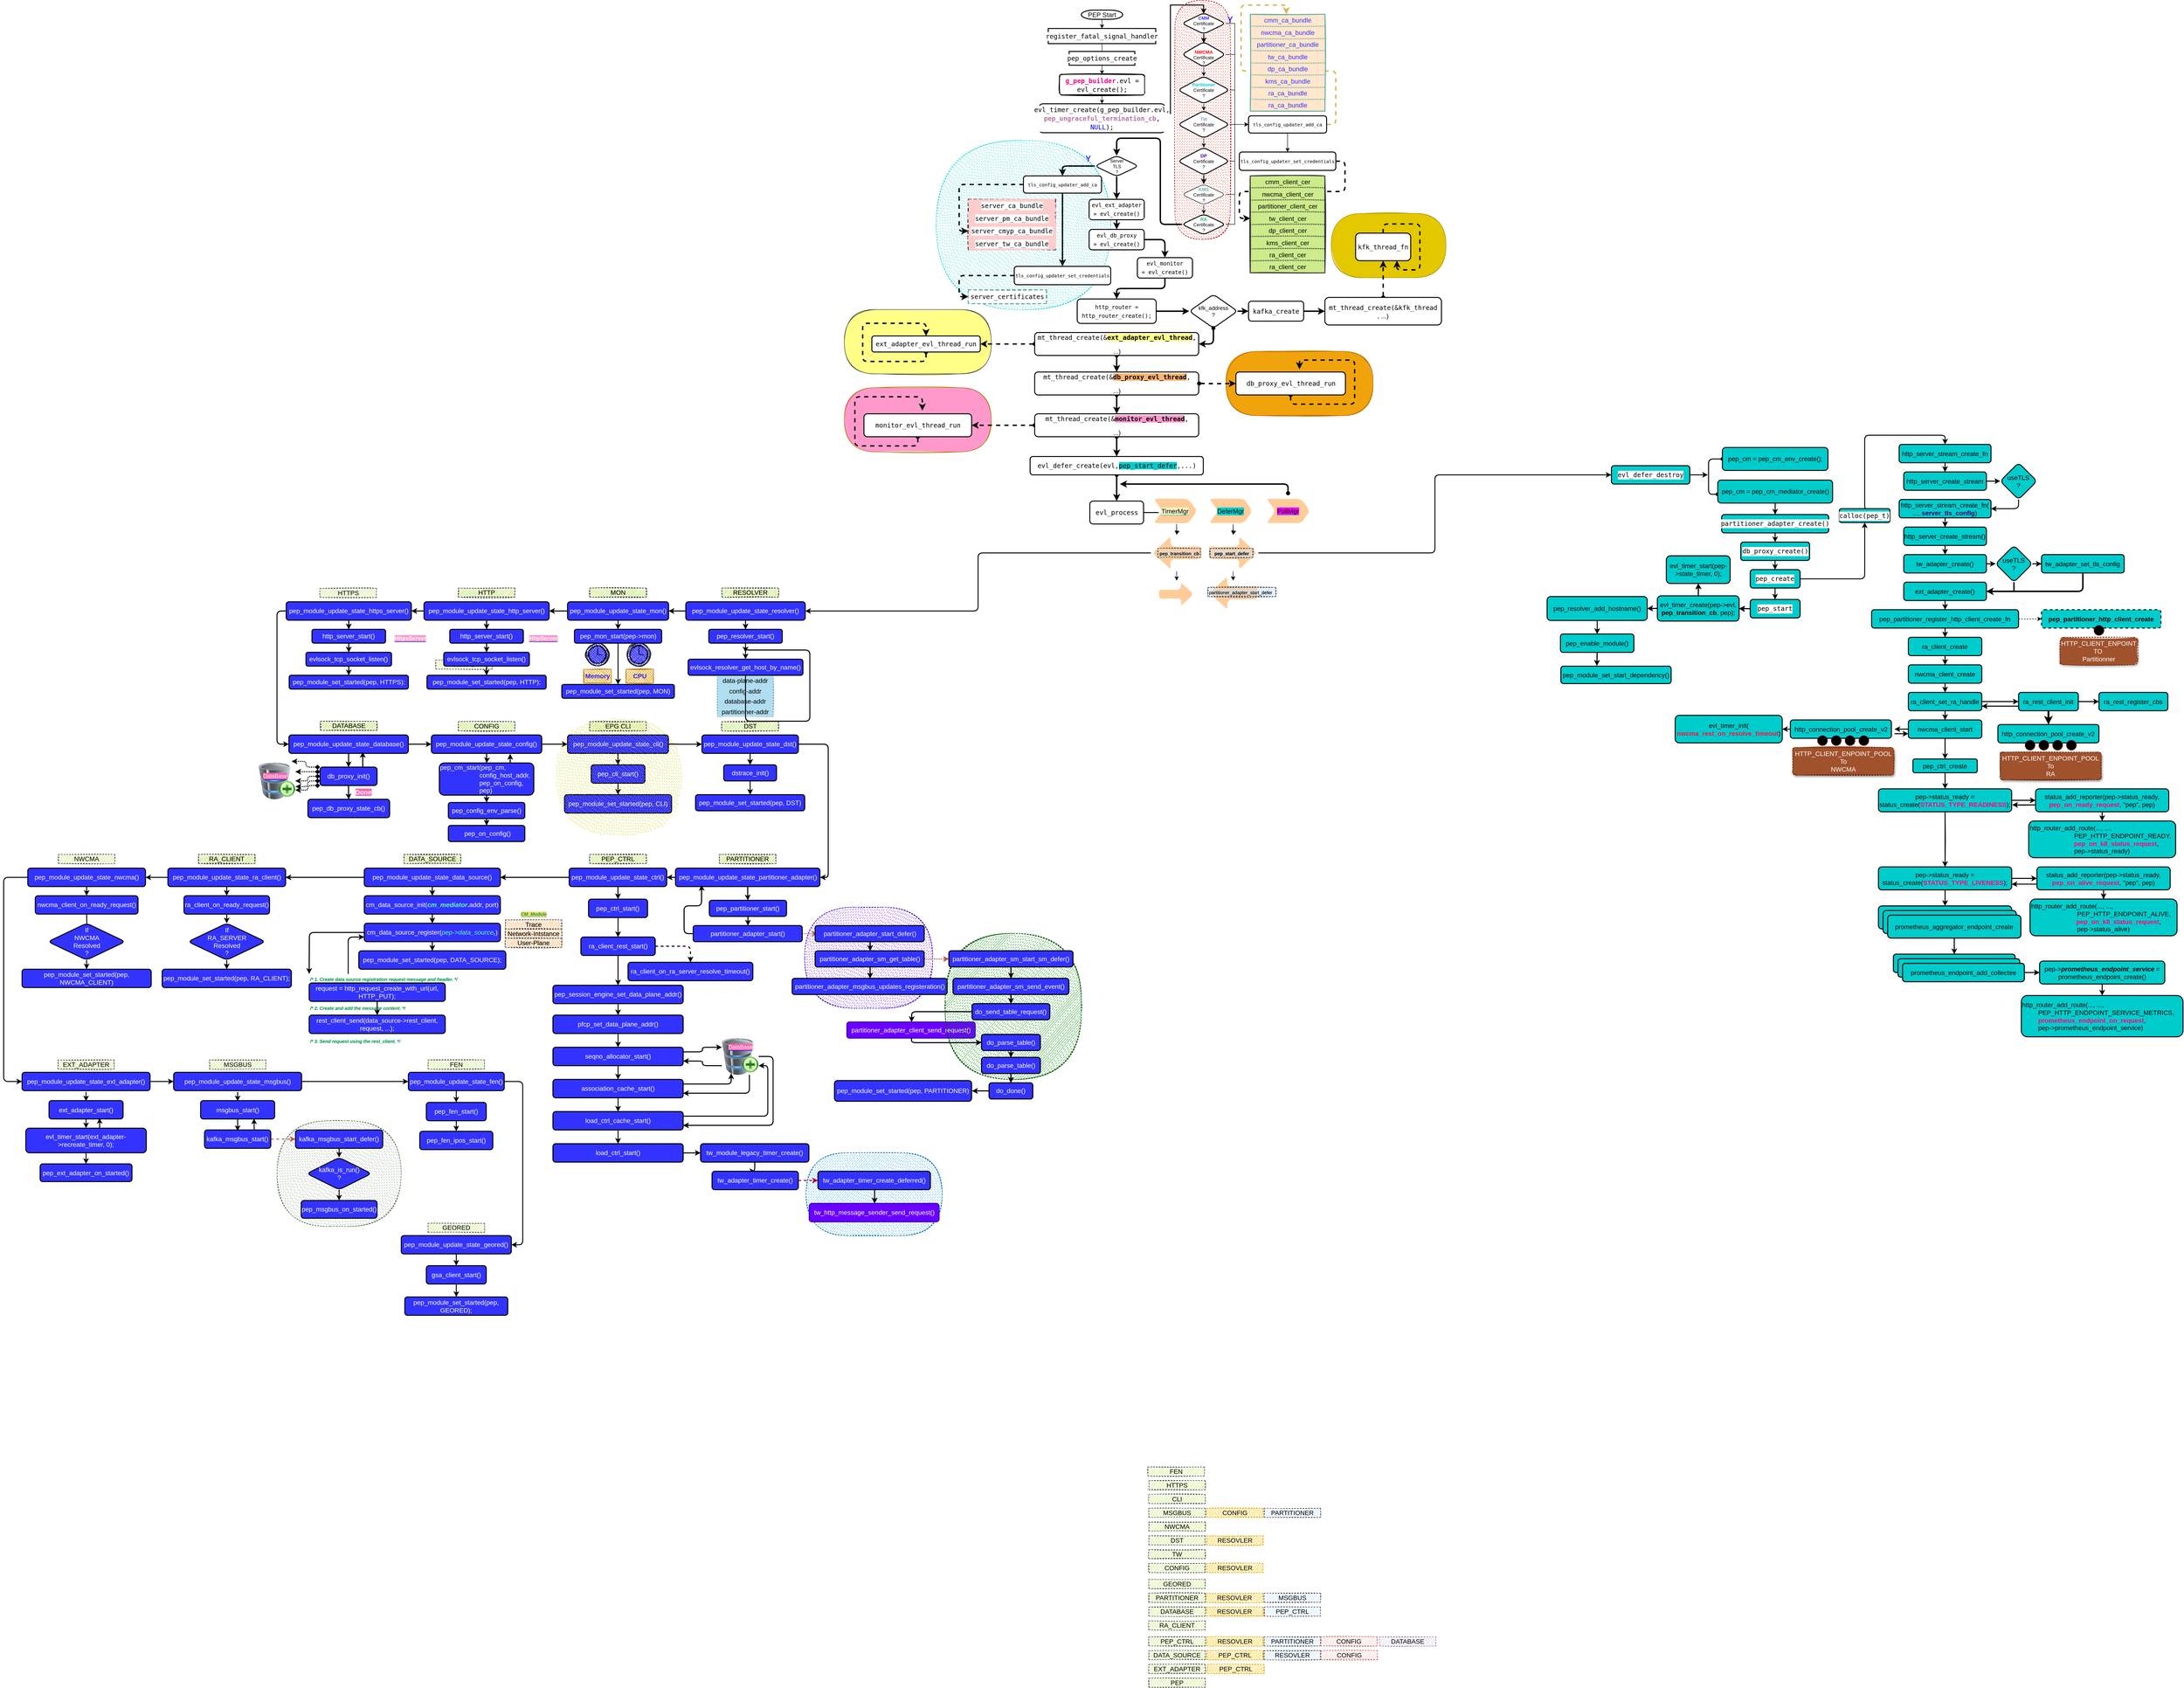 <mxfile version="24.7.12" pages="11">
  <diagram id="VIefGkNxPoX5LIQsVPzb" name="第 1 页">
    <mxGraphModel dx="3976" dy="1893" grid="1" gridSize="10" guides="1" tooltips="1" connect="1" arrows="1" fold="1" page="1" pageScale="1" pageWidth="850" pageHeight="1100" math="0" shadow="0">
      <root>
        <mxCell id="0" />
        <mxCell id="1" parent="0" />
        <mxCell id="Uqc_sZ_jzuI7EW048588-10" value="" style="rounded=1;whiteSpace=wrap;html=1;shadow=0;glass=0;sketch=1;fontSize=10;fillColor=#FF99CC;strokeColor=#BD7000;fillStyle=solid;arcSize=50;fontColor=#000000;" parent="1" vertex="1">
          <mxGeometry x="-500" y="730" width="320" height="140" as="geometry" />
        </mxCell>
        <mxCell id="Uqc_sZ_jzuI7EW048588-11" value="" style="rounded=1;whiteSpace=wrap;html=1;shadow=0;glass=0;sketch=1;fontSize=10;fillColor=#e3c800;strokeColor=#B09500;fillStyle=solid;arcSize=50;fontColor=#000000;" parent="1" vertex="1">
          <mxGeometry x="560" y="350.75" width="250" height="140" as="geometry" />
        </mxCell>
        <mxCell id="Uqc_sZ_jzuI7EW048588-12" value="" style="rounded=1;whiteSpace=wrap;html=1;shadow=0;glass=0;sketch=1;fontSize=10;fillColor=#f0a30a;strokeColor=#BD7000;fillStyle=solid;arcSize=50;fontColor=#000000;" parent="1" vertex="1">
          <mxGeometry x="331" y="651" width="320" height="140" as="geometry" />
        </mxCell>
        <mxCell id="Uqc_sZ_jzuI7EW048588-13" value="" style="edgeStyle=orthogonalEdgeStyle;rounded=0;orthogonalLoop=1;jettySize=auto;html=1;fontSize=10;" parent="1" source="Uqc_sZ_jzuI7EW048588-14" edge="1">
          <mxGeometry relative="1" as="geometry">
            <mxPoint x="61" y="-52" as="targetPoint" />
          </mxGeometry>
        </mxCell>
        <mxCell id="Uqc_sZ_jzuI7EW048588-14" value="&lt;font style=&quot;font-size: 14px;&quot;&gt;PEP Start&lt;/font&gt;" style="strokeWidth=2;html=1;shape=mxgraph.flowchart.terminator;whiteSpace=wrap;fontSize=14;" parent="1" vertex="1">
          <mxGeometry x="16" y="-92" width="90" height="20" as="geometry" />
        </mxCell>
        <mxCell id="Uqc_sZ_jzuI7EW048588-15" value="" style="edgeStyle=orthogonalEdgeStyle;rounded=0;orthogonalLoop=1;jettySize=auto;html=1;fontSize=10;" parent="1" target="Uqc_sZ_jzuI7EW048588-18" edge="1">
          <mxGeometry relative="1" as="geometry">
            <mxPoint x="61" y="-19" as="sourcePoint" />
          </mxGeometry>
        </mxCell>
        <mxCell id="Uqc_sZ_jzuI7EW048588-16" value="&lt;div style=&quot;color: rgb(0, 0, 0); background-color: rgb(255, 255, 255); font-family: &amp;quot;Droid Sans Mono&amp;quot;, &amp;quot;monospace&amp;quot;, monospace; font-weight: normal; line-height: 19px; font-size: 14px;&quot;&gt;&lt;div style=&quot;font-size: 14px;&quot;&gt;&lt;font style=&quot;font-size: 14px;&quot;&gt;&lt;span style=&quot;color: rgb(0, 0, 0); font-size: 14px;&quot;&gt;register_fatal_signal_handler&lt;/span&gt;&lt;/font&gt;&lt;/div&gt;&lt;/div&gt;" style="whiteSpace=wrap;html=1;strokeWidth=2;fontSize=14;" parent="1" vertex="1">
          <mxGeometry x="-56" y="-52" width="234" height="33" as="geometry" />
        </mxCell>
        <mxCell id="Uqc_sZ_jzuI7EW048588-17" value="" style="edgeStyle=orthogonalEdgeStyle;rounded=0;orthogonalLoop=1;jettySize=auto;html=1;fontSize=10;" parent="1" source="Uqc_sZ_jzuI7EW048588-18" target="Uqc_sZ_jzuI7EW048588-20" edge="1">
          <mxGeometry relative="1" as="geometry" />
        </mxCell>
        <mxCell id="Uqc_sZ_jzuI7EW048588-18" value="&lt;div style=&quot;color: rgb(0, 0, 0); background-color: rgb(255, 255, 255); font-family: &amp;quot;Droid Sans Mono&amp;quot;, &amp;quot;monospace&amp;quot;, monospace; font-weight: normal; font-size: 14px; line-height: 19px;&quot;&gt;&lt;div style=&quot;font-size: 14px;&quot;&gt;&lt;font style=&quot;font-size: 14px;&quot;&gt;&lt;span style=&quot;color: rgb(0, 0, 0); font-size: 14px;&quot;&gt;pep_options_create&lt;/span&gt;&lt;/font&gt;&lt;/div&gt;&lt;/div&gt;" style="whiteSpace=wrap;html=1;strokeWidth=2;fontSize=14;" parent="1" vertex="1">
          <mxGeometry x="-10.5" y="-2" width="143" height="30" as="geometry" />
        </mxCell>
        <mxCell id="Uqc_sZ_jzuI7EW048588-19" value="" style="edgeStyle=orthogonalEdgeStyle;rounded=0;orthogonalLoop=1;jettySize=auto;html=1;fontSize=10;fontColor=#FF0080;entryX=0.5;entryY=0;entryDx=0;entryDy=0;" parent="1" source="Uqc_sZ_jzuI7EW048588-20" target="Uqc_sZ_jzuI7EW048588-22" edge="1">
          <mxGeometry relative="1" as="geometry">
            <mxPoint x="61" y="120" as="targetPoint" />
          </mxGeometry>
        </mxCell>
        <mxCell id="Uqc_sZ_jzuI7EW048588-20" value="&lt;div style=&quot;color: rgb(0, 0, 0); background-color: rgb(255, 255, 255); font-family: &amp;quot;Droid Sans Mono&amp;quot;, &amp;quot;monospace&amp;quot;, monospace; font-weight: normal; font-size: 14px; line-height: 19px;&quot;&gt;&lt;div style=&quot;font-size: 14px;&quot;&gt;&lt;font style=&quot;font-size: 14px;&quot;&gt;&lt;span style=&quot;color: rgb(0, 0, 0); font-size: 14px;&quot;&gt;&lt;font style=&quot;font-size: 14px;&quot; color=&quot;#FF0080&quot;&gt;&lt;b style=&quot;font-size: 14px;&quot;&gt;g_pep_builder&lt;/b&gt;&lt;/font&gt;.evl = evl_create();&lt;/span&gt;&lt;/font&gt;&lt;/div&gt;&lt;/div&gt;" style="whiteSpace=wrap;html=1;strokeWidth=2;fontSize=14;rounded=1;sketch=1;shadow=0;glass=0;" parent="1" vertex="1">
          <mxGeometry x="-31.5" y="48" width="185" height="45" as="geometry" />
        </mxCell>
        <mxCell id="Uqc_sZ_jzuI7EW048588-21" style="edgeStyle=orthogonalEdgeStyle;rounded=0;orthogonalLoop=1;jettySize=auto;html=1;exitX=1;exitY=0.5;exitDx=0;exitDy=0;entryX=0.498;entryY=0.045;entryDx=0;entryDy=0;fontSize=10;fontColor=#00CCCC;strokeWidth=2;entryPerimeter=0;" parent="1" target="Uqc_sZ_jzuI7EW048588-29" edge="1">
          <mxGeometry relative="1" as="geometry">
            <Array as="points">
              <mxPoint x="210" y="133" />
              <mxPoint x="210" y="-103" />
              <mxPoint x="282" y="-103" />
            </Array>
            <mxPoint x="198.75" y="133.5" as="sourcePoint" />
            <mxPoint x="282.5" y="-96" as="targetPoint" />
          </mxGeometry>
        </mxCell>
        <mxCell id="Uqc_sZ_jzuI7EW048588-22" value="&lt;div style=&quot;color: rgb(0, 0, 0); background-color: rgb(255, 255, 255); font-family: &amp;quot;Droid Sans Mono&amp;quot;, &amp;quot;monospace&amp;quot;, monospace; font-weight: normal; font-size: 14px; line-height: 19px;&quot;&gt;&lt;div style=&quot;font-size: 14px;&quot;&gt;&lt;font style=&quot;font-size: 14px;&quot;&gt;&lt;span style=&quot;color: rgb(0, 0, 0); font-size: 14px;&quot;&gt;evl_timer_create(g_pep_builder.evl, &lt;font style=&quot;font-size: 14px;&quot; color=&quot;#B5739D&quot;&gt;&lt;b style=&quot;font-size: 14px;&quot;&gt;pep_ungraceful_termination_cb&lt;/b&gt;&lt;/font&gt;, &lt;/span&gt;&lt;span style=&quot;color: rgb(0, 0, 255); font-size: 14px;&quot;&gt;NULL&lt;/span&gt;&lt;span style=&quot;color: rgb(0, 0, 0); font-size: 14px;&quot;&gt;);&lt;/span&gt;&lt;/font&gt;&lt;/div&gt;&lt;/div&gt;" style="rounded=1;whiteSpace=wrap;html=1;strokeWidth=2;fontSize=14;" parent="1" vertex="1">
          <mxGeometry x="-76.75" y="112" width="275.5" height="63" as="geometry" />
        </mxCell>
        <mxCell id="Uqc_sZ_jzuI7EW048588-23" value="" style="rounded=1;whiteSpace=wrap;html=1;shadow=0;glass=0;sketch=1;fontSize=10;fontColor=#ffffff;fillColor=#e51400;strokeColor=#B20000;dashed=1;fillStyle=dashed;arcSize=50;" parent="1" vertex="1">
          <mxGeometry x="220" y="-113" width="120" height="520" as="geometry" />
        </mxCell>
        <mxCell id="Uqc_sZ_jzuI7EW048588-24" value="" style="edgeStyle=orthogonalEdgeStyle;rounded=0;orthogonalLoop=1;jettySize=auto;html=1;fontSize=10;fontColor=#00CCCC;" parent="1" source="Uqc_sZ_jzuI7EW048588-26" target="Uqc_sZ_jzuI7EW048588-49" edge="1">
          <mxGeometry relative="1" as="geometry" />
        </mxCell>
        <mxCell id="Uqc_sZ_jzuI7EW048588-25" style="edgeStyle=orthogonalEdgeStyle;rounded=1;orthogonalLoop=1;jettySize=auto;html=1;exitX=1;exitY=0.5;exitDx=0;exitDy=0;fontSize=10;fontColor=#3333FF;entryX=0.483;entryY=0;entryDx=0;entryDy=0;entryPerimeter=0;fillColor=#fff2cc;strokeColor=#d6b656;strokeWidth=3;dashed=1;" parent="1" source="Uqc_sZ_jzuI7EW048588-26" target="Uqc_sZ_jzuI7EW048588-52" edge="1">
          <mxGeometry relative="1" as="geometry">
            <mxPoint x="620" y="55.5" as="targetPoint" />
          </mxGeometry>
        </mxCell>
        <mxCell id="Uqc_sZ_jzuI7EW048588-26" value="&lt;div style=&quot;color: rgb(0, 0, 0); background-color: rgb(255, 255, 255); font-family: &amp;quot;Droid Sans Mono&amp;quot;, &amp;quot;monospace&amp;quot;, monospace; font-weight: normal; font-size: 10px; line-height: 19px;&quot;&gt;&lt;div style=&quot;font-size: 10px;&quot;&gt;&lt;font style=&quot;font-size: 10px;&quot;&gt;&lt;span style=&quot;color: #000000;&quot;&gt;tls_config_updater_add_ca&lt;/span&gt;&lt;/font&gt;&lt;/div&gt;&lt;/div&gt;" style="whiteSpace=wrap;html=1;rounded=1;strokeWidth=2;fontSize=10;" parent="1" vertex="1">
          <mxGeometry x="380" y="138.25" width="170" height="37.5" as="geometry" />
        </mxCell>
        <mxCell id="Uqc_sZ_jzuI7EW048588-27" style="edgeStyle=orthogonalEdgeStyle;rounded=0;orthogonalLoop=1;jettySize=auto;html=1;exitX=1;exitY=0.5;exitDx=0;exitDy=0;entryX=0;entryY=0.5;entryDx=0;entryDy=0;fontSize=10;fontColor=#00CCCC;" parent="1" source="Uqc_sZ_jzuI7EW048588-29" target="Uqc_sZ_jzuI7EW048588-26" edge="1">
          <mxGeometry relative="1" as="geometry">
            <Array as="points">
              <mxPoint x="350" y="-63" />
              <mxPoint x="350" y="157" />
            </Array>
          </mxGeometry>
        </mxCell>
        <mxCell id="Uqc_sZ_jzuI7EW048588-28" style="edgeStyle=orthogonalEdgeStyle;rounded=0;orthogonalLoop=1;jettySize=auto;html=1;exitX=0.5;exitY=1;exitDx=0;exitDy=0;entryX=0.501;entryY=0.055;entryDx=0;entryDy=0;entryPerimeter=0;strokeWidth=2;fontSize=14;" parent="1" source="Uqc_sZ_jzuI7EW048588-29" target="Uqc_sZ_jzuI7EW048588-35" edge="1">
          <mxGeometry relative="1" as="geometry" />
        </mxCell>
        <mxCell id="Uqc_sZ_jzuI7EW048588-29" value="&lt;div style=&quot;font-size: 10px;&quot;&gt;&lt;font color=&quot;#3333FF&quot;&gt;&lt;b&gt;&lt;font style=&quot;font-size: 10px;&quot;&gt;CMM&lt;/font&gt;&lt;/b&gt;&lt;/font&gt;&lt;/div&gt;&lt;div style=&quot;font-size: 10px;&quot;&gt;&lt;font style=&quot;font-size: 10px;&quot;&gt;Certificate&lt;/font&gt;&lt;/div&gt;&lt;div style=&quot;font-size: 10px;&quot;&gt;&lt;font style=&quot;font-size: 10px;&quot;&gt;?&lt;br style=&quot;font-size: 10px;&quot;&gt;&lt;/font&gt;&lt;/div&gt;" style="rhombus;whiteSpace=wrap;html=1;rounded=1;strokeWidth=2;fontSize=10;" parent="1" vertex="1">
          <mxGeometry x="235" y="-86" width="95" height="46" as="geometry" />
        </mxCell>
        <mxCell id="Uqc_sZ_jzuI7EW048588-30" style="edgeStyle=orthogonalEdgeStyle;rounded=0;orthogonalLoop=1;jettySize=auto;html=1;exitX=1;exitY=0.5;exitDx=0;exitDy=0;entryX=0;entryY=0.5;entryDx=0;entryDy=0;fontSize=10;fontColor=#00CCCC;" parent="1" source="Uqc_sZ_jzuI7EW048588-32" target="Uqc_sZ_jzuI7EW048588-26" edge="1">
          <mxGeometry relative="1" as="geometry">
            <Array as="points">
              <mxPoint x="350" y="375" />
              <mxPoint x="350" y="157" />
            </Array>
          </mxGeometry>
        </mxCell>
        <mxCell id="Uqc_sZ_jzuI7EW048588-31" value="" style="edgeStyle=orthogonalEdgeStyle;rounded=1;orthogonalLoop=1;jettySize=auto;html=1;strokeWidth=3;fontSize=10;fontColor=#3333FF;entryX=0.5;entryY=0;entryDx=0;entryDy=0;" parent="1" source="Uqc_sZ_jzuI7EW048588-32" target="Uqc_sZ_jzuI7EW048588-87" edge="1">
          <mxGeometry relative="1" as="geometry">
            <Array as="points">
              <mxPoint x="188" y="375" />
              <mxPoint x="188" y="187" />
              <mxPoint x="93" y="187" />
            </Array>
          </mxGeometry>
        </mxCell>
        <mxCell id="Uqc_sZ_jzuI7EW048588-32" value="&lt;div style=&quot;font-size: 10px;&quot;&gt;&lt;font color=&quot;#00CC66&quot;&gt;&lt;b&gt;RA&lt;/b&gt;&lt;/font&gt;&lt;/div&gt;&lt;div style=&quot;font-size: 10px;&quot;&gt;Certificate&lt;/div&gt;&lt;div style=&quot;font-size: 10px;&quot;&gt;?&lt;br style=&quot;font-size: 10px;&quot;&gt;&lt;/div&gt;" style="rhombus;whiteSpace=wrap;html=1;rounded=1;strokeWidth=2;fontSize=10;" parent="1" vertex="1">
          <mxGeometry x="235" y="352" width="95" height="45" as="geometry" />
        </mxCell>
        <mxCell id="Uqc_sZ_jzuI7EW048588-33" value="" style="edgeStyle=orthogonalEdgeStyle;rounded=0;orthogonalLoop=1;jettySize=auto;html=1;fontSize=10;fontColor=#00CCCC;entryX=0.5;entryY=0;entryDx=0;entryDy=0;" parent="1" source="Uqc_sZ_jzuI7EW048588-35" target="Uqc_sZ_jzuI7EW048588-41" edge="1">
          <mxGeometry relative="1" as="geometry">
            <mxPoint x="283" y="50" as="targetPoint" />
            <Array as="points" />
          </mxGeometry>
        </mxCell>
        <mxCell id="Uqc_sZ_jzuI7EW048588-34" style="edgeStyle=orthogonalEdgeStyle;rounded=0;orthogonalLoop=1;jettySize=auto;html=1;entryX=0;entryY=0.5;entryDx=0;entryDy=0;fontSize=10;fontColor=#00CCCC;exitX=1;exitY=0.5;exitDx=0;exitDy=0;" parent="1" source="Uqc_sZ_jzuI7EW048588-35" target="Uqc_sZ_jzuI7EW048588-26" edge="1">
          <mxGeometry relative="1" as="geometry">
            <Array as="points">
              <mxPoint x="350" y="5" />
              <mxPoint x="350" y="157" />
            </Array>
          </mxGeometry>
        </mxCell>
        <mxCell id="Uqc_sZ_jzuI7EW048588-35" value="&lt;div style=&quot;font-size: 10px;&quot;&gt;&lt;br&gt;&lt;/div&gt;&lt;div style=&quot;font-size: 10px;&quot;&gt;&lt;font color=&quot;#FF0000&quot;&gt;&lt;b&gt;NWCMA&lt;/b&gt;&lt;/font&gt;&lt;br&gt;&lt;/div&gt;&lt;div style=&quot;font-size: 10px;&quot;&gt;Certificate&lt;/div&gt;&lt;div style=&quot;font-size: 10px;&quot;&gt;?&lt;br style=&quot;font-size: 10px;&quot;&gt;&lt;/div&gt;" style="rhombus;whiteSpace=wrap;html=1;rounded=1;strokeWidth=2;fontSize=10;" parent="1" vertex="1">
          <mxGeometry x="235" y="-23" width="95" height="55" as="geometry" />
        </mxCell>
        <mxCell id="Uqc_sZ_jzuI7EW048588-36" value="" style="edgeStyle=orthogonalEdgeStyle;rounded=0;orthogonalLoop=1;jettySize=auto;html=1;fontSize=10;fontColor=#00CCCC;" parent="1" source="Uqc_sZ_jzuI7EW048588-38" target="Uqc_sZ_jzuI7EW048588-32" edge="1">
          <mxGeometry relative="1" as="geometry" />
        </mxCell>
        <mxCell id="Uqc_sZ_jzuI7EW048588-37" style="edgeStyle=orthogonalEdgeStyle;rounded=0;orthogonalLoop=1;jettySize=auto;html=1;exitX=1;exitY=0.5;exitDx=0;exitDy=0;entryX=0;entryY=0.5;entryDx=0;entryDy=0;fontSize=10;fontColor=#00CCCC;" parent="1" source="Uqc_sZ_jzuI7EW048588-38" target="Uqc_sZ_jzuI7EW048588-26" edge="1">
          <mxGeometry relative="1" as="geometry">
            <Array as="points">
              <mxPoint x="350" y="310" />
              <mxPoint x="350" y="157" />
            </Array>
          </mxGeometry>
        </mxCell>
        <mxCell id="Uqc_sZ_jzuI7EW048588-38" value="&lt;div&gt;&lt;font color=&quot;#67AB9F&quot;&gt;&lt;b&gt;KMS&lt;/b&gt;&lt;/font&gt;&lt;/div&gt;&lt;div&gt;Certificate&lt;/div&gt;&lt;div style=&quot;font-size: 10px;&quot;&gt;?&lt;br style=&quot;font-size: 10px;&quot;&gt;&lt;/div&gt;" style="rhombus;whiteSpace=wrap;html=1;rounded=1;strokeWidth=1;fontSize=10;" parent="1" vertex="1">
          <mxGeometry x="235" y="287" width="95" height="45" as="geometry" />
        </mxCell>
        <mxCell id="Uqc_sZ_jzuI7EW048588-39" value="" style="edgeStyle=orthogonalEdgeStyle;rounded=0;orthogonalLoop=1;jettySize=auto;html=1;fontSize=10;fontColor=#00CCCC;" parent="1" source="Uqc_sZ_jzuI7EW048588-41" target="Uqc_sZ_jzuI7EW048588-44" edge="1">
          <mxGeometry relative="1" as="geometry">
            <Array as="points">
              <mxPoint x="290" y="127" />
              <mxPoint x="290" y="127" />
            </Array>
          </mxGeometry>
        </mxCell>
        <mxCell id="Uqc_sZ_jzuI7EW048588-40" style="edgeStyle=orthogonalEdgeStyle;rounded=0;orthogonalLoop=1;jettySize=auto;html=1;exitX=1;exitY=0.5;exitDx=0;exitDy=0;entryX=0;entryY=0.5;entryDx=0;entryDy=0;fontSize=10;fontColor=#00CCCC;" parent="1" source="Uqc_sZ_jzuI7EW048588-41" target="Uqc_sZ_jzuI7EW048588-26" edge="1">
          <mxGeometry relative="1" as="geometry">
            <Array as="points">
              <mxPoint x="350" y="82" />
              <mxPoint x="350" y="157" />
            </Array>
          </mxGeometry>
        </mxCell>
        <mxCell id="Uqc_sZ_jzuI7EW048588-41" value="&lt;font color=&quot;#00CCCC&quot;&gt;&lt;b&gt;Partitioner&lt;/b&gt;&lt;/font&gt;&lt;br&gt;&lt;div&gt;Certificate&lt;/div&gt;&lt;div style=&quot;font-size: 10px;&quot;&gt;?&lt;br style=&quot;font-size: 10px;&quot;&gt;&lt;/div&gt;" style="rhombus;whiteSpace=wrap;html=1;rounded=1;strokeWidth=2;fontSize=10;" parent="1" vertex="1">
          <mxGeometry x="226.25" y="52" width="112.5" height="60" as="geometry" />
        </mxCell>
        <mxCell id="Uqc_sZ_jzuI7EW048588-42" value="" style="edgeStyle=orthogonalEdgeStyle;rounded=0;orthogonalLoop=1;jettySize=auto;html=1;fontSize=10;fontColor=#00CCCC;" parent="1" source="Uqc_sZ_jzuI7EW048588-44" target="Uqc_sZ_jzuI7EW048588-47" edge="1">
          <mxGeometry relative="1" as="geometry" />
        </mxCell>
        <mxCell id="Uqc_sZ_jzuI7EW048588-43" style="edgeStyle=orthogonalEdgeStyle;rounded=0;orthogonalLoop=1;jettySize=auto;html=1;exitX=1;exitY=0.5;exitDx=0;exitDy=0;entryX=0;entryY=0.5;entryDx=0;entryDy=0;fontSize=10;fontColor=#00CCCC;" parent="1" source="Uqc_sZ_jzuI7EW048588-44" target="Uqc_sZ_jzuI7EW048588-26" edge="1">
          <mxGeometry relative="1" as="geometry" />
        </mxCell>
        <mxCell id="Uqc_sZ_jzuI7EW048588-44" value="&lt;font color=&quot;#7EA6E0&quot;&gt;&lt;b&gt;TW&lt;/b&gt;&lt;/font&gt;&lt;br&gt;&lt;div&gt;Certificate&lt;/div&gt;&lt;div style=&quot;font-size: 10px;&quot;&gt;?&lt;br style=&quot;font-size: 10px;&quot;&gt;&lt;/div&gt;" style="rhombus;whiteSpace=wrap;html=1;rounded=1;strokeWidth=2;fontSize=10;" parent="1" vertex="1">
          <mxGeometry x="226.25" y="127" width="112.5" height="60" as="geometry" />
        </mxCell>
        <mxCell id="Uqc_sZ_jzuI7EW048588-45" style="edgeStyle=orthogonalEdgeStyle;rounded=0;orthogonalLoop=1;jettySize=auto;html=1;exitX=1;exitY=0.5;exitDx=0;exitDy=0;entryX=0;entryY=0.5;entryDx=0;entryDy=0;fontSize=10;fontColor=#00CCCC;" parent="1" source="Uqc_sZ_jzuI7EW048588-47" target="Uqc_sZ_jzuI7EW048588-26" edge="1">
          <mxGeometry relative="1" as="geometry">
            <Array as="points">
              <mxPoint x="350" y="237" />
              <mxPoint x="350" y="157" />
            </Array>
          </mxGeometry>
        </mxCell>
        <mxCell id="Uqc_sZ_jzuI7EW048588-46" value="" style="edgeStyle=orthogonalEdgeStyle;rounded=0;orthogonalLoop=1;jettySize=auto;html=1;strokeWidth=2;fontSize=14;" parent="1" source="Uqc_sZ_jzuI7EW048588-47" target="Uqc_sZ_jzuI7EW048588-38" edge="1">
          <mxGeometry relative="1" as="geometry" />
        </mxCell>
        <mxCell id="Uqc_sZ_jzuI7EW048588-47" value="&lt;font color=&quot;#4C0099&quot;&gt;&lt;b&gt;DP&lt;/b&gt;&lt;/font&gt;&lt;br&gt;&lt;div&gt;Certificate&lt;/div&gt;&lt;div style=&quot;font-size: 10px;&quot;&gt;?&lt;br style=&quot;font-size: 10px;&quot;&gt;&lt;/div&gt;" style="rhombus;whiteSpace=wrap;html=1;rounded=1;strokeWidth=2;fontSize=10;" parent="1" vertex="1">
          <mxGeometry x="226.25" y="207" width="112.5" height="60" as="geometry" />
        </mxCell>
        <mxCell id="Uqc_sZ_jzuI7EW048588-48" style="edgeStyle=orthogonalEdgeStyle;rounded=1;orthogonalLoop=1;jettySize=auto;html=1;exitX=1;exitY=0.5;exitDx=0;exitDy=0;entryX=0;entryY=0.5;entryDx=0;entryDy=0;dashed=1;strokeWidth=3;fontSize=10;fontColor=#3333FF;" parent="1" source="Uqc_sZ_jzuI7EW048588-49" target="Uqc_sZ_jzuI7EW048588-75" edge="1">
          <mxGeometry relative="1" as="geometry">
            <Array as="points">
              <mxPoint x="590" y="237" />
              <mxPoint x="590" y="303" />
              <mxPoint x="360" y="303" />
              <mxPoint x="360" y="361" />
            </Array>
          </mxGeometry>
        </mxCell>
        <mxCell id="Uqc_sZ_jzuI7EW048588-49" value="&lt;div style=&quot;color: rgb(0, 0, 0); background-color: rgb(255, 255, 255); font-family: &amp;quot;Droid Sans Mono&amp;quot;, &amp;quot;monospace&amp;quot;, monospace; font-weight: normal; font-size: 10px; line-height: 19px;&quot;&gt;&lt;div style=&quot;font-size: 10px;&quot;&gt;&lt;font style=&quot;font-size: 10px;&quot;&gt;&lt;span style=&quot;color: rgb(0, 0, 0); font-size: 10px;&quot;&gt;tls_config_updater_set_credentials&lt;/span&gt;&lt;/font&gt;&lt;/div&gt;&lt;/div&gt;" style="whiteSpace=wrap;html=1;fontSize=10;rounded=1;strokeWidth=2;" parent="1" vertex="1">
          <mxGeometry x="360" y="217" width="210" height="40" as="geometry" />
        </mxCell>
        <mxCell id="Uqc_sZ_jzuI7EW048588-50" value="&lt;font style=&quot;font-size: 18px;&quot; color=&quot;#3333FF&quot;&gt;Y&lt;/font&gt;" style="text;html=1;strokeColor=none;fillColor=none;align=center;verticalAlign=middle;whiteSpace=wrap;rounded=0;shadow=0;glass=0;dashed=1;sketch=1;fillStyle=dashed;fontSize=10;fontColor=#00CCCC;fontStyle=1" parent="1" vertex="1">
          <mxGeometry x="310" y="-86" width="60" height="30" as="geometry" />
        </mxCell>
        <mxCell id="Uqc_sZ_jzuI7EW048588-51" value="" style="shape=table;startSize=0;container=1;collapsible=0;childLayout=tableLayout;rounded=1;shadow=0;glass=0;dashed=1;sketch=1;fillStyle=solid;fontSize=14;fillColor=#ffe6cc;strokeColor=#67AB9F;gradientColor=none;swimlaneFillColor=none;strokeWidth=2;dashPattern=1 1;" parent="1" vertex="1">
          <mxGeometry x="383.75" y="-83" width="162.5" height="211" as="geometry" />
        </mxCell>
        <mxCell id="Uqc_sZ_jzuI7EW048588-52" value="" style="shape=tableRow;horizontal=0;startSize=0;swimlaneHead=0;swimlaneBody=0;top=0;left=0;bottom=0;right=0;collapsible=0;dropTarget=0;fillColor=none;points=[[0,0.5],[1,0.5]];portConstraint=eastwest;rounded=1;shadow=0;glass=0;dashed=1;sketch=1;fillStyle=dashed;fontSize=14;fontColor=#3333FF;" parent="Uqc_sZ_jzuI7EW048588-51" vertex="1">
          <mxGeometry width="162.5" height="26" as="geometry" />
        </mxCell>
        <mxCell id="Uqc_sZ_jzuI7EW048588-53" value="cmm_ca_bundle" style="shape=partialRectangle;html=1;whiteSpace=wrap;connectable=0;overflow=hidden;fillColor=none;top=0;left=0;bottom=0;right=0;pointerEvents=1;rounded=1;shadow=0;glass=0;dashed=1;sketch=1;fillStyle=dashed;fontSize=14;fontColor=#3333FF;" parent="Uqc_sZ_jzuI7EW048588-52" vertex="1">
          <mxGeometry width="163" height="26" as="geometry">
            <mxRectangle width="163" height="26" as="alternateBounds" />
          </mxGeometry>
        </mxCell>
        <mxCell id="Uqc_sZ_jzuI7EW048588-54" value="" style="shape=tableRow;horizontal=0;startSize=0;swimlaneHead=0;swimlaneBody=0;top=0;left=0;bottom=0;right=0;collapsible=0;dropTarget=0;fillColor=none;points=[[0,0.5],[1,0.5]];portConstraint=eastwest;rounded=1;shadow=0;glass=0;dashed=1;sketch=1;fillStyle=dashed;fontSize=14;fontColor=#3333FF;" parent="Uqc_sZ_jzuI7EW048588-51" vertex="1">
          <mxGeometry y="26" width="162.5" height="27" as="geometry" />
        </mxCell>
        <mxCell id="Uqc_sZ_jzuI7EW048588-55" value="nwcma_ca_bundle" style="shape=partialRectangle;html=1;whiteSpace=wrap;connectable=0;overflow=hidden;fillColor=none;top=0;left=0;bottom=0;right=0;pointerEvents=1;rounded=1;shadow=0;glass=0;dashed=1;sketch=1;fillStyle=dashed;fontSize=14;fontColor=#3333FF;" parent="Uqc_sZ_jzuI7EW048588-54" vertex="1">
          <mxGeometry width="163" height="27" as="geometry">
            <mxRectangle width="163" height="27" as="alternateBounds" />
          </mxGeometry>
        </mxCell>
        <mxCell id="Uqc_sZ_jzuI7EW048588-56" value="" style="shape=tableRow;horizontal=0;startSize=0;swimlaneHead=0;swimlaneBody=0;top=0;left=0;bottom=0;right=0;collapsible=0;dropTarget=0;fillColor=none;points=[[0,0.5],[1,0.5]];portConstraint=eastwest;rounded=1;shadow=0;glass=0;dashed=1;sketch=1;fillStyle=dashed;fontSize=14;fontColor=#3333FF;" parent="Uqc_sZ_jzuI7EW048588-51" vertex="1">
          <mxGeometry y="53" width="162.5" height="26" as="geometry" />
        </mxCell>
        <mxCell id="Uqc_sZ_jzuI7EW048588-57" value="partitioner_ca_bundle" style="shape=partialRectangle;html=1;whiteSpace=wrap;connectable=0;overflow=hidden;fillColor=none;top=0;left=0;bottom=0;right=0;pointerEvents=1;rounded=1;shadow=0;glass=0;dashed=1;sketch=1;fillStyle=dashed;fontSize=14;fontColor=#3333FF;" parent="Uqc_sZ_jzuI7EW048588-56" vertex="1">
          <mxGeometry width="163" height="26" as="geometry">
            <mxRectangle width="163" height="26" as="alternateBounds" />
          </mxGeometry>
        </mxCell>
        <mxCell id="Uqc_sZ_jzuI7EW048588-58" value="" style="shape=tableRow;horizontal=0;startSize=0;swimlaneHead=0;swimlaneBody=0;top=0;left=0;bottom=0;right=0;collapsible=0;dropTarget=0;fillColor=none;points=[[0,0.5],[1,0.5]];portConstraint=eastwest;rounded=1;shadow=0;glass=0;dashed=1;sketch=1;fillStyle=dashed;fontSize=14;fontColor=#3333FF;" parent="Uqc_sZ_jzuI7EW048588-51" vertex="1">
          <mxGeometry y="79" width="162.5" height="27" as="geometry" />
        </mxCell>
        <mxCell id="Uqc_sZ_jzuI7EW048588-59" value="tw_ca_bundle" style="shape=partialRectangle;html=1;whiteSpace=wrap;connectable=0;overflow=hidden;fillColor=none;top=0;left=0;bottom=0;right=0;pointerEvents=1;rounded=1;shadow=0;glass=0;dashed=1;sketch=1;fillStyle=dashed;fontSize=14;fontColor=#3333FF;" parent="Uqc_sZ_jzuI7EW048588-58" vertex="1">
          <mxGeometry width="163" height="27" as="geometry">
            <mxRectangle width="163" height="27" as="alternateBounds" />
          </mxGeometry>
        </mxCell>
        <mxCell id="Uqc_sZ_jzuI7EW048588-60" value="" style="shape=tableRow;horizontal=0;startSize=0;swimlaneHead=0;swimlaneBody=0;top=0;left=0;bottom=0;right=0;collapsible=0;dropTarget=0;fillColor=none;points=[[0,0.5],[1,0.5]];portConstraint=eastwest;rounded=1;shadow=0;glass=0;dashed=1;sketch=1;fillStyle=dashed;fontSize=14;fontColor=#3333FF;" parent="Uqc_sZ_jzuI7EW048588-51" vertex="1">
          <mxGeometry y="106" width="162.5" height="26" as="geometry" />
        </mxCell>
        <mxCell id="Uqc_sZ_jzuI7EW048588-61" value="dp_ca_bundle" style="shape=partialRectangle;html=1;whiteSpace=wrap;connectable=0;overflow=hidden;fillColor=none;top=0;left=0;bottom=0;right=0;pointerEvents=1;rounded=1;shadow=0;glass=0;dashed=1;sketch=1;fillStyle=dashed;fontSize=14;fontColor=#3333FF;" parent="Uqc_sZ_jzuI7EW048588-60" vertex="1">
          <mxGeometry width="163" height="26" as="geometry">
            <mxRectangle width="163" height="26" as="alternateBounds" />
          </mxGeometry>
        </mxCell>
        <mxCell id="Uqc_sZ_jzuI7EW048588-62" value="" style="shape=tableRow;horizontal=0;startSize=0;swimlaneHead=0;swimlaneBody=0;top=0;left=0;bottom=0;right=0;collapsible=0;dropTarget=0;fillColor=none;points=[[0,0.5],[1,0.5]];portConstraint=eastwest;rounded=1;shadow=0;glass=0;dashed=1;sketch=1;fillStyle=dashed;fontSize=14;fontColor=#3333FF;" parent="Uqc_sZ_jzuI7EW048588-51" vertex="1">
          <mxGeometry y="132" width="162.5" height="27" as="geometry" />
        </mxCell>
        <mxCell id="Uqc_sZ_jzuI7EW048588-63" value="kms_ca_bundle" style="shape=partialRectangle;html=1;whiteSpace=wrap;connectable=0;overflow=hidden;fillColor=none;top=0;left=0;bottom=0;right=0;pointerEvents=1;rounded=1;shadow=0;glass=0;dashed=1;sketch=1;fillStyle=dashed;fontSize=14;fontColor=#3333FF;" parent="Uqc_sZ_jzuI7EW048588-62" vertex="1">
          <mxGeometry width="163" height="27" as="geometry">
            <mxRectangle width="163" height="27" as="alternateBounds" />
          </mxGeometry>
        </mxCell>
        <mxCell id="Uqc_sZ_jzuI7EW048588-64" value="" style="shape=tableRow;horizontal=0;startSize=0;swimlaneHead=0;swimlaneBody=0;top=0;left=0;bottom=0;right=0;collapsible=0;dropTarget=0;fillColor=none;points=[[0,0.5],[1,0.5]];portConstraint=eastwest;rounded=1;shadow=0;glass=0;dashed=1;sketch=1;fillStyle=dashed;fontSize=14;fontColor=#3333FF;" parent="Uqc_sZ_jzuI7EW048588-51" vertex="1">
          <mxGeometry y="159" width="162.5" height="26" as="geometry" />
        </mxCell>
        <mxCell id="Uqc_sZ_jzuI7EW048588-65" value="ra_ca_bundle" style="shape=partialRectangle;html=1;whiteSpace=wrap;connectable=0;overflow=hidden;fillColor=none;top=0;left=0;bottom=0;right=0;pointerEvents=1;rounded=1;shadow=0;glass=0;dashed=1;sketch=1;fillStyle=dashed;fontSize=14;fontColor=#3333FF;" parent="Uqc_sZ_jzuI7EW048588-64" vertex="1">
          <mxGeometry width="163" height="26" as="geometry">
            <mxRectangle width="163" height="26" as="alternateBounds" />
          </mxGeometry>
        </mxCell>
        <mxCell id="Uqc_sZ_jzuI7EW048588-66" value="" style="shape=tableRow;horizontal=0;startSize=0;swimlaneHead=0;swimlaneBody=0;top=0;left=0;bottom=0;right=0;collapsible=0;dropTarget=0;fillColor=none;points=[[0,0.5],[1,0.5]];portConstraint=eastwest;rounded=1;shadow=0;glass=0;dashed=1;sketch=1;fillStyle=dashed;fontSize=14;fontColor=#3333FF;" parent="Uqc_sZ_jzuI7EW048588-51" vertex="1">
          <mxGeometry y="185" width="162.5" height="26" as="geometry" />
        </mxCell>
        <mxCell id="Uqc_sZ_jzuI7EW048588-67" value="ra_ca_bundle" style="shape=partialRectangle;html=1;whiteSpace=wrap;connectable=0;overflow=hidden;fillColor=none;top=0;left=0;bottom=0;right=0;pointerEvents=1;rounded=1;shadow=0;glass=0;dashed=1;sketch=1;fillStyle=dashed;fontSize=14;fontColor=#3333FF;" parent="Uqc_sZ_jzuI7EW048588-66" vertex="1">
          <mxGeometry width="163" height="26" as="geometry">
            <mxRectangle width="163" height="26" as="alternateBounds" />
          </mxGeometry>
        </mxCell>
        <mxCell id="Uqc_sZ_jzuI7EW048588-68" value="" style="shape=table;startSize=0;container=1;collapsible=0;childLayout=tableLayout;rounded=1;shadow=0;glass=0;dashed=1;sketch=1;fillStyle=solid;fontSize=14;fillColor=#cdeb8b;strokeColor=#36393d;swimlaneFillColor=none;strokeWidth=2;dashPattern=1 1;" parent="1" vertex="1">
          <mxGeometry x="383.75" y="269" width="162.5" height="211" as="geometry" />
        </mxCell>
        <mxCell id="Uqc_sZ_jzuI7EW048588-69" value="" style="shape=tableRow;horizontal=0;startSize=0;swimlaneHead=0;swimlaneBody=0;top=0;left=0;bottom=0;right=0;collapsible=0;dropTarget=0;fillColor=#cdeb8b;points=[[0,0.5],[1,0.5]];portConstraint=eastwest;rounded=1;shadow=0;glass=0;dashed=1;sketch=1;fillStyle=dashed;fontSize=14;strokeColor=#36393d;" parent="Uqc_sZ_jzuI7EW048588-68" vertex="1">
          <mxGeometry width="162.5" height="26" as="geometry" />
        </mxCell>
        <mxCell id="Uqc_sZ_jzuI7EW048588-70" value="cmm_client_cer" style="shape=partialRectangle;html=1;whiteSpace=wrap;connectable=0;overflow=hidden;fillColor=#cdeb8b;top=0;left=0;bottom=0;right=0;pointerEvents=1;rounded=1;shadow=0;glass=0;dashed=1;sketch=1;fillStyle=dashed;fontSize=14;strokeColor=#36393d;" parent="Uqc_sZ_jzuI7EW048588-69" vertex="1">
          <mxGeometry width="163" height="26" as="geometry">
            <mxRectangle width="163" height="26" as="alternateBounds" />
          </mxGeometry>
        </mxCell>
        <mxCell id="Uqc_sZ_jzuI7EW048588-71" value="" style="shape=tableRow;horizontal=0;startSize=0;swimlaneHead=0;swimlaneBody=0;top=0;left=0;bottom=0;right=0;collapsible=0;dropTarget=0;fillColor=#cdeb8b;points=[[0,0.5],[1,0.5]];portConstraint=eastwest;rounded=1;shadow=0;glass=0;dashed=1;sketch=1;fillStyle=dashed;fontSize=14;strokeColor=#36393d;" parent="Uqc_sZ_jzuI7EW048588-68" vertex="1">
          <mxGeometry y="26" width="162.5" height="27" as="geometry" />
        </mxCell>
        <mxCell id="Uqc_sZ_jzuI7EW048588-72" value="nwcma_client_cer" style="shape=partialRectangle;html=1;whiteSpace=wrap;connectable=0;overflow=hidden;fillColor=#cdeb8b;top=0;left=0;bottom=0;right=0;pointerEvents=1;rounded=1;shadow=0;glass=0;dashed=1;sketch=1;fillStyle=dashed;fontSize=14;strokeColor=#36393d;" parent="Uqc_sZ_jzuI7EW048588-71" vertex="1">
          <mxGeometry width="163" height="27" as="geometry">
            <mxRectangle width="163" height="27" as="alternateBounds" />
          </mxGeometry>
        </mxCell>
        <mxCell id="Uqc_sZ_jzuI7EW048588-73" value="" style="shape=tableRow;horizontal=0;startSize=0;swimlaneHead=0;swimlaneBody=0;top=0;left=0;bottom=0;right=0;collapsible=0;dropTarget=0;fillColor=#cdeb8b;points=[[0,0.5],[1,0.5]];portConstraint=eastwest;rounded=1;shadow=0;glass=0;dashed=1;sketch=1;fillStyle=dashed;fontSize=14;strokeColor=#36393d;" parent="Uqc_sZ_jzuI7EW048588-68" vertex="1">
          <mxGeometry y="53" width="162.5" height="26" as="geometry" />
        </mxCell>
        <mxCell id="Uqc_sZ_jzuI7EW048588-74" value="partitioner_client_cer" style="shape=partialRectangle;html=1;whiteSpace=wrap;connectable=0;overflow=hidden;fillColor=#cdeb8b;top=0;left=0;bottom=0;right=0;pointerEvents=1;rounded=1;shadow=0;glass=0;dashed=1;sketch=1;fillStyle=dashed;fontSize=14;strokeColor=#36393d;" parent="Uqc_sZ_jzuI7EW048588-73" vertex="1">
          <mxGeometry width="163" height="26" as="geometry">
            <mxRectangle width="163" height="26" as="alternateBounds" />
          </mxGeometry>
        </mxCell>
        <mxCell id="Uqc_sZ_jzuI7EW048588-75" value="" style="shape=tableRow;horizontal=0;startSize=0;swimlaneHead=0;swimlaneBody=0;top=0;left=0;bottom=0;right=0;collapsible=0;dropTarget=0;fillColor=#cdeb8b;points=[[0,0.5],[1,0.5]];portConstraint=eastwest;rounded=1;shadow=0;glass=0;dashed=1;sketch=1;fillStyle=dashed;fontSize=14;strokeColor=#36393d;" parent="Uqc_sZ_jzuI7EW048588-68" vertex="1">
          <mxGeometry y="79" width="162.5" height="27" as="geometry" />
        </mxCell>
        <mxCell id="Uqc_sZ_jzuI7EW048588-76" value="tw_client_cer" style="shape=partialRectangle;html=1;whiteSpace=wrap;connectable=0;overflow=hidden;fillColor=#cdeb8b;top=0;left=0;bottom=0;right=0;pointerEvents=1;rounded=1;shadow=0;glass=0;dashed=1;sketch=1;fillStyle=dashed;fontSize=14;strokeColor=#36393d;" parent="Uqc_sZ_jzuI7EW048588-75" vertex="1">
          <mxGeometry width="163" height="27" as="geometry">
            <mxRectangle width="163" height="27" as="alternateBounds" />
          </mxGeometry>
        </mxCell>
        <mxCell id="Uqc_sZ_jzuI7EW048588-77" value="" style="shape=tableRow;horizontal=0;startSize=0;swimlaneHead=0;swimlaneBody=0;top=0;left=0;bottom=0;right=0;collapsible=0;dropTarget=0;fillColor=#cdeb8b;points=[[0,0.5],[1,0.5]];portConstraint=eastwest;rounded=1;shadow=0;glass=0;dashed=1;sketch=1;fillStyle=dashed;fontSize=14;strokeColor=#36393d;" parent="Uqc_sZ_jzuI7EW048588-68" vertex="1">
          <mxGeometry y="106" width="162.5" height="26" as="geometry" />
        </mxCell>
        <mxCell id="Uqc_sZ_jzuI7EW048588-78" value="dp_client_cer" style="shape=partialRectangle;html=1;whiteSpace=wrap;connectable=0;overflow=hidden;fillColor=#cdeb8b;top=0;left=0;bottom=0;right=0;pointerEvents=1;rounded=1;shadow=0;glass=0;dashed=1;sketch=1;fillStyle=dashed;fontSize=14;strokeColor=#36393d;" parent="Uqc_sZ_jzuI7EW048588-77" vertex="1">
          <mxGeometry width="163" height="26" as="geometry">
            <mxRectangle width="163" height="26" as="alternateBounds" />
          </mxGeometry>
        </mxCell>
        <mxCell id="Uqc_sZ_jzuI7EW048588-79" value="" style="shape=tableRow;horizontal=0;startSize=0;swimlaneHead=0;swimlaneBody=0;top=0;left=0;bottom=0;right=0;collapsible=0;dropTarget=0;fillColor=#cdeb8b;points=[[0,0.5],[1,0.5]];portConstraint=eastwest;rounded=1;shadow=0;glass=0;dashed=1;sketch=1;fillStyle=dashed;fontSize=14;strokeColor=#36393d;" parent="Uqc_sZ_jzuI7EW048588-68" vertex="1">
          <mxGeometry y="132" width="162.5" height="27" as="geometry" />
        </mxCell>
        <mxCell id="Uqc_sZ_jzuI7EW048588-80" value="kms_client_cer" style="shape=partialRectangle;html=1;whiteSpace=wrap;connectable=0;overflow=hidden;fillColor=#cdeb8b;top=0;left=0;bottom=0;right=0;pointerEvents=1;rounded=1;shadow=0;glass=0;dashed=1;sketch=1;fillStyle=dashed;fontSize=14;strokeColor=#36393d;" parent="Uqc_sZ_jzuI7EW048588-79" vertex="1">
          <mxGeometry width="163" height="27" as="geometry">
            <mxRectangle width="163" height="27" as="alternateBounds" />
          </mxGeometry>
        </mxCell>
        <mxCell id="Uqc_sZ_jzuI7EW048588-81" value="" style="shape=tableRow;horizontal=0;startSize=0;swimlaneHead=0;swimlaneBody=0;top=0;left=0;bottom=0;right=0;collapsible=0;dropTarget=0;fillColor=#cdeb8b;points=[[0,0.5],[1,0.5]];portConstraint=eastwest;rounded=1;shadow=0;glass=0;dashed=1;sketch=1;fillStyle=dashed;fontSize=14;strokeColor=#36393d;" parent="Uqc_sZ_jzuI7EW048588-68" vertex="1">
          <mxGeometry y="159" width="162.5" height="26" as="geometry" />
        </mxCell>
        <mxCell id="Uqc_sZ_jzuI7EW048588-82" value="ra_client_cer" style="shape=partialRectangle;html=1;whiteSpace=wrap;connectable=0;overflow=hidden;fillColor=#cdeb8b;top=0;left=0;bottom=0;right=0;pointerEvents=1;rounded=1;shadow=0;glass=0;dashed=1;sketch=1;fillStyle=dashed;fontSize=14;strokeColor=#36393d;" parent="Uqc_sZ_jzuI7EW048588-81" vertex="1">
          <mxGeometry width="163" height="26" as="geometry">
            <mxRectangle width="163" height="26" as="alternateBounds" />
          </mxGeometry>
        </mxCell>
        <mxCell id="Uqc_sZ_jzuI7EW048588-83" value="" style="shape=tableRow;horizontal=0;startSize=0;swimlaneHead=0;swimlaneBody=0;top=0;left=0;bottom=0;right=0;collapsible=0;dropTarget=0;fillColor=#cdeb8b;points=[[0,0.5],[1,0.5]];portConstraint=eastwest;rounded=1;shadow=0;glass=0;dashed=1;sketch=1;fillStyle=dashed;fontSize=14;strokeColor=#36393d;" parent="Uqc_sZ_jzuI7EW048588-68" vertex="1">
          <mxGeometry y="185" width="162.5" height="26" as="geometry" />
        </mxCell>
        <mxCell id="Uqc_sZ_jzuI7EW048588-84" value="ra_client_cer" style="shape=partialRectangle;html=1;whiteSpace=wrap;connectable=0;overflow=hidden;fillColor=#cdeb8b;top=0;left=0;bottom=0;right=0;pointerEvents=1;rounded=1;shadow=0;glass=0;dashed=1;sketch=1;fillStyle=dashed;fontSize=14;strokeColor=#36393d;" parent="Uqc_sZ_jzuI7EW048588-83" vertex="1">
          <mxGeometry width="163" height="26" as="geometry">
            <mxRectangle width="163" height="26" as="alternateBounds" />
          </mxGeometry>
        </mxCell>
        <mxCell id="Uqc_sZ_jzuI7EW048588-85" style="edgeStyle=orthogonalEdgeStyle;rounded=1;orthogonalLoop=1;jettySize=auto;html=1;exitX=0;exitY=0.5;exitDx=0;exitDy=0;entryX=0.5;entryY=0;entryDx=0;entryDy=0;strokeWidth=3;fontSize=10;fontColor=#3333FF;" parent="1" source="Uqc_sZ_jzuI7EW048588-87" target="Uqc_sZ_jzuI7EW048588-91" edge="1">
          <mxGeometry relative="1" as="geometry" />
        </mxCell>
        <mxCell id="Uqc_sZ_jzuI7EW048588-86" value="" style="edgeStyle=orthogonalEdgeStyle;rounded=1;orthogonalLoop=1;jettySize=auto;html=1;strokeColor=#000000;strokeWidth=3;fontSize=10;fontColor=#3333FF;" parent="1" source="Uqc_sZ_jzuI7EW048588-87" target="Uqc_sZ_jzuI7EW048588-108" edge="1">
          <mxGeometry relative="1" as="geometry" />
        </mxCell>
        <mxCell id="Uqc_sZ_jzuI7EW048588-87" value="&lt;div&gt;Server&lt;/div&gt;&lt;div&gt;TLS&lt;br&gt;&lt;/div&gt;&lt;div style=&quot;font-size: 10px;&quot;&gt;?&lt;br style=&quot;font-size: 10px;&quot;&gt;&lt;/div&gt;" style="rhombus;whiteSpace=wrap;html=1;rounded=1;strokeWidth=2;fontSize=10;" parent="1" vertex="1">
          <mxGeometry x="45.5" y="225" width="95" height="45" as="geometry" />
        </mxCell>
        <mxCell id="Uqc_sZ_jzuI7EW048588-88" value="" style="edgeStyle=orthogonalEdgeStyle;rounded=1;orthogonalLoop=1;jettySize=auto;html=1;strokeWidth=3;fontSize=10;fontColor=#3333FF;" parent="1" source="Uqc_sZ_jzuI7EW048588-91" target="Uqc_sZ_jzuI7EW048588-93" edge="1">
          <mxGeometry relative="1" as="geometry" />
        </mxCell>
        <mxCell id="Uqc_sZ_jzuI7EW048588-89" style="edgeStyle=orthogonalEdgeStyle;rounded=1;orthogonalLoop=1;jettySize=auto;html=1;exitX=0;exitY=0.5;exitDx=0;exitDy=0;entryX=0;entryY=0.5;entryDx=0;entryDy=0;strokeWidth=3;fontSize=10;fontColor=#3333FF;dashed=1;fillColor=#ffcccc;strokeColor=#000000;" parent="1" source="Uqc_sZ_jzuI7EW048588-91" target="Uqc_sZ_jzuI7EW048588-99" edge="1">
          <mxGeometry relative="1" as="geometry" />
        </mxCell>
        <mxCell id="Uqc_sZ_jzuI7EW048588-90" value="" style="rounded=1;whiteSpace=wrap;html=1;shadow=0;glass=0;sketch=1;fontSize=10;fontColor=#ffffff;fillColor=#00CCCC;strokeColor=#00CCCC;dashed=1;fillStyle=dashed;arcSize=50;" parent="1" vertex="1">
          <mxGeometry x="-300" y="192" width="380" height="368" as="geometry" />
        </mxCell>
        <mxCell id="Uqc_sZ_jzuI7EW048588-91" value="&lt;div style=&quot;color: rgb(0, 0, 0); background-color: rgb(255, 255, 255); font-family: &amp;quot;Droid Sans Mono&amp;quot;, &amp;quot;monospace&amp;quot;, monospace; font-weight: normal; font-size: 10px; line-height: 19px;&quot;&gt;&lt;div style=&quot;font-size: 10px;&quot;&gt;&lt;font style=&quot;font-size: 10px;&quot;&gt;&lt;span style=&quot;color: #000000;&quot;&gt;tls_config_updater_add_ca&lt;/span&gt;&lt;/font&gt;&lt;/div&gt;&lt;/div&gt;" style="whiteSpace=wrap;html=1;rounded=1;strokeWidth=2;fontSize=10;" parent="1" vertex="1">
          <mxGeometry x="-110" y="269" width="170" height="37.5" as="geometry" />
        </mxCell>
        <mxCell id="Uqc_sZ_jzuI7EW048588-92" style="edgeStyle=orthogonalEdgeStyle;rounded=1;orthogonalLoop=1;jettySize=auto;html=1;exitX=0;exitY=0.5;exitDx=0;exitDy=0;entryX=0;entryY=0.5;entryDx=0;entryDy=0;dashed=1;strokeColor=#000000;strokeWidth=3;fontSize=10;fontColor=#3333FF;" parent="1" source="Uqc_sZ_jzuI7EW048588-93" target="Uqc_sZ_jzuI7EW048588-104" edge="1">
          <mxGeometry relative="1" as="geometry" />
        </mxCell>
        <mxCell id="Uqc_sZ_jzuI7EW048588-93" value="&lt;div style=&quot;color: rgb(0, 0, 0); background-color: rgb(255, 255, 255); font-family: &amp;quot;Droid Sans Mono&amp;quot;, &amp;quot;monospace&amp;quot;, monospace; font-weight: normal; font-size: 10px; line-height: 19px;&quot;&gt;&lt;div style=&quot;font-size: 10px;&quot;&gt;&lt;font style=&quot;font-size: 10px;&quot;&gt;&lt;span style=&quot;color: rgb(0, 0, 0); font-size: 10px;&quot;&gt;tls_config_updater_set_credentials&lt;/span&gt;&lt;/font&gt;&lt;/div&gt;&lt;/div&gt;" style="whiteSpace=wrap;html=1;fontSize=10;rounded=1;strokeWidth=2;" parent="1" vertex="1">
          <mxGeometry x="-130" y="466" width="210" height="40" as="geometry" />
        </mxCell>
        <mxCell id="Uqc_sZ_jzuI7EW048588-94" value="" style="shape=table;startSize=0;container=1;collapsible=0;childLayout=tableLayout;rounded=1;shadow=0;glass=0;dashed=1;sketch=1;fillStyle=solid;strokeColor=#36393d;strokeWidth=2;fontSize=10;fillColor=#ffcccc;" parent="1" vertex="1">
          <mxGeometry x="-230" y="320" width="190" height="110" as="geometry" />
        </mxCell>
        <mxCell id="Uqc_sZ_jzuI7EW048588-95" value="" style="shape=tableRow;horizontal=0;startSize=0;swimlaneHead=0;swimlaneBody=0;top=0;left=0;bottom=0;right=0;collapsible=0;dropTarget=0;fillColor=#ffcccc;points=[[0,0.5],[1,0.5]];portConstraint=eastwest;rounded=1;shadow=0;glass=0;dashed=1;sketch=1;fillStyle=solid;strokeColor=#36393d;strokeWidth=2;fontSize=10;" parent="Uqc_sZ_jzuI7EW048588-94" vertex="1">
          <mxGeometry width="190" height="28" as="geometry" />
        </mxCell>
        <mxCell id="Uqc_sZ_jzuI7EW048588-96" value="&lt;div style=&quot;color: rgb(0, 0, 0); background-color: rgb(255, 255, 255); font-family: &amp;quot;Droid Sans Mono&amp;quot;, &amp;quot;monospace&amp;quot;, monospace; font-weight: normal; font-size: 14px; line-height: 19px;&quot;&gt;&lt;div&gt;&lt;span style=&quot;color: #000000;&quot;&gt;server_ca_bundle&lt;/span&gt;&lt;/div&gt;&lt;/div&gt;" style="shape=partialRectangle;html=1;whiteSpace=wrap;connectable=0;overflow=hidden;fillColor=#ffcccc;top=0;left=0;bottom=0;right=0;pointerEvents=1;rounded=1;shadow=0;glass=0;dashed=1;sketch=1;fillStyle=solid;strokeColor=#36393d;strokeWidth=2;fontSize=10;" parent="Uqc_sZ_jzuI7EW048588-95" vertex="1">
          <mxGeometry width="190" height="28" as="geometry">
            <mxRectangle width="190" height="28" as="alternateBounds" />
          </mxGeometry>
        </mxCell>
        <mxCell id="Uqc_sZ_jzuI7EW048588-97" value="" style="shape=tableRow;horizontal=0;startSize=0;swimlaneHead=0;swimlaneBody=0;top=0;left=0;bottom=0;right=0;collapsible=0;dropTarget=0;fillColor=#ffcccc;points=[[0,0.5],[1,0.5]];portConstraint=eastwest;rounded=1;shadow=0;glass=0;dashed=1;sketch=1;fillStyle=solid;strokeColor=#36393d;strokeWidth=2;fontSize=10;" parent="Uqc_sZ_jzuI7EW048588-94" vertex="1">
          <mxGeometry y="28" width="190" height="27" as="geometry" />
        </mxCell>
        <mxCell id="Uqc_sZ_jzuI7EW048588-98" value="&lt;div style=&quot;color: rgb(0, 0, 0); background-color: rgb(255, 255, 255); font-family: &amp;quot;Droid Sans Mono&amp;quot;, &amp;quot;monospace&amp;quot;, monospace; font-weight: normal; font-size: 14px; line-height: 19px;&quot;&gt;&lt;div&gt;&lt;span style=&quot;color: #000000;&quot;&gt;server_pm_ca_bundle&lt;/span&gt;&lt;/div&gt;&lt;/div&gt;" style="shape=partialRectangle;html=1;whiteSpace=wrap;connectable=0;overflow=hidden;fillColor=#ffcccc;top=0;left=0;bottom=0;right=0;pointerEvents=1;rounded=1;shadow=0;glass=0;dashed=1;sketch=1;fillStyle=solid;strokeColor=#36393d;strokeWidth=2;fontSize=10;" parent="Uqc_sZ_jzuI7EW048588-97" vertex="1">
          <mxGeometry width="190" height="27" as="geometry">
            <mxRectangle width="190" height="27" as="alternateBounds" />
          </mxGeometry>
        </mxCell>
        <mxCell id="Uqc_sZ_jzuI7EW048588-99" value="" style="shape=tableRow;horizontal=0;startSize=0;swimlaneHead=0;swimlaneBody=0;top=0;left=0;bottom=0;right=0;collapsible=0;dropTarget=0;fillColor=#ffcccc;points=[[0,0.5],[1,0.5]];portConstraint=eastwest;rounded=1;shadow=0;glass=0;dashed=1;sketch=1;fillStyle=solid;strokeColor=#36393d;strokeWidth=2;fontSize=10;" parent="Uqc_sZ_jzuI7EW048588-94" vertex="1">
          <mxGeometry y="55" width="190" height="28" as="geometry" />
        </mxCell>
        <mxCell id="Uqc_sZ_jzuI7EW048588-100" value="&lt;div style=&quot;color: rgb(0, 0, 0); background-color: rgb(255, 255, 255); font-family: &amp;quot;Droid Sans Mono&amp;quot;, &amp;quot;monospace&amp;quot;, monospace; font-weight: normal; font-size: 14px; line-height: 19px;&quot;&gt;&lt;div&gt;&lt;span style=&quot;color: #000000;&quot;&gt;server_cmyp_ca_bundle&lt;/span&gt;&lt;/div&gt;&lt;/div&gt;" style="shape=partialRectangle;html=1;whiteSpace=wrap;connectable=0;overflow=hidden;fillColor=#ffcccc;top=0;left=0;bottom=0;right=0;pointerEvents=1;rounded=1;shadow=0;glass=0;dashed=1;sketch=1;fillStyle=solid;strokeColor=#36393d;strokeWidth=2;fontSize=10;" parent="Uqc_sZ_jzuI7EW048588-99" vertex="1">
          <mxGeometry width="190" height="28" as="geometry">
            <mxRectangle width="190" height="28" as="alternateBounds" />
          </mxGeometry>
        </mxCell>
        <mxCell id="Uqc_sZ_jzuI7EW048588-101" value="" style="shape=tableRow;horizontal=0;startSize=0;swimlaneHead=0;swimlaneBody=0;top=0;left=0;bottom=0;right=0;collapsible=0;dropTarget=0;fillColor=#ffcccc;points=[[0,0.5],[1,0.5]];portConstraint=eastwest;rounded=1;shadow=0;glass=0;dashed=1;sketch=1;fillStyle=solid;strokeColor=#36393d;strokeWidth=2;fontSize=10;" parent="Uqc_sZ_jzuI7EW048588-94" vertex="1">
          <mxGeometry y="83" width="190" height="27" as="geometry" />
        </mxCell>
        <mxCell id="Uqc_sZ_jzuI7EW048588-102" value="&lt;div style=&quot;color: rgb(0, 0, 0); background-color: rgb(255, 255, 255); font-family: &amp;quot;Droid Sans Mono&amp;quot;, &amp;quot;monospace&amp;quot;, monospace; font-weight: normal; font-size: 14px; line-height: 19px;&quot;&gt;&lt;div&gt;&lt;span style=&quot;color: #000000;&quot;&gt;server_tw_ca_bundle&lt;/span&gt;&lt;/div&gt;&lt;/div&gt;" style="shape=partialRectangle;html=1;whiteSpace=wrap;connectable=0;overflow=hidden;fillColor=#ffcccc;top=0;left=0;bottom=0;right=0;pointerEvents=1;rounded=1;shadow=0;glass=0;dashed=1;sketch=1;fillStyle=solid;strokeColor=#36393d;strokeWidth=2;fontSize=10;" parent="Uqc_sZ_jzuI7EW048588-101" vertex="1">
          <mxGeometry width="190" height="27" as="geometry">
            <mxRectangle width="190" height="27" as="alternateBounds" />
          </mxGeometry>
        </mxCell>
        <mxCell id="Uqc_sZ_jzuI7EW048588-103" value="" style="shape=table;startSize=0;container=1;collapsible=0;childLayout=tableLayout;rounded=1;shadow=0;glass=0;dashed=1;sketch=1;fillStyle=solid;strokeColor=#67AB9F;strokeWidth=2;fontSize=10;fontColor=#3333FF;gradientColor=none;" parent="1" vertex="1">
          <mxGeometry x="-230" y="517" width="170" height="30" as="geometry" />
        </mxCell>
        <mxCell id="Uqc_sZ_jzuI7EW048588-104" value="" style="shape=tableRow;horizontal=0;startSize=0;swimlaneHead=0;swimlaneBody=0;top=0;left=0;bottom=0;right=0;collapsible=0;dropTarget=0;fillColor=none;points=[[0,0.5],[1,0.5]];portConstraint=eastwest;rounded=1;shadow=0;glass=0;dashed=1;sketch=1;fillStyle=solid;strokeColor=#67AB9F;strokeWidth=2;fontSize=10;fontColor=#3333FF;" parent="Uqc_sZ_jzuI7EW048588-103" vertex="1">
          <mxGeometry width="170" height="30" as="geometry" />
        </mxCell>
        <mxCell id="Uqc_sZ_jzuI7EW048588-105" value="&lt;div style=&quot;color: rgb(0, 0, 0); background-color: rgb(255, 255, 255); font-family: &amp;quot;Droid Sans Mono&amp;quot;, &amp;quot;monospace&amp;quot;, monospace; font-weight: normal; font-size: 14px; line-height: 19px;&quot;&gt;&lt;div&gt;&lt;span style=&quot;color: #000000;&quot;&gt;server_certificates&lt;/span&gt;&lt;/div&gt;&lt;/div&gt;" style="shape=partialRectangle;html=1;whiteSpace=wrap;connectable=0;overflow=hidden;fillColor=none;top=0;left=0;bottom=0;right=0;pointerEvents=1;rounded=1;shadow=0;glass=0;dashed=1;sketch=1;fillStyle=solid;strokeColor=#67AB9F;strokeWidth=2;fontSize=10;fontColor=#3333FF;" parent="Uqc_sZ_jzuI7EW048588-104" vertex="1">
          <mxGeometry width="170" height="30" as="geometry">
            <mxRectangle width="170" height="30" as="alternateBounds" />
          </mxGeometry>
        </mxCell>
        <mxCell id="Uqc_sZ_jzuI7EW048588-106" value="&lt;font style=&quot;font-size: 18px;&quot; color=&quot;#3333FF&quot;&gt;Y&lt;/font&gt;" style="text;html=1;strokeColor=none;fillColor=none;align=center;verticalAlign=middle;whiteSpace=wrap;rounded=0;shadow=0;glass=0;dashed=1;sketch=1;fillStyle=dashed;fontSize=10;fontColor=#00CCCC;fontStyle=1" parent="1" vertex="1">
          <mxGeometry x="0.5" y="217" width="60" height="30" as="geometry" />
        </mxCell>
        <mxCell id="Uqc_sZ_jzuI7EW048588-107" value="" style="edgeStyle=orthogonalEdgeStyle;rounded=1;orthogonalLoop=1;jettySize=auto;html=1;dashed=1;strokeColor=#000000;strokeWidth=3;fontSize=12;fontColor=#3333FF;" parent="1" source="Uqc_sZ_jzuI7EW048588-108" target="Uqc_sZ_jzuI7EW048588-110" edge="1">
          <mxGeometry relative="1" as="geometry" />
        </mxCell>
        <mxCell id="Uqc_sZ_jzuI7EW048588-108" value="&lt;div style=&quot;color: rgb(0, 0, 0); background-color: rgb(255, 255, 255); font-family: &amp;quot;Droid Sans Mono&amp;quot;, &amp;quot;monospace&amp;quot;, monospace; font-weight: normal; font-size: 12px; line-height: 19px;&quot;&gt;&lt;div&gt;&lt;font style=&quot;font-size: 12px;&quot;&gt;&lt;span style=&quot;color: #000000;&quot;&gt;evl_ext_adapter = evl_create()&lt;/span&gt;&lt;/font&gt;&lt;/div&gt;&lt;/div&gt;" style="whiteSpace=wrap;html=1;fontSize=10;rounded=1;strokeWidth=2;" parent="1" vertex="1">
          <mxGeometry x="33" y="320" width="120" height="44.5" as="geometry" />
        </mxCell>
        <mxCell id="Uqc_sZ_jzuI7EW048588-109" value="" style="edgeStyle=orthogonalEdgeStyle;rounded=1;orthogonalLoop=1;jettySize=auto;html=1;strokeColor=#000000;strokeWidth=3;fontSize=12;fontColor=#3333FF;exitX=1;exitY=0.5;exitDx=0;exitDy=0;" parent="1" source="Uqc_sZ_jzuI7EW048588-110" target="Uqc_sZ_jzuI7EW048588-112" edge="1">
          <mxGeometry relative="1" as="geometry" />
        </mxCell>
        <mxCell id="Uqc_sZ_jzuI7EW048588-110" value="&lt;div style=&quot;color: rgb(0, 0, 0); background-color: rgb(255, 255, 255); font-family: &amp;quot;Droid Sans Mono&amp;quot;, &amp;quot;monospace&amp;quot;, monospace; font-weight: normal; font-size: 12px; line-height: 19px;&quot;&gt;&lt;div&gt;&lt;div style=&quot;color: rgb(0, 0, 0); background-color: rgb(255, 255, 255); font-family: &amp;quot;Droid Sans Mono&amp;quot;, &amp;quot;monospace&amp;quot;, monospace; font-weight: normal; line-height: 19px;&quot;&gt;&lt;div&gt;&lt;font style=&quot;font-size: 12px;&quot;&gt;&lt;span style=&quot;color: #000000;&quot;&gt;evl_db_proxy&lt;/span&gt;&lt;/font&gt;&lt;/div&gt;&lt;/div&gt;&lt;font style=&quot;font-size: 12px;&quot;&gt;&lt;span style=&quot;color: #000000;&quot;&gt;= evl_create()&lt;/span&gt;&lt;/font&gt;&lt;/div&gt;&lt;/div&gt;" style="whiteSpace=wrap;html=1;fontSize=10;rounded=1;strokeWidth=2;" parent="1" vertex="1">
          <mxGeometry x="33" y="385.5" width="120" height="44.5" as="geometry" />
        </mxCell>
        <mxCell id="Uqc_sZ_jzuI7EW048588-111" value="" style="edgeStyle=orthogonalEdgeStyle;rounded=1;orthogonalLoop=1;jettySize=auto;html=1;strokeColor=#000000;strokeWidth=3;fontSize=12;fontColor=#3333FF;" parent="1" source="Uqc_sZ_jzuI7EW048588-112" target="Uqc_sZ_jzuI7EW048588-114" edge="1">
          <mxGeometry relative="1" as="geometry" />
        </mxCell>
        <mxCell id="Uqc_sZ_jzuI7EW048588-112" value="&lt;div style=&quot;color: rgb(0, 0, 0); background-color: rgb(255, 255, 255); font-family: &amp;quot;Droid Sans Mono&amp;quot;, &amp;quot;monospace&amp;quot;, monospace; font-weight: normal; font-size: 12px; line-height: 19px;&quot;&gt;&lt;div&gt;&lt;div style=&quot;color: rgb(0, 0, 0); background-color: rgb(255, 255, 255); font-family: &amp;quot;Droid Sans Mono&amp;quot;, &amp;quot;monospace&amp;quot;, monospace; font-weight: normal; line-height: 19px;&quot;&gt;&lt;div&gt;&lt;div style=&quot;color: rgb(0, 0, 0); background-color: rgb(255, 255, 255); font-family: &amp;quot;Droid Sans Mono&amp;quot;, &amp;quot;monospace&amp;quot;, monospace; font-weight: normal; font-size: 14px; line-height: 19px;&quot;&gt;&lt;div&gt;&lt;font size=&quot;1&quot;&gt;&lt;span style=&quot;color: rgb(0, 0, 0); font-size: 12px;&quot;&gt;evl_monitor&lt;/span&gt;&lt;/font&gt;&lt;/div&gt;&lt;/div&gt;&lt;/div&gt;&lt;/div&gt;&lt;font style=&quot;font-size: 12px;&quot;&gt;&lt;span style=&quot;color: #000000;&quot;&gt;= evl_create()&lt;/span&gt;&lt;/font&gt;&lt;/div&gt;&lt;/div&gt;" style="whiteSpace=wrap;html=1;fontSize=10;rounded=1;strokeWidth=2;" parent="1" vertex="1">
          <mxGeometry x="138" y="447" width="120" height="44.5" as="geometry" />
        </mxCell>
        <mxCell id="Uqc_sZ_jzuI7EW048588-113" value="" style="edgeStyle=orthogonalEdgeStyle;rounded=1;orthogonalLoop=1;jettySize=auto;html=1;strokeColor=#000000;strokeWidth=3;fontSize=12;fontColor=#3333FF;" parent="1" source="Uqc_sZ_jzuI7EW048588-114" target="Uqc_sZ_jzuI7EW048588-118" edge="1">
          <mxGeometry relative="1" as="geometry" />
        </mxCell>
        <mxCell id="Uqc_sZ_jzuI7EW048588-114" value="&lt;div style=&quot;color: rgb(0, 0, 0); background-color: rgb(255, 255, 255); font-family: &amp;quot;Droid Sans Mono&amp;quot;, &amp;quot;monospace&amp;quot;, monospace; font-weight: normal; font-size: 12px; line-height: 19px;&quot;&gt;&lt;div&gt;&lt;font style=&quot;font-size: 12px;&quot;&gt;&lt;span style=&quot;color: #000000;&quot;&gt;http_router = http_router_create();&lt;/span&gt;&lt;/font&gt;&lt;/div&gt;&lt;/div&gt;" style="whiteSpace=wrap;html=1;fontSize=10;rounded=1;strokeWidth=2;" parent="1" vertex="1">
          <mxGeometry x="7" y="537" width="172" height="53.25" as="geometry" />
        </mxCell>
        <mxCell id="Uqc_sZ_jzuI7EW048588-115" style="edgeStyle=orthogonalEdgeStyle;rounded=1;orthogonalLoop=1;jettySize=auto;html=1;exitX=0.5;exitY=1;exitDx=0;exitDy=0;strokeColor=#000000;strokeWidth=3;fontSize=12;fontColor=#3333FF;" parent="1" source="Uqc_sZ_jzuI7EW048588-114" target="Uqc_sZ_jzuI7EW048588-114" edge="1">
          <mxGeometry relative="1" as="geometry" />
        </mxCell>
        <mxCell id="Uqc_sZ_jzuI7EW048588-116" value="" style="edgeStyle=orthogonalEdgeStyle;rounded=1;orthogonalLoop=1;jettySize=auto;html=1;strokeColor=#000000;strokeWidth=3;fontSize=12;fontColor=#3333FF;" parent="1" source="Uqc_sZ_jzuI7EW048588-118" target="Uqc_sZ_jzuI7EW048588-120" edge="1">
          <mxGeometry relative="1" as="geometry" />
        </mxCell>
        <mxCell id="Uqc_sZ_jzuI7EW048588-117" value="" style="edgeStyle=orthogonalEdgeStyle;rounded=1;orthogonalLoop=1;jettySize=auto;html=1;strokeColor=#000000;strokeWidth=3;fontSize=14;fontColor=#3333FF;startArrow=oval;startFill=1;entryX=1;entryY=0.5;entryDx=0;entryDy=0;exitX=0.5;exitY=1;exitDx=0;exitDy=0;" parent="1" source="Uqc_sZ_jzuI7EW048588-118" target="Uqc_sZ_jzuI7EW048588-128" edge="1">
          <mxGeometry relative="1" as="geometry">
            <mxPoint x="470" y="660" as="sourcePoint" />
          </mxGeometry>
        </mxCell>
        <mxCell id="Uqc_sZ_jzuI7EW048588-118" value="&lt;div&gt;&lt;font style=&quot;font-size: 12px;&quot;&gt;kfk_address&lt;/font&gt;&lt;/div&gt;&lt;div&gt;&lt;font style=&quot;font-size: 12px;&quot;&gt;?&lt;br&gt;&lt;/font&gt;&lt;/div&gt;" style="rhombus;whiteSpace=wrap;html=1;fontSize=10;rounded=1;strokeWidth=2;" parent="1" vertex="1">
          <mxGeometry x="251.01" y="526.94" width="105" height="73.37" as="geometry" />
        </mxCell>
        <mxCell id="Uqc_sZ_jzuI7EW048588-119" value="" style="edgeStyle=orthogonalEdgeStyle;rounded=1;orthogonalLoop=1;jettySize=auto;html=1;strokeColor=#000000;strokeWidth=3;fontSize=12;fontColor=#3333FF;" parent="1" source="Uqc_sZ_jzuI7EW048588-120" target="Uqc_sZ_jzuI7EW048588-122" edge="1">
          <mxGeometry relative="1" as="geometry" />
        </mxCell>
        <mxCell id="Uqc_sZ_jzuI7EW048588-120" value="&lt;div style=&quot;color: rgb(0, 0, 0); background-color: rgb(255, 255, 255); font-family: &amp;quot;Droid Sans Mono&amp;quot;, &amp;quot;monospace&amp;quot;, monospace; font-weight: normal; font-size: 14px; line-height: 19px;&quot;&gt;&lt;div&gt;&lt;span style=&quot;color: #000000;&quot;&gt;kafka_create&lt;/span&gt;&lt;/div&gt;&lt;/div&gt;" style="whiteSpace=wrap;html=1;fontSize=10;rounded=1;strokeWidth=2;" parent="1" vertex="1">
          <mxGeometry x="380" y="541.93" width="120" height="43.38" as="geometry" />
        </mxCell>
        <mxCell id="Uqc_sZ_jzuI7EW048588-121" value="" style="edgeStyle=orthogonalEdgeStyle;rounded=1;orthogonalLoop=1;jettySize=auto;html=1;strokeColor=#000000;strokeWidth=3;fontSize=14;fontColor=#3333FF;startArrow=oval;startFill=1;dashed=1;" parent="1" source="Uqc_sZ_jzuI7EW048588-122" target="Uqc_sZ_jzuI7EW048588-123" edge="1">
          <mxGeometry relative="1" as="geometry" />
        </mxCell>
        <mxCell id="Uqc_sZ_jzuI7EW048588-122" value="&lt;div style=&quot;color: rgb(0, 0, 0); background-color: rgb(255, 255, 255); font-family: &amp;quot;Droid Sans Mono&amp;quot;, &amp;quot;monospace&amp;quot;, monospace; font-weight: normal; font-size: 14px; line-height: 19px;&quot;&gt;&lt;div&gt;&lt;font style=&quot;font-size: 14px;&quot;&gt;&lt;span style=&quot;color: #000000;&quot;&gt;mt_thread_create(&amp;amp;kfk_thread&lt;/span&gt;&lt;/font&gt;&lt;/div&gt;&lt;/div&gt;&lt;font style=&quot;font-size: 14px;&quot;&gt;, ...)&lt;br&gt;&lt;/font&gt;" style="whiteSpace=wrap;html=1;fontSize=10;rounded=1;strokeWidth=2;" parent="1" vertex="1">
          <mxGeometry x="546.25" y="533.62" width="253.75" height="60" as="geometry" />
        </mxCell>
        <mxCell id="Uqc_sZ_jzuI7EW048588-123" value="&lt;div style=&quot;color: rgb(0, 0, 0); background-color: rgb(255, 255, 255); font-family: &amp;quot;Droid Sans Mono&amp;quot;, &amp;quot;monospace&amp;quot;, monospace; font-weight: normal; font-size: 14px; line-height: 19px;&quot;&gt;&lt;div&gt;&lt;span style=&quot;color: #000000;&quot;&gt;kfk_thread_fn&lt;/span&gt;&lt;/div&gt;&lt;/div&gt;" style="whiteSpace=wrap;html=1;fontSize=10;rounded=1;strokeWidth=2;" parent="1" vertex="1">
          <mxGeometry x="613.125" y="393.62" width="120" height="60" as="geometry" />
        </mxCell>
        <mxCell id="Uqc_sZ_jzuI7EW048588-124" style="edgeStyle=orthogonalEdgeStyle;rounded=1;orthogonalLoop=1;jettySize=auto;html=1;exitX=0.5;exitY=0;exitDx=0;exitDy=0;entryX=0.75;entryY=1;entryDx=0;entryDy=0;strokeColor=#000000;strokeWidth=3;fontSize=14;fontColor=#3333FF;dashed=1;shadow=0;" parent="1" source="Uqc_sZ_jzuI7EW048588-123" target="Uqc_sZ_jzuI7EW048588-123" edge="1">
          <mxGeometry relative="1" as="geometry" />
        </mxCell>
        <mxCell id="Uqc_sZ_jzuI7EW048588-125" value="" style="rounded=1;whiteSpace=wrap;html=1;shadow=0;glass=0;sketch=1;fontSize=10;fillColor=#ffff88;strokeColor=#36393d;fillStyle=solid;arcSize=50;" parent="1" vertex="1">
          <mxGeometry x="-500" y="560" width="320" height="140" as="geometry" />
        </mxCell>
        <mxCell id="Uqc_sZ_jzuI7EW048588-126" value="" style="edgeStyle=orthogonalEdgeStyle;rounded=1;orthogonalLoop=1;jettySize=auto;html=1;strokeColor=#000000;strokeWidth=3;fontSize=14;fontColor=#3333FF;startArrow=oval;startFill=1;dashed=1;" parent="1" source="Uqc_sZ_jzuI7EW048588-128" target="Uqc_sZ_jzuI7EW048588-130" edge="1">
          <mxGeometry relative="1" as="geometry" />
        </mxCell>
        <mxCell id="Uqc_sZ_jzuI7EW048588-127" value="" style="edgeStyle=orthogonalEdgeStyle;rounded=1;orthogonalLoop=1;jettySize=auto;html=1;strokeColor=#000000;strokeWidth=3;fontSize=14;fontColor=#3333FF;startArrow=oval;startFill=1;" parent="1" source="Uqc_sZ_jzuI7EW048588-128" target="Uqc_sZ_jzuI7EW048588-133" edge="1">
          <mxGeometry relative="1" as="geometry" />
        </mxCell>
        <mxCell id="Uqc_sZ_jzuI7EW048588-128" value="&lt;div style=&quot;color: rgb(0, 0, 0); background-color: rgb(255, 255, 255); font-family: &amp;quot;Droid Sans Mono&amp;quot;, &amp;quot;monospace&amp;quot;, monospace; font-weight: normal; font-size: 14px; line-height: 19px;&quot;&gt;&lt;div&gt;&lt;span style=&quot;color: #000000;&quot;&gt;mt_thread_create(&amp;amp;&lt;span style=&quot;background-color: rgb(255, 255, 136);&quot;&gt;&lt;b&gt;ext_adapter_evl_thread&lt;/b&gt;&lt;/span&gt;,&lt;/span&gt;&lt;/div&gt;&lt;/div&gt;&lt;div&gt;&lt;br&gt;&lt;/div&gt;&lt;div&gt;&lt;font style=&quot;font-size: 14px;&quot;&gt;...)&lt;/font&gt;&lt;br&gt;&lt;/div&gt;" style="whiteSpace=wrap;html=1;fontSize=10;rounded=1;strokeWidth=2;" parent="1" vertex="1">
          <mxGeometry x="-85.5" y="610" width="357" height="50" as="geometry" />
        </mxCell>
        <mxCell id="Uqc_sZ_jzuI7EW048588-129" style="edgeStyle=orthogonalEdgeStyle;rounded=1;orthogonalLoop=1;jettySize=auto;html=1;exitX=0.5;exitY=1;exitDx=0;exitDy=0;dashed=1;strokeColor=#000000;strokeWidth=3;fontSize=14;fontColor=#3333FF;startArrow=oval;startFill=1;entryX=0.5;entryY=0;entryDx=0;entryDy=0;" parent="1" source="Uqc_sZ_jzuI7EW048588-130" target="Uqc_sZ_jzuI7EW048588-130" edge="1">
          <mxGeometry relative="1" as="geometry">
            <mxPoint x="-322" y="593" as="targetPoint" />
            <Array as="points">
              <mxPoint x="-322" y="673" />
              <mxPoint x="-460" y="673" />
              <mxPoint x="-460" y="590" />
              <mxPoint x="-322" y="590" />
            </Array>
          </mxGeometry>
        </mxCell>
        <mxCell id="Uqc_sZ_jzuI7EW048588-130" value="&lt;div style=&quot;color: rgb(0, 0, 0); background-color: rgb(255, 255, 255); font-family: &amp;quot;Droid Sans Mono&amp;quot;, &amp;quot;monospace&amp;quot;, monospace; font-weight: normal; font-size: 14px; line-height: 19px;&quot;&gt;&lt;div&gt;&lt;span style=&quot;color: #000000;&quot;&gt;ext_adapter_evl_thread_run&lt;/span&gt;&lt;/div&gt;&lt;/div&gt;" style="whiteSpace=wrap;html=1;fontSize=10;rounded=1;strokeWidth=2;" parent="1" vertex="1">
          <mxGeometry x="-440" y="617.5" width="236" height="35" as="geometry" />
        </mxCell>
        <mxCell id="Uqc_sZ_jzuI7EW048588-131" value="" style="edgeStyle=orthogonalEdgeStyle;rounded=1;orthogonalLoop=1;jettySize=auto;html=1;strokeColor=#000000;strokeWidth=3;fontSize=14;fontColor=#3333FF;startArrow=oval;startFill=1;dashed=1;" parent="1" target="Uqc_sZ_jzuI7EW048588-135" edge="1">
          <mxGeometry relative="1" as="geometry">
            <mxPoint x="272.5" y="721" as="sourcePoint" />
          </mxGeometry>
        </mxCell>
        <mxCell id="Uqc_sZ_jzuI7EW048588-132" value="" style="edgeStyle=orthogonalEdgeStyle;rounded=1;orthogonalLoop=1;jettySize=auto;html=1;strokeColor=#000000;strokeWidth=3;fontSize=14;fontColor=#3333FF;startArrow=oval;startFill=1;" parent="1" source="Uqc_sZ_jzuI7EW048588-133" target="Uqc_sZ_jzuI7EW048588-138" edge="1">
          <mxGeometry relative="1" as="geometry" />
        </mxCell>
        <mxCell id="Uqc_sZ_jzuI7EW048588-133" value="&lt;div style=&quot;color: rgb(0, 0, 0); background-color: rgb(255, 255, 255); font-family: &amp;quot;Droid Sans Mono&amp;quot;, &amp;quot;monospace&amp;quot;, monospace; font-weight: normal; font-size: 14px; line-height: 19px;&quot;&gt;&lt;div&gt;&lt;span style=&quot;color: #000000;&quot;&gt;mt_thread_create(&amp;amp;&lt;/span&gt;&lt;span style=&quot;background-color: rgb(255, 181, 112);&quot;&gt;&lt;b&gt;&lt;span style=&quot;color: #000000;&quot;&gt;db_proxy_evl_thread&lt;/span&gt;&lt;/b&gt;&lt;/span&gt;&lt;span style=&quot;color: #000000;&quot;&gt;,&lt;/span&gt;&lt;span style=&quot;color: #000000;&quot;&gt;&lt;/span&gt;&lt;/div&gt;&lt;/div&gt;&lt;div&gt;&lt;br&gt;&lt;/div&gt;&lt;div&gt;&lt;font style=&quot;font-size: 14px;&quot;&gt;...)&lt;/font&gt;&lt;br&gt;&lt;/div&gt;" style="whiteSpace=wrap;html=1;fontSize=10;rounded=1;strokeWidth=2;" parent="1" vertex="1">
          <mxGeometry x="-85.5" y="696" width="357" height="50" as="geometry" />
        </mxCell>
        <mxCell id="Uqc_sZ_jzuI7EW048588-134" style="edgeStyle=orthogonalEdgeStyle;rounded=1;orthogonalLoop=1;jettySize=auto;html=1;exitX=0.5;exitY=1;exitDx=0;exitDy=0;dashed=1;strokeColor=#000000;strokeWidth=3;fontSize=14;fontColor=#3333FF;startArrow=oval;startFill=1;" parent="1" source="Uqc_sZ_jzuI7EW048588-135" edge="1">
          <mxGeometry relative="1" as="geometry">
            <mxPoint x="491" y="690" as="targetPoint" />
            <Array as="points">
              <mxPoint x="472" y="766" />
              <mxPoint x="611" y="766" />
              <mxPoint x="611" y="670" />
              <mxPoint x="491" y="670" />
            </Array>
          </mxGeometry>
        </mxCell>
        <mxCell id="Uqc_sZ_jzuI7EW048588-135" value="&lt;div style=&quot;color: rgb(0, 0, 0); background-color: rgb(255, 255, 255); font-family: &amp;quot;Droid Sans Mono&amp;quot;, &amp;quot;monospace&amp;quot;, monospace; font-weight: normal; font-size: 14px; line-height: 19px;&quot;&gt;&lt;div&gt;&lt;span style=&quot;color: #000000;&quot;&gt;db_proxy_evl_thread_run&lt;/span&gt;&lt;/div&gt;&lt;/div&gt;" style="whiteSpace=wrap;html=1;fontSize=10;rounded=1;strokeWidth=2;" parent="1" vertex="1">
          <mxGeometry x="352.5" y="696" width="238.5" height="50" as="geometry" />
        </mxCell>
        <mxCell id="Uqc_sZ_jzuI7EW048588-136" value="" style="edgeStyle=orthogonalEdgeStyle;rounded=1;orthogonalLoop=1;jettySize=auto;html=1;strokeColor=#000000;strokeWidth=3;fontSize=14;fontColor=#3333FF;startArrow=oval;startFill=1;dashed=1;" parent="1" source="Uqc_sZ_jzuI7EW048588-138" target="Uqc_sZ_jzuI7EW048588-140" edge="1">
          <mxGeometry relative="1" as="geometry" />
        </mxCell>
        <mxCell id="Uqc_sZ_jzuI7EW048588-137" value="" style="edgeStyle=orthogonalEdgeStyle;rounded=1;orthogonalLoop=1;jettySize=auto;html=1;strokeColor=#000000;strokeWidth=3;fontSize=14;fontColor=#000000;startArrow=oval;startFill=1;" parent="1" source="Uqc_sZ_jzuI7EW048588-138" target="Uqc_sZ_jzuI7EW048588-142" edge="1">
          <mxGeometry relative="1" as="geometry" />
        </mxCell>
        <mxCell id="Uqc_sZ_jzuI7EW048588-138" value="&lt;div style=&quot;color: rgb(0, 0, 0); background-color: rgb(255, 255, 255); font-family: &amp;quot;Droid Sans Mono&amp;quot;, &amp;quot;monospace&amp;quot;, monospace; font-weight: normal; font-size: 14px; line-height: 19px;&quot;&gt;&lt;div&gt;&lt;span style=&quot;color: #000000;&quot;&gt;mt_thread_create(&amp;amp;&lt;b&gt;&lt;span style=&quot;background-color: rgb(255, 153, 204);&quot;&gt;monitor_evl_thread&lt;/span&gt;&lt;/b&gt;,&lt;/span&gt;&lt;/div&gt;&lt;/div&gt;&lt;div&gt;&lt;br&gt;&lt;/div&gt;&lt;div&gt;&lt;font style=&quot;font-size: 14px;&quot;&gt;...)&lt;/font&gt;&lt;br&gt;&lt;/div&gt;" style="whiteSpace=wrap;html=1;fontSize=10;rounded=1;strokeWidth=2;" parent="1" vertex="1">
          <mxGeometry x="-85.5" y="787" width="357" height="50" as="geometry" />
        </mxCell>
        <mxCell id="Uqc_sZ_jzuI7EW048588-139" style="edgeStyle=orthogonalEdgeStyle;rounded=1;orthogonalLoop=1;jettySize=auto;html=1;exitX=0.5;exitY=1;exitDx=0;exitDy=0;entryX=0.531;entryY=0.357;entryDx=0;entryDy=0;entryPerimeter=0;dashed=1;strokeColor=#000000;strokeWidth=3;fontSize=14;fontColor=#000000;startArrow=oval;startFill=1;" parent="1" source="Uqc_sZ_jzuI7EW048588-140" target="Uqc_sZ_jzuI7EW048588-10" edge="1">
          <mxGeometry relative="1" as="geometry">
            <Array as="points">
              <mxPoint x="-340" y="857" />
              <mxPoint x="-477" y="857" />
              <mxPoint x="-477" y="750" />
              <mxPoint x="-330" y="750" />
            </Array>
          </mxGeometry>
        </mxCell>
        <mxCell id="Uqc_sZ_jzuI7EW048588-140" value="&lt;div style=&quot;color: rgb(0, 0, 0); background-color: rgb(255, 255, 255); font-family: &amp;quot;Droid Sans Mono&amp;quot;, &amp;quot;monospace&amp;quot;, monospace; font-weight: normal; font-size: 14px; line-height: 19px;&quot;&gt;&lt;div&gt;&lt;span style=&quot;color: #000000;&quot;&gt;monitor_evl_thread_run&lt;/span&gt;&lt;/div&gt;&lt;/div&gt;" style="whiteSpace=wrap;html=1;fontSize=10;rounded=1;strokeWidth=2;" parent="1" vertex="1">
          <mxGeometry x="-457.25" y="787" width="234.5" height="50" as="geometry" />
        </mxCell>
        <mxCell id="Uqc_sZ_jzuI7EW048588-141" value="" style="edgeStyle=orthogonalEdgeStyle;rounded=1;orthogonalLoop=1;jettySize=auto;html=1;strokeColor=#000000;strokeWidth=3;fontSize=14;fontColor=#000000;startArrow=oval;startFill=1;" parent="1" source="Uqc_sZ_jzuI7EW048588-142" target="Uqc_sZ_jzuI7EW048588-144" edge="1">
          <mxGeometry relative="1" as="geometry" />
        </mxCell>
        <mxCell id="Uqc_sZ_jzuI7EW048588-142" value="&lt;div style=&quot;color: rgb(0, 0, 0); background-color: rgb(255, 255, 255); font-family: &amp;quot;Droid Sans Mono&amp;quot;, &amp;quot;monospace&amp;quot;, monospace; font-weight: normal; font-size: 14px; line-height: 19px;&quot;&gt;&lt;div&gt;&lt;font style=&quot;font-size: 14px;&quot;&gt;&lt;span style=&quot;color: #000000;&quot;&gt;evl_defer_create&lt;/span&gt;&lt;/font&gt;&lt;font style=&quot;font-size: 14px;&quot;&gt;(evl,&lt;/font&gt;&lt;font style=&quot;font-size: 14px;&quot;&gt;&lt;span style=&quot;color: #000000;&quot;&gt;&lt;span style=&quot;background-color: rgb(0, 204, 204);&quot;&gt;pep_start_defer&lt;/span&gt;,...&lt;/span&gt;&lt;/font&gt;&lt;font style=&quot;font-size: 14px;&quot;&gt;)&lt;/font&gt;&lt;/div&gt;&lt;/div&gt;" style="whiteSpace=wrap;html=1;fontSize=10;rounded=1;strokeWidth=2;" parent="1" vertex="1">
          <mxGeometry x="-95.5" y="880" width="377" height="40" as="geometry" />
        </mxCell>
        <mxCell id="Uqc_sZ_jzuI7EW048588-143" style="edgeStyle=orthogonalEdgeStyle;rounded=1;orthogonalLoop=1;jettySize=auto;html=1;exitX=1;exitY=0.5;exitDx=0;exitDy=0;entryX=0.182;entryY=0.512;entryDx=0;entryDy=0;entryPerimeter=0;strokeWidth=2;fontSize=14;fontColor=#FF0080;" parent="1" source="Uqc_sZ_jzuI7EW048588-144" target="Uqc_sZ_jzuI7EW048588-145" edge="1">
          <mxGeometry relative="1" as="geometry" />
        </mxCell>
        <mxCell id="Uqc_sZ_jzuI7EW048588-144" value="&lt;div style=&quot;color: rgb(0, 0, 0); background-color: rgb(255, 255, 255); font-family: &amp;quot;Droid Sans Mono&amp;quot;, &amp;quot;monospace&amp;quot;, monospace; font-weight: normal; font-size: 14px; line-height: 19px;&quot;&gt;&lt;div&gt;&lt;span style=&quot;color: #000000;&quot;&gt;evl_process&lt;/span&gt;&lt;/div&gt;&lt;/div&gt;" style="whiteSpace=wrap;html=1;fontSize=10;rounded=1;strokeWidth=2;" parent="1" vertex="1">
          <mxGeometry x="34.5" y="977" width="117" height="50" as="geometry" />
        </mxCell>
        <mxCell id="Uqc_sZ_jzuI7EW048588-145" value="&lt;span style=&quot;background-color: rgb(255, 244, 195);&quot;&gt;TimerMgr&lt;/span&gt;" style="shape=step;perimeter=stepPerimeter;fixedSize=1;points=[];whiteSpace=wrap;html=1;rounded=1;shadow=0;glass=0;labelBackgroundColor=#00CCCC;sketch=1;fillStyle=solid;strokeWidth=4;fontSize=14;fillColor=#ffcc99;strokeColor=#FFFFFF;" parent="1" vertex="1">
          <mxGeometry x="170" y="970" width="100" height="57" as="geometry" />
        </mxCell>
        <mxCell id="Uqc_sZ_jzuI7EW048588-146" value="" style="edgeStyle=orthogonalEdgeStyle;rounded=0;orthogonalLoop=1;jettySize=auto;html=1;" parent="1" target="Uqc_sZ_jzuI7EW048588-156" edge="1">
          <mxGeometry relative="1" as="geometry">
            <mxPoint x="346.51" y="1027" as="sourcePoint" />
          </mxGeometry>
        </mxCell>
        <mxCell id="Uqc_sZ_jzuI7EW048588-147" value="DeferMgr" style="shape=step;perimeter=stepPerimeter;fixedSize=1;points=[];whiteSpace=wrap;html=1;rounded=1;shadow=0;glass=0;labelBackgroundColor=#00CCCC;sketch=1;fillStyle=solid;strokeWidth=4;fontSize=14;fillColor=#ffcc99;strokeColor=#FFFFFF;" parent="1" vertex="1">
          <mxGeometry x="291" y="970" width="100" height="57" as="geometry" />
        </mxCell>
        <mxCell id="Uqc_sZ_jzuI7EW048588-148" value="" style="edgeStyle=orthogonalEdgeStyle;rounded=1;orthogonalLoop=1;jettySize=auto;html=1;strokeColor=#000000;strokeWidth=3;fontSize=14;fontColor=#000000;startArrow=oval;startFill=1;" parent="1" edge="1">
          <mxGeometry relative="1" as="geometry">
            <mxPoint x="466" y="960" as="sourcePoint" />
            <mxPoint x="100" y="940" as="targetPoint" />
            <Array as="points">
              <mxPoint x="466" y="940" />
            </Array>
          </mxGeometry>
        </mxCell>
        <mxCell id="Uqc_sZ_jzuI7EW048588-149" value="&lt;span style=&quot;background-color: rgb(255, 0, 255);&quot;&gt;PollMgr&lt;/span&gt;" style="shape=step;perimeter=stepPerimeter;fixedSize=1;points=[];whiteSpace=wrap;html=1;rounded=1;shadow=0;glass=0;labelBackgroundColor=#00CCCC;sketch=1;fillStyle=solid;strokeWidth=4;fontSize=14;fillColor=#ffcc99;strokeColor=#FFFFFF;" parent="1" vertex="1">
          <mxGeometry x="416" y="970" width="100" height="57" as="geometry" />
        </mxCell>
        <mxCell id="Uqc_sZ_jzuI7EW048588-150" value="" style="edgeStyle=orthogonalEdgeStyle;rounded=1;orthogonalLoop=1;jettySize=auto;html=1;strokeColor=#000000;strokeWidth=2;fontSize=14;fontColor=#000000;startArrow=oval;startFill=1;entryX=0;entryY=0.5;entryDx=0;entryDy=0;exitX=-0.003;exitY=0.616;exitDx=0;exitDy=0;exitPerimeter=0;endArrow=oval;endFill=1;" parent="1" source="Uqc_sZ_jzuI7EW048588-361" target="Uqc_sZ_jzuI7EW048588-356" edge="1">
          <mxGeometry relative="1" as="geometry" />
        </mxCell>
        <mxCell id="Uqc_sZ_jzuI7EW048588-152" value="" style="edgeStyle=orthogonalEdgeStyle;rounded=0;orthogonalLoop=1;jettySize=auto;html=1;strokeWidth=2;entryX=0.5;entryY=0;entryDx=0;entryDy=0;" parent="1" target="Uqc_sZ_jzuI7EW048588-783" edge="1">
          <mxGeometry relative="1" as="geometry">
            <mxPoint x="1526.23" y="1040" as="sourcePoint" />
            <mxPoint x="1526.23" y="1060" as="targetPoint" />
          </mxGeometry>
        </mxCell>
        <mxCell id="Uqc_sZ_jzuI7EW048588-153" value="&lt;div style=&quot;color: rgb(0, 0, 0); background-color: rgb(255, 255, 255); font-family: &amp;quot;Droid Sans Mono&amp;quot;, &amp;quot;monospace&amp;quot;, monospace; font-weight: normal; font-size: 14px; line-height: 19px;&quot;&gt;&lt;div&gt;&lt;span style=&quot;color: #000000;&quot;&gt;partitioner_adapter_create()&lt;/span&gt;&lt;/div&gt;&lt;/div&gt;" style="whiteSpace=wrap;html=1;fontSize=10;rounded=1;strokeWidth=2;fillColor=#00CCCC;" parent="1" vertex="1">
          <mxGeometry x="1410" y="1006.4" width="233.01" height="40" as="geometry" />
        </mxCell>
        <mxCell id="Uqc_sZ_jzuI7EW048588-154" value="" style="edgeStyle=orthogonalEdgeStyle;rounded=0;orthogonalLoop=1;jettySize=auto;html=1;" parent="1" source="Uqc_sZ_jzuI7EW048588-156" edge="1">
          <mxGeometry relative="1" as="geometry">
            <mxPoint x="346.51" y="1150" as="targetPoint" />
          </mxGeometry>
        </mxCell>
        <mxCell id="Uqc_sZ_jzuI7EW048588-156" value="" style="shape=singleArrow;whiteSpace=wrap;html=1;arrowWidth=0.4;arrowSize=0.4;fontSize=14;fillColor=#ffcc99;strokeColor=#FFFFFF;rounded=1;shadow=0;glass=0;labelBackgroundColor=#00CCCC;sketch=1;fillStyle=solid;strokeWidth=4;" parent="1" vertex="1">
          <mxGeometry x="291.51" y="1050" width="110" height="80" as="geometry" />
        </mxCell>
        <mxCell id="Uqc_sZ_jzuI7EW048588-159" value="&lt;div style=&quot;background-color: rgb(255, 255, 255); line-height: 19px;&quot;&gt;&lt;font face=&quot;Droid Sans Mono, monospace, monospace&quot;&gt;&lt;span style=&quot;font-size: 14px;&quot;&gt;db_proxy_create()&lt;/span&gt;&lt;/font&gt;&lt;br&gt;&lt;/div&gt;" style="whiteSpace=wrap;html=1;fontSize=10;rounded=1;strokeWidth=2;fillColor=#00CCCC;" parent="1" vertex="1">
          <mxGeometry x="1451.51" y="1066.4" width="150" height="40" as="geometry" />
        </mxCell>
        <mxCell id="Uqc_sZ_jzuI7EW048588-162" value="&lt;div style=&quot;background-color: rgb(255, 255, 255); line-height: 19px;&quot;&gt;&lt;font face=&quot;Droid Sans Mono, monospace, monospace&quot;&gt;&lt;span style=&quot;font-size: 14px;&quot;&gt;pep_create&lt;/span&gt;&lt;/font&gt;&lt;br&gt;&lt;/div&gt;" style="whiteSpace=wrap;html=1;fontSize=10;rounded=1;strokeWidth=2;fillColor=#00CCCC;" parent="1" vertex="1">
          <mxGeometry x="1472.26" y="1126.4" width="108.49" height="40" as="geometry" />
        </mxCell>
        <mxCell id="Uqc_sZ_jzuI7EW048588-163" value="" style="edgeStyle=orthogonalEdgeStyle;rounded=1;orthogonalLoop=1;jettySize=auto;html=1;fontSize=14;entryX=0.5;entryY=0;entryDx=0;entryDy=0;exitX=0.545;exitY=0;exitDx=0;exitDy=0;exitPerimeter=0;strokeWidth=2;" parent="1" source="Uqc_sZ_jzuI7EW048588-164" target="Uqc_sZ_jzuI7EW048588-172" edge="1">
          <mxGeometry relative="1" as="geometry">
            <Array as="points">
              <mxPoint x="1721.37" y="993.61" />
              <mxPoint x="1721.37" y="833.61" />
              <mxPoint x="1896.37" y="833.61" />
            </Array>
          </mxGeometry>
        </mxCell>
        <mxCell id="Uqc_sZ_jzuI7EW048588-164" value="&lt;div style=&quot;background-color: rgb(255, 255, 255); line-height: 19px;&quot;&gt;&lt;font face=&quot;Droid Sans Mono, monospace, monospace&quot;&gt;&lt;span style=&quot;font-size: 14px;&quot;&gt;calloc(pep_t)&lt;/span&gt;&lt;/font&gt;&lt;br&gt;&lt;/div&gt;" style="whiteSpace=wrap;html=1;fontSize=10;rounded=1;strokeWidth=2;fillColor=#00CCCC;" parent="1" vertex="1">
          <mxGeometry x="1666.37" y="993.61" width="110" height="30" as="geometry" />
        </mxCell>
        <mxCell id="Uqc_sZ_jzuI7EW048588-165" value="" style="edgeStyle=orthogonalEdgeStyle;rounded=0;orthogonalLoop=1;jettySize=auto;html=1;fontSize=14;strokeWidth=2;" parent="1" source="Uqc_sZ_jzuI7EW048588-166" target="Uqc_sZ_jzuI7EW048588-168" edge="1">
          <mxGeometry relative="1" as="geometry" />
        </mxCell>
        <mxCell id="Uqc_sZ_jzuI7EW048588-166" value="&lt;font style=&quot;font-size: 14px;&quot;&gt;http_server_create_stream&lt;/font&gt;" style="whiteSpace=wrap;html=1;fontSize=10;fillColor=#00CCCC;rounded=1;strokeWidth=2;" parent="1" vertex="1">
          <mxGeometry x="1806.37" y="913.61" width="180" height="40" as="geometry" />
        </mxCell>
        <mxCell id="Uqc_sZ_jzuI7EW048588-167" style="edgeStyle=orthogonalEdgeStyle;rounded=1;orthogonalLoop=1;jettySize=auto;html=1;exitX=0.5;exitY=1;exitDx=0;exitDy=0;entryX=1;entryY=0.5;entryDx=0;entryDy=0;fontSize=14;strokeWidth=2;" parent="1" source="Uqc_sZ_jzuI7EW048588-168" target="Uqc_sZ_jzuI7EW048588-170" edge="1">
          <mxGeometry relative="1" as="geometry" />
        </mxCell>
        <mxCell id="Uqc_sZ_jzuI7EW048588-168" value="&lt;font style=&quot;font-size: 14px;&quot;&gt;useTLS&lt;br&gt;?&lt;/font&gt;" style="rhombus;whiteSpace=wrap;html=1;fontSize=10;fillColor=#00CCCC;rounded=1;strokeWidth=2;" parent="1" vertex="1">
          <mxGeometry x="2016.37" y="893.61" width="80" height="80" as="geometry" />
        </mxCell>
        <mxCell id="Uqc_sZ_jzuI7EW048588-169" style="edgeStyle=orthogonalEdgeStyle;rounded=0;orthogonalLoop=1;jettySize=auto;html=1;exitX=0.5;exitY=1;exitDx=0;exitDy=0;fontSize=14;fontColor=#330066;strokeWidth=2;" parent="1" source="Uqc_sZ_jzuI7EW048588-170" target="Uqc_sZ_jzuI7EW048588-174" edge="1">
          <mxGeometry relative="1" as="geometry" />
        </mxCell>
        <mxCell id="Uqc_sZ_jzuI7EW048588-170" value="&lt;font style=&quot;font-size: 14px;&quot;&gt;http_server_stream_create_fn(&lt;br&gt;..., &lt;b&gt;&lt;font color=&quot;#330066&quot;&gt;server_tls_config&lt;/font&gt;&lt;/b&gt;)&lt;br&gt;&lt;/font&gt;" style="whiteSpace=wrap;html=1;fontSize=10;fillColor=#00CCCC;rounded=1;strokeWidth=2;" parent="1" vertex="1">
          <mxGeometry x="1796.37" y="973.61" width="200" height="40" as="geometry" />
        </mxCell>
        <mxCell id="Uqc_sZ_jzuI7EW048588-171" style="edgeStyle=orthogonalEdgeStyle;rounded=0;orthogonalLoop=1;jettySize=auto;html=1;exitX=0.5;exitY=1;exitDx=0;exitDy=0;entryX=0.5;entryY=0;entryDx=0;entryDy=0;fontSize=14;fontColor=#330066;strokeWidth=2;" parent="1" source="Uqc_sZ_jzuI7EW048588-172" target="Uqc_sZ_jzuI7EW048588-166" edge="1">
          <mxGeometry relative="1" as="geometry" />
        </mxCell>
        <mxCell id="Uqc_sZ_jzuI7EW048588-172" value="&lt;font style=&quot;font-size: 14px;&quot;&gt;http_server_stream_create_fn&lt;/font&gt;" style="whiteSpace=wrap;html=1;fontSize=10;fillColor=#00CCCC;rounded=1;strokeWidth=2;" parent="1" vertex="1">
          <mxGeometry x="1796.37" y="853.61" width="200" height="40" as="geometry" />
        </mxCell>
        <mxCell id="Uqc_sZ_jzuI7EW048588-173" value="" style="edgeStyle=orthogonalEdgeStyle;rounded=0;orthogonalLoop=1;jettySize=auto;html=1;fontSize=14;fontColor=#330066;strokeWidth=2;" parent="1" source="Uqc_sZ_jzuI7EW048588-174" target="Uqc_sZ_jzuI7EW048588-176" edge="1">
          <mxGeometry relative="1" as="geometry" />
        </mxCell>
        <mxCell id="Uqc_sZ_jzuI7EW048588-174" value="&lt;font style=&quot;font-size: 14px;&quot;&gt;http_server_create_stream()&lt;/font&gt;" style="whiteSpace=wrap;html=1;fontSize=10;fillColor=#00CCCC;rounded=1;strokeWidth=2;" parent="1" vertex="1">
          <mxGeometry x="1806.37" y="1033.61" width="180" height="40" as="geometry" />
        </mxCell>
        <mxCell id="Uqc_sZ_jzuI7EW048588-175" style="edgeStyle=orthogonalEdgeStyle;rounded=0;orthogonalLoop=1;jettySize=auto;html=1;exitX=1;exitY=0.5;exitDx=0;exitDy=0;entryX=0;entryY=0.5;entryDx=0;entryDy=0;fontSize=14;fontColor=#330066;strokeWidth=2;" parent="1" source="Uqc_sZ_jzuI7EW048588-176" target="Uqc_sZ_jzuI7EW048588-179" edge="1">
          <mxGeometry relative="1" as="geometry" />
        </mxCell>
        <mxCell id="Uqc_sZ_jzuI7EW048588-176" value="&lt;font style=&quot;font-size: 14px;&quot;&gt;tw_adapter_create()&lt;/font&gt;" style="whiteSpace=wrap;html=1;fontSize=10;fillColor=#00CCCC;rounded=1;strokeWidth=2;" parent="1" vertex="1">
          <mxGeometry x="1806.37" y="1093.61" width="180" height="40" as="geometry" />
        </mxCell>
        <mxCell id="Uqc_sZ_jzuI7EW048588-177" style="edgeStyle=orthogonalEdgeStyle;rounded=0;orthogonalLoop=1;jettySize=auto;html=1;exitX=1;exitY=0.5;exitDx=0;exitDy=0;fontSize=14;fontColor=#330066;strokeWidth=2;" parent="1" source="Uqc_sZ_jzuI7EW048588-179" target="Uqc_sZ_jzuI7EW048588-181" edge="1">
          <mxGeometry relative="1" as="geometry" />
        </mxCell>
        <mxCell id="Uqc_sZ_jzuI7EW048588-178" style="edgeStyle=orthogonalEdgeStyle;rounded=0;orthogonalLoop=1;jettySize=auto;html=1;exitX=0.5;exitY=1;exitDx=0;exitDy=0;entryX=1;entryY=0.5;entryDx=0;entryDy=0;fontSize=14;fontColor=#330066;strokeWidth=3;" parent="1" source="Uqc_sZ_jzuI7EW048588-179" target="Uqc_sZ_jzuI7EW048588-183" edge="1">
          <mxGeometry relative="1" as="geometry" />
        </mxCell>
        <mxCell id="Uqc_sZ_jzuI7EW048588-179" value="&lt;font style=&quot;font-size: 14px;&quot;&gt;useTLS&lt;br&gt;?&lt;/font&gt;" style="rhombus;whiteSpace=wrap;html=1;fontSize=10;fillColor=#00CCCC;rounded=1;strokeWidth=2;" parent="1" vertex="1">
          <mxGeometry x="2006.37" y="1073.61" width="80" height="80" as="geometry" />
        </mxCell>
        <mxCell id="Uqc_sZ_jzuI7EW048588-180" style="edgeStyle=orthogonalEdgeStyle;rounded=1;orthogonalLoop=1;jettySize=auto;html=1;exitX=0.5;exitY=1;exitDx=0;exitDy=0;fontSize=14;fontColor=#330066;strokeWidth=3;" parent="1" source="Uqc_sZ_jzuI7EW048588-181" edge="1">
          <mxGeometry relative="1" as="geometry">
            <mxPoint x="1986.37" y="1173.61" as="targetPoint" />
            <Array as="points">
              <mxPoint x="2196.37" y="1173.61" />
            </Array>
          </mxGeometry>
        </mxCell>
        <mxCell id="Uqc_sZ_jzuI7EW048588-181" value="&lt;font style=&quot;font-size: 14px;&quot;&gt;tw_adapter_set_tls_config&lt;/font&gt;" style="whiteSpace=wrap;html=1;fontSize=10;fillColor=#00CCCC;rounded=1;strokeWidth=2;" parent="1" vertex="1">
          <mxGeometry x="2106.37" y="1093.61" width="180" height="40" as="geometry" />
        </mxCell>
        <mxCell id="Uqc_sZ_jzuI7EW048588-182" value="" style="edgeStyle=orthogonalEdgeStyle;rounded=0;orthogonalLoop=1;jettySize=auto;html=1;fontSize=14;fontColor=#330066;strokeWidth=2;" parent="1" source="Uqc_sZ_jzuI7EW048588-183" target="Uqc_sZ_jzuI7EW048588-186" edge="1">
          <mxGeometry relative="1" as="geometry" />
        </mxCell>
        <mxCell id="Uqc_sZ_jzuI7EW048588-183" value="&lt;font style=&quot;font-size: 14px;&quot;&gt;ext_adapter_create()&lt;/font&gt;" style="whiteSpace=wrap;html=1;fontSize=10;fillColor=#00CCCC;rounded=1;strokeWidth=2;" parent="1" vertex="1">
          <mxGeometry x="1806.37" y="1153.61" width="180" height="40" as="geometry" />
        </mxCell>
        <mxCell id="Uqc_sZ_jzuI7EW048588-184" value="" style="edgeStyle=orthogonalEdgeStyle;rounded=0;orthogonalLoop=1;jettySize=auto;html=1;fontSize=14;fontColor=#330066;dashed=1;" parent="1" source="Uqc_sZ_jzuI7EW048588-186" target="Uqc_sZ_jzuI7EW048588-187" edge="1">
          <mxGeometry relative="1" as="geometry" />
        </mxCell>
        <mxCell id="Uqc_sZ_jzuI7EW048588-185" value="" style="edgeStyle=orthogonalEdgeStyle;rounded=0;orthogonalLoop=1;jettySize=auto;html=1;fontSize=14;fontColor=#000000;strokeWidth=2;" parent="1" source="Uqc_sZ_jzuI7EW048588-186" target="Uqc_sZ_jzuI7EW048588-191" edge="1">
          <mxGeometry relative="1" as="geometry" />
        </mxCell>
        <mxCell id="Uqc_sZ_jzuI7EW048588-186" value="&lt;font style=&quot;font-size: 14px;&quot;&gt;pep_partitioner_register_http_client_create_fn&lt;/font&gt;" style="whiteSpace=wrap;html=1;fontSize=10;fillColor=#00CCCC;rounded=1;strokeWidth=2;" parent="1" vertex="1">
          <mxGeometry x="1736.37" y="1213.61" width="320" height="40" as="geometry" />
        </mxCell>
        <mxCell id="Uqc_sZ_jzuI7EW048588-187" value="&lt;font style=&quot;font-size: 14px;&quot;&gt;&lt;b&gt;pep_partitioner_http_client_create&lt;/b&gt;&lt;/font&gt;" style="whiteSpace=wrap;html=1;fontSize=10;fillColor=#00CCCC;rounded=1;strokeWidth=2;dashed=1;" parent="1" vertex="1">
          <mxGeometry x="2106.37" y="1213.61" width="260" height="40" as="geometry" />
        </mxCell>
        <mxCell id="Uqc_sZ_jzuI7EW048588-188" value="" style="ellipse;html=1;shape=startState;fillColor=#000000;strokeColor=#ff0000;dashed=1;fontSize=14;fontColor=#330066;" parent="1" vertex="1">
          <mxGeometry x="2216.37" y="1243.61" width="30" height="30" as="geometry" />
        </mxCell>
        <mxCell id="Uqc_sZ_jzuI7EW048588-189" value="HTTP_CLIENT_ENPOINT TO&amp;nbsp;&lt;br&gt;Partitionner" style="text;html=1;strokeColor=#6D1F00;fillColor=#a0522d;align=center;verticalAlign=middle;whiteSpace=wrap;rounded=1;dashed=1;fontSize=14;fontColor=#ffffff;fillStyle=solid;glass=0;sketch=1;shadow=1;" parent="1" vertex="1">
          <mxGeometry x="2146.37" y="1273.61" width="170" height="60" as="geometry" />
        </mxCell>
        <mxCell id="Uqc_sZ_jzuI7EW048588-190" value="" style="edgeStyle=orthogonalEdgeStyle;rounded=0;orthogonalLoop=1;jettySize=auto;html=1;fontSize=14;fontColor=#000000;strokeWidth=2;" parent="1" source="Uqc_sZ_jzuI7EW048588-191" target="Uqc_sZ_jzuI7EW048588-193" edge="1">
          <mxGeometry relative="1" as="geometry" />
        </mxCell>
        <mxCell id="Uqc_sZ_jzuI7EW048588-191" value="&lt;font style=&quot;font-size: 14px;&quot;&gt;ra_client_create&lt;/font&gt;" style="whiteSpace=wrap;html=1;fontSize=10;fillColor=#00CCCC;rounded=1;strokeWidth=2;" parent="1" vertex="1">
          <mxGeometry x="1816.37" y="1273.61" width="160" height="40" as="geometry" />
        </mxCell>
        <mxCell id="Uqc_sZ_jzuI7EW048588-192" value="" style="edgeStyle=orthogonalEdgeStyle;rounded=0;orthogonalLoop=1;jettySize=auto;html=1;fontSize=14;fontColor=#000000;strokeWidth=2;" parent="1" source="Uqc_sZ_jzuI7EW048588-193" target="Uqc_sZ_jzuI7EW048588-196" edge="1">
          <mxGeometry relative="1" as="geometry" />
        </mxCell>
        <mxCell id="Uqc_sZ_jzuI7EW048588-193" value="&lt;font style=&quot;font-size: 14px;&quot;&gt;nwcma_client_create&lt;/font&gt;" style="whiteSpace=wrap;html=1;fontSize=10;fillColor=#00CCCC;rounded=1;strokeWidth=2;" parent="1" vertex="1">
          <mxGeometry x="1816.37" y="1333.61" width="160" height="40" as="geometry" />
        </mxCell>
        <mxCell id="Uqc_sZ_jzuI7EW048588-194" value="" style="edgeStyle=orthogonalEdgeStyle;rounded=0;orthogonalLoop=1;jettySize=auto;html=1;strokeWidth=2;fontSize=14;fontColor=#000000;" parent="1" source="Uqc_sZ_jzuI7EW048588-196" target="Uqc_sZ_jzuI7EW048588-199" edge="1">
          <mxGeometry relative="1" as="geometry" />
        </mxCell>
        <mxCell id="Uqc_sZ_jzuI7EW048588-195" value="" style="edgeStyle=orthogonalEdgeStyle;rounded=0;orthogonalLoop=1;jettySize=auto;html=1;strokeWidth=2;fontSize=14;fontColor=#000000;" parent="1" source="Uqc_sZ_jzuI7EW048588-196" target="Uqc_sZ_jzuI7EW048588-209" edge="1">
          <mxGeometry relative="1" as="geometry" />
        </mxCell>
        <mxCell id="Uqc_sZ_jzuI7EW048588-196" value="&lt;font style=&quot;font-size: 14px;&quot;&gt;ra_client_set_ra_handle&lt;/font&gt;" style="whiteSpace=wrap;html=1;fontSize=10;fillColor=#00CCCC;rounded=1;strokeWidth=2;" parent="1" vertex="1">
          <mxGeometry x="1816.37" y="1393.61" width="160" height="40" as="geometry" />
        </mxCell>
        <mxCell id="Uqc_sZ_jzuI7EW048588-197" value="" style="edgeStyle=orthogonalEdgeStyle;rounded=0;orthogonalLoop=1;jettySize=auto;html=1;strokeWidth=4;fontSize=14;fontColor=#000000;" parent="1" source="Uqc_sZ_jzuI7EW048588-199" target="Uqc_sZ_jzuI7EW048588-200" edge="1">
          <mxGeometry relative="1" as="geometry" />
        </mxCell>
        <mxCell id="Uqc_sZ_jzuI7EW048588-198" value="" style="edgeStyle=orthogonalEdgeStyle;rounded=0;orthogonalLoop=1;jettySize=auto;html=1;strokeWidth=2;fontSize=14;fontColor=#000000;" parent="1" source="Uqc_sZ_jzuI7EW048588-199" target="Uqc_sZ_jzuI7EW048588-206" edge="1">
          <mxGeometry relative="1" as="geometry" />
        </mxCell>
        <mxCell id="Uqc_sZ_jzuI7EW048588-199" value="&lt;font style=&quot;font-size: 14px;&quot;&gt;ra_rest_client_init&lt;/font&gt;" style="whiteSpace=wrap;html=1;fontSize=10;fillColor=#00CCCC;rounded=1;strokeWidth=2;" parent="1" vertex="1">
          <mxGeometry x="2056.37" y="1393.61" width="130" height="40" as="geometry" />
        </mxCell>
        <mxCell id="Uqc_sZ_jzuI7EW048588-200" value="&lt;font style=&quot;font-size: 14px;&quot;&gt;http_connection_pool_create_v2&lt;/font&gt;" style="whiteSpace=wrap;html=1;fontSize=10;fillColor=#00CCCC;rounded=1;strokeWidth=2;" parent="1" vertex="1">
          <mxGeometry x="2011.37" y="1463.61" width="220" height="40" as="geometry" />
        </mxCell>
        <mxCell id="Uqc_sZ_jzuI7EW048588-201" value="" style="ellipse;html=1;shape=startState;fillColor=#000000;strokeColor=#ff0000;dashed=1;fontSize=14;fontColor=#330066;" parent="1" vertex="1">
          <mxGeometry x="2066.37" y="1493.61" width="30" height="30" as="geometry" />
        </mxCell>
        <mxCell id="Uqc_sZ_jzuI7EW048588-202" value="" style="ellipse;html=1;shape=startState;fillColor=#000000;strokeColor=#ff0000;dashed=1;fontSize=14;fontColor=#330066;" parent="1" vertex="1">
          <mxGeometry x="2096.37" y="1493.61" width="30" height="30" as="geometry" />
        </mxCell>
        <mxCell id="Uqc_sZ_jzuI7EW048588-203" value="" style="ellipse;html=1;shape=startState;fillColor=#000000;strokeColor=#ff0000;dashed=1;fontSize=14;fontColor=#330066;" parent="1" vertex="1">
          <mxGeometry x="2126.37" y="1493.61" width="30" height="30" as="geometry" />
        </mxCell>
        <mxCell id="Uqc_sZ_jzuI7EW048588-204" value="" style="ellipse;html=1;shape=startState;fillColor=#000000;strokeColor=#ff0000;dashed=1;fontSize=14;fontColor=#330066;" parent="1" vertex="1">
          <mxGeometry x="2156.37" y="1493.61" width="30" height="30" as="geometry" />
        </mxCell>
        <mxCell id="Uqc_sZ_jzuI7EW048588-205" value="HTTP_CLIENT_ENPOINT_POOL&lt;br&gt;To&lt;br&gt;RA" style="text;html=1;strokeColor=#6D1F00;fillColor=#a0522d;align=center;verticalAlign=middle;whiteSpace=wrap;rounded=1;dashed=1;fontSize=14;fontColor=#ffffff;fillStyle=solid;glass=0;sketch=1;shadow=1;" parent="1" vertex="1">
          <mxGeometry x="2016.37" y="1523.61" width="220" height="60" as="geometry" />
        </mxCell>
        <mxCell id="Uqc_sZ_jzuI7EW048588-206" value="&lt;font style=&quot;font-size: 14px;&quot;&gt;ra_rest_register_cbs&lt;/font&gt;" style="whiteSpace=wrap;html=1;fontSize=10;fillColor=#00CCCC;rounded=1;strokeWidth=2;" parent="1" vertex="1">
          <mxGeometry x="2231.37" y="1393.61" width="150" height="40" as="geometry" />
        </mxCell>
        <mxCell id="Uqc_sZ_jzuI7EW048588-207" style="edgeStyle=orthogonalEdgeStyle;rounded=0;orthogonalLoop=1;jettySize=auto;html=1;exitX=0;exitY=0.5;exitDx=0;exitDy=0;strokeWidth=2;fontSize=14;fontColor=#000000;" parent="1" source="Uqc_sZ_jzuI7EW048588-209" edge="1">
          <mxGeometry relative="1" as="geometry">
            <mxPoint x="1786.37" y="1473.61" as="targetPoint" />
          </mxGeometry>
        </mxCell>
        <mxCell id="Uqc_sZ_jzuI7EW048588-208" value="" style="edgeStyle=orthogonalEdgeStyle;rounded=0;orthogonalLoop=1;jettySize=auto;html=1;strokeWidth=2;fontSize=14;fontColor=#000000;" parent="1" source="Uqc_sZ_jzuI7EW048588-209" target="Uqc_sZ_jzuI7EW048588-218" edge="1">
          <mxGeometry relative="1" as="geometry" />
        </mxCell>
        <mxCell id="Uqc_sZ_jzuI7EW048588-209" value="&lt;font style=&quot;font-size: 14px;&quot;&gt;nwcma_client_start&lt;/font&gt;" style="whiteSpace=wrap;html=1;fontSize=10;fillColor=#00CCCC;rounded=1;strokeWidth=2;" parent="1" vertex="1">
          <mxGeometry x="1816.37" y="1453.61" width="160" height="40" as="geometry" />
        </mxCell>
        <mxCell id="Uqc_sZ_jzuI7EW048588-953" value="" style="edgeStyle=orthogonalEdgeStyle;rounded=1;orthogonalLoop=1;jettySize=auto;html=1;strokeWidth=2;fontSize=14;fontColor=#FFFFFF;endArrow=classic;endFill=1;" parent="1" source="Uqc_sZ_jzuI7EW048588-211" target="Uqc_sZ_jzuI7EW048588-914" edge="1">
          <mxGeometry relative="1" as="geometry" />
        </mxCell>
        <mxCell id="Uqc_sZ_jzuI7EW048588-211" value="&lt;font style=&quot;font-size: 14px;&quot;&gt;http_connection_pool_create_v2&lt;/font&gt;" style="whiteSpace=wrap;html=1;fontSize=10;fillColor=#00CCCC;rounded=1;strokeWidth=2;" parent="1" vertex="1">
          <mxGeometry x="1559.5" y="1453.61" width="220" height="40" as="geometry" />
        </mxCell>
        <mxCell id="Uqc_sZ_jzuI7EW048588-212" value="" style="ellipse;html=1;shape=startState;fillColor=#000000;strokeColor=#ff0000;dashed=1;fontSize=14;fontColor=#330066;" parent="1" vertex="1">
          <mxGeometry x="1614.5" y="1483.61" width="30" height="30" as="geometry" />
        </mxCell>
        <mxCell id="Uqc_sZ_jzuI7EW048588-213" value="" style="ellipse;html=1;shape=startState;fillColor=#000000;strokeColor=#ff0000;dashed=1;fontSize=14;fontColor=#330066;" parent="1" vertex="1">
          <mxGeometry x="1644.5" y="1483.61" width="30" height="30" as="geometry" />
        </mxCell>
        <mxCell id="Uqc_sZ_jzuI7EW048588-214" value="" style="ellipse;html=1;shape=startState;fillColor=#000000;strokeColor=#ff0000;dashed=1;fontSize=14;fontColor=#330066;" parent="1" vertex="1">
          <mxGeometry x="1674.5" y="1483.61" width="30" height="30" as="geometry" />
        </mxCell>
        <mxCell id="Uqc_sZ_jzuI7EW048588-215" value="" style="ellipse;html=1;shape=startState;fillColor=#000000;strokeColor=#ff0000;dashed=1;fontSize=14;fontColor=#330066;" parent="1" vertex="1">
          <mxGeometry x="1704.5" y="1483.61" width="30" height="30" as="geometry" />
        </mxCell>
        <mxCell id="Uqc_sZ_jzuI7EW048588-216" value="HTTP_CLIENT_ENPOINT_POOL&lt;br&gt;To&lt;br&gt;NWCMA" style="text;html=1;strokeColor=#6D1F00;fillColor=#a0522d;align=center;verticalAlign=middle;whiteSpace=wrap;rounded=1;dashed=1;fontSize=14;fontColor=#ffffff;fillStyle=solid;glass=0;sketch=1;shadow=1;" parent="1" vertex="1">
          <mxGeometry x="1564.5" y="1513.61" width="220" height="60" as="geometry" />
        </mxCell>
        <mxCell id="Uqc_sZ_jzuI7EW048588-217" value="" style="edgeStyle=orthogonalEdgeStyle;rounded=0;orthogonalLoop=1;jettySize=auto;html=1;strokeWidth=2;fontSize=14;" parent="1" source="Uqc_sZ_jzuI7EW048588-218" target="Uqc_sZ_jzuI7EW048588-221" edge="1">
          <mxGeometry relative="1" as="geometry" />
        </mxCell>
        <mxCell id="Uqc_sZ_jzuI7EW048588-218" value="&lt;font style=&quot;font-size: 14px;&quot;&gt;pep_ctrl_create&lt;/font&gt;" style="whiteSpace=wrap;html=1;fontSize=10;fillColor=#00CCCC;rounded=1;strokeWidth=2;" parent="1" vertex="1">
          <mxGeometry x="1826.37" y="1538.61" width="140" height="30" as="geometry" />
        </mxCell>
        <mxCell id="Uqc_sZ_jzuI7EW048588-220" value="" style="edgeStyle=orthogonalEdgeStyle;rounded=0;orthogonalLoop=1;jettySize=auto;html=1;strokeWidth=2;fontSize=14;fontColor=#FF0080;" parent="1" source="Uqc_sZ_jzuI7EW048588-221" target="Uqc_sZ_jzuI7EW048588-223" edge="1">
          <mxGeometry relative="1" as="geometry" />
        </mxCell>
        <mxCell id="Uqc_sZ_jzuI7EW048588-221" value="&lt;font style=&quot;font-size: 14px;&quot;&gt;pep-&amp;gt;status_ready = status_create(&lt;b&gt;&lt;font color=&quot;#ff0080&quot;&gt;STATUS_TYPE_READINESS&lt;/font&gt;&lt;/b&gt;);&lt;/font&gt;" style="whiteSpace=wrap;html=1;fontSize=10;fillColor=#00CCCC;rounded=1;strokeWidth=2;" parent="1" vertex="1">
          <mxGeometry x="1751.37" y="1603.61" width="290" height="50" as="geometry" />
        </mxCell>
        <mxCell id="Uqc_sZ_jzuI7EW048588-222" value="" style="edgeStyle=orthogonalEdgeStyle;rounded=0;orthogonalLoop=1;jettySize=auto;html=1;strokeWidth=2;fontSize=14;fontColor=#FF0080;" parent="1" source="Uqc_sZ_jzuI7EW048588-223" target="Uqc_sZ_jzuI7EW048588-225" edge="1">
          <mxGeometry relative="1" as="geometry" />
        </mxCell>
        <mxCell id="Uqc_sZ_jzuI7EW048588-223" value="&lt;span style=&quot;font-size: 14px;&quot;&gt;status_add_reporter(pep-&amp;gt;status_ready, &lt;b&gt;&lt;font color=&quot;#ff0080&quot;&gt;pep_on_ready_request&lt;/font&gt;&lt;/b&gt;, &quot;pep&quot;, pep)&lt;/span&gt;" style="whiteSpace=wrap;html=1;fontSize=10;fillColor=#00CCCC;rounded=1;strokeWidth=2;" parent="1" vertex="1">
          <mxGeometry x="2093.37" y="1603.61" width="290" height="50" as="geometry" />
        </mxCell>
        <mxCell id="Uqc_sZ_jzuI7EW048588-224" value="" style="edgeStyle=orthogonalEdgeStyle;rounded=0;orthogonalLoop=1;jettySize=auto;html=1;strokeWidth=2;fontSize=14;fontColor=#FF0080;entryX=0.5;entryY=0;entryDx=0;entryDy=0;exitX=0.5;exitY=1;exitDx=0;exitDy=0;" parent="1" source="Uqc_sZ_jzuI7EW048588-221" target="Uqc_sZ_jzuI7EW048588-228" edge="1">
          <mxGeometry relative="1" as="geometry">
            <mxPoint x="2054.5" y="1713.61" as="targetPoint" />
          </mxGeometry>
        </mxCell>
        <mxCell id="Uqc_sZ_jzuI7EW048588-225" value="&lt;div&gt;&lt;span style=&quot;font-size: 14px;&quot;&gt;http_router_add_route(..., ...,&amp;nbsp; &amp;nbsp; &amp;nbsp; &amp;nbsp; &amp;nbsp; &amp;nbsp; &amp;nbsp; &amp;nbsp; &amp;nbsp; &amp;nbsp; &amp;nbsp; &amp;nbsp; &amp;nbsp; &amp;nbsp; &amp;nbsp; &amp;nbsp; &amp;nbsp; &amp;nbsp; &amp;nbsp; &amp;nbsp; &amp;nbsp; &amp;nbsp; &amp;nbsp; &amp;nbsp; &amp;nbsp; &amp;nbsp; &amp;nbsp; &amp;nbsp; &amp;nbsp; &amp;nbsp; PEP_HTTP_ENDPOINT_READY,&lt;/span&gt;&lt;span style=&quot;font-size: 14px; background-color: initial;&quot;&gt;&amp;nbsp;&lt;/span&gt;&lt;/div&gt;&lt;div&gt;&lt;span style=&quot;font-size: 14px; background-color: initial;&quot;&gt;&amp;nbsp; &amp;nbsp; &amp;nbsp; &amp;nbsp; &amp;nbsp; &amp;nbsp; &amp;nbsp; &amp;nbsp; &amp;nbsp;&lt;b&gt;&lt;font color=&quot;#ff0080&quot;&gt;pep_on_k8_status_request&lt;/font&gt;&lt;/b&gt;,&amp;nbsp;&lt;/span&gt;&lt;/div&gt;&lt;div&gt;&lt;span style=&quot;font-size: 14px; background-color: initial;&quot;&gt;pep-&amp;gt;status_ready)&lt;/span&gt;&lt;/div&gt;" style="whiteSpace=wrap;html=1;fontSize=10;fillColor=#00CCCC;rounded=1;strokeWidth=2;" parent="1" vertex="1">
          <mxGeometry x="2078.37" y="1673.61" width="320" height="80" as="geometry" />
        </mxCell>
        <mxCell id="Uqc_sZ_jzuI7EW048588-226" value="" style="edgeStyle=orthogonalEdgeStyle;rounded=0;orthogonalLoop=1;jettySize=auto;html=1;strokeWidth=2;fontSize=14;fontColor=#FF0080;" parent="1" source="Uqc_sZ_jzuI7EW048588-228" target="Uqc_sZ_jzuI7EW048588-230" edge="1">
          <mxGeometry relative="1" as="geometry" />
        </mxCell>
        <mxCell id="Uqc_sZ_jzuI7EW048588-227" value="" style="edgeStyle=orthogonalEdgeStyle;rounded=0;orthogonalLoop=1;jettySize=auto;html=1;strokeWidth=2;fontSize=14;fontColor=#FF0080;" parent="1" source="Uqc_sZ_jzuI7EW048588-228" target="Uqc_sZ_jzuI7EW048588-232" edge="1">
          <mxGeometry relative="1" as="geometry" />
        </mxCell>
        <mxCell id="Uqc_sZ_jzuI7EW048588-228" value="&lt;font style=&quot;&quot;&gt;&lt;span style=&quot;font-size: 14px;&quot;&gt;pep-&amp;gt;status_ready = status_create(&lt;/span&gt;&lt;font color=&quot;#ff0080&quot;&gt;&lt;span style=&quot;font-size: 14px;&quot;&gt;&lt;b&gt;STATUS_TYPE_LIVENESS&lt;/b&gt;&lt;/span&gt;&lt;/font&gt;&lt;span style=&quot;font-size: 14px;&quot;&gt;);&lt;/span&gt;&lt;/font&gt;" style="whiteSpace=wrap;html=1;fontSize=10;fillColor=#00CCCC;rounded=1;strokeWidth=2;" parent="1" vertex="1">
          <mxGeometry x="1751.37" y="1773.61" width="290" height="50" as="geometry" />
        </mxCell>
        <mxCell id="Uqc_sZ_jzuI7EW048588-229" value="" style="edgeStyle=orthogonalEdgeStyle;rounded=0;orthogonalLoop=1;jettySize=auto;html=1;strokeWidth=2;fontSize=14;fontColor=#FF0080;" parent="1" source="Uqc_sZ_jzuI7EW048588-230" target="Uqc_sZ_jzuI7EW048588-231" edge="1">
          <mxGeometry relative="1" as="geometry" />
        </mxCell>
        <mxCell id="Uqc_sZ_jzuI7EW048588-954" style="edgeStyle=orthogonalEdgeStyle;rounded=1;orthogonalLoop=1;jettySize=auto;html=1;exitX=0;exitY=0.75;exitDx=0;exitDy=0;entryX=1;entryY=0.75;entryDx=0;entryDy=0;strokeWidth=2;fontSize=14;fontColor=#FFFFFF;endArrow=classic;endFill=1;" parent="1" source="Uqc_sZ_jzuI7EW048588-230" target="Uqc_sZ_jzuI7EW048588-852" edge="1">
          <mxGeometry relative="1" as="geometry" />
        </mxCell>
        <mxCell id="Uqc_sZ_jzuI7EW048588-230" value="&lt;span style=&quot;font-size: 14px;&quot;&gt;status_add_reporter(pep-&amp;gt;status_ready, &lt;/span&gt;&lt;font color=&quot;#ff0080&quot;&gt;&lt;span style=&quot;font-size: 14px;&quot;&gt;&lt;b&gt;pep_on_alive_request&lt;/b&gt;&lt;/span&gt;&lt;/font&gt;&lt;span style=&quot;font-size: 14px;&quot;&gt;, &quot;pep&quot;, pep)&lt;/span&gt;" style="whiteSpace=wrap;html=1;fontSize=10;fillColor=#00CCCC;rounded=1;strokeWidth=2;" parent="1" vertex="1">
          <mxGeometry x="2096.37" y="1773.61" width="290" height="50" as="geometry" />
        </mxCell>
        <mxCell id="Uqc_sZ_jzuI7EW048588-231" value="&lt;div&gt;&lt;span style=&quot;font-size: 14px;&quot;&gt;http_router_add_route(..., ...,&amp;nbsp; &amp;nbsp; &amp;nbsp; &amp;nbsp; &amp;nbsp; &amp;nbsp; &amp;nbsp; &amp;nbsp; &amp;nbsp; &amp;nbsp; &amp;nbsp; &amp;nbsp; &amp;nbsp; &amp;nbsp; &amp;nbsp; &amp;nbsp; &amp;nbsp; &amp;nbsp; &amp;nbsp; &amp;nbsp; &amp;nbsp; &amp;nbsp; &amp;nbsp; &amp;nbsp; &amp;nbsp; &amp;nbsp; &amp;nbsp; &amp;nbsp; &amp;nbsp; &amp;nbsp; PEP_HTTP_ENDPOINT_ALIVE,&lt;/span&gt;&lt;span style=&quot;font-size: 14px; background-color: initial;&quot;&gt;&amp;nbsp;&lt;/span&gt;&lt;/div&gt;&lt;div&gt;&lt;span style=&quot;font-size: 14px; background-color: initial;&quot;&gt;&amp;nbsp; &amp;nbsp; &amp;nbsp; &amp;nbsp; &amp;nbsp; &amp;nbsp; &amp;nbsp; &amp;nbsp; &amp;nbsp;&amp;nbsp;&lt;b&gt;&lt;font color=&quot;#ff0080&quot;&gt;pep_on_k8_status_request&lt;/font&gt;&lt;/b&gt;,&amp;nbsp;&lt;/span&gt;&lt;/div&gt;&lt;div&gt;&lt;span style=&quot;font-size: 14px; background-color: initial;&quot;&gt;pep-&amp;gt;status_alive)&lt;/span&gt;&lt;/div&gt;" style="whiteSpace=wrap;html=1;fontSize=10;fillColor=#00CCCC;rounded=1;strokeWidth=2;" parent="1" vertex="1">
          <mxGeometry x="2081.37" y="1843.61" width="320" height="80" as="geometry" />
        </mxCell>
        <mxCell id="Uqc_sZ_jzuI7EW048588-232" value="&lt;span style=&quot;font-size: 14px;&quot;&gt;prometheus_aggregator_endpoint_create&lt;/span&gt;" style="whiteSpace=wrap;html=1;fontSize=10;fillColor=#00CCCC;rounded=1;strokeWidth=2;" parent="1" vertex="1">
          <mxGeometry x="1751.37" y="1858.61" width="290" height="50" as="geometry" />
        </mxCell>
        <mxCell id="Uqc_sZ_jzuI7EW048588-233" value="&lt;span style=&quot;font-size: 14px;&quot;&gt;prometheus_aggregator_endpoint_create&lt;/span&gt;" style="whiteSpace=wrap;html=1;fontSize=10;fillColor=#00CCCC;rounded=1;strokeWidth=2;" parent="1" vertex="1">
          <mxGeometry x="1761.37" y="1868.61" width="290" height="50" as="geometry" />
        </mxCell>
        <mxCell id="Uqc_sZ_jzuI7EW048588-234" value="" style="edgeStyle=orthogonalEdgeStyle;rounded=0;orthogonalLoop=1;jettySize=auto;html=1;strokeWidth=2;fontSize=14;fontColor=#FF0080;" parent="1" source="Uqc_sZ_jzuI7EW048588-235" target="Uqc_sZ_jzuI7EW048588-236" edge="1">
          <mxGeometry relative="1" as="geometry" />
        </mxCell>
        <mxCell id="Uqc_sZ_jzuI7EW048588-235" value="&lt;span style=&quot;font-size: 14px;&quot;&gt;prometheus_aggregator_endpoint_create&lt;/span&gt;" style="whiteSpace=wrap;html=1;fontSize=10;fillColor=#00CCCC;rounded=1;strokeWidth=2;" parent="1" vertex="1">
          <mxGeometry x="1771.37" y="1878.61" width="290" height="50" as="geometry" />
        </mxCell>
        <mxCell id="Uqc_sZ_jzuI7EW048588-236" value="&lt;span style=&quot;font-size: 14px;&quot;&gt;prometheus_endpoint_add_collectee&lt;/span&gt;" style="whiteSpace=wrap;html=1;fontSize=10;fillColor=#00CCCC;rounded=1;strokeWidth=2;" parent="1" vertex="1">
          <mxGeometry x="1783.87" y="1963.61" width="265" height="40" as="geometry" />
        </mxCell>
        <mxCell id="Uqc_sZ_jzuI7EW048588-237" value="&lt;span style=&quot;font-size: 14px;&quot;&gt;prometheus_endpoint_add_collectee&lt;/span&gt;" style="whiteSpace=wrap;html=1;fontSize=10;fillColor=#00CCCC;rounded=1;strokeWidth=2;" parent="1" vertex="1">
          <mxGeometry x="1793.87" y="1973.61" width="265" height="40" as="geometry" />
        </mxCell>
        <mxCell id="Uqc_sZ_jzuI7EW048588-238" value="" style="edgeStyle=orthogonalEdgeStyle;rounded=0;orthogonalLoop=1;jettySize=auto;html=1;strokeWidth=2;fontSize=14;fontColor=#FF0080;" parent="1" source="Uqc_sZ_jzuI7EW048588-239" target="Uqc_sZ_jzuI7EW048588-242" edge="1">
          <mxGeometry relative="1" as="geometry" />
        </mxCell>
        <mxCell id="Uqc_sZ_jzuI7EW048588-239" value="&lt;span style=&quot;font-size: 14px;&quot;&gt;prometheus_endpoint_add_collectee&lt;/span&gt;" style="whiteSpace=wrap;html=1;fontSize=10;fillColor=#00CCCC;rounded=1;strokeWidth=2;" parent="1" vertex="1">
          <mxGeometry x="1803.87" y="1983.61" width="265" height="40" as="geometry" />
        </mxCell>
        <mxCell id="Uqc_sZ_jzuI7EW048588-240" value="&lt;div&gt;&lt;span style=&quot;font-size: 14px;&quot;&gt;http_router_add_route(..., ...,&amp;nbsp; &amp;nbsp; &amp;nbsp; &amp;nbsp; &amp;nbsp; &amp;nbsp; &amp;nbsp; &amp;nbsp; &amp;nbsp; &amp;nbsp; &amp;nbsp; &amp;nbsp; &amp;nbsp; &amp;nbsp; &amp;nbsp; &amp;nbsp; &amp;nbsp; &amp;nbsp; &amp;nbsp; &amp;nbsp; &amp;nbsp; &amp;nbsp; &amp;nbsp; &amp;nbsp; &amp;nbsp; &amp;nbsp; &amp;nbsp;PEP_HTTP_ENDPOINT_SERVICE_METRICS,&amp;nbsp;&lt;/span&gt;&lt;/div&gt;&lt;div&gt;&lt;b style=&quot;background-color: initial; font-size: 14px;&quot;&gt;&lt;font color=&quot;#ff0080&quot;&gt;&amp;nbsp; &amp;nbsp; &amp;nbsp; &amp;nbsp; &amp;nbsp;&lt;/font&gt;&lt;/b&gt;&lt;span style=&quot;background-color: initial;&quot;&gt;&lt;font color=&quot;#ff0080&quot;&gt;&lt;span style=&quot;font-size: 14px;&quot;&gt;&lt;b&gt;prometheus_endpoint_on_request&lt;/b&gt;&lt;/span&gt;&lt;/font&gt;&lt;span style=&quot;font-size: 14px;&quot;&gt;,&amp;nbsp;&lt;/span&gt;&lt;/span&gt;&lt;/div&gt;&lt;div&gt;&lt;span style=&quot;background-color: initial;&quot;&gt;&lt;span style=&quot;font-size: 14px;&quot;&gt;&amp;nbsp; &amp;nbsp; &amp;nbsp; &amp;nbsp; &amp;nbsp;pep-&amp;gt;prometheus_endpoint_service)&lt;/span&gt;&lt;/span&gt;&lt;/div&gt;" style="whiteSpace=wrap;html=1;fontSize=10;fillColor=#00CCCC;rounded=1;strokeWidth=2;align=left;" parent="1" vertex="1">
          <mxGeometry x="2062.37" y="2053.61" width="352" height="90" as="geometry" />
        </mxCell>
        <mxCell id="Uqc_sZ_jzuI7EW048588-241" value="" style="edgeStyle=orthogonalEdgeStyle;rounded=0;orthogonalLoop=1;jettySize=auto;html=1;strokeWidth=2;fontSize=14;fontColor=#FF0080;" parent="1" source="Uqc_sZ_jzuI7EW048588-242" target="Uqc_sZ_jzuI7EW048588-240" edge="1">
          <mxGeometry relative="1" as="geometry" />
        </mxCell>
        <mxCell id="Uqc_sZ_jzuI7EW048588-242" value="&lt;span style=&quot;font-size: 14px;&quot;&gt;pep-&amp;gt;&lt;b&gt;&lt;i&gt;prometheus_endpoint_service&lt;/i&gt;&lt;/b&gt; = prometheus_endpoint_create()&lt;/span&gt;" style="whiteSpace=wrap;html=1;fontSize=10;fillColor=#00CCCC;rounded=1;strokeWidth=2;" parent="1" vertex="1">
          <mxGeometry x="2102.12" y="1978.61" width="272.5" height="50" as="geometry" />
        </mxCell>
        <mxCell id="Uqc_sZ_jzuI7EW048588-243" value="" style="edgeStyle=orthogonalEdgeStyle;rounded=0;orthogonalLoop=1;jettySize=auto;html=1;strokeWidth=2;fontSize=14;fontColor=#FF0080;" parent="1" source="Uqc_sZ_jzuI7EW048588-244" target="Uqc_sZ_jzuI7EW048588-247" edge="1">
          <mxGeometry relative="1" as="geometry" />
        </mxCell>
        <mxCell id="Uqc_sZ_jzuI7EW048588-244" value="&lt;div style=&quot;background-color: rgb(255, 255, 255); line-height: 19px;&quot;&gt;&lt;font face=&quot;Droid Sans Mono, monospace, monospace&quot;&gt;&lt;span style=&quot;font-size: 14px;&quot;&gt;pep_start&lt;/span&gt;&lt;/font&gt;&lt;br&gt;&lt;/div&gt;" style="whiteSpace=wrap;html=1;fontSize=10;rounded=1;strokeWidth=2;fillColor=#00CCCC;" parent="1" vertex="1">
          <mxGeometry x="1472.26" y="1191.4" width="108.49" height="40" as="geometry" />
        </mxCell>
        <mxCell id="Uqc_sZ_jzuI7EW048588-245" value="" style="edgeStyle=orthogonalEdgeStyle;rounded=0;orthogonalLoop=1;jettySize=auto;html=1;strokeWidth=2;fontSize=14;fontColor=#FF0080;" parent="1" source="Uqc_sZ_jzuI7EW048588-247" edge="1">
          <mxGeometry relative="1" as="geometry">
            <mxPoint x="1248" y="1211.0" as="targetPoint" />
          </mxGeometry>
        </mxCell>
        <mxCell id="Uqc_sZ_jzuI7EW048588-246" value="" style="edgeStyle=orthogonalEdgeStyle;rounded=1;orthogonalLoop=1;jettySize=auto;html=1;strokeWidth=2;fontSize=14;fontColor=#FF0080;" parent="1" source="Uqc_sZ_jzuI7EW048588-247" target="Uqc_sZ_jzuI7EW048588-288" edge="1">
          <mxGeometry relative="1" as="geometry" />
        </mxCell>
        <mxCell id="Uqc_sZ_jzuI7EW048588-247" value="&lt;font style=&quot;font-size: 14px;&quot;&gt;evl_timer_create(pep-&amp;gt;evl, &lt;b&gt;pep_transition_cb&lt;/b&gt;, pep);&lt;/font&gt;" style="whiteSpace=wrap;html=1;fontSize=10;fillColor=#00CCCC;rounded=1;strokeWidth=2;" parent="1" vertex="1">
          <mxGeometry x="1270" y="1183.4" width="178.02" height="55" as="geometry" />
        </mxCell>
        <mxCell id="Uqc_sZ_jzuI7EW048588-248" style="edgeStyle=orthogonalEdgeStyle;rounded=1;orthogonalLoop=1;jettySize=auto;html=1;exitX=0.5;exitY=1;exitDx=0;exitDy=0;strokeWidth=2;fontSize=14;fontColor=#FF0080;" parent="1" source="Uqc_sZ_jzuI7EW048588-249" target="Uqc_sZ_jzuI7EW048588-251" edge="1">
          <mxGeometry relative="1" as="geometry" />
        </mxCell>
        <mxCell id="Uqc_sZ_jzuI7EW048588-249" value="&lt;span style=&quot;font-size: 14px;&quot;&gt;pep_resolver_add_hostname()&lt;/span&gt;" style="whiteSpace=wrap;html=1;fontSize=10;fillColor=#00CCCC;rounded=1;strokeWidth=2;" parent="1" vertex="1">
          <mxGeometry x="1030" y="1185" width="218" height="52" as="geometry" />
        </mxCell>
        <mxCell id="Uqc_sZ_jzuI7EW048588-250" style="edgeStyle=orthogonalEdgeStyle;rounded=1;orthogonalLoop=1;jettySize=auto;html=1;exitX=0.5;exitY=1;exitDx=0;exitDy=0;entryX=0.326;entryY=-0.026;entryDx=0;entryDy=0;entryPerimeter=0;strokeWidth=2;fontSize=14;fontColor=#FF0080;" parent="1" source="Uqc_sZ_jzuI7EW048588-251" target="Uqc_sZ_jzuI7EW048588-252" edge="1">
          <mxGeometry relative="1" as="geometry" />
        </mxCell>
        <mxCell id="Uqc_sZ_jzuI7EW048588-251" value="&lt;span style=&quot;font-size: 14px;&quot;&gt;pep_enable_module()&lt;/span&gt;" style="whiteSpace=wrap;html=1;fontSize=10;fillColor=#00CCCC;rounded=1;strokeWidth=2;" parent="1" vertex="1">
          <mxGeometry x="1059" y="1266.5" width="160" height="40" as="geometry" />
        </mxCell>
        <mxCell id="Uqc_sZ_jzuI7EW048588-252" value="&lt;span style=&quot;font-size: 14px;&quot;&gt;pep_module_set_start_dependency()&lt;/span&gt;" style="whiteSpace=wrap;html=1;fontSize=10;fillColor=#00CCCC;rounded=1;strokeWidth=2;" parent="1" vertex="1">
          <mxGeometry x="1060" y="1336.5" width="240" height="38" as="geometry" />
        </mxCell>
        <mxCell id="Uqc_sZ_jzuI7EW048588-254" value="FEN" style="whiteSpace=wrap;html=1;align=center;rounded=0;dashed=1;sketch=1;fillStyle=zigzag;fontSize=14;fillColor=#cdeb8b;strokeColor=#36393d;" parent="1" vertex="1">
          <mxGeometry x="160.88" y="3080" width="123" height="20" as="geometry" />
        </mxCell>
        <mxCell id="Uqc_sZ_jzuI7EW048588-256" value="HTTPS" style="whiteSpace=wrap;html=1;align=center;rounded=0;dashed=1;sketch=1;fillStyle=zigzag;fontSize=14;fillColor=#cdeb8b;strokeColor=#36393d;" parent="1" vertex="1">
          <mxGeometry x="162.88" y="3110" width="123" height="20" as="geometry" />
        </mxCell>
        <mxCell id="Uqc_sZ_jzuI7EW048588-257" value="CLI" style="whiteSpace=wrap;html=1;align=center;rounded=0;dashed=1;sketch=1;fillStyle=zigzag;fontSize=14;fillColor=#cdeb8b;strokeColor=#36393d;" parent="1" vertex="1">
          <mxGeometry x="162.88" y="3140" width="123" height="20" as="geometry" />
        </mxCell>
        <mxCell id="Uqc_sZ_jzuI7EW048588-258" value="MSGBUS" style="whiteSpace=wrap;html=1;align=center;rounded=0;dashed=1;sketch=1;fillStyle=zigzag;fontSize=14;fillColor=#cdeb8b;strokeColor=#36393d;" parent="1" vertex="1">
          <mxGeometry x="162.88" y="3170" width="123" height="20" as="geometry" />
        </mxCell>
        <mxCell id="Uqc_sZ_jzuI7EW048588-259" value="NWCMA" style="whiteSpace=wrap;html=1;align=center;rounded=0;dashed=1;sketch=1;fillStyle=zigzag;fontSize=14;fillColor=#cdeb8b;strokeColor=#36393d;" parent="1" vertex="1">
          <mxGeometry x="162.88" y="3200" width="123" height="20" as="geometry" />
        </mxCell>
        <mxCell id="Uqc_sZ_jzuI7EW048588-260" value="DST" style="whiteSpace=wrap;html=1;align=center;rounded=0;dashed=1;sketch=1;fillStyle=zigzag;fontSize=14;fillColor=#cdeb8b;strokeColor=#36393d;" parent="1" vertex="1">
          <mxGeometry x="162.88" y="3230" width="123" height="20" as="geometry" />
        </mxCell>
        <mxCell id="Uqc_sZ_jzuI7EW048588-261" value="TW" style="whiteSpace=wrap;html=1;align=center;rounded=0;dashed=1;sketch=1;fillStyle=zigzag;fontSize=14;fillColor=#cdeb8b;strokeColor=#36393d;" parent="1" vertex="1">
          <mxGeometry x="162.88" y="3260" width="123" height="20" as="geometry" />
        </mxCell>
        <mxCell id="Uqc_sZ_jzuI7EW048588-262" value="GEORED" style="whiteSpace=wrap;html=1;align=center;rounded=0;dashed=1;sketch=1;fillStyle=zigzag;fontSize=14;fillColor=#cdeb8b;strokeColor=#36393d;" parent="1" vertex="1">
          <mxGeometry x="162.88" y="3325" width="123" height="20" as="geometry" />
        </mxCell>
        <mxCell id="Uqc_sZ_jzuI7EW048588-263" value="CONFIG" style="whiteSpace=wrap;html=1;align=center;rounded=0;dashed=1;sketch=1;fillStyle=zigzag;fontSize=14;fillColor=#cdeb8b;strokeColor=#36393d;" parent="1" vertex="1">
          <mxGeometry x="162.88" y="3290" width="123" height="20" as="geometry" />
        </mxCell>
        <mxCell id="Uqc_sZ_jzuI7EW048588-264" value="PARTITIONER" style="whiteSpace=wrap;html=1;align=center;rounded=0;dashed=1;sketch=1;fillStyle=zigzag;fontSize=14;fillColor=#cdeb8b;strokeColor=#36393d;" parent="1" vertex="1">
          <mxGeometry x="162.88" y="3355" width="123" height="20" as="geometry" />
        </mxCell>
        <mxCell id="Uqc_sZ_jzuI7EW048588-265" value="DATABASE" style="whiteSpace=wrap;html=1;align=center;rounded=0;dashed=1;sketch=1;fillStyle=zigzag;fontSize=14;fillColor=#cdeb8b;strokeColor=#36393d;" parent="1" vertex="1">
          <mxGeometry x="162.88" y="3385" width="123" height="20" as="geometry" />
        </mxCell>
        <mxCell id="Uqc_sZ_jzuI7EW048588-266" value="RA_CLIENT" style="whiteSpace=wrap;html=1;align=center;rounded=0;dashed=1;sketch=1;fillStyle=zigzag;fontSize=14;fillColor=#cdeb8b;strokeColor=#36393d;" parent="1" vertex="1">
          <mxGeometry x="162.88" y="3415" width="123" height="20" as="geometry" />
        </mxCell>
        <mxCell id="Uqc_sZ_jzuI7EW048588-267" value="PEP_CTRL" style="whiteSpace=wrap;html=1;align=center;rounded=0;dashed=1;sketch=1;fillStyle=zigzag;fontSize=14;fillColor=#cdeb8b;strokeColor=#36393d;" parent="1" vertex="1">
          <mxGeometry x="162.88" y="3450" width="123" height="20" as="geometry" />
        </mxCell>
        <mxCell id="Uqc_sZ_jzuI7EW048588-268" value="DATA_SOURCE" style="whiteSpace=wrap;html=1;align=center;rounded=0;dashed=1;sketch=1;fillStyle=zigzag;fontSize=14;fillColor=#cdeb8b;strokeColor=#36393d;" parent="1" vertex="1">
          <mxGeometry x="162.88" y="3480" width="123" height="20" as="geometry" />
        </mxCell>
        <mxCell id="Uqc_sZ_jzuI7EW048588-269" value="EXT_ADAPTER" style="whiteSpace=wrap;html=1;align=center;rounded=0;dashed=1;sketch=1;fillStyle=zigzag;fontSize=14;fillColor=#cdeb8b;strokeColor=#36393d;" parent="1" vertex="1">
          <mxGeometry x="162.88" y="3510" width="123" height="20" as="geometry" />
        </mxCell>
        <mxCell id="Uqc_sZ_jzuI7EW048588-270" value="PEP" style="whiteSpace=wrap;html=1;align=center;rounded=0;dashed=1;sketch=1;fillStyle=zigzag;fontSize=14;fillColor=#cdeb8b;strokeColor=#36393d;" parent="1" vertex="1">
          <mxGeometry x="162.88" y="3540" width="123" height="20" as="geometry" />
        </mxCell>
        <mxCell id="Uqc_sZ_jzuI7EW048588-271" value="RESOVLER" style="whiteSpace=wrap;html=1;align=center;rounded=0;dashed=1;sketch=1;fillStyle=zigzag;fontSize=14;fillColor=#ffcd28;strokeColor=#d79b00;gradientColor=#ffa500;" parent="1" vertex="1">
          <mxGeometry x="288.88" y="3290" width="123" height="20" as="geometry" />
        </mxCell>
        <mxCell id="Uqc_sZ_jzuI7EW048588-272" value="RESOVLER" style="whiteSpace=wrap;html=1;align=center;rounded=0;dashed=1;sketch=1;fillStyle=zigzag;fontSize=14;fillColor=#ffcd28;strokeColor=#d79b00;gradientColor=#ffa500;" parent="1" vertex="1">
          <mxGeometry x="288.38" y="3385" width="123" height="20" as="geometry" />
        </mxCell>
        <mxCell id="Uqc_sZ_jzuI7EW048588-273" value="PEP_CTRL" style="whiteSpace=wrap;html=1;align=center;rounded=0;dashed=1;sketch=1;fillStyle=zigzag;fontSize=14;fillColor=#cce5ff;strokeColor=#36393d;" parent="1" vertex="1">
          <mxGeometry x="413.88" y="3385" width="123" height="20" as="geometry" />
        </mxCell>
        <mxCell id="Uqc_sZ_jzuI7EW048588-274" value="RESOVLER" style="whiteSpace=wrap;html=1;align=center;rounded=0;dashed=1;sketch=1;fillStyle=zigzag;fontSize=14;fillColor=#ffcd28;strokeColor=#d79b00;gradientColor=#ffa500;" parent="1" vertex="1">
          <mxGeometry x="288.88" y="3450" width="123" height="20" as="geometry" />
        </mxCell>
        <mxCell id="Uqc_sZ_jzuI7EW048588-275" value="RESOVLER" style="whiteSpace=wrap;html=1;align=center;rounded=0;dashed=1;sketch=1;fillStyle=zigzag;fontSize=14;fillColor=#ffcd28;strokeColor=#d79b00;gradientColor=#ffa500;" parent="1" vertex="1">
          <mxGeometry x="288.38" y="3355" width="123" height="20" as="geometry" />
        </mxCell>
        <mxCell id="Uqc_sZ_jzuI7EW048588-276" value="MSGBUS" style="whiteSpace=wrap;html=1;align=center;rounded=0;dashed=1;sketch=1;fillStyle=zigzag;fontSize=14;fillColor=#cce5ff;strokeColor=#36393d;" parent="1" vertex="1">
          <mxGeometry x="413.88" y="3355" width="123" height="20" as="geometry" />
        </mxCell>
        <mxCell id="Uqc_sZ_jzuI7EW048588-277" value="PARTITIONER" style="whiteSpace=wrap;html=1;align=center;rounded=0;dashed=1;sketch=1;fillStyle=zigzag;fontSize=14;fillColor=#cce5ff;strokeColor=#36393d;" parent="1" vertex="1">
          <mxGeometry x="413.88" y="3450" width="123" height="20" as="geometry" />
        </mxCell>
        <mxCell id="Uqc_sZ_jzuI7EW048588-278" value="CONFIG" style="whiteSpace=wrap;html=1;align=center;rounded=0;dashed=1;sketch=1;fillStyle=zigzag;fontSize=14;fillColor=#f8cecc;strokeColor=#b85450;" parent="1" vertex="1">
          <mxGeometry x="536.88" y="3450" width="123" height="20" as="geometry" />
        </mxCell>
        <mxCell id="Uqc_sZ_jzuI7EW048588-279" value="DATABASE" style="whiteSpace=wrap;html=1;align=center;rounded=0;dashed=1;sketch=1;fillStyle=zigzag;fontSize=14;fillColor=#e1d5e7;strokeColor=#9673a6;" parent="1" vertex="1">
          <mxGeometry x="665.13" y="3450" width="123" height="20" as="geometry" />
        </mxCell>
        <mxCell id="Uqc_sZ_jzuI7EW048588-280" value="PEP_CTRL" style="whiteSpace=wrap;html=1;align=center;rounded=0;dashed=1;sketch=1;fillStyle=zigzag;fontSize=14;fillColor=#ffcd28;strokeColor=#d79b00;gradientColor=#ffa500;" parent="1" vertex="1">
          <mxGeometry x="290.88" y="3510" width="123" height="20" as="geometry" />
        </mxCell>
        <mxCell id="Uqc_sZ_jzuI7EW048588-281" value="RESOVLER" style="whiteSpace=wrap;html=1;align=center;rounded=0;dashed=1;sketch=1;fillStyle=zigzag;fontSize=14;fillColor=#ffcd28;strokeColor=#d79b00;gradientColor=#ffa500;" parent="1" vertex="1">
          <mxGeometry x="288.88" y="3230" width="123" height="20" as="geometry" />
        </mxCell>
        <mxCell id="Uqc_sZ_jzuI7EW048588-282" value="PEP_CTRL" style="whiteSpace=wrap;html=1;align=center;rounded=0;dashed=1;sketch=1;fillStyle=zigzag;fontSize=14;fillColor=#ffcd28;strokeColor=#d79b00;gradientColor=#ffa500;" parent="1" vertex="1">
          <mxGeometry x="288.88" y="3480" width="123" height="20" as="geometry" />
        </mxCell>
        <mxCell id="Uqc_sZ_jzuI7EW048588-283" value="CONFIG" style="whiteSpace=wrap;html=1;align=center;rounded=0;dashed=1;sketch=1;fillStyle=zigzag;fontSize=14;fillColor=#f8cecc;strokeColor=#b85450;" parent="1" vertex="1">
          <mxGeometry x="537.88" y="3480" width="123" height="20" as="geometry" />
        </mxCell>
        <mxCell id="Uqc_sZ_jzuI7EW048588-284" value="RESOVLER" style="whiteSpace=wrap;html=1;align=center;rounded=0;dashed=1;sketch=1;fillStyle=zigzag;fontSize=14;fillColor=#cce5ff;strokeColor=#36393d;" parent="1" vertex="1">
          <mxGeometry x="413.88" y="3480" width="123" height="20" as="geometry" />
        </mxCell>
        <mxCell id="Uqc_sZ_jzuI7EW048588-285" value="PARTITIONER" style="whiteSpace=wrap;html=1;align=center;rounded=0;dashed=1;sketch=1;fillStyle=zigzag;fontSize=14;fillColor=#cce5ff;strokeColor=#36393d;" parent="1" vertex="1">
          <mxGeometry x="413.88" y="3170" width="123" height="20" as="geometry" />
        </mxCell>
        <mxCell id="Uqc_sZ_jzuI7EW048588-286" value="CONFIG" style="whiteSpace=wrap;html=1;align=center;rounded=0;dashed=1;sketch=1;fillStyle=zigzag;fontSize=14;fillColor=#ffcd28;strokeColor=#d79b00;gradientColor=#ffa500;" parent="1" vertex="1">
          <mxGeometry x="288.88" y="3170" width="123" height="20" as="geometry" />
        </mxCell>
        <mxCell id="Uqc_sZ_jzuI7EW048588-288" value="&lt;font style=&quot;font-size: 14px;&quot;&gt;evl_timer_start(pep-&amp;gt;state_timer, 0);&lt;/font&gt;" style="whiteSpace=wrap;html=1;fontSize=10;fillColor=#00CCCC;rounded=1;strokeWidth=2;" parent="1" vertex="1">
          <mxGeometry x="1289.5" y="1096.4" width="139.01" height="60" as="geometry" />
        </mxCell>
        <mxCell id="Uqc_sZ_jzuI7EW048588-289" value="" style="edgeStyle=orthogonalEdgeStyle;rounded=0;orthogonalLoop=1;jettySize=auto;html=1;" parent="1" target="Uqc_sZ_jzuI7EW048588-291" edge="1">
          <mxGeometry relative="1" as="geometry">
            <mxPoint x="223.467" y="1027" as="sourcePoint" />
          </mxGeometry>
        </mxCell>
        <mxCell id="Uqc_sZ_jzuI7EW048588-290" value="" style="edgeStyle=orthogonalEdgeStyle;rounded=0;orthogonalLoop=1;jettySize=auto;html=1;" parent="1" source="Uqc_sZ_jzuI7EW048588-291" target="Uqc_sZ_jzuI7EW048588-292" edge="1">
          <mxGeometry relative="1" as="geometry" />
        </mxCell>
        <mxCell id="Uqc_sZ_jzuI7EW048588-1033" style="edgeStyle=orthogonalEdgeStyle;rounded=1;orthogonalLoop=1;jettySize=auto;html=1;exitX=1;exitY=0.5;exitDx=0;exitDy=0;exitPerimeter=0;entryX=1;entryY=0.5;entryDx=0;entryDy=0;strokeWidth=2;fontSize=14;fontColor=#FFFFFF;endArrow=classic;endFill=1;" parent="1" source="Uqc_sZ_jzuI7EW048588-291" target="Uqc_sZ_jzuI7EW048588-591" edge="1">
          <mxGeometry relative="1" as="geometry" />
        </mxCell>
        <mxCell id="Uqc_sZ_jzuI7EW048588-291" value="" style="shape=singleArrow;whiteSpace=wrap;html=1;arrowWidth=0.4;arrowSize=0.4;fontSize=14;fillColor=#ffcc99;strokeColor=#FFFFFF;rounded=1;shadow=0;glass=0;labelBackgroundColor=#00CCCC;sketch=1;fillStyle=solid;strokeWidth=4;rotation=-180;" parent="1" vertex="1">
          <mxGeometry x="167.51" y="1050" width="112" height="80" as="geometry" />
        </mxCell>
        <mxCell id="Uqc_sZ_jzuI7EW048588-292" value="" style="shape=singleArrow;whiteSpace=wrap;html=1;arrowWidth=0.4;arrowSize=0.4;fontSize=14;fillColor=#ffcc99;strokeColor=#FFFFFF;rounded=1;shadow=0;glass=0;labelBackgroundColor=#00CCCC;sketch=1;fillStyle=solid;strokeWidth=4;rotation=0;" parent="1" vertex="1">
          <mxGeometry x="183.51" y="1150" width="80" height="60" as="geometry" />
        </mxCell>
        <mxCell id="Uqc_sZ_jzuI7EW048588-294" value="&lt;b&gt;&lt;font style=&quot;font-size: 10px;&quot;&gt;pep_transition_cb&lt;/font&gt;&lt;/b&gt;" style="whiteSpace=wrap;html=1;align=center;rounded=0;dashed=1;sketch=1;fillStyle=zigzag;fontSize=14;fillColor=#cce5ff;strokeColor=#36393d;" parent="1" vertex="1">
          <mxGeometry x="182.51" y="1080" width="93" height="20" as="geometry" />
        </mxCell>
        <mxCell id="Uqc_sZ_jzuI7EW048588-295" value="&lt;b&gt;&lt;font style=&quot;font-size: 10px;&quot;&gt;pep_start_defer&lt;/font&gt;&lt;/b&gt;" style="whiteSpace=wrap;html=1;align=center;rounded=0;dashed=1;sketch=1;fillStyle=zigzag;fontSize=14;fillColor=#cce5ff;strokeColor=#36393d;" parent="1" vertex="1">
          <mxGeometry x="296.51" y="1080" width="93" height="20" as="geometry" />
        </mxCell>
        <mxCell id="Uqc_sZ_jzuI7EW048588-356" value="&lt;font style=&quot;font-size: 14px;&quot;&gt;pep_cm = pep_cm_env_create();&lt;/font&gt;" style="whiteSpace=wrap;html=1;fontSize=10;fillColor=#00CCCC;rounded=1;strokeWidth=2;" parent="1" vertex="1">
          <mxGeometry x="1411.51" y="860.4" width="230" height="50" as="geometry" />
        </mxCell>
        <mxCell id="Uqc_sZ_jzuI7EW048588-950" style="edgeStyle=orthogonalEdgeStyle;rounded=1;orthogonalLoop=1;jettySize=auto;html=1;exitX=0.5;exitY=1;exitDx=0;exitDy=0;entryX=0.5;entryY=0;entryDx=0;entryDy=0;strokeWidth=2;fontSize=14;fontColor=#FFFFFF;endArrow=classic;endFill=1;" parent="1" source="Uqc_sZ_jzuI7EW048588-361" target="Uqc_sZ_jzuI7EW048588-153" edge="1">
          <mxGeometry relative="1" as="geometry" />
        </mxCell>
        <mxCell id="Uqc_sZ_jzuI7EW048588-361" value="&lt;font style=&quot;font-size: 14px;&quot;&gt;pep_cm = pep_cm_mediator_create()&lt;/font&gt;" style="whiteSpace=wrap;html=1;fontSize=10;fillColor=#00CCCC;rounded=1;strokeWidth=2;labelBackgroundColor=none;fontColor=#000000;" parent="1" vertex="1">
          <mxGeometry x="1401.51" y="931.4" width="250" height="50" as="geometry" />
        </mxCell>
        <mxCell id="Uqc_sZ_jzuI7EW048588-374" value="" style="edgeStyle=orthogonalEdgeStyle;rounded=0;orthogonalLoop=1;jettySize=auto;html=1;strokeWidth=2;fontSize=14;fontColor=#000000;entryX=1;entryY=0.75;entryDx=0;entryDy=0;" parent="1" target="Uqc_sZ_jzuI7EW048588-196" edge="1">
          <mxGeometry relative="1" as="geometry">
            <mxPoint x="2056.37" y="1428.11" as="sourcePoint" />
            <mxPoint x="2136.37" y="1428.11" as="targetPoint" />
            <Array as="points">
              <mxPoint x="2056.37" y="1423.61" />
            </Array>
          </mxGeometry>
        </mxCell>
        <mxCell id="Uqc_sZ_jzuI7EW048588-375" style="edgeStyle=orthogonalEdgeStyle;rounded=0;orthogonalLoop=1;jettySize=auto;html=1;strokeWidth=2;fontSize=14;fontColor=#000000;" parent="1" edge="1">
          <mxGeometry relative="1" as="geometry">
            <mxPoint x="1816.37" y="1483.61" as="targetPoint" />
            <mxPoint x="1786.37" y="1483.61" as="sourcePoint" />
          </mxGeometry>
        </mxCell>
        <mxCell id="Uqc_sZ_jzuI7EW048588-376" value="" style="edgeStyle=orthogonalEdgeStyle;rounded=0;orthogonalLoop=1;jettySize=auto;html=1;strokeWidth=2;fontSize=14;fontColor=#FF0080;entryX=1.004;entryY=0.699;entryDx=0;entryDy=0;entryPerimeter=0;" parent="1" target="Uqc_sZ_jzuI7EW048588-221" edge="1">
          <mxGeometry relative="1" as="geometry">
            <mxPoint x="2093.37" y="1638.61" as="sourcePoint" />
            <mxPoint x="2145.37" y="1638.61" as="targetPoint" />
          </mxGeometry>
        </mxCell>
        <mxCell id="Uqc_sZ_jzuI7EW048588-407" value="" style="shape=singleArrow;whiteSpace=wrap;html=1;arrowWidth=0.4;arrowSize=0.4;fontSize=14;fillColor=#ffcc99;strokeColor=#FFFFFF;rounded=1;shadow=0;glass=0;labelBackgroundColor=#00CCCC;sketch=1;fillStyle=solid;strokeWidth=4;rotation=-180;" parent="1" vertex="1">
          <mxGeometry x="291.51" y="1137" width="110" height="80" as="geometry" />
        </mxCell>
        <mxCell id="Uqc_sZ_jzuI7EW048588-408" value="&lt;span style=&quot;font-size: 10px;&quot;&gt;partitioner_adapter_start_defer&lt;/span&gt;&lt;span style=&quot;color: rgb(255, 255, 255); font-size: 10px;&quot;&gt;()&lt;/span&gt;" style="whiteSpace=wrap;html=1;align=center;rounded=0;dashed=1;sketch=1;fillStyle=zigzag;fontSize=14;fillColor=#cce5ff;strokeColor=#36393d;" parent="1" vertex="1">
          <mxGeometry x="291.51" y="1165" width="148" height="20" as="geometry" />
        </mxCell>
        <mxCell id="Uqc_sZ_jzuI7EW048588-563" value="" style="edgeStyle=orthogonalEdgeStyle;rounded=0;orthogonalLoop=1;jettySize=auto;html=1;" parent="1" edge="1">
          <mxGeometry relative="1" as="geometry">
            <mxPoint x="346.51" y="1027.0" as="sourcePoint" />
            <mxPoint x="346.51" y="1050" as="targetPoint" />
          </mxGeometry>
        </mxCell>
        <mxCell id="Uqc_sZ_jzuI7EW048588-566" value="" style="edgeStyle=orthogonalEdgeStyle;rounded=0;orthogonalLoop=1;jettySize=auto;html=1;" parent="1" edge="1">
          <mxGeometry relative="1" as="geometry">
            <mxPoint x="346.51" y="1130" as="sourcePoint" />
            <mxPoint x="346.51" y="1150" as="targetPoint" />
          </mxGeometry>
        </mxCell>
        <mxCell id="Uqc_sZ_jzuI7EW048588-568" value="" style="edgeStyle=orthogonalEdgeStyle;rounded=0;orthogonalLoop=1;jettySize=auto;html=1;strokeWidth=2;" parent="1" edge="1">
          <mxGeometry relative="1" as="geometry">
            <mxPoint x="1526.234" y="1106.4" as="sourcePoint" />
            <mxPoint x="1526.234" y="1126.4" as="targetPoint" />
          </mxGeometry>
        </mxCell>
        <mxCell id="Uqc_sZ_jzuI7EW048588-569" value="" style="edgeStyle=orthogonalEdgeStyle;rounded=0;orthogonalLoop=1;jettySize=auto;html=1;strokeWidth=2;fontSize=14;fontColor=#FF0080;" parent="1" edge="1">
          <mxGeometry relative="1" as="geometry">
            <mxPoint x="1526.234" y="1166.4" as="sourcePoint" />
            <mxPoint x="1526.234" y="1191.4" as="targetPoint" />
          </mxGeometry>
        </mxCell>
        <mxCell id="Uqc_sZ_jzuI7EW048588-572" value="" style="edgeStyle=orthogonalEdgeStyle;rounded=0;orthogonalLoop=1;jettySize=auto;html=1;strokeWidth=2;fontSize=14;fontColor=#FF0080;" parent="1" edge="1">
          <mxGeometry relative="1" as="geometry">
            <mxPoint x="1472.26" y="1211.4" as="sourcePoint" />
            <mxPoint x="1448.02" y="1210.883" as="targetPoint" />
          </mxGeometry>
        </mxCell>
        <mxCell id="Uqc_sZ_jzuI7EW048588-573" value="" style="edgeStyle=orthogonalEdgeStyle;rounded=0;orthogonalLoop=1;jettySize=auto;html=1;strokeWidth=2;fontSize=14;fontColor=#FF0080;" parent="1" edge="1">
          <mxGeometry relative="1" as="geometry">
            <mxPoint x="1270.0" y="1210.883" as="sourcePoint" />
            <mxPoint x="1248" y="1211.0" as="targetPoint" />
          </mxGeometry>
        </mxCell>
        <mxCell id="Uqc_sZ_jzuI7EW048588-574" value="" style="edgeStyle=orthogonalEdgeStyle;rounded=1;orthogonalLoop=1;jettySize=auto;html=1;strokeWidth=2;fontSize=14;fontColor=#FF0080;" parent="1" target="Uqc_sZ_jzuI7EW048588-584" edge="1">
          <mxGeometry relative="1" as="geometry">
            <mxPoint x="1359.017" y="1183.4" as="sourcePoint" />
          </mxGeometry>
        </mxCell>
        <mxCell id="Uqc_sZ_jzuI7EW048588-576" style="edgeStyle=orthogonalEdgeStyle;rounded=1;orthogonalLoop=1;jettySize=auto;html=1;exitX=0.5;exitY=1;exitDx=0;exitDy=0;strokeWidth=2;fontSize=14;fontColor=#FF0080;" parent="1" edge="1">
          <mxGeometry relative="1" as="geometry">
            <mxPoint x="1139.0" y="1237.0" as="sourcePoint" />
            <mxPoint x="1139.034" y="1266.5" as="targetPoint" />
          </mxGeometry>
        </mxCell>
        <mxCell id="Uqc_sZ_jzuI7EW048588-578" style="edgeStyle=orthogonalEdgeStyle;rounded=1;orthogonalLoop=1;jettySize=auto;html=1;exitX=0.5;exitY=1;exitDx=0;exitDy=0;entryX=0.326;entryY=-0.026;entryDx=0;entryDy=0;entryPerimeter=0;strokeWidth=2;fontSize=14;fontColor=#FF0080;" parent="1" edge="1">
          <mxGeometry relative="1" as="geometry">
            <mxPoint x="1139.0" y="1306.5" as="sourcePoint" />
            <mxPoint x="1138.24" y="1335.512" as="targetPoint" />
          </mxGeometry>
        </mxCell>
        <mxCell id="Uqc_sZ_jzuI7EW048588-584" value="&lt;font style=&quot;font-size: 14px;&quot;&gt;evl_timer_start(pep-&amp;gt;state_timer, 0);&lt;/font&gt;" style="whiteSpace=wrap;html=1;fontSize=10;fillColor=#00CCCC;rounded=1;strokeWidth=2;" parent="1" vertex="1">
          <mxGeometry x="1289.5" y="1096.4" width="139.01" height="60" as="geometry" />
        </mxCell>
        <mxCell id="Uqc_sZ_jzuI7EW048588-585" value="" style="edgeStyle=orthogonalEdgeStyle;rounded=0;orthogonalLoop=1;jettySize=auto;html=1;" parent="1" edge="1">
          <mxGeometry relative="1" as="geometry">
            <mxPoint x="223.467" y="1027" as="sourcePoint" />
            <mxPoint x="223.51" y="1050" as="targetPoint" />
          </mxGeometry>
        </mxCell>
        <mxCell id="Uqc_sZ_jzuI7EW048588-586" value="" style="edgeStyle=orthogonalEdgeStyle;rounded=0;orthogonalLoop=1;jettySize=auto;html=1;" parent="1" edge="1">
          <mxGeometry relative="1" as="geometry">
            <mxPoint x="223.51" y="1130" as="sourcePoint" />
            <mxPoint x="223.51" y="1150" as="targetPoint" />
          </mxGeometry>
        </mxCell>
        <mxCell id="Uqc_sZ_jzuI7EW048588-588" value="&lt;b&gt;&lt;font style=&quot;font-size: 10px;&quot;&gt;pep_start_defer&lt;/font&gt;&lt;/b&gt;" style="whiteSpace=wrap;html=1;align=center;rounded=0;dashed=1;sketch=1;fillStyle=zigzag;fontSize=14;fillColor=#cce5ff;strokeColor=#36393d;" parent="1" vertex="1">
          <mxGeometry x="296.51" y="1080" width="93" height="20" as="geometry" />
        </mxCell>
        <mxCell id="Uqc_sZ_jzuI7EW048588-679" value="&lt;span style=&quot;font-size: 10px;&quot;&gt;partitioner_adapter_start_defer&lt;/span&gt;&lt;span style=&quot;color: rgb(255, 255, 255); font-size: 10px;&quot;&gt;()&lt;/span&gt;" style="whiteSpace=wrap;html=1;align=center;rounded=0;dashed=1;sketch=1;fillStyle=zigzag;fontSize=14;fillColor=#cce5ff;strokeColor=#36393d;" parent="1" vertex="1">
          <mxGeometry x="291.51" y="1165" width="148" height="20" as="geometry" />
        </mxCell>
        <mxCell id="Uqc_sZ_jzuI7EW048588-767" value="" style="rounded=1;whiteSpace=wrap;html=1;shadow=0;glass=0;sketch=1;fontSize=10;fillColor=#f0a30a;strokeColor=#BD7000;fillStyle=solid;arcSize=50;fontColor=#000000;" parent="1" vertex="1">
          <mxGeometry x="331" y="651" width="320" height="140" as="geometry" />
        </mxCell>
        <mxCell id="Uqc_sZ_jzuI7EW048588-768" value="" style="edgeStyle=orthogonalEdgeStyle;rounded=1;orthogonalLoop=1;jettySize=auto;html=1;strokeColor=#000000;strokeWidth=3;fontSize=14;fontColor=#3333FF;startArrow=oval;startFill=1;dashed=1;" parent="1" target="Uqc_sZ_jzuI7EW048588-770" edge="1">
          <mxGeometry relative="1" as="geometry">
            <mxPoint x="272.5" y="721" as="sourcePoint" />
          </mxGeometry>
        </mxCell>
        <mxCell id="Uqc_sZ_jzuI7EW048588-769" style="edgeStyle=orthogonalEdgeStyle;rounded=1;orthogonalLoop=1;jettySize=auto;html=1;exitX=0.5;exitY=1;exitDx=0;exitDy=0;dashed=1;strokeColor=#000000;strokeWidth=3;fontSize=14;fontColor=#3333FF;startArrow=oval;startFill=1;" parent="1" source="Uqc_sZ_jzuI7EW048588-770" edge="1">
          <mxGeometry relative="1" as="geometry">
            <mxPoint x="491" y="690" as="targetPoint" />
            <Array as="points">
              <mxPoint x="472" y="766" />
              <mxPoint x="611" y="766" />
              <mxPoint x="611" y="670" />
              <mxPoint x="491" y="670" />
            </Array>
          </mxGeometry>
        </mxCell>
        <mxCell id="Uqc_sZ_jzuI7EW048588-770" value="&lt;div style=&quot;color: rgb(0, 0, 0); background-color: rgb(255, 255, 255); font-family: &amp;quot;Droid Sans Mono&amp;quot;, &amp;quot;monospace&amp;quot;, monospace; font-weight: normal; font-size: 14px; line-height: 19px;&quot;&gt;&lt;div&gt;&lt;span style=&quot;color: #000000;&quot;&gt;db_proxy_evl_thread_run&lt;/span&gt;&lt;/div&gt;&lt;/div&gt;" style="whiteSpace=wrap;html=1;fontSize=10;rounded=1;strokeWidth=2;" parent="1" vertex="1">
          <mxGeometry x="352.5" y="696" width="238.5" height="50" as="geometry" />
        </mxCell>
        <mxCell id="Uqc_sZ_jzuI7EW048588-771" value="" style="edgeStyle=orthogonalEdgeStyle;rounded=0;orthogonalLoop=1;jettySize=auto;html=1;" parent="1" target="Uqc_sZ_jzuI7EW048588-781" edge="1">
          <mxGeometry relative="1" as="geometry">
            <mxPoint x="346.51" y="1027" as="sourcePoint" />
          </mxGeometry>
        </mxCell>
        <mxCell id="Uqc_sZ_jzuI7EW048588-772" value="DeferMgr" style="shape=step;perimeter=stepPerimeter;fixedSize=1;points=[];whiteSpace=wrap;html=1;rounded=1;shadow=0;glass=0;labelBackgroundColor=#00CCCC;sketch=1;fillStyle=solid;strokeWidth=4;fontSize=14;fillColor=#ffcc99;strokeColor=#FFFFFF;" parent="1" vertex="1">
          <mxGeometry x="291" y="970" width="100" height="57" as="geometry" />
        </mxCell>
        <mxCell id="Uqc_sZ_jzuI7EW048588-773" value="&lt;span style=&quot;background-color: rgb(255, 0, 255);&quot;&gt;PollMgr&lt;/span&gt;" style="shape=step;perimeter=stepPerimeter;fixedSize=1;points=[];whiteSpace=wrap;html=1;rounded=1;shadow=0;glass=0;labelBackgroundColor=#00CCCC;sketch=1;fillStyle=solid;strokeWidth=4;fontSize=14;fillColor=#ffcc99;strokeColor=#FFFFFF;" parent="1" vertex="1">
          <mxGeometry x="416" y="970" width="100" height="57" as="geometry" />
        </mxCell>
        <mxCell id="Uqc_sZ_jzuI7EW048588-779" value="" style="edgeStyle=orthogonalEdgeStyle;rounded=0;orthogonalLoop=1;jettySize=auto;html=1;" parent="1" source="Uqc_sZ_jzuI7EW048588-781" edge="1">
          <mxGeometry relative="1" as="geometry">
            <mxPoint x="346.51" y="1150" as="targetPoint" />
          </mxGeometry>
        </mxCell>
        <mxCell id="Uqc_sZ_jzuI7EW048588-1034" style="edgeStyle=orthogonalEdgeStyle;rounded=1;orthogonalLoop=1;jettySize=auto;html=1;exitX=1;exitY=0.5;exitDx=0;exitDy=0;exitPerimeter=0;entryX=0;entryY=0.5;entryDx=0;entryDy=0;strokeWidth=2;fontSize=14;fontColor=#FFFFFF;endArrow=classic;endFill=1;" parent="1" source="Uqc_sZ_jzuI7EW048588-781" target="Uqc_sZ_jzuI7EW048588-907" edge="1">
          <mxGeometry relative="1" as="geometry" />
        </mxCell>
        <mxCell id="Uqc_sZ_jzuI7EW048588-781" value="" style="shape=singleArrow;whiteSpace=wrap;html=1;arrowWidth=0.4;arrowSize=0.4;fontSize=14;fillColor=#ffcc99;strokeColor=#FFFFFF;rounded=1;shadow=0;glass=0;labelBackgroundColor=#00CCCC;sketch=1;fillStyle=solid;strokeWidth=4;" parent="1" vertex="1">
          <mxGeometry x="291.51" y="1050" width="110" height="80" as="geometry" />
        </mxCell>
        <mxCell id="Uqc_sZ_jzuI7EW048588-783" value="&lt;div style=&quot;background-color: rgb(255, 255, 255); line-height: 19px;&quot;&gt;&lt;font face=&quot;Droid Sans Mono, monospace, monospace&quot;&gt;&lt;span style=&quot;font-size: 14px;&quot;&gt;db_proxy_create()&lt;/span&gt;&lt;/font&gt;&lt;br&gt;&lt;/div&gt;" style="whiteSpace=wrap;html=1;fontSize=10;rounded=1;strokeWidth=2;fillColor=#00CCCC;" parent="1" vertex="1">
          <mxGeometry x="1451.51" y="1066.4" width="150" height="40" as="geometry" />
        </mxCell>
        <mxCell id="Uqc_sZ_jzuI7EW048588-784" value="" style="edgeStyle=orthogonalEdgeStyle;rounded=1;orthogonalLoop=1;jettySize=auto;html=1;strokeWidth=2;exitX=1;exitY=0.5;exitDx=0;exitDy=0;" parent="1" source="Uqc_sZ_jzuI7EW048588-786" target="Uqc_sZ_jzuI7EW048588-788" edge="1">
          <mxGeometry relative="1" as="geometry">
            <mxPoint x="1617.12" y="1173.61" as="sourcePoint" />
          </mxGeometry>
        </mxCell>
        <mxCell id="Uqc_sZ_jzuI7EW048588-786" value="&lt;div style=&quot;background-color: rgb(255, 255, 255); line-height: 19px;&quot;&gt;&lt;font face=&quot;Droid Sans Mono, monospace, monospace&quot;&gt;&lt;span style=&quot;font-size: 14px;&quot;&gt;pep_create&lt;/span&gt;&lt;/font&gt;&lt;br&gt;&lt;/div&gt;" style="whiteSpace=wrap;html=1;fontSize=10;rounded=1;strokeWidth=2;fillColor=#00CCCC;" parent="1" vertex="1">
          <mxGeometry x="1472.26" y="1126.4" width="108.49" height="40" as="geometry" />
        </mxCell>
        <mxCell id="Uqc_sZ_jzuI7EW048588-788" value="&lt;div style=&quot;background-color: rgb(255, 255, 255); line-height: 19px;&quot;&gt;&lt;font face=&quot;Droid Sans Mono, monospace, monospace&quot;&gt;&lt;span style=&quot;font-size: 14px;&quot;&gt;calloc(pep_t)&lt;/span&gt;&lt;/font&gt;&lt;br&gt;&lt;/div&gt;" style="whiteSpace=wrap;html=1;fontSize=10;rounded=1;strokeWidth=2;fillColor=#00CCCC;" parent="1" vertex="1">
          <mxGeometry x="1666.37" y="993.61" width="110" height="30" as="geometry" />
        </mxCell>
        <mxCell id="Uqc_sZ_jzuI7EW048588-789" value="" style="edgeStyle=orthogonalEdgeStyle;rounded=0;orthogonalLoop=1;jettySize=auto;html=1;fontSize=14;strokeWidth=2;" parent="1" edge="1">
          <mxGeometry relative="1" as="geometry">
            <mxPoint x="1986.37" y="933.619" as="sourcePoint" />
            <mxPoint x="2016.379" y="933.619" as="targetPoint" />
          </mxGeometry>
        </mxCell>
        <mxCell id="Uqc_sZ_jzuI7EW048588-793" style="edgeStyle=orthogonalEdgeStyle;rounded=0;orthogonalLoop=1;jettySize=auto;html=1;exitX=0.5;exitY=1;exitDx=0;exitDy=0;fontSize=14;fontColor=#330066;strokeWidth=2;" parent="1" edge="1">
          <mxGeometry relative="1" as="geometry">
            <mxPoint x="1896.37" y="1013.61" as="sourcePoint" />
            <mxPoint x="1896.381" y="1033.61" as="targetPoint" />
          </mxGeometry>
        </mxCell>
        <mxCell id="Uqc_sZ_jzuI7EW048588-795" style="edgeStyle=orthogonalEdgeStyle;rounded=0;orthogonalLoop=1;jettySize=auto;html=1;exitX=0.5;exitY=1;exitDx=0;exitDy=0;entryX=0.5;entryY=0;entryDx=0;entryDy=0;fontSize=14;fontColor=#330066;strokeWidth=2;" parent="1" edge="1">
          <mxGeometry relative="1" as="geometry">
            <mxPoint x="1896.37" y="893.61" as="sourcePoint" />
            <mxPoint x="1896.37" y="913.61" as="targetPoint" />
          </mxGeometry>
        </mxCell>
        <mxCell id="Uqc_sZ_jzuI7EW048588-797" value="" style="edgeStyle=orthogonalEdgeStyle;rounded=0;orthogonalLoop=1;jettySize=auto;html=1;fontSize=14;fontColor=#330066;strokeWidth=2;" parent="1" edge="1">
          <mxGeometry relative="1" as="geometry">
            <mxPoint x="1896.381" y="1073.61" as="sourcePoint" />
            <mxPoint x="1896.381" y="1093.61" as="targetPoint" />
          </mxGeometry>
        </mxCell>
        <mxCell id="Uqc_sZ_jzuI7EW048588-799" style="edgeStyle=orthogonalEdgeStyle;rounded=0;orthogonalLoop=1;jettySize=auto;html=1;exitX=1;exitY=0.5;exitDx=0;exitDy=0;entryX=0;entryY=0.5;entryDx=0;entryDy=0;fontSize=14;fontColor=#330066;strokeWidth=2;" parent="1" edge="1">
          <mxGeometry relative="1" as="geometry">
            <mxPoint x="1986.37" y="1113.61" as="sourcePoint" />
            <mxPoint x="2006.37" y="1113.61" as="targetPoint" />
          </mxGeometry>
        </mxCell>
        <mxCell id="Uqc_sZ_jzuI7EW048588-801" style="edgeStyle=orthogonalEdgeStyle;rounded=0;orthogonalLoop=1;jettySize=auto;html=1;exitX=1;exitY=0.5;exitDx=0;exitDy=0;fontSize=14;fontColor=#330066;strokeWidth=2;" parent="1" edge="1">
          <mxGeometry relative="1" as="geometry">
            <mxPoint x="2086.37" y="1113.61" as="sourcePoint" />
            <mxPoint x="2106.37" y="1113.619" as="targetPoint" />
          </mxGeometry>
        </mxCell>
        <mxCell id="Uqc_sZ_jzuI7EW048588-804" style="edgeStyle=orthogonalEdgeStyle;rounded=1;orthogonalLoop=1;jettySize=auto;html=1;exitX=0.5;exitY=1;exitDx=0;exitDy=0;fontSize=14;fontColor=#330066;strokeWidth=3;" parent="1" edge="1">
          <mxGeometry relative="1" as="geometry">
            <mxPoint x="1986.37" y="1173.61" as="targetPoint" />
            <Array as="points">
              <mxPoint x="2196.37" y="1173.61" />
            </Array>
            <mxPoint x="2196.37" y="1133.61" as="sourcePoint" />
          </mxGeometry>
        </mxCell>
        <mxCell id="Uqc_sZ_jzuI7EW048588-806" value="" style="edgeStyle=orthogonalEdgeStyle;rounded=0;orthogonalLoop=1;jettySize=auto;html=1;fontSize=14;fontColor=#330066;strokeWidth=2;" parent="1" edge="1">
          <mxGeometry relative="1" as="geometry">
            <mxPoint x="1896.381" y="1193.61" as="sourcePoint" />
            <mxPoint x="1896.381" y="1213.61" as="targetPoint" />
          </mxGeometry>
        </mxCell>
        <mxCell id="Uqc_sZ_jzuI7EW048588-808" value="" style="edgeStyle=orthogonalEdgeStyle;rounded=0;orthogonalLoop=1;jettySize=auto;html=1;fontSize=14;fontColor=#330066;dashed=1;" parent="1" edge="1">
          <mxGeometry relative="1" as="geometry">
            <mxPoint x="2056.37" y="1233.61" as="sourcePoint" />
            <mxPoint x="2106.37" y="1233.61" as="targetPoint" />
          </mxGeometry>
        </mxCell>
        <mxCell id="Uqc_sZ_jzuI7EW048588-809" value="" style="edgeStyle=orthogonalEdgeStyle;rounded=0;orthogonalLoop=1;jettySize=auto;html=1;fontSize=14;fontColor=#000000;strokeWidth=2;" parent="1" edge="1">
          <mxGeometry relative="1" as="geometry">
            <mxPoint x="1896.381" y="1253.61" as="sourcePoint" />
            <mxPoint x="1896.381" y="1273.61" as="targetPoint" />
          </mxGeometry>
        </mxCell>
        <mxCell id="Uqc_sZ_jzuI7EW048588-812" value="" style="ellipse;html=1;shape=startState;fillColor=#000000;strokeColor=#ff0000;dashed=1;fontSize=14;fontColor=#330066;" parent="1" vertex="1">
          <mxGeometry x="2216.37" y="1243.61" width="30" height="30" as="geometry" />
        </mxCell>
        <mxCell id="Uqc_sZ_jzuI7EW048588-814" value="" style="edgeStyle=orthogonalEdgeStyle;rounded=0;orthogonalLoop=1;jettySize=auto;html=1;fontSize=14;fontColor=#000000;strokeWidth=2;" parent="1" edge="1">
          <mxGeometry relative="1" as="geometry">
            <mxPoint x="1896.381" y="1313.61" as="sourcePoint" />
            <mxPoint x="1896.381" y="1333.61" as="targetPoint" />
          </mxGeometry>
        </mxCell>
        <mxCell id="Uqc_sZ_jzuI7EW048588-816" value="" style="edgeStyle=orthogonalEdgeStyle;rounded=0;orthogonalLoop=1;jettySize=auto;html=1;fontSize=14;fontColor=#000000;strokeWidth=2;" parent="1" edge="1">
          <mxGeometry relative="1" as="geometry">
            <mxPoint x="1896.381" y="1373.61" as="sourcePoint" />
            <mxPoint x="1896.381" y="1393.61" as="targetPoint" />
          </mxGeometry>
        </mxCell>
        <mxCell id="Uqc_sZ_jzuI7EW048588-818" value="" style="edgeStyle=orthogonalEdgeStyle;rounded=0;orthogonalLoop=1;jettySize=auto;html=1;strokeWidth=2;fontSize=14;fontColor=#000000;" parent="1" edge="1">
          <mxGeometry relative="1" as="geometry">
            <mxPoint x="1976.37" y="1413.61" as="sourcePoint" />
            <mxPoint x="2056.37" y="1413.61" as="targetPoint" />
          </mxGeometry>
        </mxCell>
        <mxCell id="Uqc_sZ_jzuI7EW048588-819" value="" style="edgeStyle=orthogonalEdgeStyle;rounded=0;orthogonalLoop=1;jettySize=auto;html=1;strokeWidth=2;fontSize=14;fontColor=#000000;" parent="1" edge="1">
          <mxGeometry relative="1" as="geometry">
            <mxPoint x="1896.381" y="1433.61" as="sourcePoint" />
            <mxPoint x="1896.381" y="1453.61" as="targetPoint" />
          </mxGeometry>
        </mxCell>
        <mxCell id="Uqc_sZ_jzuI7EW048588-821" value="" style="edgeStyle=orthogonalEdgeStyle;rounded=0;orthogonalLoop=1;jettySize=auto;html=1;strokeWidth=4;fontSize=14;fontColor=#000000;" parent="1" edge="1">
          <mxGeometry relative="1" as="geometry">
            <mxPoint x="2121.429" y="1433.61" as="sourcePoint" />
            <mxPoint x="2121.429" y="1463.61" as="targetPoint" />
          </mxGeometry>
        </mxCell>
        <mxCell id="Uqc_sZ_jzuI7EW048588-822" value="" style="edgeStyle=orthogonalEdgeStyle;rounded=0;orthogonalLoop=1;jettySize=auto;html=1;strokeWidth=2;fontSize=14;fontColor=#000000;" parent="1" edge="1">
          <mxGeometry relative="1" as="geometry">
            <mxPoint x="2186.37" y="1413.61" as="sourcePoint" />
            <mxPoint x="2231.37" y="1413.61" as="targetPoint" />
          </mxGeometry>
        </mxCell>
        <mxCell id="Uqc_sZ_jzuI7EW048588-825" value="" style="ellipse;html=1;shape=startState;fillColor=#000000;strokeColor=#ff0000;dashed=1;fontSize=14;fontColor=#330066;" parent="1" vertex="1">
          <mxGeometry x="2066.37" y="1493.61" width="30" height="30" as="geometry" />
        </mxCell>
        <mxCell id="Uqc_sZ_jzuI7EW048588-826" value="" style="ellipse;html=1;shape=startState;fillColor=#000000;strokeColor=#ff0000;dashed=1;fontSize=14;fontColor=#330066;" parent="1" vertex="1">
          <mxGeometry x="2096.37" y="1493.61" width="30" height="30" as="geometry" />
        </mxCell>
        <mxCell id="Uqc_sZ_jzuI7EW048588-827" value="" style="ellipse;html=1;shape=startState;fillColor=#000000;strokeColor=#ff0000;dashed=1;fontSize=14;fontColor=#330066;" parent="1" vertex="1">
          <mxGeometry x="2126.37" y="1493.61" width="30" height="30" as="geometry" />
        </mxCell>
        <mxCell id="Uqc_sZ_jzuI7EW048588-828" value="" style="ellipse;html=1;shape=startState;fillColor=#000000;strokeColor=#ff0000;dashed=1;fontSize=14;fontColor=#330066;" parent="1" vertex="1">
          <mxGeometry x="2156.37" y="1493.61" width="30" height="30" as="geometry" />
        </mxCell>
        <mxCell id="Uqc_sZ_jzuI7EW048588-829" value="HTTP_CLIENT_ENPOINT_POOL&lt;br&gt;To&lt;br&gt;RA" style="text;html=1;strokeColor=#6D1F00;fillColor=#a0522d;align=center;verticalAlign=middle;whiteSpace=wrap;rounded=1;dashed=1;fontSize=14;fontColor=#ffffff;fillStyle=solid;glass=0;sketch=1;shadow=1;" parent="1" vertex="1">
          <mxGeometry x="2016.37" y="1523.61" width="220" height="60" as="geometry" />
        </mxCell>
        <mxCell id="Uqc_sZ_jzuI7EW048588-831" style="edgeStyle=orthogonalEdgeStyle;rounded=0;orthogonalLoop=1;jettySize=auto;html=1;exitX=0;exitY=0.5;exitDx=0;exitDy=0;strokeWidth=2;fontSize=14;fontColor=#000000;" parent="1" edge="1">
          <mxGeometry relative="1" as="geometry">
            <mxPoint x="1786.37" y="1473.61" as="targetPoint" />
            <mxPoint x="1816.37" y="1473.61" as="sourcePoint" />
          </mxGeometry>
        </mxCell>
        <mxCell id="Uqc_sZ_jzuI7EW048588-832" value="" style="edgeStyle=orthogonalEdgeStyle;rounded=0;orthogonalLoop=1;jettySize=auto;html=1;strokeWidth=2;fontSize=14;fontColor=#000000;" parent="1" edge="1">
          <mxGeometry relative="1" as="geometry">
            <mxPoint x="1896.37" y="1493.61" as="sourcePoint" />
            <mxPoint x="1896.37" y="1538.61" as="targetPoint" />
          </mxGeometry>
        </mxCell>
        <mxCell id="Uqc_sZ_jzuI7EW048588-836" value="" style="ellipse;html=1;shape=startState;fillColor=#000000;strokeColor=#ff0000;dashed=1;fontSize=14;fontColor=#330066;" parent="1" vertex="1">
          <mxGeometry x="1614.5" y="1483.61" width="30" height="30" as="geometry" />
        </mxCell>
        <mxCell id="Uqc_sZ_jzuI7EW048588-837" value="" style="ellipse;html=1;shape=startState;fillColor=#000000;strokeColor=#ff0000;dashed=1;fontSize=14;fontColor=#330066;" parent="1" vertex="1">
          <mxGeometry x="1644.5" y="1483.61" width="30" height="30" as="geometry" />
        </mxCell>
        <mxCell id="Uqc_sZ_jzuI7EW048588-838" value="" style="ellipse;html=1;shape=startState;fillColor=#000000;strokeColor=#ff0000;dashed=1;fontSize=14;fontColor=#330066;" parent="1" vertex="1">
          <mxGeometry x="1674.5" y="1483.61" width="30" height="30" as="geometry" />
        </mxCell>
        <mxCell id="Uqc_sZ_jzuI7EW048588-839" value="" style="ellipse;html=1;shape=startState;fillColor=#000000;strokeColor=#ff0000;dashed=1;fontSize=14;fontColor=#330066;" parent="1" vertex="1">
          <mxGeometry x="1704.5" y="1483.61" width="30" height="30" as="geometry" />
        </mxCell>
        <mxCell id="Uqc_sZ_jzuI7EW048588-840" value="HTTP_CLIENT_ENPOINT_POOL&lt;br&gt;To&lt;br&gt;NWCMA" style="text;html=1;strokeColor=#6D1F00;fillColor=#a0522d;align=center;verticalAlign=middle;whiteSpace=wrap;rounded=1;dashed=1;fontSize=14;fontColor=#ffffff;fillStyle=solid;glass=0;sketch=1;shadow=1;" parent="1" vertex="1">
          <mxGeometry x="1564.5" y="1513.61" width="220" height="60" as="geometry" />
        </mxCell>
        <mxCell id="Uqc_sZ_jzuI7EW048588-841" value="" style="edgeStyle=orthogonalEdgeStyle;rounded=0;orthogonalLoop=1;jettySize=auto;html=1;strokeWidth=2;fontSize=14;" parent="1" edge="1">
          <mxGeometry relative="1" as="geometry">
            <mxPoint x="1896.381" y="1568.61" as="sourcePoint" />
            <mxPoint x="1896.381" y="1603.61" as="targetPoint" />
          </mxGeometry>
        </mxCell>
        <mxCell id="Uqc_sZ_jzuI7EW048588-844" value="" style="edgeStyle=orthogonalEdgeStyle;rounded=0;orthogonalLoop=1;jettySize=auto;html=1;strokeWidth=2;fontSize=14;fontColor=#FF0080;" parent="1" edge="1">
          <mxGeometry relative="1" as="geometry">
            <mxPoint x="2041.37" y="1628.61" as="sourcePoint" />
            <mxPoint x="2093.37" y="1628.61" as="targetPoint" />
          </mxGeometry>
        </mxCell>
        <mxCell id="Uqc_sZ_jzuI7EW048588-846" value="" style="edgeStyle=orthogonalEdgeStyle;rounded=0;orthogonalLoop=1;jettySize=auto;html=1;strokeWidth=2;fontSize=14;fontColor=#FF0080;" parent="1" edge="1">
          <mxGeometry relative="1" as="geometry">
            <mxPoint x="2238.381" y="1653.61" as="sourcePoint" />
            <mxPoint x="2238.381" y="1673.61" as="targetPoint" />
          </mxGeometry>
        </mxCell>
        <mxCell id="Uqc_sZ_jzuI7EW048588-848" value="" style="edgeStyle=orthogonalEdgeStyle;rounded=0;orthogonalLoop=1;jettySize=auto;html=1;strokeWidth=2;fontSize=14;fontColor=#FF0080;entryX=0.5;entryY=0;entryDx=0;entryDy=0;exitX=0.5;exitY=1;exitDx=0;exitDy=0;" parent="1" target="Uqc_sZ_jzuI7EW048588-852" edge="1">
          <mxGeometry relative="1" as="geometry">
            <mxPoint x="2054.5" y="1713.61" as="targetPoint" />
            <mxPoint x="1896.37" y="1653.61" as="sourcePoint" />
          </mxGeometry>
        </mxCell>
        <mxCell id="Uqc_sZ_jzuI7EW048588-850" value="" style="edgeStyle=orthogonalEdgeStyle;rounded=0;orthogonalLoop=1;jettySize=auto;html=1;strokeWidth=2;fontSize=14;fontColor=#FF0080;" parent="1" source="Uqc_sZ_jzuI7EW048588-852" edge="1">
          <mxGeometry relative="1" as="geometry">
            <mxPoint x="2096.37" y="1798.61" as="targetPoint" />
          </mxGeometry>
        </mxCell>
        <mxCell id="Uqc_sZ_jzuI7EW048588-851" value="" style="edgeStyle=orthogonalEdgeStyle;rounded=0;orthogonalLoop=1;jettySize=auto;html=1;strokeWidth=2;fontSize=14;fontColor=#FF0080;" parent="1" source="Uqc_sZ_jzuI7EW048588-852" target="Uqc_sZ_jzuI7EW048588-856" edge="1">
          <mxGeometry relative="1" as="geometry" />
        </mxCell>
        <mxCell id="Uqc_sZ_jzuI7EW048588-852" value="&lt;font style=&quot;&quot;&gt;&lt;span style=&quot;font-size: 14px;&quot;&gt;pep-&amp;gt;status_ready = status_create(&lt;/span&gt;&lt;font color=&quot;#ff0080&quot;&gt;&lt;span style=&quot;font-size: 14px;&quot;&gt;&lt;b&gt;STATUS_TYPE_LIVENESS&lt;/b&gt;&lt;/span&gt;&lt;/font&gt;&lt;span style=&quot;font-size: 14px;&quot;&gt;);&lt;/span&gt;&lt;/font&gt;" style="whiteSpace=wrap;html=1;fontSize=10;fillColor=#00CCCC;rounded=1;strokeWidth=2;" parent="1" vertex="1">
          <mxGeometry x="1751.37" y="1773.61" width="290" height="50" as="geometry" />
        </mxCell>
        <mxCell id="Uqc_sZ_jzuI7EW048588-853" value="" style="edgeStyle=orthogonalEdgeStyle;rounded=0;orthogonalLoop=1;jettySize=auto;html=1;strokeWidth=2;fontSize=14;fontColor=#FF0080;" parent="1" edge="1">
          <mxGeometry relative="1" as="geometry">
            <mxPoint x="2241.429" y="1823.61" as="sourcePoint" />
            <mxPoint x="2241.429" y="1843.61" as="targetPoint" />
          </mxGeometry>
        </mxCell>
        <mxCell id="Uqc_sZ_jzuI7EW048588-856" value="&lt;span style=&quot;font-size: 14px;&quot;&gt;prometheus_aggregator_endpoint_create&lt;/span&gt;" style="whiteSpace=wrap;html=1;fontSize=10;fillColor=#00CCCC;rounded=1;strokeWidth=2;" parent="1" vertex="1">
          <mxGeometry x="1751.37" y="1858.61" width="290" height="50" as="geometry" />
        </mxCell>
        <mxCell id="Uqc_sZ_jzuI7EW048588-857" value="&lt;span style=&quot;font-size: 14px;&quot;&gt;prometheus_aggregator_endpoint_create&lt;/span&gt;" style="whiteSpace=wrap;html=1;fontSize=10;fillColor=#00CCCC;rounded=1;strokeWidth=2;" parent="1" vertex="1">
          <mxGeometry x="1761.37" y="1868.61" width="290" height="50" as="geometry" />
        </mxCell>
        <mxCell id="Uqc_sZ_jzuI7EW048588-858" value="" style="edgeStyle=orthogonalEdgeStyle;rounded=0;orthogonalLoop=1;jettySize=auto;html=1;strokeWidth=2;fontSize=14;fontColor=#FF0080;" parent="1" source="Uqc_sZ_jzuI7EW048588-859" target="Uqc_sZ_jzuI7EW048588-860" edge="1">
          <mxGeometry relative="1" as="geometry" />
        </mxCell>
        <mxCell id="Uqc_sZ_jzuI7EW048588-859" value="&lt;span style=&quot;font-size: 14px;&quot;&gt;prometheus_aggregator_endpoint_create&lt;/span&gt;" style="whiteSpace=wrap;html=1;fontSize=10;fillColor=#00CCCC;rounded=1;strokeWidth=2;" parent="1" vertex="1">
          <mxGeometry x="1771.37" y="1878.61" width="290" height="50" as="geometry" />
        </mxCell>
        <mxCell id="Uqc_sZ_jzuI7EW048588-860" value="&lt;span style=&quot;font-size: 14px;&quot;&gt;prometheus_endpoint_add_collectee&lt;/span&gt;" style="whiteSpace=wrap;html=1;fontSize=10;fillColor=#00CCCC;rounded=1;strokeWidth=2;" parent="1" vertex="1">
          <mxGeometry x="1783.87" y="1963.61" width="265" height="40" as="geometry" />
        </mxCell>
        <mxCell id="Uqc_sZ_jzuI7EW048588-861" value="&lt;span style=&quot;font-size: 14px;&quot;&gt;prometheus_endpoint_add_collectee&lt;/span&gt;" style="whiteSpace=wrap;html=1;fontSize=10;fillColor=#00CCCC;rounded=1;strokeWidth=2;" parent="1" vertex="1">
          <mxGeometry x="1793.87" y="1973.61" width="265" height="40" as="geometry" />
        </mxCell>
        <mxCell id="Uqc_sZ_jzuI7EW048588-862" value="" style="edgeStyle=orthogonalEdgeStyle;rounded=0;orthogonalLoop=1;jettySize=auto;html=1;strokeWidth=2;fontSize=14;fontColor=#FF0080;" parent="1" source="Uqc_sZ_jzuI7EW048588-863" edge="1">
          <mxGeometry relative="1" as="geometry">
            <mxPoint x="2102.12" y="2003.619" as="targetPoint" />
          </mxGeometry>
        </mxCell>
        <mxCell id="Uqc_sZ_jzuI7EW048588-863" value="&lt;span style=&quot;font-size: 14px;&quot;&gt;prometheus_endpoint_add_collectee&lt;/span&gt;" style="whiteSpace=wrap;html=1;fontSize=10;fillColor=#00CCCC;rounded=1;strokeWidth=2;" parent="1" vertex="1">
          <mxGeometry x="1803.87" y="1983.61" width="265" height="40" as="geometry" />
        </mxCell>
        <mxCell id="Uqc_sZ_jzuI7EW048588-865" value="" style="edgeStyle=orthogonalEdgeStyle;rounded=0;orthogonalLoop=1;jettySize=auto;html=1;strokeWidth=2;fontSize=14;fontColor=#FF0080;" parent="1" edge="1">
          <mxGeometry relative="1" as="geometry">
            <mxPoint x="2238.381" y="2028.61" as="sourcePoint" />
            <mxPoint x="2238.381" y="2053.61" as="targetPoint" />
          </mxGeometry>
        </mxCell>
        <mxCell id="Uqc_sZ_jzuI7EW048588-867" value="" style="edgeStyle=orthogonalEdgeStyle;rounded=0;orthogonalLoop=1;jettySize=auto;html=1;strokeWidth=2;fontSize=14;fontColor=#FF0080;" parent="1" source="Uqc_sZ_jzuI7EW048588-868" edge="1">
          <mxGeometry relative="1" as="geometry">
            <mxPoint x="1448.02" y="1210.883" as="targetPoint" />
          </mxGeometry>
        </mxCell>
        <mxCell id="Uqc_sZ_jzuI7EW048588-868" value="&lt;div style=&quot;background-color: rgb(255, 255, 255); line-height: 19px;&quot;&gt;&lt;font face=&quot;Droid Sans Mono, monospace, monospace&quot;&gt;&lt;span style=&quot;font-size: 14px;&quot;&gt;pep_start&lt;/span&gt;&lt;/font&gt;&lt;br&gt;&lt;/div&gt;" style="whiteSpace=wrap;html=1;fontSize=10;rounded=1;strokeWidth=2;fillColor=#00CCCC;" parent="1" vertex="1">
          <mxGeometry x="1472.26" y="1191.4" width="108.49" height="40" as="geometry" />
        </mxCell>
        <mxCell id="Uqc_sZ_jzuI7EW048588-869" value="" style="edgeStyle=orthogonalEdgeStyle;rounded=0;orthogonalLoop=1;jettySize=auto;html=1;strokeWidth=2;fontSize=14;fontColor=#FF0080;" parent="1" edge="1">
          <mxGeometry relative="1" as="geometry">
            <mxPoint x="1270.0" y="1210.883" as="sourcePoint" />
            <mxPoint x="1248" y="1211.0" as="targetPoint" />
          </mxGeometry>
        </mxCell>
        <mxCell id="Uqc_sZ_jzuI7EW048588-870" value="" style="edgeStyle=orthogonalEdgeStyle;rounded=1;orthogonalLoop=1;jettySize=auto;html=1;strokeWidth=2;fontSize=14;fontColor=#FF0080;" parent="1" target="Uqc_sZ_jzuI7EW048588-877" edge="1">
          <mxGeometry relative="1" as="geometry">
            <mxPoint x="1359.017" y="1183.4" as="sourcePoint" />
          </mxGeometry>
        </mxCell>
        <mxCell id="Uqc_sZ_jzuI7EW048588-872" style="edgeStyle=orthogonalEdgeStyle;rounded=1;orthogonalLoop=1;jettySize=auto;html=1;exitX=0.5;exitY=1;exitDx=0;exitDy=0;strokeWidth=2;fontSize=14;fontColor=#FF0080;" parent="1" edge="1">
          <mxGeometry relative="1" as="geometry">
            <mxPoint x="1139.0" y="1237.0" as="sourcePoint" />
            <mxPoint x="1139.034" y="1266.5" as="targetPoint" />
          </mxGeometry>
        </mxCell>
        <mxCell id="Uqc_sZ_jzuI7EW048588-874" style="edgeStyle=orthogonalEdgeStyle;rounded=1;orthogonalLoop=1;jettySize=auto;html=1;exitX=0.5;exitY=1;exitDx=0;exitDy=0;entryX=0.326;entryY=-0.026;entryDx=0;entryDy=0;entryPerimeter=0;strokeWidth=2;fontSize=14;fontColor=#FF0080;" parent="1" edge="1">
          <mxGeometry relative="1" as="geometry">
            <mxPoint x="1139.0" y="1306.5" as="sourcePoint" />
            <mxPoint x="1138.24" y="1335.512" as="targetPoint" />
          </mxGeometry>
        </mxCell>
        <mxCell id="Uqc_sZ_jzuI7EW048588-877" value="&lt;font style=&quot;font-size: 14px;&quot;&gt;evl_timer_start(pep-&amp;gt;state_timer, 0);&lt;/font&gt;" style="whiteSpace=wrap;html=1;fontSize=10;fillColor=#00CCCC;rounded=1;strokeWidth=2;" parent="1" vertex="1">
          <mxGeometry x="1289.5" y="1096.4" width="139.01" height="60" as="geometry" />
        </mxCell>
        <mxCell id="Uqc_sZ_jzuI7EW048588-878" value="&lt;b&gt;&lt;font style=&quot;font-size: 10px;&quot;&gt;pep_start_defer&lt;/font&gt;&lt;/b&gt;" style="whiteSpace=wrap;html=1;align=center;rounded=0;dashed=1;sketch=1;fillStyle=zigzag;fontSize=14;fillColor=#cce5ff;strokeColor=#36393d;" parent="1" vertex="1">
          <mxGeometry x="296.51" y="1080" width="93" height="20" as="geometry" />
        </mxCell>
        <mxCell id="Uqc_sZ_jzuI7EW048588-882" value="" style="edgeStyle=orthogonalEdgeStyle;rounded=0;orthogonalLoop=1;jettySize=auto;html=1;strokeWidth=2;fontSize=14;fontColor=#000000;entryX=1;entryY=0.75;entryDx=0;entryDy=0;" parent="1" edge="1">
          <mxGeometry relative="1" as="geometry">
            <mxPoint x="2056.37" y="1428.11" as="sourcePoint" />
            <mxPoint x="1976.37" y="1423.61" as="targetPoint" />
            <Array as="points">
              <mxPoint x="2056.37" y="1423.61" />
            </Array>
          </mxGeometry>
        </mxCell>
        <mxCell id="Uqc_sZ_jzuI7EW048588-883" style="edgeStyle=orthogonalEdgeStyle;rounded=0;orthogonalLoop=1;jettySize=auto;html=1;strokeWidth=2;fontSize=14;fontColor=#000000;" parent="1" edge="1">
          <mxGeometry relative="1" as="geometry">
            <mxPoint x="1816.37" y="1483.61" as="targetPoint" />
            <mxPoint x="1786.37" y="1483.61" as="sourcePoint" />
          </mxGeometry>
        </mxCell>
        <mxCell id="Uqc_sZ_jzuI7EW048588-884" value="" style="edgeStyle=orthogonalEdgeStyle;rounded=0;orthogonalLoop=1;jettySize=auto;html=1;strokeWidth=2;fontSize=14;fontColor=#FF0080;entryX=1.004;entryY=0.699;entryDx=0;entryDy=0;entryPerimeter=0;" parent="1" edge="1">
          <mxGeometry relative="1" as="geometry">
            <mxPoint x="2093.37" y="1638.61" as="sourcePoint" />
            <mxPoint x="2042.53" y="1638.56" as="targetPoint" />
          </mxGeometry>
        </mxCell>
        <mxCell id="Uqc_sZ_jzuI7EW048588-887" value="" style="shape=singleArrow;whiteSpace=wrap;html=1;arrowWidth=0.4;arrowSize=0.4;fontSize=14;fillColor=#ffcc99;strokeColor=#FFFFFF;rounded=1;shadow=0;glass=0;labelBackgroundColor=#00CCCC;sketch=1;fillStyle=solid;strokeWidth=4;rotation=-180;" parent="1" vertex="1">
          <mxGeometry x="291.51" y="1137" width="110" height="80" as="geometry" />
        </mxCell>
        <mxCell id="Uqc_sZ_jzuI7EW048588-888" value="&lt;span style=&quot;font-size: 10px;&quot;&gt;partitioner_adapter_start_defer&lt;/span&gt;&lt;span style=&quot;color: rgb(255, 255, 255); font-size: 10px;&quot;&gt;()&lt;/span&gt;" style="whiteSpace=wrap;html=1;align=center;rounded=0;dashed=1;sketch=1;fillStyle=zigzag;fontSize=14;fillColor=#cce5ff;strokeColor=#36393d;" parent="1" vertex="1">
          <mxGeometry x="291.51" y="1165" width="148" height="20" as="geometry" />
        </mxCell>
        <mxCell id="Uqc_sZ_jzuI7EW048588-906" value="" style="edgeStyle=orthogonalEdgeStyle;rounded=0;orthogonalLoop=1;jettySize=auto;html=1;" parent="1" edge="1">
          <mxGeometry relative="1" as="geometry">
            <mxPoint x="346.51" y="1027.0" as="sourcePoint" />
            <mxPoint x="346.51" y="1050" as="targetPoint" />
          </mxGeometry>
        </mxCell>
        <mxCell id="Uqc_sZ_jzuI7EW048588-952" style="edgeStyle=orthogonalEdgeStyle;rounded=1;orthogonalLoop=1;jettySize=auto;html=1;exitX=1;exitY=0.5;exitDx=0;exitDy=0;strokeWidth=2;fontSize=14;fontColor=#FFFFFF;endArrow=classic;endFill=1;" parent="1" source="Uqc_sZ_jzuI7EW048588-907" edge="1">
          <mxGeometry relative="1" as="geometry">
            <mxPoint x="1380" y="919.933" as="targetPoint" />
          </mxGeometry>
        </mxCell>
        <mxCell id="Uqc_sZ_jzuI7EW048588-907" value="&lt;div style=&quot;color: rgb(0, 0, 0); background-color: rgb(255, 255, 255); font-family: &amp;quot;Droid Sans Mono&amp;quot;, &amp;quot;monospace&amp;quot;, monospace; font-weight: normal; font-size: 14px; line-height: 19px;&quot;&gt;&lt;div&gt;&lt;span style=&quot;color: #000000;&quot;&gt;evl_defer_destroy&lt;/span&gt;&lt;/div&gt;&lt;/div&gt;" style="whiteSpace=wrap;html=1;fontSize=10;rounded=1;strokeWidth=2;fillColor=#00CCCC;" parent="1" vertex="1">
          <mxGeometry x="1170" y="900" width="170.74" height="40" as="geometry" />
        </mxCell>
        <mxCell id="Uqc_sZ_jzuI7EW048588-909" value="" style="edgeStyle=orthogonalEdgeStyle;rounded=0;orthogonalLoop=1;jettySize=auto;html=1;" parent="1" edge="1">
          <mxGeometry relative="1" as="geometry">
            <mxPoint x="346.51" y="1130" as="sourcePoint" />
            <mxPoint x="346.51" y="1150" as="targetPoint" />
          </mxGeometry>
        </mxCell>
        <mxCell id="Uqc_sZ_jzuI7EW048588-914" value="&lt;font style=&quot;font-size: 14px;&quot;&gt;evl_timer_init(&lt;br&gt;&lt;b&gt;&lt;font color=&quot;#ff0d45&quot;&gt;nwcma_rest_on_resolve_timeout&lt;/font&gt;&lt;/b&gt;)&lt;/font&gt;" style="whiteSpace=wrap;html=1;fontSize=10;fillColor=#00CCCC;rounded=1;strokeWidth=2;" parent="1" vertex="1">
          <mxGeometry x="1308.76" y="1443.61" width="233.13" height="60" as="geometry" />
        </mxCell>
        <mxCell id="Uqc_sZ_jzuI7EW048588-915" value="" style="edgeStyle=orthogonalEdgeStyle;rounded=0;orthogonalLoop=1;jettySize=auto;html=1;strokeWidth=2;fontSize=14;fontColor=#FF0080;" parent="1" edge="1">
          <mxGeometry relative="1" as="geometry">
            <mxPoint x="1472.26" y="1211.4" as="sourcePoint" />
            <mxPoint x="1448.02" y="1210.883" as="targetPoint" />
          </mxGeometry>
        </mxCell>
        <mxCell id="Uqc_sZ_jzuI7EW048588-916" value="" style="edgeStyle=orthogonalEdgeStyle;rounded=0;orthogonalLoop=1;jettySize=auto;html=1;strokeWidth=2;fontSize=14;fontColor=#FF0080;" parent="1" edge="1">
          <mxGeometry relative="1" as="geometry">
            <mxPoint x="1270.0" y="1210.883" as="sourcePoint" />
            <mxPoint x="1248" y="1211.0" as="targetPoint" />
          </mxGeometry>
        </mxCell>
        <mxCell id="Uqc_sZ_jzuI7EW048588-917" value="" style="edgeStyle=orthogonalEdgeStyle;rounded=1;orthogonalLoop=1;jettySize=auto;html=1;strokeWidth=2;fontSize=14;fontColor=#FF0080;" parent="1" target="Uqc_sZ_jzuI7EW048588-924" edge="1">
          <mxGeometry relative="1" as="geometry">
            <mxPoint x="1359.017" y="1183.4" as="sourcePoint" />
          </mxGeometry>
        </mxCell>
        <mxCell id="Uqc_sZ_jzuI7EW048588-919" style="edgeStyle=orthogonalEdgeStyle;rounded=1;orthogonalLoop=1;jettySize=auto;html=1;strokeWidth=2;fontSize=14;fontColor=#FF0080;" parent="1" edge="1">
          <mxGeometry relative="1" as="geometry">
            <mxPoint x="1139" y="1240" as="sourcePoint" />
            <mxPoint x="1139.0" y="1266.5" as="targetPoint" />
          </mxGeometry>
        </mxCell>
        <mxCell id="Uqc_sZ_jzuI7EW048588-921" style="edgeStyle=orthogonalEdgeStyle;rounded=1;orthogonalLoop=1;jettySize=auto;html=1;exitX=0.5;exitY=1;exitDx=0;exitDy=0;entryX=0.326;entryY=-0.026;entryDx=0;entryDy=0;entryPerimeter=0;strokeWidth=2;fontSize=14;fontColor=#FF0080;" parent="1" edge="1">
          <mxGeometry relative="1" as="geometry">
            <mxPoint x="1139.0" y="1306.5" as="sourcePoint" />
            <mxPoint x="1138.24" y="1335.512" as="targetPoint" />
          </mxGeometry>
        </mxCell>
        <mxCell id="Uqc_sZ_jzuI7EW048588-924" value="&lt;font style=&quot;font-size: 14px;&quot;&gt;evl_timer_start(pep-&amp;gt;state_timer, 0);&lt;/font&gt;" style="whiteSpace=wrap;html=1;fontSize=10;fillColor=#00CCCC;rounded=1;strokeWidth=2;" parent="1" vertex="1">
          <mxGeometry x="1289.5" y="1096.4" width="139.01" height="60" as="geometry" />
        </mxCell>
        <mxCell id="Uqc_sZ_jzuI7EW048588-925" value="&lt;b&gt;&lt;font style=&quot;font-size: 10px;&quot;&gt;pep_start_defer&lt;/font&gt;&lt;/b&gt;" style="whiteSpace=wrap;html=1;align=center;rounded=0;dashed=1;sketch=1;fillStyle=zigzag;fontSize=14;fillColor=#cce5ff;strokeColor=#36393d;" parent="1" vertex="1">
          <mxGeometry x="296.51" y="1080" width="93" height="20" as="geometry" />
        </mxCell>
        <mxCell id="Uqc_sZ_jzuI7EW048588-927" value="&lt;span style=&quot;font-size: 10px;&quot;&gt;partitioner_adapter_start_defer&lt;/span&gt;&lt;span style=&quot;color: rgb(255, 255, 255); font-size: 10px;&quot;&gt;()&lt;/span&gt;" style="whiteSpace=wrap;html=1;align=center;rounded=0;dashed=1;sketch=1;fillStyle=zigzag;fontSize=14;fillColor=#cce5ff;strokeColor=#36393d;" parent="1" vertex="1">
          <mxGeometry x="291.51" y="1165" width="148" height="20" as="geometry" />
        </mxCell>
        <mxCell id="Uqc_sZ_jzuI7EW048588-1013" value="" style="rounded=1;whiteSpace=wrap;html=1;shadow=0;glass=0;sketch=1;fontSize=10;fillColor=#6d8764;strokeColor=#3A5431;dashed=1;fillStyle=dashed;arcSize=50;fontColor=#ffffff;movable=1;resizable=1;rotatable=1;deletable=1;editable=1;connectable=1;" parent="1" vertex="1">
          <mxGeometry x="-1734.76" y="2326.4" width="270.05" height="230" as="geometry" />
        </mxCell>
        <mxCell id="Uqc_sZ_jzuI7EW048588-518" value="Trace" style="whiteSpace=wrap;html=1;align=center;rounded=0;dashed=1;sketch=1;fillStyle=zigzag;fontSize=14;fillColor=#ffcc99;strokeColor=#36393d;movable=1;resizable=1;rotatable=1;deletable=1;editable=1;connectable=1;" parent="1" vertex="1">
          <mxGeometry x="-1238" y="1888.9" width="123" height="20" as="geometry" />
        </mxCell>
        <mxCell id="Uqc_sZ_jzuI7EW048588-510" value="" style="rounded=1;whiteSpace=wrap;html=1;shadow=0;glass=0;sketch=1;fontSize=10;fillColor=#1ba1e2;strokeColor=#006EAF;dashed=1;fillStyle=dashed;arcSize=50;fontColor=#ffffff;movable=1;resizable=1;rotatable=1;deletable=1;editable=1;connectable=1;" parent="1" vertex="1">
          <mxGeometry x="-583.12" y="2396.4" width="296.25" height="180" as="geometry" />
        </mxCell>
        <mxCell id="Uqc_sZ_jzuI7EW048588-422" value="" style="rounded=1;whiteSpace=wrap;html=1;shadow=0;glass=0;sketch=1;fontSize=10;fillColor=#008a00;strokeColor=#005700;dashed=1;fillStyle=dashed;arcSize=50;fontColor=#ffffff;movable=1;resizable=1;rotatable=1;deletable=1;editable=1;connectable=1;" parent="1" vertex="1">
          <mxGeometry x="-280.25" y="1918.4" width="296.25" height="318" as="geometry" />
        </mxCell>
        <mxCell id="Uqc_sZ_jzuI7EW048588-421" value="" style="rounded=1;whiteSpace=wrap;html=1;shadow=0;glass=0;sketch=1;fontSize=10;fillColor=#6a00ff;strokeColor=#3700CC;dashed=1;fillStyle=dashed;arcSize=50;fontColor=#ffffff;movable=1;resizable=1;rotatable=1;deletable=1;editable=1;connectable=1;" parent="1" vertex="1">
          <mxGeometry x="-586.25" y="1861.4" width="278.74" height="220" as="geometry" />
        </mxCell>
        <mxCell id="Uqc_sZ_jzuI7EW048588-1" value="" style="shape=table;startSize=0;container=1;collapsible=0;childLayout=tableLayout;fontSize=14;swimlaneFillColor=default;fillColor=#b1ddf0;strokeColor=#10739e;dashed=1;swimlaneLine=1;rounded=0;sketch=1;movable=1;resizable=1;rotatable=1;deletable=1;editable=1;connectable=1;" parent="1" vertex="1">
          <mxGeometry x="-776" y="1356.4" width="121" height="90" as="geometry" />
        </mxCell>
        <mxCell id="Uqc_sZ_jzuI7EW048588-2" value="" style="shape=tableRow;horizontal=0;startSize=0;swimlaneHead=0;swimlaneBody=0;top=0;left=0;bottom=0;right=0;collapsible=0;dropTarget=0;fillColor=#b1ddf0;points=[[0,0.5],[1,0.5]];portConstraint=eastwest;fontSize=14;swimlaneFillColor=default;strokeColor=#10739e;movable=1;resizable=1;rotatable=1;deletable=1;editable=1;connectable=1;" parent="Uqc_sZ_jzuI7EW048588-1" vertex="1">
          <mxGeometry width="121" height="24" as="geometry" />
        </mxCell>
        <mxCell id="Uqc_sZ_jzuI7EW048588-3" value="data-plane-addr" style="shape=partialRectangle;html=1;whiteSpace=wrap;connectable=1;overflow=hidden;fillColor=#b1ddf0;top=0;left=0;bottom=0;right=0;pointerEvents=1;fontSize=14;swimlaneFillColor=default;strokeColor=#10739e;movable=1;resizable=1;rotatable=1;deletable=1;editable=1;" parent="Uqc_sZ_jzuI7EW048588-2" vertex="1">
          <mxGeometry width="121" height="24" as="geometry">
            <mxRectangle width="121" height="24" as="alternateBounds" />
          </mxGeometry>
        </mxCell>
        <mxCell id="Uqc_sZ_jzuI7EW048588-4" value="" style="shape=tableRow;horizontal=0;startSize=0;swimlaneHead=0;swimlaneBody=0;top=0;left=0;bottom=0;right=0;collapsible=0;dropTarget=0;fillColor=#b1ddf0;points=[[0,0.5],[1,0.5]];portConstraint=eastwest;fontSize=14;swimlaneFillColor=default;strokeColor=#10739e;movable=1;resizable=1;rotatable=1;deletable=1;editable=1;connectable=1;" parent="Uqc_sZ_jzuI7EW048588-1" vertex="1">
          <mxGeometry y="24" width="121" height="21" as="geometry" />
        </mxCell>
        <mxCell id="Uqc_sZ_jzuI7EW048588-5" value="config-addr" style="shape=partialRectangle;html=1;whiteSpace=wrap;connectable=1;overflow=hidden;fillColor=#b1ddf0;top=0;left=0;bottom=0;right=0;pointerEvents=1;fontSize=14;swimlaneFillColor=default;strokeColor=#10739e;movable=1;resizable=1;rotatable=1;deletable=1;editable=1;" parent="Uqc_sZ_jzuI7EW048588-4" vertex="1">
          <mxGeometry width="121" height="21" as="geometry">
            <mxRectangle width="121" height="21" as="alternateBounds" />
          </mxGeometry>
        </mxCell>
        <mxCell id="Uqc_sZ_jzuI7EW048588-6" value="" style="shape=tableRow;horizontal=0;startSize=0;swimlaneHead=0;swimlaneBody=0;top=0;left=0;bottom=0;right=0;collapsible=0;dropTarget=0;fillColor=#b1ddf0;points=[[0,0.5],[1,0.5]];portConstraint=eastwest;fontSize=14;swimlaneFillColor=default;strokeColor=#10739e;movable=1;resizable=1;rotatable=1;deletable=1;editable=1;connectable=1;" parent="Uqc_sZ_jzuI7EW048588-1" vertex="1">
          <mxGeometry y="45" width="121" height="24" as="geometry" />
        </mxCell>
        <mxCell id="Uqc_sZ_jzuI7EW048588-7" value="database-addr" style="shape=partialRectangle;html=1;whiteSpace=wrap;connectable=1;overflow=hidden;fillColor=#b1ddf0;top=0;left=0;bottom=0;right=0;pointerEvents=1;fontSize=14;swimlaneFillColor=default;strokeColor=#10739e;movable=1;resizable=1;rotatable=1;deletable=1;editable=1;" parent="Uqc_sZ_jzuI7EW048588-6" vertex="1">
          <mxGeometry width="121" height="24" as="geometry">
            <mxRectangle width="121" height="24" as="alternateBounds" />
          </mxGeometry>
        </mxCell>
        <mxCell id="Uqc_sZ_jzuI7EW048588-8" value="" style="shape=tableRow;horizontal=0;startSize=0;swimlaneHead=0;swimlaneBody=0;top=0;left=0;bottom=0;right=0;collapsible=0;dropTarget=0;fillColor=#b1ddf0;points=[[0,0.5],[1,0.5]];portConstraint=eastwest;fontSize=14;swimlaneFillColor=default;strokeColor=#10739e;movable=1;resizable=1;rotatable=1;deletable=1;editable=1;connectable=1;" parent="Uqc_sZ_jzuI7EW048588-1" vertex="1">
          <mxGeometry y="69" width="121" height="21" as="geometry" />
        </mxCell>
        <mxCell id="Uqc_sZ_jzuI7EW048588-9" value="partitionner-addr" style="shape=partialRectangle;html=1;whiteSpace=wrap;connectable=1;overflow=hidden;fillColor=#b1ddf0;top=0;left=0;bottom=0;right=0;pointerEvents=1;fontSize=14;swimlaneFillColor=default;strokeColor=#10739e;movable=1;resizable=1;rotatable=1;deletable=1;editable=1;" parent="Uqc_sZ_jzuI7EW048588-8" vertex="1">
          <mxGeometry width="121" height="21" as="geometry">
            <mxRectangle width="121" height="21" as="alternateBounds" />
          </mxGeometry>
        </mxCell>
        <mxCell id="Uqc_sZ_jzuI7EW048588-253" value="MON" style="whiteSpace=wrap;html=1;align=center;rounded=0;dashed=1;sketch=1;fillStyle=zigzag;fontSize=14;fillColor=#cdeb8b;strokeColor=#36393d;movable=1;resizable=1;rotatable=1;deletable=1;editable=1;connectable=1;" parent="1" vertex="1">
          <mxGeometry x="-1054" y="1166.4" width="123" height="20" as="geometry" />
        </mxCell>
        <mxCell id="Uqc_sZ_jzuI7EW048588-255" value="HTTP" style="whiteSpace=wrap;html=1;align=center;rounded=0;dashed=1;sketch=1;fillStyle=zigzag;fontSize=14;fillColor=#cdeb8b;strokeColor=#36393d;movable=1;resizable=1;rotatable=1;deletable=1;editable=1;connectable=1;" parent="1" vertex="1">
          <mxGeometry x="-1340.25" y="1166.4" width="123" height="20" as="geometry" />
        </mxCell>
        <mxCell id="Uqc_sZ_jzuI7EW048588-287" value="RESOLVER" style="whiteSpace=wrap;html=1;align=center;rounded=0;dashed=1;sketch=1;fillStyle=zigzag;fontSize=14;fillColor=#cdeb8b;strokeColor=#36393d;movable=1;resizable=1;rotatable=1;deletable=1;editable=1;connectable=1;" parent="1" vertex="1">
          <mxGeometry x="-766.5" y="1166.4" width="123" height="20" as="geometry" />
        </mxCell>
        <mxCell id="Uqc_sZ_jzuI7EW048588-296" value="" style="edgeStyle=orthogonalEdgeStyle;rounded=1;orthogonalLoop=1;jettySize=auto;html=1;strokeWidth=2;fontSize=14;fontColor=#FFFFFF;movable=1;resizable=1;rotatable=1;deletable=1;editable=1;connectable=1;" parent="1" source="Uqc_sZ_jzuI7EW048588-298" target="Uqc_sZ_jzuI7EW048588-300" edge="1">
          <mxGeometry relative="1" as="geometry" />
        </mxCell>
        <mxCell id="Uqc_sZ_jzuI7EW048588-297" value="" style="edgeStyle=orthogonalEdgeStyle;rounded=1;orthogonalLoop=1;jettySize=auto;html=1;strokeWidth=2;fontSize=14;fontColor=#FFFFFF;movable=1;resizable=1;rotatable=1;deletable=1;editable=1;connectable=1;" parent="1" source="Uqc_sZ_jzuI7EW048588-298" target="Uqc_sZ_jzuI7EW048588-305" edge="1">
          <mxGeometry relative="1" as="geometry" />
        </mxCell>
        <mxCell id="Uqc_sZ_jzuI7EW048588-298" value="&lt;font color=&quot;#ffffff&quot;&gt;&lt;span style=&quot;font-size: 14px;&quot;&gt;pep_module_update_state_resolver()&lt;/span&gt;&lt;/font&gt;" style="whiteSpace=wrap;html=1;fontSize=10;fillColor=#3333FF;rounded=1;strokeWidth=2;movable=1;resizable=1;rotatable=1;deletable=1;editable=1;connectable=1;" parent="1" vertex="1">
          <mxGeometry x="-845" y="1196.4" width="260" height="40" as="geometry" />
        </mxCell>
        <mxCell id="Uqc_sZ_jzuI7EW048588-299" value="" style="edgeStyle=orthogonalEdgeStyle;rounded=1;orthogonalLoop=1;jettySize=auto;html=1;strokeWidth=2;fontSize=14;fontColor=#FFFFFF;movable=1;resizable=1;rotatable=1;deletable=1;editable=1;connectable=1;" parent="1" source="Uqc_sZ_jzuI7EW048588-300" target="Uqc_sZ_jzuI7EW048588-302" edge="1">
          <mxGeometry relative="1" as="geometry" />
        </mxCell>
        <mxCell id="Uqc_sZ_jzuI7EW048588-300" value="&lt;font style=&quot;&quot; color=&quot;#ffffff&quot;&gt;&lt;span style=&quot;font-size: 14px;&quot;&gt;pep_resolver_start()&lt;/span&gt;&lt;/font&gt;" style="whiteSpace=wrap;html=1;fontSize=10;fillColor=#3333FF;rounded=1;strokeWidth=2;movable=1;resizable=1;rotatable=1;deletable=1;editable=1;connectable=1;" parent="1" vertex="1">
          <mxGeometry x="-795" y="1256.4" width="160" height="30" as="geometry" />
        </mxCell>
        <mxCell id="Uqc_sZ_jzuI7EW048588-301" style="edgeStyle=orthogonalEdgeStyle;rounded=1;orthogonalLoop=1;jettySize=auto;html=1;exitX=0.5;exitY=1;exitDx=0;exitDy=0;strokeWidth=2;fontSize=14;fontColor=#FFFFFF;movable=1;resizable=1;rotatable=1;deletable=1;editable=1;connectable=1;" parent="1" source="Uqc_sZ_jzuI7EW048588-302" edge="1">
          <mxGeometry relative="1" as="geometry">
            <mxPoint x="-715" y="1306.4" as="targetPoint" />
            <Array as="points">
              <mxPoint x="-715" y="1456.4" />
              <mxPoint x="-575" y="1456.4" />
              <mxPoint x="-575" y="1301.4" />
              <mxPoint x="-715" y="1301.4" />
            </Array>
          </mxGeometry>
        </mxCell>
        <mxCell id="Uqc_sZ_jzuI7EW048588-302" value="&lt;font color=&quot;#ffffff&quot;&gt;&lt;span style=&quot;font-size: 14px;&quot;&gt;evlsock_resolver_get_host_by_name()&lt;/span&gt;&lt;/font&gt;" style="whiteSpace=wrap;html=1;fontSize=10;fillColor=#3333FF;rounded=1;strokeWidth=2;movable=1;resizable=1;rotatable=1;deletable=1;editable=1;connectable=1;" parent="1" vertex="1">
          <mxGeometry x="-840" y="1321.4" width="250" height="35" as="geometry" />
        </mxCell>
        <mxCell id="Uqc_sZ_jzuI7EW048588-303" value="" style="edgeStyle=orthogonalEdgeStyle;rounded=1;orthogonalLoop=1;jettySize=auto;html=1;strokeWidth=2;fontSize=14;fontColor=#FFFFFF;movable=1;resizable=1;rotatable=1;deletable=1;editable=1;connectable=1;" parent="1" source="Uqc_sZ_jzuI7EW048588-305" target="Uqc_sZ_jzuI7EW048588-307" edge="1">
          <mxGeometry relative="1" as="geometry" />
        </mxCell>
        <mxCell id="Uqc_sZ_jzuI7EW048588-304" value="" style="edgeStyle=orthogonalEdgeStyle;rounded=1;orthogonalLoop=1;jettySize=auto;html=1;strokeWidth=2;fontSize=14;fontColor=#3333FF;movable=1;resizable=1;rotatable=1;deletable=1;editable=1;connectable=1;" parent="1" source="Uqc_sZ_jzuI7EW048588-305" target="Uqc_sZ_jzuI7EW048588-315" edge="1">
          <mxGeometry relative="1" as="geometry" />
        </mxCell>
        <mxCell id="Uqc_sZ_jzuI7EW048588-305" value="&lt;font color=&quot;#ffffff&quot;&gt;&lt;span style=&quot;font-size: 14px;&quot;&gt;pep_module_update_state_mon()&lt;/span&gt;&lt;/font&gt;" style="whiteSpace=wrap;html=1;fontSize=10;fillColor=#3333FF;rounded=1;strokeWidth=2;movable=1;resizable=1;rotatable=1;deletable=1;editable=1;connectable=1;" parent="1" vertex="1">
          <mxGeometry x="-1102.5" y="1196.4" width="220" height="40" as="geometry" />
        </mxCell>
        <mxCell id="Uqc_sZ_jzuI7EW048588-306" style="edgeStyle=orthogonalEdgeStyle;rounded=1;orthogonalLoop=1;jettySize=auto;html=1;exitX=0.5;exitY=1;exitDx=0;exitDy=0;entryX=0.5;entryY=0;entryDx=0;entryDy=0;strokeWidth=2;fontSize=14;fontColor=#3333FF;movable=1;resizable=1;rotatable=1;deletable=1;editable=1;connectable=1;" parent="1" source="Uqc_sZ_jzuI7EW048588-307" target="Uqc_sZ_jzuI7EW048588-312" edge="1">
          <mxGeometry relative="1" as="geometry" />
        </mxCell>
        <mxCell id="Uqc_sZ_jzuI7EW048588-307" value="&lt;font color=&quot;#ffffff&quot;&gt;&lt;span style=&quot;font-size: 14px;&quot;&gt;pep_mon_start(pep-&amp;gt;mon)&lt;/span&gt;&lt;/font&gt;" style="whiteSpace=wrap;html=1;fontSize=10;fillColor=#3333FF;rounded=1;strokeWidth=2;movable=1;resizable=1;rotatable=1;deletable=1;editable=1;connectable=1;" parent="1" vertex="1">
          <mxGeometry x="-1087.5" y="1256.4" width="190" height="30" as="geometry" />
        </mxCell>
        <mxCell id="Uqc_sZ_jzuI7EW048588-308" value="" style="points=[[0.145,0.145,0],[0.5,0,0],[0.855,0.145,0],[1,0.5,0],[0.855,0.855,0],[0.5,1,0],[0.145,0.855,0],[0,0.5,0]];shape=mxgraph.bpmn.event;html=1;verticalLabelPosition=bottom;labelBackgroundColor=#ffffff;verticalAlign=top;align=center;perimeter=ellipsePerimeter;outlineConnect=0;aspect=fixed;outline=standard;symbol=timer;rounded=0;sketch=1;fillStyle=cross-hatch;fontSize=14;fontColor=#FFFFFF;fillColor=#3333FF;movable=1;resizable=1;rotatable=1;deletable=1;editable=1;connectable=1;" parent="1" vertex="1">
          <mxGeometry x="-972.5" y="1286.4" width="50" height="50" as="geometry" />
        </mxCell>
        <mxCell id="Uqc_sZ_jzuI7EW048588-309" value="" style="points=[[0.145,0.145,0],[0.5,0,0],[0.855,0.145,0],[1,0.5,0],[0.855,0.855,0],[0.5,1,0],[0.145,0.855,0],[0,0.5,0]];shape=mxgraph.bpmn.event;html=1;verticalLabelPosition=bottom;labelBackgroundColor=#ffffff;verticalAlign=top;align=center;perimeter=ellipsePerimeter;outlineConnect=0;aspect=fixed;outline=standard;symbol=timer;rounded=0;sketch=1;fillStyle=cross-hatch;fontSize=14;fontColor=#FFFFFF;fillColor=#3333FF;movable=1;resizable=1;rotatable=1;deletable=1;editable=1;connectable=1;" parent="1" vertex="1">
          <mxGeometry x="-1062.5" y="1286.4" width="50" height="50" as="geometry" />
        </mxCell>
        <mxCell id="Uqc_sZ_jzuI7EW048588-310" value="&lt;font color=&quot;#3333ff&quot;&gt;&lt;b&gt;Memory&lt;/b&gt;&lt;/font&gt;" style="text;html=1;align=center;verticalAlign=middle;whiteSpace=wrap;rounded=0;sketch=1;fillStyle=cross-hatch;fontSize=14;fillColor=#f0a30a;fontColor=#000000;strokeColor=#BD7000;movable=1;resizable=1;rotatable=1;deletable=1;editable=1;connectable=1;" parent="1" vertex="1">
          <mxGeometry x="-1067.5" y="1343.4" width="60" height="30" as="geometry" />
        </mxCell>
        <mxCell id="Uqc_sZ_jzuI7EW048588-311" value="&lt;font color=&quot;#3333ff&quot;&gt;&lt;b&gt;CPU&lt;/b&gt;&lt;/font&gt;" style="text;html=1;align=center;verticalAlign=middle;whiteSpace=wrap;rounded=0;sketch=1;fillStyle=cross-hatch;fontSize=14;fillColor=#f0a30a;fontColor=#000000;strokeColor=#BD7000;movable=1;resizable=1;rotatable=1;deletable=1;editable=1;connectable=1;" parent="1" vertex="1">
          <mxGeometry x="-975.25" y="1343.4" width="60" height="30" as="geometry" />
        </mxCell>
        <mxCell id="Uqc_sZ_jzuI7EW048588-312" value="&lt;font color=&quot;#ffffff&quot;&gt;&lt;span style=&quot;font-size: 14px;&quot;&gt;pep_module_set_started(pep, MON)&lt;/span&gt;&lt;/font&gt;" style="whiteSpace=wrap;html=1;fontSize=10;fillColor=#3333FF;rounded=1;strokeWidth=2;movable=1;resizable=1;rotatable=1;deletable=1;editable=1;connectable=1;" parent="1" vertex="1">
          <mxGeometry x="-1115" y="1376.4" width="245" height="30" as="geometry" />
        </mxCell>
        <mxCell id="Uqc_sZ_jzuI7EW048588-313" value="" style="edgeStyle=orthogonalEdgeStyle;rounded=1;orthogonalLoop=1;jettySize=auto;html=1;strokeWidth=2;fontSize=14;fontColor=#3333FF;movable=1;resizable=1;rotatable=1;deletable=1;editable=1;connectable=1;" parent="1" source="Uqc_sZ_jzuI7EW048588-315" target="Uqc_sZ_jzuI7EW048588-317" edge="1">
          <mxGeometry relative="1" as="geometry" />
        </mxCell>
        <mxCell id="Uqc_sZ_jzuI7EW048588-314" style="edgeStyle=orthogonalEdgeStyle;rounded=1;orthogonalLoop=1;jettySize=auto;html=1;exitX=0;exitY=0.5;exitDx=0;exitDy=0;entryX=1;entryY=0.5;entryDx=0;entryDy=0;strokeWidth=2;fontSize=14;fontColor=#3333FF;movable=1;resizable=1;rotatable=1;deletable=1;editable=1;connectable=1;" parent="1" source="Uqc_sZ_jzuI7EW048588-315" target="Uqc_sZ_jzuI7EW048588-325" edge="1">
          <mxGeometry relative="1" as="geometry" />
        </mxCell>
        <mxCell id="Uqc_sZ_jzuI7EW048588-315" value="&lt;font color=&quot;#ffffff&quot;&gt;&lt;span style=&quot;font-size: 14px;&quot;&gt;pep_module_update_state_http_server()&lt;/span&gt;&lt;/font&gt;" style="whiteSpace=wrap;html=1;fontSize=10;fillColor=#3333FF;rounded=1;strokeWidth=2;movable=1;resizable=1;rotatable=1;deletable=1;editable=1;connectable=1;" parent="1" vertex="1">
          <mxGeometry x="-1415" y="1196.4" width="272.5" height="40" as="geometry" />
        </mxCell>
        <mxCell id="Uqc_sZ_jzuI7EW048588-316" value="" style="edgeStyle=orthogonalEdgeStyle;rounded=1;orthogonalLoop=1;jettySize=auto;html=1;strokeWidth=2;fontSize=14;fontColor=#3333FF;movable=1;resizable=1;rotatable=1;deletable=1;editable=1;connectable=1;" parent="1" source="Uqc_sZ_jzuI7EW048588-317" target="Uqc_sZ_jzuI7EW048588-319" edge="1">
          <mxGeometry relative="1" as="geometry" />
        </mxCell>
        <mxCell id="Uqc_sZ_jzuI7EW048588-317" value="&lt;font color=&quot;#ffffff&quot;&gt;&lt;span style=&quot;font-size: 14px;&quot;&gt;http_server_start()&lt;/span&gt;&lt;/font&gt;" style="whiteSpace=wrap;html=1;fontSize=10;fillColor=#3333FF;rounded=1;strokeWidth=2;movable=1;resizable=1;rotatable=1;deletable=1;editable=1;connectable=1;" parent="1" vertex="1">
          <mxGeometry x="-1358.75" y="1256.4" width="160" height="30" as="geometry" />
        </mxCell>
        <mxCell id="Uqc_sZ_jzuI7EW048588-318" value="" style="edgeStyle=orthogonalEdgeStyle;rounded=1;orthogonalLoop=1;jettySize=auto;html=1;strokeWidth=2;fontSize=14;fontColor=#3333FF;movable=1;resizable=1;rotatable=1;deletable=1;editable=1;connectable=1;" parent="1" source="Uqc_sZ_jzuI7EW048588-319" target="Uqc_sZ_jzuI7EW048588-320" edge="1">
          <mxGeometry relative="1" as="geometry" />
        </mxCell>
        <mxCell id="Uqc_sZ_jzuI7EW048588-319" value="&lt;font color=&quot;#ffffff&quot;&gt;&lt;span style=&quot;font-size: 14px;&quot;&gt;evlsock_tcp_socket_listen()&lt;/span&gt;&lt;/font&gt;" style="whiteSpace=wrap;html=1;fontSize=10;fillColor=#3333FF;rounded=1;strokeWidth=2;movable=1;resizable=1;rotatable=1;deletable=1;editable=1;connectable=1;" parent="1" vertex="1">
          <mxGeometry x="-1371.87" y="1306.4" width="186.25" height="30" as="geometry" />
        </mxCell>
        <mxCell id="Uqc_sZ_jzuI7EW048588-320" value="&lt;font color=&quot;#ffffff&quot;&gt;&lt;span style=&quot;font-size: 14px;&quot;&gt;pep_module_set_started(pep, HTTP);&lt;/span&gt;&lt;/font&gt;" style="whiteSpace=wrap;html=1;fontSize=10;fillColor=#3333FF;rounded=1;strokeWidth=2;movable=1;resizable=1;rotatable=1;deletable=1;editable=1;connectable=1;" parent="1" vertex="1">
          <mxGeometry x="-1408.44" y="1356.4" width="259.38" height="30" as="geometry" />
        </mxCell>
        <mxCell id="Uqc_sZ_jzuI7EW048588-321" value="" style="shape=image;html=1;verticalAlign=top;verticalLabelPosition=bottom;labelBackgroundColor=#ffffff;imageAspect=0;aspect=fixed;image=https://cdn2.iconfinder.com/data/icons/kids/128x128/filesystems/socket.png;rounded=0;sketch=1;fillStyle=cross-hatch;fontSize=14;fontColor=#3333FF;fillColor=#3333FF;movable=1;resizable=1;rotatable=1;deletable=1;editable=1;connectable=1;" parent="1" vertex="1">
          <mxGeometry x="-1185.62" y="1285.4" width="61" height="61" as="geometry" />
        </mxCell>
        <mxCell id="Uqc_sZ_jzuI7EW048588-322" value="HTTPS" style="whiteSpace=wrap;html=1;align=center;rounded=0;dashed=1;sketch=1;fillStyle=zigzag;fontSize=14;fillColor=#cdeb8b;strokeColor=#36393d;movable=1;resizable=1;rotatable=1;deletable=1;editable=1;connectable=1;" parent="1" vertex="1">
          <mxGeometry x="-1389.25" y="1323.01" width="123" height="20" as="geometry" />
        </mxCell>
        <mxCell id="Uqc_sZ_jzuI7EW048588-323" value="" style="edgeStyle=orthogonalEdgeStyle;rounded=1;orthogonalLoop=1;jettySize=auto;html=1;strokeWidth=2;fontSize=14;fontColor=#3333FF;movable=1;resizable=1;rotatable=1;deletable=1;editable=1;connectable=1;" parent="1" source="Uqc_sZ_jzuI7EW048588-325" target="Uqc_sZ_jzuI7EW048588-327" edge="1">
          <mxGeometry relative="1" as="geometry" />
        </mxCell>
        <mxCell id="Uqc_sZ_jzuI7EW048588-324" style="edgeStyle=orthogonalEdgeStyle;rounded=1;orthogonalLoop=1;jettySize=auto;html=1;exitX=0;exitY=0.5;exitDx=0;exitDy=0;entryX=0;entryY=0.5;entryDx=0;entryDy=0;strokeWidth=2;fontSize=14;fontColor=#3333FF;movable=1;resizable=1;rotatable=1;deletable=1;editable=1;connectable=1;" parent="1" source="Uqc_sZ_jzuI7EW048588-325" target="Uqc_sZ_jzuI7EW048588-334" edge="1">
          <mxGeometry relative="1" as="geometry" />
        </mxCell>
        <mxCell id="Uqc_sZ_jzuI7EW048588-325" value="&lt;font color=&quot;#ffffff&quot;&gt;&lt;span style=&quot;font-size: 14px;&quot;&gt;pep_module_update_state_https_server()&lt;/span&gt;&lt;/font&gt;" style="whiteSpace=wrap;html=1;fontSize=10;fillColor=#3333FF;rounded=1;strokeWidth=2;movable=1;resizable=1;rotatable=1;deletable=1;editable=1;connectable=1;" parent="1" vertex="1">
          <mxGeometry x="-1715" y="1196.4" width="272.5" height="40" as="geometry" />
        </mxCell>
        <mxCell id="Uqc_sZ_jzuI7EW048588-326" value="" style="edgeStyle=orthogonalEdgeStyle;rounded=1;orthogonalLoop=1;jettySize=auto;html=1;strokeWidth=2;fontSize=14;fontColor=#3333FF;movable=1;resizable=1;rotatable=1;deletable=1;editable=1;connectable=1;" parent="1" source="Uqc_sZ_jzuI7EW048588-327" target="Uqc_sZ_jzuI7EW048588-329" edge="1">
          <mxGeometry relative="1" as="geometry" />
        </mxCell>
        <mxCell id="Uqc_sZ_jzuI7EW048588-327" value="&lt;font color=&quot;#ffffff&quot;&gt;&lt;span style=&quot;font-size: 14px;&quot;&gt;http_server_start()&lt;/span&gt;&lt;/font&gt;" style="whiteSpace=wrap;html=1;fontSize=10;fillColor=#3333FF;rounded=1;strokeWidth=2;movable=1;resizable=1;rotatable=1;deletable=1;editable=1;connectable=1;" parent="1" vertex="1">
          <mxGeometry x="-1658.75" y="1256.4" width="160" height="30" as="geometry" />
        </mxCell>
        <mxCell id="Uqc_sZ_jzuI7EW048588-328" value="" style="edgeStyle=orthogonalEdgeStyle;rounded=1;orthogonalLoop=1;jettySize=auto;html=1;strokeWidth=2;fontSize=14;fontColor=#3333FF;movable=1;resizable=1;rotatable=1;deletable=1;editable=1;connectable=1;" parent="1" source="Uqc_sZ_jzuI7EW048588-329" target="Uqc_sZ_jzuI7EW048588-330" edge="1">
          <mxGeometry relative="1" as="geometry" />
        </mxCell>
        <mxCell id="Uqc_sZ_jzuI7EW048588-329" value="&lt;font color=&quot;#ffffff&quot;&gt;&lt;span style=&quot;font-size: 14px;&quot;&gt;evlsock_tcp_socket_listen()&lt;/span&gt;&lt;/font&gt;" style="whiteSpace=wrap;html=1;fontSize=10;fillColor=#3333FF;rounded=1;strokeWidth=2;movable=1;resizable=1;rotatable=1;deletable=1;editable=1;connectable=1;" parent="1" vertex="1">
          <mxGeometry x="-1671.87" y="1306.4" width="186.25" height="30" as="geometry" />
        </mxCell>
        <mxCell id="Uqc_sZ_jzuI7EW048588-330" value="&lt;font color=&quot;#ffffff&quot;&gt;&lt;span style=&quot;font-size: 14px;&quot;&gt;pep_module_set_started(pep, HTTPS);&lt;/span&gt;&lt;/font&gt;" style="whiteSpace=wrap;html=1;fontSize=10;fillColor=#3333FF;rounded=1;strokeWidth=2;movable=1;resizable=1;rotatable=1;deletable=1;editable=1;connectable=1;" parent="1" vertex="1">
          <mxGeometry x="-1708.44" y="1356.4" width="259.38" height="30" as="geometry" />
        </mxCell>
        <mxCell id="Uqc_sZ_jzuI7EW048588-331" value="" style="shape=image;html=1;verticalAlign=top;verticalLabelPosition=bottom;labelBackgroundColor=#ffffff;imageAspect=0;aspect=fixed;image=https://cdn1.iconfinder.com/data/icons/CrystalClear/128x128/filesystems/socket.png;rounded=0;sketch=1;fillStyle=cross-hatch;fontSize=14;fontColor=#3333FF;fillColor=#3333FF;movable=1;resizable=1;rotatable=1;deletable=1;editable=1;connectable=1;" parent="1" vertex="1">
          <mxGeometry x="-1476" y="1286.4" width="61" height="61" as="geometry" />
        </mxCell>
        <mxCell id="Uqc_sZ_jzuI7EW048588-332" value="" style="edgeStyle=orthogonalEdgeStyle;rounded=1;orthogonalLoop=1;jettySize=auto;html=1;strokeWidth=2;fontSize=14;fontColor=#3333FF;movable=1;resizable=1;rotatable=1;deletable=1;editable=1;connectable=1;" parent="1" source="Uqc_sZ_jzuI7EW048588-334" target="Uqc_sZ_jzuI7EW048588-343" edge="1">
          <mxGeometry relative="1" as="geometry" />
        </mxCell>
        <mxCell id="Uqc_sZ_jzuI7EW048588-333" value="" style="edgeStyle=orthogonalEdgeStyle;rounded=1;orthogonalLoop=1;jettySize=auto;html=1;strokeWidth=2;fontSize=14;fontColor=#3333FF;startArrow=none;startFill=0;movable=1;resizable=1;rotatable=1;deletable=1;editable=1;connectable=1;" parent="1" source="Uqc_sZ_jzuI7EW048588-334" target="Uqc_sZ_jzuI7EW048588-347" edge="1">
          <mxGeometry relative="1" as="geometry" />
        </mxCell>
        <mxCell id="Uqc_sZ_jzuI7EW048588-334" value="&lt;font color=&quot;#ffffff&quot;&gt;&lt;span style=&quot;font-size: 14px;&quot;&gt;pep_module_update_state_database()&lt;/span&gt;&lt;/font&gt;" style="whiteSpace=wrap;html=1;fontSize=10;fillColor=#3333FF;rounded=1;strokeWidth=2;movable=1;resizable=1;rotatable=1;deletable=1;editable=1;connectable=1;" parent="1" vertex="1">
          <mxGeometry x="-1709.06" y="1486.4" width="260" height="40" as="geometry" />
        </mxCell>
        <mxCell id="Uqc_sZ_jzuI7EW048588-335" value="" style="image;html=1;image=img/lib/clip_art/computers/Database_Add_128x128.png;rounded=0;sketch=1;fillStyle=cross-hatch;fontSize=14;fontColor=#3333FF;fillColor=#3333FF;movable=1;resizable=1;rotatable=1;deletable=1;editable=1;connectable=1;" parent="1" vertex="1">
          <mxGeometry x="-1775" y="1546.4" width="80" height="80" as="geometry" />
        </mxCell>
        <mxCell id="Uqc_sZ_jzuI7EW048588-336" style="edgeStyle=elbowEdgeStyle;rounded=1;orthogonalLoop=1;jettySize=auto;html=1;exitX=0;exitY=0;exitDx=0;exitDy=0;entryX=0.898;entryY=-0.032;entryDx=0;entryDy=0;strokeWidth=2;fontSize=14;fontColor=#3333FF;entryPerimeter=0;dashed=1;dashPattern=1 1;startArrow=diamond;startFill=1;movable=1;resizable=1;rotatable=1;deletable=1;editable=1;connectable=1;" parent="1" source="Uqc_sZ_jzuI7EW048588-343" target="Uqc_sZ_jzuI7EW048588-335" edge="1">
          <mxGeometry relative="1" as="geometry" />
        </mxCell>
        <mxCell id="Uqc_sZ_jzuI7EW048588-337" style="edgeStyle=elbowEdgeStyle;rounded=1;orthogonalLoop=1;jettySize=auto;html=1;exitX=0;exitY=0.25;exitDx=0;exitDy=0;entryX=1;entryY=0.25;entryDx=0;entryDy=0;strokeWidth=2;fontSize=14;fontColor=#3333FF;dashed=1;dashPattern=1 1;startArrow=diamond;startFill=1;movable=1;resizable=1;rotatable=1;deletable=1;editable=1;connectable=1;" parent="1" source="Uqc_sZ_jzuI7EW048588-343" target="Uqc_sZ_jzuI7EW048588-335" edge="1">
          <mxGeometry relative="1" as="geometry" />
        </mxCell>
        <mxCell id="Uqc_sZ_jzuI7EW048588-338" style="edgeStyle=elbowEdgeStyle;rounded=1;orthogonalLoop=1;jettySize=auto;html=1;exitX=0;exitY=0.5;exitDx=0;exitDy=0;entryX=1;entryY=0.5;entryDx=0;entryDy=0;strokeWidth=2;fontSize=14;fontColor=#3333FF;dashed=1;dashPattern=1 1;startArrow=diamond;startFill=1;movable=1;resizable=1;rotatable=1;deletable=1;editable=1;connectable=1;" parent="1" source="Uqc_sZ_jzuI7EW048588-343" target="Uqc_sZ_jzuI7EW048588-335" edge="1">
          <mxGeometry relative="1" as="geometry" />
        </mxCell>
        <mxCell id="Uqc_sZ_jzuI7EW048588-339" style="edgeStyle=elbowEdgeStyle;rounded=1;orthogonalLoop=1;jettySize=auto;html=1;exitX=0;exitY=0.75;exitDx=0;exitDy=0;entryX=1.005;entryY=0.655;entryDx=0;entryDy=0;entryPerimeter=0;strokeWidth=2;fontSize=14;fontColor=#3333FF;dashed=1;dashPattern=1 1;startArrow=diamond;startFill=1;movable=1;resizable=1;rotatable=1;deletable=1;editable=1;connectable=1;" parent="1" source="Uqc_sZ_jzuI7EW048588-343" target="Uqc_sZ_jzuI7EW048588-335" edge="1">
          <mxGeometry relative="1" as="geometry" />
        </mxCell>
        <mxCell id="Uqc_sZ_jzuI7EW048588-340" style="edgeStyle=elbowEdgeStyle;rounded=1;orthogonalLoop=1;jettySize=auto;html=1;exitX=0;exitY=1;exitDx=0;exitDy=0;entryX=1;entryY=0.75;entryDx=0;entryDy=0;strokeWidth=2;fontSize=14;fontColor=#3333FF;dashed=1;dashPattern=1 1;startArrow=diamond;startFill=1;movable=1;resizable=1;rotatable=1;deletable=1;editable=1;connectable=1;" parent="1" source="Uqc_sZ_jzuI7EW048588-343" target="Uqc_sZ_jzuI7EW048588-335" edge="1">
          <mxGeometry relative="1" as="geometry" />
        </mxCell>
        <mxCell id="Uqc_sZ_jzuI7EW048588-341" style="edgeStyle=orthogonalEdgeStyle;rounded=1;orthogonalLoop=1;jettySize=auto;html=1;exitX=0.75;exitY=0;exitDx=0;exitDy=0;entryX=0.618;entryY=0.925;entryDx=0;entryDy=0;entryPerimeter=0;strokeWidth=2;fontSize=14;fontColor=#3333FF;startArrow=none;startFill=0;movable=1;resizable=1;rotatable=1;deletable=1;editable=1;connectable=1;" parent="1" source="Uqc_sZ_jzuI7EW048588-343" target="Uqc_sZ_jzuI7EW048588-334" edge="1">
          <mxGeometry relative="1" as="geometry" />
        </mxCell>
        <mxCell id="Uqc_sZ_jzuI7EW048588-342" value="" style="edgeStyle=orthogonalEdgeStyle;rounded=1;orthogonalLoop=1;jettySize=auto;html=1;strokeWidth=2;fontSize=14;fontColor=#3333FF;startArrow=none;startFill=0;movable=1;resizable=1;rotatable=1;deletable=1;editable=1;connectable=1;" parent="1" source="Uqc_sZ_jzuI7EW048588-343" target="Uqc_sZ_jzuI7EW048588-344" edge="1">
          <mxGeometry relative="1" as="geometry" />
        </mxCell>
        <mxCell id="Uqc_sZ_jzuI7EW048588-343" value="&lt;font color=&quot;#ffffff&quot;&gt;&lt;span style=&quot;font-size: 14px;&quot;&gt;db_proxy_init()&lt;/span&gt;&lt;/font&gt;" style="whiteSpace=wrap;html=1;fontSize=10;fillColor=#3333FF;rounded=1;strokeWidth=2;movable=1;resizable=1;rotatable=1;deletable=1;editable=1;connectable=1;" parent="1" vertex="1">
          <mxGeometry x="-1641.31" y="1556.4" width="124.06" height="40" as="geometry" />
        </mxCell>
        <mxCell id="Uqc_sZ_jzuI7EW048588-344" value="&lt;font color=&quot;#ffffff&quot;&gt;&lt;span style=&quot;font-size: 14px;&quot;&gt;pep_db_proxy_state_cb()&lt;/span&gt;&lt;/font&gt;" style="whiteSpace=wrap;html=1;fontSize=10;fillColor=#3333FF;rounded=1;strokeWidth=2;movable=1;resizable=1;rotatable=1;deletable=1;editable=1;connectable=1;" parent="1" vertex="1">
          <mxGeometry x="-1667.62" y="1626.4" width="177.75" height="40" as="geometry" />
        </mxCell>
        <mxCell id="Uqc_sZ_jzuI7EW048588-345" value="&lt;b&gt;&lt;font color=&quot;#ffffff&quot; style=&quot;background-color: rgb(255, 102, 179);&quot;&gt;Done&lt;/font&gt;&lt;/b&gt;" style="text;html=1;strokeColor=none;fillColor=none;align=center;verticalAlign=middle;whiteSpace=wrap;rounded=0;sketch=1;fillStyle=cross-hatch;fontSize=14;fontColor=#3333FF;movable=1;resizable=1;rotatable=1;deletable=1;editable=1;connectable=1;" parent="1" vertex="1">
          <mxGeometry x="-1577.25" y="1596.4" width="60" height="30" as="geometry" />
        </mxCell>
        <mxCell id="Uqc_sZ_jzuI7EW048588-346" value="" style="edgeStyle=orthogonalEdgeStyle;rounded=1;orthogonalLoop=1;jettySize=auto;html=1;strokeWidth=2;fontSize=14;fontColor=#3333FF;startArrow=none;startFill=0;movable=1;resizable=1;rotatable=1;deletable=1;editable=1;connectable=1;" parent="1" source="Uqc_sZ_jzuI7EW048588-347" target="Uqc_sZ_jzuI7EW048588-348" edge="1">
          <mxGeometry relative="1" as="geometry" />
        </mxCell>
        <mxCell id="Uqc_sZ_jzuI7EW048588-379" value="" style="edgeStyle=orthogonalEdgeStyle;rounded=1;orthogonalLoop=1;jettySize=auto;html=1;strokeWidth=2;fontColor=#000000;endArrow=classic;endFill=1;movable=1;resizable=1;rotatable=1;deletable=1;editable=1;connectable=1;" parent="1" source="Uqc_sZ_jzuI7EW048588-347" target="Uqc_sZ_jzuI7EW048588-378" edge="1">
          <mxGeometry relative="1" as="geometry" />
        </mxCell>
        <mxCell id="Uqc_sZ_jzuI7EW048588-347" value="&lt;font color=&quot;#ffffff&quot;&gt;&lt;span style=&quot;font-size: 14px;&quot;&gt;pep_module_update_state_config()&lt;/span&gt;&lt;/font&gt;" style="whiteSpace=wrap;html=1;fontSize=10;fillColor=#3333FF;rounded=1;strokeWidth=2;movable=1;resizable=1;rotatable=1;deletable=1;editable=1;connectable=1;" parent="1" vertex="1">
          <mxGeometry x="-1398.74" y="1486.4" width="240" height="40" as="geometry" />
        </mxCell>
        <mxCell id="Uqc_sZ_jzuI7EW048588-370" style="edgeStyle=orthogonalEdgeStyle;rounded=1;orthogonalLoop=1;jettySize=auto;html=1;exitX=0.5;exitY=1;exitDx=0;exitDy=0;entryX=0.5;entryY=0;entryDx=0;entryDy=0;strokeWidth=2;fontColor=#000000;endArrow=classic;endFill=1;movable=1;resizable=1;rotatable=1;deletable=1;editable=1;connectable=1;" parent="1" source="Uqc_sZ_jzuI7EW048588-348" target="Uqc_sZ_jzuI7EW048588-366" edge="1">
          <mxGeometry relative="1" as="geometry" />
        </mxCell>
        <mxCell id="Uqc_sZ_jzuI7EW048588-373" style="edgeStyle=orthogonalEdgeStyle;rounded=1;orthogonalLoop=1;jettySize=auto;html=1;exitX=0.75;exitY=0;exitDx=0;exitDy=0;entryX=0.714;entryY=1.031;entryDx=0;entryDy=0;entryPerimeter=0;strokeWidth=2;fontColor=#000000;endArrow=classic;endFill=1;movable=1;resizable=1;rotatable=1;deletable=1;editable=1;connectable=1;" parent="1" source="Uqc_sZ_jzuI7EW048588-348" target="Uqc_sZ_jzuI7EW048588-347" edge="1">
          <mxGeometry relative="1" as="geometry" />
        </mxCell>
        <mxCell id="Uqc_sZ_jzuI7EW048588-348" value="&lt;font color=&quot;#ffffff&quot;&gt;&lt;span style=&quot;font-size: 14px;&quot;&gt;pep_cm_start(pep_cm,&lt;br&gt;&lt;div style=&quot;&quot;&gt;&lt;span style=&quot;background-color: initial;&quot;&gt;&amp;nbsp; &amp;nbsp; &amp;nbsp; &amp;nbsp; &amp;nbsp; &amp;nbsp; &amp;nbsp; &amp;nbsp; &amp;nbsp; &amp;nbsp; &amp;nbsp; config_host_addr,&lt;/span&gt;&lt;/div&gt;&lt;div style=&quot;&quot;&gt;&lt;span style=&quot;background-color: initial;&quot;&gt;&amp;nbsp; &amp;nbsp; &amp;nbsp; &amp;nbsp; &amp;nbsp; &amp;nbsp; &amp;nbsp; &amp;nbsp; &amp;nbsp; &amp;nbsp; &amp;nbsp; pep_on_config,&lt;/span&gt;&lt;/div&gt;&amp;nbsp; &amp;nbsp; &amp;nbsp; &amp;nbsp; &amp;nbsp; &amp;nbsp; &amp;nbsp; &amp;nbsp; &amp;nbsp; &amp;nbsp; &amp;nbsp; pep)&lt;/span&gt;&lt;/font&gt;" style="whiteSpace=wrap;html=1;fontSize=10;fillColor=#3333FF;rounded=1;strokeWidth=2;align=left;movable=1;resizable=1;rotatable=1;deletable=1;editable=1;connectable=1;" parent="1" vertex="1">
          <mxGeometry x="-1381.56" y="1547.4" width="205.62" height="70" as="geometry" />
        </mxCell>
        <mxCell id="Uqc_sZ_jzuI7EW048588-349" value="DATABASE" style="whiteSpace=wrap;html=1;align=center;rounded=0;dashed=1;sketch=1;fillStyle=zigzag;fontSize=14;fillColor=#cdeb8b;strokeColor=#36393d;movable=1;resizable=1;rotatable=1;deletable=1;editable=1;connectable=1;" parent="1" vertex="1">
          <mxGeometry x="-1640.25" y="1456.4" width="123" height="20" as="geometry" />
        </mxCell>
        <mxCell id="Uqc_sZ_jzuI7EW048588-350" value="CONFIG" style="whiteSpace=wrap;html=1;align=center;rounded=0;dashed=1;sketch=1;fillStyle=zigzag;fontSize=14;fillColor=#cdeb8b;strokeColor=#36393d;movable=1;resizable=1;rotatable=1;deletable=1;editable=1;connectable=1;" parent="1" vertex="1">
          <mxGeometry x="-1340.25" y="1457.4" width="123" height="20" as="geometry" />
        </mxCell>
        <mxCell id="Uqc_sZ_jzuI7EW048588-351" value="&lt;span style=&quot;background-color: rgb(255, 102, 179);&quot;&gt;DataBase&lt;/span&gt;" style="text;html=1;strokeColor=none;fillColor=none;align=center;verticalAlign=middle;whiteSpace=wrap;rounded=0;labelBackgroundColor=#0000FF;fontColor=#FFFFFF;movable=1;resizable=1;rotatable=1;deletable=1;editable=1;connectable=1;" parent="1" vertex="1">
          <mxGeometry x="-1769.06" y="1561.4" width="60" height="30" as="geometry" />
        </mxCell>
        <mxCell id="Uqc_sZ_jzuI7EW048588-353" value="&lt;span style=&quot;background-color: rgb(255, 153, 204);&quot;&gt;&lt;b&gt;HttpsServer&lt;/b&gt;&lt;/span&gt;" style="text;html=1;strokeColor=none;fillColor=none;align=center;verticalAlign=middle;whiteSpace=wrap;rounded=0;labelBackgroundColor=#0000FF;fontColor=#FFFFFF;movable=1;resizable=1;rotatable=1;deletable=1;editable=1;connectable=1;" parent="1" vertex="1">
          <mxGeometry x="-1490.5" y="1261.4" width="90" height="30" as="geometry" />
        </mxCell>
        <mxCell id="Uqc_sZ_jzuI7EW048588-354" value="&lt;span style=&quot;background-color: rgb(255, 153, 204);&quot;&gt;&lt;b&gt;HttpServer&lt;/b&gt;&lt;/span&gt;" style="text;html=1;strokeColor=none;fillColor=none;align=center;verticalAlign=middle;whiteSpace=wrap;rounded=0;labelBackgroundColor=#0000FF;fontColor=#FFFFFF;movable=1;resizable=1;rotatable=1;deletable=1;editable=1;connectable=1;" parent="1" vertex="1">
          <mxGeometry x="-1200.12" y="1261.4" width="90" height="30" as="geometry" />
        </mxCell>
        <mxCell id="Uqc_sZ_jzuI7EW048588-371" style="edgeStyle=orthogonalEdgeStyle;rounded=1;orthogonalLoop=1;jettySize=auto;html=1;exitX=0.5;exitY=1;exitDx=0;exitDy=0;strokeWidth=2;fontColor=#000000;endArrow=classic;endFill=1;movable=1;resizable=1;rotatable=1;deletable=1;editable=1;connectable=1;" parent="1" source="Uqc_sZ_jzuI7EW048588-366" target="Uqc_sZ_jzuI7EW048588-368" edge="1">
          <mxGeometry relative="1" as="geometry" />
        </mxCell>
        <mxCell id="Uqc_sZ_jzuI7EW048588-366" value="&lt;div style=&quot;&quot;&gt;&lt;span style=&quot;font-size: 14px; color: rgb(255, 255, 255); background-color: initial;&quot;&gt;pep_config_env_parse()&lt;/span&gt;&lt;/div&gt;" style="whiteSpace=wrap;html=1;fontSize=10;fillColor=#3333FF;rounded=1;strokeWidth=2;align=center;labelBackgroundColor=none;fontColor=#000000;movable=1;resizable=1;rotatable=1;deletable=1;editable=1;connectable=1;" parent="1" vertex="1">
          <mxGeometry x="-1362.02" y="1633.4" width="166.56" height="35" as="geometry" />
        </mxCell>
        <mxCell id="Uqc_sZ_jzuI7EW048588-368" value="&lt;div style=&quot;&quot;&gt;&lt;span style=&quot;color: rgb(255, 255, 255); font-size: 14px; text-align: left;&quot;&gt;&amp;nbsp;pep_on_config()&lt;/span&gt;&lt;br&gt;&lt;/div&gt;" style="whiteSpace=wrap;html=1;fontSize=10;fillColor=#3333FF;rounded=1;strokeWidth=2;align=center;labelBackgroundColor=none;fontColor=#000000;movable=1;resizable=1;rotatable=1;deletable=1;editable=1;connectable=1;" parent="1" vertex="1">
          <mxGeometry x="-1362.02" y="1683.4" width="166.56" height="35" as="geometry" />
        </mxCell>
        <mxCell id="Uqc_sZ_jzuI7EW048588-382" value="" style="edgeStyle=orthogonalEdgeStyle;rounded=1;orthogonalLoop=1;jettySize=auto;html=1;strokeWidth=2;fontColor=#000000;endArrow=classic;endFill=1;movable=1;resizable=1;rotatable=1;deletable=1;editable=1;connectable=1;" parent="1" source="Uqc_sZ_jzuI7EW048588-378" target="Uqc_sZ_jzuI7EW048588-380" edge="1">
          <mxGeometry relative="1" as="geometry" />
        </mxCell>
        <mxCell id="Uqc_sZ_jzuI7EW048588-378" value="&lt;font color=&quot;#ffffff&quot;&gt;&lt;span style=&quot;font-size: 14px;&quot;&gt;pep_module_update_state_cli()&lt;/span&gt;&lt;/font&gt;" style="whiteSpace=wrap;html=1;fontSize=10;fillColor=#3333FF;rounded=1;strokeWidth=2;labelBackgroundColor=none;fontColor=#000000;movable=1;resizable=1;rotatable=1;deletable=1;editable=1;connectable=1;" parent="1" vertex="1">
          <mxGeometry x="-1102.5" y="1486.4" width="219.62" height="40" as="geometry" />
        </mxCell>
        <mxCell id="Uqc_sZ_jzuI7EW048588-384" value="" style="edgeStyle=orthogonalEdgeStyle;rounded=1;orthogonalLoop=1;jettySize=auto;html=1;strokeWidth=2;fontColor=#000000;endArrow=classic;endFill=1;movable=1;resizable=1;rotatable=1;deletable=1;editable=1;connectable=1;" parent="1" source="Uqc_sZ_jzuI7EW048588-380" target="Uqc_sZ_jzuI7EW048588-383" edge="1">
          <mxGeometry relative="1" as="geometry" />
        </mxCell>
        <mxCell id="Uqc_sZ_jzuI7EW048588-380" value="&lt;font color=&quot;#ffffff&quot;&gt;&lt;span style=&quot;font-size: 14px;&quot;&gt;pep_cli_start()&lt;/span&gt;&lt;/font&gt;" style="whiteSpace=wrap;html=1;fontSize=10;fillColor=#3333FF;rounded=1;strokeWidth=2;labelBackgroundColor=none;fontColor=#000000;movable=1;resizable=1;rotatable=1;deletable=1;editable=1;connectable=1;" parent="1" vertex="1">
          <mxGeometry x="-1051.06" y="1551.4" width="117.12" height="40" as="geometry" />
        </mxCell>
        <mxCell id="Uqc_sZ_jzuI7EW048588-383" value="&lt;font color=&quot;#ffffff&quot;&gt;&lt;span style=&quot;font-size: 14px;&quot;&gt;pep_module_set_started(pep, CLI)&lt;/span&gt;&lt;/font&gt;" style="whiteSpace=wrap;html=1;fontSize=10;fillColor=#3333FF;rounded=1;strokeWidth=2;labelBackgroundColor=none;fontColor=#000000;movable=1;resizable=1;rotatable=1;deletable=1;editable=1;connectable=1;" parent="1" vertex="1">
          <mxGeometry x="-1109.06" y="1616.4" width="233.12" height="40" as="geometry" />
        </mxCell>
        <mxCell id="Uqc_sZ_jzuI7EW048588-385" value="EPG CLI" style="whiteSpace=wrap;html=1;align=center;rounded=0;dashed=1;sketch=1;fillStyle=zigzag;fontSize=14;fillColor=#cdeb8b;strokeColor=#36393d;movable=1;resizable=1;rotatable=1;deletable=1;editable=1;connectable=1;" parent="1" vertex="1">
          <mxGeometry x="-1054.19" y="1457.4" width="123" height="20" as="geometry" />
        </mxCell>
        <mxCell id="Uqc_sZ_jzuI7EW048588-386" value="" style="rounded=1;whiteSpace=wrap;html=1;shadow=0;glass=0;sketch=1;fontSize=10;fontColor=#ffffff;fillColor=#CCCC00;strokeColor=none;dashed=1;fillStyle=dashed;arcSize=50;movable=1;resizable=1;rotatable=1;deletable=1;editable=1;connectable=1;" parent="1" vertex="1">
          <mxGeometry x="-1131.87" y="1447.4" width="278.74" height="258" as="geometry" />
        </mxCell>
        <mxCell id="Uqc_sZ_jzuI7EW048588-392" value="" style="edgeStyle=orthogonalEdgeStyle;rounded=1;orthogonalLoop=1;jettySize=auto;html=1;strokeWidth=2;fontColor=#000000;endArrow=classic;endFill=1;movable=1;resizable=1;rotatable=1;deletable=1;editable=1;connectable=1;" parent="1" source="Uqc_sZ_jzuI7EW048588-387" target="Uqc_sZ_jzuI7EW048588-391" edge="1">
          <mxGeometry relative="1" as="geometry" />
        </mxCell>
        <mxCell id="Uqc_sZ_jzuI7EW048588-401" style="edgeStyle=orthogonalEdgeStyle;rounded=1;orthogonalLoop=1;jettySize=auto;html=1;exitX=1;exitY=0.5;exitDx=0;exitDy=0;entryX=1;entryY=0.5;entryDx=0;entryDy=0;strokeWidth=2;fontColor=#000000;endArrow=classic;endFill=1;movable=1;resizable=1;rotatable=1;deletable=1;editable=1;connectable=1;" parent="1" source="Uqc_sZ_jzuI7EW048588-387" target="Uqc_sZ_jzuI7EW048588-397" edge="1">
          <mxGeometry relative="1" as="geometry">
            <Array as="points">
              <mxPoint x="-535" y="1506.4" />
              <mxPoint x="-535" y="1796.4" />
            </Array>
          </mxGeometry>
        </mxCell>
        <mxCell id="Uqc_sZ_jzuI7EW048588-387" value="&lt;font color=&quot;#ffffff&quot;&gt;&lt;span style=&quot;font-size: 14px;&quot;&gt;pep_module_update_state_dst()&lt;/span&gt;&lt;/font&gt;" style="whiteSpace=wrap;html=1;fontSize=10;fillColor=#3333FF;rounded=1;strokeWidth=2;movable=1;resizable=1;rotatable=1;deletable=1;editable=1;connectable=1;" parent="1" vertex="1">
          <mxGeometry x="-810" y="1486.4" width="210" height="40" as="geometry" />
        </mxCell>
        <mxCell id="Uqc_sZ_jzuI7EW048588-389" value="" style="edgeStyle=orthogonalEdgeStyle;rounded=1;orthogonalLoop=1;jettySize=auto;html=1;strokeWidth=2;fontColor=#000000;endArrow=classic;endFill=1;entryX=0;entryY=0.5;entryDx=0;entryDy=0;movable=1;resizable=1;rotatable=1;deletable=1;editable=1;connectable=1;" parent="1" target="Uqc_sZ_jzuI7EW048588-387" edge="1">
          <mxGeometry relative="1" as="geometry">
            <mxPoint x="-882.88" y="1506.11" as="sourcePoint" />
            <mxPoint x="-826.64" y="1506.11" as="targetPoint" />
          </mxGeometry>
        </mxCell>
        <mxCell id="Uqc_sZ_jzuI7EW048588-394" value="" style="edgeStyle=orthogonalEdgeStyle;rounded=1;orthogonalLoop=1;jettySize=auto;html=1;strokeWidth=2;fontColor=#000000;endArrow=classic;endFill=1;movable=1;resizable=1;rotatable=1;deletable=1;editable=1;connectable=1;" parent="1" source="Uqc_sZ_jzuI7EW048588-391" target="Uqc_sZ_jzuI7EW048588-393" edge="1">
          <mxGeometry relative="1" as="geometry" />
        </mxCell>
        <mxCell id="Uqc_sZ_jzuI7EW048588-391" value="&lt;font color=&quot;#ffffff&quot;&gt;&lt;span style=&quot;font-size: 14px;&quot;&gt;dstrace_init()&lt;/span&gt;&lt;/font&gt;" style="whiteSpace=wrap;html=1;fontSize=10;fillColor=#3333FF;rounded=1;strokeWidth=2;labelBackgroundColor=none;fontColor=#000000;movable=1;resizable=1;rotatable=1;deletable=1;editable=1;connectable=1;" parent="1" vertex="1">
          <mxGeometry x="-762.5" y="1551.4" width="115" height="35" as="geometry" />
        </mxCell>
        <mxCell id="Uqc_sZ_jzuI7EW048588-393" value="&lt;font color=&quot;#ffffff&quot;&gt;&lt;span style=&quot;font-size: 14px;&quot;&gt;pep_module_set_started(pep, DST)&lt;/span&gt;&lt;/font&gt;" style="whiteSpace=wrap;html=1;fontSize=10;fillColor=#3333FF;rounded=1;strokeWidth=2;labelBackgroundColor=none;fontColor=#000000;movable=1;resizable=1;rotatable=1;deletable=1;editable=1;connectable=1;" parent="1" vertex="1">
          <mxGeometry x="-823.75" y="1616.4" width="237.5" height="35" as="geometry" />
        </mxCell>
        <mxCell id="Uqc_sZ_jzuI7EW048588-395" value="DST" style="whiteSpace=wrap;html=1;align=center;rounded=0;dashed=1;sketch=1;fillStyle=zigzag;fontSize=14;fillColor=#cdeb8b;strokeColor=#36393d;movable=1;resizable=1;rotatable=1;deletable=1;editable=1;connectable=1;" parent="1" vertex="1">
          <mxGeometry x="-766.5" y="1457.4" width="123" height="20" as="geometry" />
        </mxCell>
        <mxCell id="Uqc_sZ_jzuI7EW048588-396" value="" style="edgeStyle=orthogonalEdgeStyle;rounded=1;orthogonalLoop=1;jettySize=auto;html=1;strokeWidth=2;fontColor=#000000;endArrow=classic;endFill=1;movable=1;resizable=1;rotatable=1;deletable=1;editable=1;connectable=1;" parent="1" source="Uqc_sZ_jzuI7EW048588-397" target="Uqc_sZ_jzuI7EW048588-399" edge="1">
          <mxGeometry relative="1" as="geometry" />
        </mxCell>
        <mxCell id="Uqc_sZ_jzuI7EW048588-463" value="" style="edgeStyle=orthogonalEdgeStyle;rounded=1;orthogonalLoop=1;jettySize=auto;html=1;strokeWidth=2;fontSize=10;fontColor=#FF0000;endArrow=classic;endFill=1;movable=1;resizable=1;rotatable=1;deletable=1;editable=1;connectable=1;" parent="1" source="Uqc_sZ_jzuI7EW048588-397" target="Uqc_sZ_jzuI7EW048588-462" edge="1">
          <mxGeometry relative="1" as="geometry" />
        </mxCell>
        <mxCell id="Uqc_sZ_jzuI7EW048588-397" value="&lt;font color=&quot;#ffffff&quot;&gt;&lt;span style=&quot;font-size: 14px;&quot;&gt;pep_module_update_state_partitioner_adapter()&lt;/span&gt;&lt;/font&gt;" style="whiteSpace=wrap;html=1;fontSize=10;fillColor=#3333FF;rounded=1;strokeWidth=2;movable=1;resizable=1;rotatable=1;deletable=1;editable=1;connectable=1;" parent="1" vertex="1">
          <mxGeometry x="-867.5" y="1776.4" width="314.5" height="40" as="geometry" />
        </mxCell>
        <mxCell id="Uqc_sZ_jzuI7EW048588-413" value="" style="edgeStyle=orthogonalEdgeStyle;rounded=1;orthogonalLoop=1;jettySize=auto;html=1;strokeWidth=2;fontSize=10;fontColor=#000000;endArrow=classic;endFill=1;movable=1;resizable=1;rotatable=1;deletable=1;editable=1;connectable=1;" parent="1" source="Uqc_sZ_jzuI7EW048588-399" target="Uqc_sZ_jzuI7EW048588-402" edge="1">
          <mxGeometry relative="1" as="geometry" />
        </mxCell>
        <mxCell id="Uqc_sZ_jzuI7EW048588-399" value="&lt;font color=&quot;#ffffff&quot;&gt;&lt;span style=&quot;font-size: 14px;&quot;&gt;pep_partitioner_start()&lt;/span&gt;&lt;/font&gt;" style="whiteSpace=wrap;html=1;fontSize=10;fillColor=#3333FF;rounded=1;strokeWidth=2;labelBackgroundColor=none;fontColor=#000000;movable=1;resizable=1;rotatable=1;deletable=1;editable=1;connectable=1;" parent="1" vertex="1">
          <mxGeometry x="-793.75" y="1846.4" width="168" height="35" as="geometry" />
        </mxCell>
        <mxCell id="Uqc_sZ_jzuI7EW048588-405" value="" style="edgeStyle=orthogonalEdgeStyle;rounded=1;orthogonalLoop=1;jettySize=auto;html=1;strokeWidth=2;fontColor=#000000;endArrow=classic;endFill=1;exitX=1;exitY=0.5;exitDx=0;exitDy=0;dashed=1;dashPattern=1 1;fillColor=#f8cecc;strokeColor=#b85450;movable=1;resizable=1;rotatable=1;deletable=1;editable=1;connectable=1;" parent="1" source="Uqc_sZ_jzuI7EW048588-402" edge="1">
          <mxGeometry relative="1" as="geometry">
            <mxPoint x="-638.25" y="1918.9" as="sourcePoint" />
            <mxPoint x="-558.25" y="1918.862" as="targetPoint" />
          </mxGeometry>
        </mxCell>
        <mxCell id="Uqc_sZ_jzuI7EW048588-417" style="edgeStyle=orthogonalEdgeStyle;rounded=1;orthogonalLoop=1;jettySize=auto;html=1;exitX=0;exitY=0.5;exitDx=0;exitDy=0;entryX=0.18;entryY=0.918;entryDx=0;entryDy=0;strokeWidth=2;fontSize=10;fontColor=#000000;endArrow=classic;endFill=1;entryPerimeter=0;movable=1;resizable=1;rotatable=1;deletable=1;editable=1;connectable=1;" parent="1" source="Uqc_sZ_jzuI7EW048588-402" target="Uqc_sZ_jzuI7EW048588-397" edge="1">
          <mxGeometry relative="1" as="geometry">
            <Array as="points">
              <mxPoint x="-848.75" y="1919.4" />
              <mxPoint x="-848.75" y="1858.4" />
              <mxPoint x="-810.75" y="1858.4" />
              <mxPoint x="-810.75" y="1816.4" />
            </Array>
          </mxGeometry>
        </mxCell>
        <mxCell id="Uqc_sZ_jzuI7EW048588-402" value="&lt;font color=&quot;#ffffff&quot;&gt;&lt;span style=&quot;font-size: 14px;&quot;&gt;partitioner_adapter_start()&lt;/span&gt;&lt;/font&gt;" style="whiteSpace=wrap;html=1;fontSize=10;fillColor=#3333FF;rounded=1;strokeWidth=2;labelBackgroundColor=none;fontColor=#000000;movable=1;resizable=1;rotatable=1;deletable=1;editable=1;connectable=1;" parent="1" vertex="1">
          <mxGeometry x="-829" y="1901.4" width="237.5" height="35" as="geometry" />
        </mxCell>
        <mxCell id="Uqc_sZ_jzuI7EW048588-412" value="" style="edgeStyle=orthogonalEdgeStyle;rounded=1;orthogonalLoop=1;jettySize=auto;html=1;strokeWidth=2;fontSize=10;fontColor=#000000;endArrow=classic;endFill=1;movable=1;resizable=1;rotatable=1;deletable=1;editable=1;connectable=1;" parent="1" edge="1">
          <mxGeometry relative="1" as="geometry">
            <mxPoint x="-443.8" y="1936.4" as="sourcePoint" />
            <mxPoint x="-443.8" y="1956.4" as="targetPoint" />
          </mxGeometry>
        </mxCell>
        <mxCell id="Uqc_sZ_jzuI7EW048588-404" value="&lt;font color=&quot;#ffffff&quot;&gt;&lt;span style=&quot;font-size: 14px;&quot;&gt;partitioner_adapter_start_defer()&lt;/span&gt;&lt;/font&gt;" style="whiteSpace=wrap;html=1;fontSize=10;fillColor=#3333FF;rounded=1;strokeWidth=2;labelBackgroundColor=none;fontColor=#000000;movable=1;resizable=1;rotatable=1;deletable=1;editable=1;connectable=1;" parent="1" vertex="1">
          <mxGeometry x="-563.5" y="1901.4" width="237.5" height="35" as="geometry" />
        </mxCell>
        <mxCell id="Uqc_sZ_jzuI7EW048588-411" value="" style="edgeStyle=orthogonalEdgeStyle;rounded=1;orthogonalLoop=1;jettySize=auto;html=1;strokeWidth=2;fontSize=10;fontColor=#000000;endArrow=classic;endFill=1;movable=1;resizable=1;rotatable=1;deletable=1;editable=1;connectable=1;" parent="1" edge="1">
          <mxGeometry relative="1" as="geometry">
            <mxPoint x="-443.8" y="1991.4" as="sourcePoint" />
            <mxPoint x="-443.8" y="2016.4" as="targetPoint" />
          </mxGeometry>
        </mxCell>
        <mxCell id="Uqc_sZ_jzuI7EW048588-415" value="" style="edgeStyle=orthogonalEdgeStyle;rounded=1;orthogonalLoop=1;jettySize=auto;html=1;strokeWidth=2;fontSize=10;fontColor=#000000;endArrow=classic;endFill=1;dashed=1;dashPattern=1 1;fillColor=#f8cecc;strokeColor=#b85450;movable=1;resizable=1;rotatable=1;deletable=1;editable=1;connectable=1;" parent="1" target="Uqc_sZ_jzuI7EW048588-414" edge="1">
          <mxGeometry relative="1" as="geometry">
            <mxPoint x="-325" y="1973.9" as="sourcePoint" />
          </mxGeometry>
        </mxCell>
        <mxCell id="Uqc_sZ_jzuI7EW048588-409" value="&lt;font color=&quot;#ffffff&quot;&gt;&lt;span style=&quot;font-size: 14px;&quot;&gt;partitioner_adapter_sm_get_table()&lt;/span&gt;&lt;/font&gt;" style="whiteSpace=wrap;html=1;fontSize=10;fillColor=#3333FF;rounded=1;strokeWidth=2;labelBackgroundColor=none;fontColor=#000000;movable=1;resizable=1;rotatable=1;deletable=1;editable=1;connectable=1;" parent="1" vertex="1">
          <mxGeometry x="-563.5" y="1956.4" width="237.5" height="35" as="geometry" />
        </mxCell>
        <mxCell id="Uqc_sZ_jzuI7EW048588-410" value="&lt;font color=&quot;#ffffff&quot;&gt;&lt;span style=&quot;font-size: 14px;&quot;&gt;partitioner_adapter_msgbus_updates_registeration()&lt;/span&gt;&lt;/font&gt;" style="whiteSpace=wrap;html=1;fontSize=10;fillColor=#3333FF;rounded=1;strokeWidth=2;labelBackgroundColor=none;fontColor=#000000;movable=1;resizable=1;rotatable=1;deletable=1;editable=1;connectable=1;" parent="1" vertex="1">
          <mxGeometry x="-613.5" y="2016.4" width="337.5" height="35" as="geometry" />
        </mxCell>
        <mxCell id="Uqc_sZ_jzuI7EW048588-425" value="" style="edgeStyle=orthogonalEdgeStyle;rounded=1;orthogonalLoop=1;jettySize=auto;html=1;strokeWidth=2;fontSize=10;fontColor=#000000;endArrow=classic;endFill=1;movable=1;resizable=1;rotatable=1;deletable=1;editable=1;connectable=1;" parent="1" source="Uqc_sZ_jzuI7EW048588-414" target="Uqc_sZ_jzuI7EW048588-424" edge="1">
          <mxGeometry relative="1" as="geometry" />
        </mxCell>
        <mxCell id="Uqc_sZ_jzuI7EW048588-414" value="&lt;font color=&quot;#ffffff&quot;&gt;&lt;span style=&quot;font-size: 14px;&quot;&gt;partitioner_adapter_sm_start_sm_defer()&lt;/span&gt;&lt;/font&gt;" style="whiteSpace=wrap;html=1;fontSize=10;fillColor=#3333FF;rounded=1;strokeWidth=2;labelBackgroundColor=none;fontColor=#000000;movable=1;resizable=1;rotatable=1;deletable=1;editable=1;connectable=1;" parent="1" vertex="1">
          <mxGeometry x="-272.25" y="1956.4" width="270" height="35" as="geometry" />
        </mxCell>
        <mxCell id="Uqc_sZ_jzuI7EW048588-418" value="PARTITIONER" style="whiteSpace=wrap;html=1;align=center;rounded=0;dashed=1;sketch=1;fillStyle=zigzag;fontSize=14;fillColor=#cdeb8b;strokeColor=#36393d;movable=1;resizable=1;rotatable=1;deletable=1;editable=1;connectable=1;" parent="1" vertex="1">
          <mxGeometry x="-771.75" y="1746.4" width="123" height="20" as="geometry" />
        </mxCell>
        <mxCell id="Uqc_sZ_jzuI7EW048588-427" value="" style="edgeStyle=orthogonalEdgeStyle;rounded=1;orthogonalLoop=1;jettySize=auto;html=1;strokeWidth=2;fontSize=10;fontColor=#000000;endArrow=classic;endFill=1;movable=1;resizable=1;rotatable=1;deletable=1;editable=1;connectable=1;" parent="1" source="Uqc_sZ_jzuI7EW048588-424" target="Uqc_sZ_jzuI7EW048588-426" edge="1">
          <mxGeometry relative="1" as="geometry" />
        </mxCell>
        <mxCell id="Uqc_sZ_jzuI7EW048588-424" value="&lt;font color=&quot;#ffffff&quot;&gt;&lt;span style=&quot;font-size: 14px;&quot;&gt;partitioner_adapter_sm_send_event()&lt;/span&gt;&lt;/font&gt;" style="whiteSpace=wrap;html=1;fontSize=10;fillColor=#3333FF;rounded=1;strokeWidth=2;labelBackgroundColor=none;fontColor=#000000;movable=1;resizable=1;rotatable=1;deletable=1;editable=1;connectable=1;" parent="1" vertex="1">
          <mxGeometry x="-263.25" y="2016.4" width="252" height="35" as="geometry" />
        </mxCell>
        <mxCell id="Uqc_sZ_jzuI7EW048588-452" style="edgeStyle=orthogonalEdgeStyle;rounded=1;orthogonalLoop=1;jettySize=auto;html=1;exitX=0;exitY=0.5;exitDx=0;exitDy=0;entryX=0.5;entryY=0;entryDx=0;entryDy=0;strokeWidth=2;fontSize=10;fontColor=#000000;endArrow=classic;endFill=1;movable=1;resizable=1;rotatable=1;deletable=1;editable=1;connectable=1;" parent="1" source="Uqc_sZ_jzuI7EW048588-426" edge="1">
          <mxGeometry relative="1" as="geometry">
            <mxPoint x="-353.625" y="2111.4" as="targetPoint" />
          </mxGeometry>
        </mxCell>
        <mxCell id="Uqc_sZ_jzuI7EW048588-426" value="&lt;font color=&quot;#ffffff&quot;&gt;&lt;span style=&quot;font-size: 14px;&quot;&gt;do_send_table_request()&lt;/span&gt;&lt;/font&gt;" style="whiteSpace=wrap;html=1;fontSize=10;fillColor=#3333FF;rounded=1;strokeWidth=2;labelBackgroundColor=none;fontColor=#000000;movable=1;resizable=1;rotatable=1;deletable=1;editable=1;connectable=1;" parent="1" vertex="1">
          <mxGeometry x="-221.87" y="2071.4" width="169.25" height="35" as="geometry" />
        </mxCell>
        <mxCell id="Uqc_sZ_jzuI7EW048588-432" value="" style="edgeStyle=orthogonalEdgeStyle;rounded=1;orthogonalLoop=1;jettySize=auto;html=1;strokeWidth=2;fontSize=10;fontColor=#000000;endArrow=classic;endFill=1;movable=1;resizable=1;rotatable=1;deletable=1;editable=1;connectable=1;" parent="1" source="Uqc_sZ_jzuI7EW048588-430" target="Uqc_sZ_jzuI7EW048588-431" edge="1">
          <mxGeometry relative="1" as="geometry" />
        </mxCell>
        <mxCell id="Uqc_sZ_jzuI7EW048588-430" value="&lt;font color=&quot;#ffffff&quot;&gt;&lt;span style=&quot;font-size: 14px;&quot;&gt;do_parse_table()&lt;/span&gt;&lt;/font&gt;" style="whiteSpace=wrap;html=1;fontSize=10;fillColor=#3333FF;rounded=1;strokeWidth=2;labelBackgroundColor=none;fontColor=#000000;movable=1;resizable=1;rotatable=1;deletable=1;editable=1;connectable=1;" parent="1" vertex="1">
          <mxGeometry x="-201.19" y="2138.4" width="127.88" height="35" as="geometry" />
        </mxCell>
        <mxCell id="Uqc_sZ_jzuI7EW048588-457" style="edgeStyle=orthogonalEdgeStyle;rounded=1;orthogonalLoop=1;jettySize=auto;html=1;exitX=0.5;exitY=1;exitDx=0;exitDy=0;entryX=0.5;entryY=0;entryDx=0;entryDy=0;strokeWidth=2;fontSize=10;fontColor=#FF0000;endArrow=classic;endFill=1;movable=1;resizable=1;rotatable=1;deletable=1;editable=1;connectable=1;" parent="1" source="Uqc_sZ_jzuI7EW048588-431" target="Uqc_sZ_jzuI7EW048588-456" edge="1">
          <mxGeometry relative="1" as="geometry" />
        </mxCell>
        <mxCell id="Uqc_sZ_jzuI7EW048588-431" value="&lt;font color=&quot;#ffffff&quot;&gt;&lt;span style=&quot;font-size: 14px;&quot;&gt;do_parse_table()&lt;/span&gt;&lt;/font&gt;" style="whiteSpace=wrap;html=1;fontSize=10;fillColor=#3333FF;rounded=1;strokeWidth=2;labelBackgroundColor=none;fontColor=#000000;movable=1;resizable=1;rotatable=1;deletable=1;editable=1;connectable=1;" parent="1" vertex="1">
          <mxGeometry x="-201.19" y="2188.4" width="127.88" height="35" as="geometry" />
        </mxCell>
        <mxCell id="Uqc_sZ_jzuI7EW048588-454" style="edgeStyle=orthogonalEdgeStyle;rounded=1;orthogonalLoop=1;jettySize=auto;html=1;exitX=0.5;exitY=1;exitDx=0;exitDy=0;entryX=0;entryY=0.5;entryDx=0;entryDy=0;strokeWidth=2;fontSize=10;fontColor=#000000;endArrow=classic;endFill=1;movable=1;resizable=1;rotatable=1;deletable=1;editable=1;connectable=1;" parent="1" target="Uqc_sZ_jzuI7EW048588-430" edge="1">
          <mxGeometry relative="1" as="geometry">
            <mxPoint x="-353.625" y="2146.4" as="sourcePoint" />
            <Array as="points">
              <mxPoint x="-354" y="2156.4" />
              <mxPoint x="-224" y="2156.4" />
            </Array>
          </mxGeometry>
        </mxCell>
        <mxCell id="Uqc_sZ_jzuI7EW048588-440" value="&lt;font color=&quot;#ffffff&quot;&gt;&lt;span style=&quot;font-size: 14px;&quot;&gt;partitioner_adapter_client_send_request()&lt;/span&gt;&lt;/font&gt;" style="whiteSpace=wrap;html=1;fontSize=10;fillColor=#6a00ff;rounded=1;strokeWidth=2;labelBackgroundColor=none;fontColor=#ffffff;strokeColor=#3700CC;movable=1;resizable=1;rotatable=1;deletable=1;editable=1;connectable=1;" parent="1" vertex="1">
          <mxGeometry x="-494.25" y="2111.4" width="279.25" height="35" as="geometry" />
        </mxCell>
        <mxCell id="Uqc_sZ_jzuI7EW048588-459" value="" style="edgeStyle=orthogonalEdgeStyle;rounded=1;orthogonalLoop=1;jettySize=auto;html=1;strokeWidth=2;fontSize=10;fontColor=#FF0000;endArrow=classic;endFill=1;movable=1;resizable=1;rotatable=1;deletable=1;editable=1;connectable=1;" parent="1" source="Uqc_sZ_jzuI7EW048588-456" edge="1">
          <mxGeometry relative="1" as="geometry">
            <mxPoint x="-221.87" y="2261.4" as="targetPoint" />
          </mxGeometry>
        </mxCell>
        <mxCell id="Uqc_sZ_jzuI7EW048588-456" value="&lt;font color=&quot;#ffffff&quot;&gt;&lt;span style=&quot;font-size: 14px;&quot;&gt;do_done()&lt;/span&gt;&lt;/font&gt;" style="whiteSpace=wrap;html=1;fontSize=10;fillColor=#3333FF;rounded=1;strokeWidth=2;labelBackgroundColor=none;fontColor=#000000;movable=1;resizable=1;rotatable=1;deletable=1;editable=1;connectable=1;" parent="1" vertex="1">
          <mxGeometry x="-184.71" y="2243.9" width="94.94" height="35" as="geometry" />
        </mxCell>
        <mxCell id="Uqc_sZ_jzuI7EW048588-458" value="&lt;font color=&quot;#ffffff&quot;&gt;&lt;span style=&quot;font-size: 14px;&quot;&gt;pep_module_set_started(pep, PARTITIONER)&lt;/span&gt;&lt;/font&gt;" style="whiteSpace=wrap;html=1;fontSize=10;fillColor=#3333FF;rounded=1;strokeWidth=2;labelBackgroundColor=none;fontColor=#000000;movable=1;resizable=1;rotatable=1;deletable=1;editable=1;connectable=1;" parent="1" vertex="1">
          <mxGeometry x="-521.36" y="2238.9" width="298.49" height="45" as="geometry" />
        </mxCell>
        <mxCell id="Uqc_sZ_jzuI7EW048588-465" value="" style="edgeStyle=orthogonalEdgeStyle;rounded=1;orthogonalLoop=1;jettySize=auto;html=1;strokeWidth=2;fontSize=10;fontColor=#FF0000;endArrow=classic;endFill=1;movable=1;resizable=1;rotatable=1;deletable=1;editable=1;connectable=1;" parent="1" source="Uqc_sZ_jzuI7EW048588-462" target="Uqc_sZ_jzuI7EW048588-464" edge="1">
          <mxGeometry relative="1" as="geometry" />
        </mxCell>
        <mxCell id="Uqc_sZ_jzuI7EW048588-513" value="" style="edgeStyle=orthogonalEdgeStyle;rounded=1;orthogonalLoop=1;jettySize=auto;html=1;strokeWidth=2;fontSize=10;fontColor=#FF0000;endArrow=classic;endFill=1;movable=1;resizable=1;rotatable=1;deletable=1;editable=1;connectable=1;" parent="1" source="Uqc_sZ_jzuI7EW048588-462" target="Uqc_sZ_jzuI7EW048588-512" edge="1">
          <mxGeometry relative="1" as="geometry" />
        </mxCell>
        <mxCell id="Uqc_sZ_jzuI7EW048588-462" value="&lt;font color=&quot;#ffffff&quot;&gt;&lt;span style=&quot;font-size: 14px;&quot;&gt;pep_module_update_state_ctrl()&lt;/span&gt;&lt;/font&gt;" style="whiteSpace=wrap;html=1;fontSize=10;fillColor=#3333FF;rounded=1;strokeWidth=2;movable=1;resizable=1;rotatable=1;deletable=1;editable=1;connectable=1;" parent="1" vertex="1">
          <mxGeometry x="-1098.81" y="1776.4" width="212.25" height="40" as="geometry" />
        </mxCell>
        <mxCell id="Uqc_sZ_jzuI7EW048588-467" value="" style="edgeStyle=orthogonalEdgeStyle;rounded=1;orthogonalLoop=1;jettySize=auto;html=1;strokeWidth=2;fontSize=10;fontColor=#FF0000;endArrow=classic;endFill=1;movable=1;resizable=1;rotatable=1;deletable=1;editable=1;connectable=1;" parent="1" source="Uqc_sZ_jzuI7EW048588-464" target="Uqc_sZ_jzuI7EW048588-466" edge="1">
          <mxGeometry relative="1" as="geometry" />
        </mxCell>
        <mxCell id="Uqc_sZ_jzuI7EW048588-464" value="&lt;font color=&quot;#ffffff&quot;&gt;&lt;span style=&quot;font-size: 14px;&quot;&gt;pep_ctrl_start()&lt;/span&gt;&lt;/font&gt;" style="whiteSpace=wrap;html=1;fontSize=10;fillColor=#3333FF;rounded=1;strokeWidth=2;movable=1;resizable=1;rotatable=1;deletable=1;editable=1;connectable=1;" parent="1" vertex="1">
          <mxGeometry x="-1056.72" y="1843.9" width="128.44" height="40" as="geometry" />
        </mxCell>
        <mxCell id="Uqc_sZ_jzuI7EW048588-472" style="edgeStyle=orthogonalEdgeStyle;rounded=1;orthogonalLoop=1;jettySize=auto;html=1;exitX=1;exitY=0.5;exitDx=0;exitDy=0;entryX=0.5;entryY=0;entryDx=0;entryDy=0;strokeWidth=2;fontSize=10;fontColor=#FF0000;endArrow=classic;endFill=1;dashed=1;movable=1;resizable=1;rotatable=1;deletable=1;editable=1;connectable=1;" parent="1" source="Uqc_sZ_jzuI7EW048588-466" target="Uqc_sZ_jzuI7EW048588-471" edge="1">
          <mxGeometry relative="1" as="geometry" />
        </mxCell>
        <mxCell id="Uqc_sZ_jzuI7EW048588-474" value="" style="edgeStyle=orthogonalEdgeStyle;rounded=1;orthogonalLoop=1;jettySize=auto;html=1;strokeWidth=2;fontSize=10;fontColor=#FF0000;endArrow=classic;endFill=1;movable=1;resizable=1;rotatable=1;deletable=1;editable=1;connectable=1;" parent="1" source="Uqc_sZ_jzuI7EW048588-466" target="Uqc_sZ_jzuI7EW048588-473" edge="1">
          <mxGeometry relative="1" as="geometry" />
        </mxCell>
        <mxCell id="Uqc_sZ_jzuI7EW048588-466" value="&lt;font color=&quot;#ffffff&quot;&gt;&lt;span style=&quot;font-size: 14px;&quot;&gt;ra_client_rest_start()&lt;/span&gt;&lt;/font&gt;" style="whiteSpace=wrap;html=1;fontSize=10;fillColor=#3333FF;rounded=1;strokeWidth=2;movable=1;resizable=1;rotatable=1;deletable=1;editable=1;connectable=1;" parent="1" vertex="1">
          <mxGeometry x="-1073.36" y="1926.4" width="161.72" height="40" as="geometry" />
        </mxCell>
        <mxCell id="Uqc_sZ_jzuI7EW048588-471" value="&lt;font color=&quot;#ffffff&quot;&gt;&lt;span style=&quot;font-size: 14px;&quot;&gt;ra_client_on_ra_server_resolve_timeout()&lt;/span&gt;&lt;/font&gt;" style="whiteSpace=wrap;html=1;fontSize=10;fillColor=#3333FF;rounded=1;strokeWidth=2;movable=1;resizable=1;rotatable=1;deletable=1;editable=1;connectable=1;" parent="1" vertex="1">
          <mxGeometry x="-970.72" y="1981.4" width="271.72" height="40" as="geometry" />
        </mxCell>
        <mxCell id="Uqc_sZ_jzuI7EW048588-476" value="" style="edgeStyle=orthogonalEdgeStyle;rounded=1;orthogonalLoop=1;jettySize=auto;html=1;strokeWidth=2;fontSize=10;fontColor=#FF0000;endArrow=classic;endFill=1;movable=1;resizable=1;rotatable=1;deletable=1;editable=1;connectable=1;" parent="1" source="Uqc_sZ_jzuI7EW048588-473" target="Uqc_sZ_jzuI7EW048588-475" edge="1">
          <mxGeometry relative="1" as="geometry" />
        </mxCell>
        <mxCell id="Uqc_sZ_jzuI7EW048588-473" value="&lt;font color=&quot;#ffffff&quot;&gt;&lt;span style=&quot;font-size: 14px;&quot;&gt;pep_session_engine_set_data_plane_addr()&lt;/span&gt;&lt;/font&gt;" style="whiteSpace=wrap;html=1;fontSize=10;fillColor=#3333FF;rounded=1;strokeWidth=2;movable=1;resizable=1;rotatable=1;deletable=1;editable=1;connectable=1;" parent="1" vertex="1">
          <mxGeometry x="-1134.18" y="2031.4" width="283.36" height="40" as="geometry" />
        </mxCell>
        <mxCell id="Uqc_sZ_jzuI7EW048588-479" value="" style="edgeStyle=orthogonalEdgeStyle;rounded=1;orthogonalLoop=1;jettySize=auto;html=1;strokeWidth=2;fontSize=10;fontColor=#FF0000;endArrow=classic;endFill=1;movable=1;resizable=1;rotatable=1;deletable=1;editable=1;connectable=1;" parent="1" source="Uqc_sZ_jzuI7EW048588-475" target="Uqc_sZ_jzuI7EW048588-478" edge="1">
          <mxGeometry relative="1" as="geometry" />
        </mxCell>
        <mxCell id="Uqc_sZ_jzuI7EW048588-475" value="&lt;font color=&quot;#ffffff&quot;&gt;&lt;span style=&quot;font-size: 14px;&quot;&gt;pfcp_set_data_plane_addr()&lt;/span&gt;&lt;/font&gt;" style="whiteSpace=wrap;html=1;fontSize=10;fillColor=#3333FF;rounded=1;strokeWidth=2;movable=1;resizable=1;rotatable=1;deletable=1;editable=1;connectable=1;" parent="1" vertex="1">
          <mxGeometry x="-1134.18" y="2096.4" width="283.36" height="40" as="geometry" />
        </mxCell>
        <mxCell id="Uqc_sZ_jzuI7EW048588-481" style="edgeStyle=orthogonalEdgeStyle;rounded=1;orthogonalLoop=1;jettySize=auto;html=1;exitX=1;exitY=0.25;exitDx=0;exitDy=0;entryX=0;entryY=0.25;entryDx=0;entryDy=0;strokeWidth=2;fontSize=10;fontColor=#FF0000;endArrow=classic;endFill=1;movable=1;resizable=1;rotatable=1;deletable=1;editable=1;connectable=1;" parent="1" source="Uqc_sZ_jzuI7EW048588-478" target="Uqc_sZ_jzuI7EW048588-480" edge="1">
          <mxGeometry relative="1" as="geometry" />
        </mxCell>
        <mxCell id="Uqc_sZ_jzuI7EW048588-485" value="" style="edgeStyle=orthogonalEdgeStyle;rounded=1;orthogonalLoop=1;jettySize=auto;html=1;strokeWidth=2;fontSize=10;fontColor=#FF0000;endArrow=classic;endFill=1;movable=1;resizable=1;rotatable=1;deletable=1;editable=1;connectable=1;" parent="1" source="Uqc_sZ_jzuI7EW048588-478" target="Uqc_sZ_jzuI7EW048588-484" edge="1">
          <mxGeometry relative="1" as="geometry" />
        </mxCell>
        <mxCell id="Uqc_sZ_jzuI7EW048588-478" value="&lt;font color=&quot;#ffffff&quot;&gt;&lt;span style=&quot;font-size: 14px;&quot;&gt;seqno_allocator_start()&lt;/span&gt;&lt;/font&gt;" style="whiteSpace=wrap;html=1;fontSize=10;fillColor=#3333FF;rounded=1;strokeWidth=2;movable=1;resizable=1;rotatable=1;deletable=1;editable=1;connectable=1;" parent="1" vertex="1">
          <mxGeometry x="-1134.18" y="2166.4" width="283.36" height="40" as="geometry" />
        </mxCell>
        <mxCell id="Uqc_sZ_jzuI7EW048588-482" style="edgeStyle=orthogonalEdgeStyle;rounded=1;orthogonalLoop=1;jettySize=auto;html=1;exitX=0;exitY=0.75;exitDx=0;exitDy=0;entryX=1;entryY=0.75;entryDx=0;entryDy=0;strokeWidth=2;fontSize=10;fontColor=#FF0000;endArrow=classic;endFill=1;movable=1;resizable=1;rotatable=1;deletable=1;editable=1;connectable=1;" parent="1" source="Uqc_sZ_jzuI7EW048588-480" target="Uqc_sZ_jzuI7EW048588-478" edge="1">
          <mxGeometry relative="1" as="geometry" />
        </mxCell>
        <mxCell id="Uqc_sZ_jzuI7EW048588-487" style="edgeStyle=orthogonalEdgeStyle;rounded=1;orthogonalLoop=1;jettySize=auto;html=1;exitX=0.75;exitY=1;exitDx=0;exitDy=0;entryX=1;entryY=0.75;entryDx=0;entryDy=0;strokeWidth=2;fontSize=10;fontColor=#FF0000;endArrow=classic;endFill=1;movable=1;resizable=1;rotatable=1;deletable=1;editable=1;connectable=1;" parent="1" source="Uqc_sZ_jzuI7EW048588-480" target="Uqc_sZ_jzuI7EW048588-484" edge="1">
          <mxGeometry relative="1" as="geometry" />
        </mxCell>
        <mxCell id="Uqc_sZ_jzuI7EW048588-492" style="edgeStyle=orthogonalEdgeStyle;rounded=1;orthogonalLoop=1;jettySize=auto;html=1;exitX=1;exitY=0.5;exitDx=0;exitDy=0;entryX=1;entryY=0.75;entryDx=0;entryDy=0;strokeWidth=2;fontSize=10;fontColor=#FF0000;endArrow=classic;endFill=1;movable=1;resizable=1;rotatable=1;deletable=1;editable=1;connectable=1;" parent="1" source="Uqc_sZ_jzuI7EW048588-480" target="Uqc_sZ_jzuI7EW048588-489" edge="1">
          <mxGeometry relative="1" as="geometry">
            <Array as="points">
              <mxPoint x="-655" y="2186.4" />
              <mxPoint x="-655" y="2336.4" />
            </Array>
          </mxGeometry>
        </mxCell>
        <mxCell id="Uqc_sZ_jzuI7EW048588-480" value="" style="image;html=1;image=img/lib/clip_art/computers/Database_Add_128x128.png;labelBackgroundColor=#67AB9F;fontSize=10;fontColor=#FF0000;fillColor=#CCCC00;movable=1;resizable=1;rotatable=1;deletable=1;editable=1;connectable=1;" parent="1" vertex="1">
          <mxGeometry x="-766.5" y="2146.4" width="80" height="80" as="geometry" />
        </mxCell>
        <mxCell id="Uqc_sZ_jzuI7EW048588-483" value="&lt;span style=&quot;background-color: rgb(255, 102, 179);&quot;&gt;DataBase&lt;/span&gt;" style="text;html=1;strokeColor=none;fillColor=none;align=center;verticalAlign=middle;whiteSpace=wrap;rounded=0;labelBackgroundColor=#0000FF;fontColor=#FFFFFF;movable=1;resizable=1;rotatable=1;deletable=1;editable=1;connectable=1;" parent="1" vertex="1">
          <mxGeometry x="-756.5" y="2151.4" width="60" height="30" as="geometry" />
        </mxCell>
        <mxCell id="Uqc_sZ_jzuI7EW048588-486" style="edgeStyle=orthogonalEdgeStyle;rounded=1;orthogonalLoop=1;jettySize=auto;html=1;exitX=1;exitY=0.25;exitDx=0;exitDy=0;entryX=0.253;entryY=0.962;entryDx=0;entryDy=0;entryPerimeter=0;strokeWidth=2;fontSize=10;fontColor=#FF0000;endArrow=classic;endFill=1;movable=1;resizable=1;rotatable=1;deletable=1;editable=1;connectable=1;" parent="1" source="Uqc_sZ_jzuI7EW048588-484" target="Uqc_sZ_jzuI7EW048588-480" edge="1">
          <mxGeometry relative="1" as="geometry" />
        </mxCell>
        <mxCell id="Uqc_sZ_jzuI7EW048588-490" value="" style="edgeStyle=orthogonalEdgeStyle;rounded=1;orthogonalLoop=1;jettySize=auto;html=1;strokeWidth=2;fontSize=10;fontColor=#FF0000;endArrow=classic;endFill=1;movable=1;resizable=1;rotatable=1;deletable=1;editable=1;connectable=1;" parent="1" source="Uqc_sZ_jzuI7EW048588-484" target="Uqc_sZ_jzuI7EW048588-489" edge="1">
          <mxGeometry relative="1" as="geometry" />
        </mxCell>
        <mxCell id="Uqc_sZ_jzuI7EW048588-484" value="&lt;font color=&quot;#ffffff&quot;&gt;&lt;span style=&quot;font-size: 14px;&quot;&gt;association_cache_start()&lt;/span&gt;&lt;/font&gt;" style="whiteSpace=wrap;html=1;fontSize=10;fillColor=#3333FF;rounded=1;strokeWidth=2;movable=1;resizable=1;rotatable=1;deletable=1;editable=1;connectable=1;" parent="1" vertex="1">
          <mxGeometry x="-1134.18" y="2236.4" width="283.36" height="40" as="geometry" />
        </mxCell>
        <mxCell id="Uqc_sZ_jzuI7EW048588-491" style="edgeStyle=orthogonalEdgeStyle;rounded=1;orthogonalLoop=1;jettySize=auto;html=1;exitX=1;exitY=0.25;exitDx=0;exitDy=0;entryX=1;entryY=0.75;entryDx=0;entryDy=0;strokeWidth=2;fontSize=10;fontColor=#FF0000;endArrow=classic;endFill=1;movable=1;resizable=1;rotatable=1;deletable=1;editable=1;connectable=1;" parent="1" source="Uqc_sZ_jzuI7EW048588-489" target="Uqc_sZ_jzuI7EW048588-480" edge="1">
          <mxGeometry relative="1" as="geometry" />
        </mxCell>
        <mxCell id="Uqc_sZ_jzuI7EW048588-494" value="" style="edgeStyle=orthogonalEdgeStyle;rounded=1;orthogonalLoop=1;jettySize=auto;html=1;strokeWidth=2;fontSize=10;fontColor=#FF0000;endArrow=classic;endFill=1;movable=1;resizable=1;rotatable=1;deletable=1;editable=1;connectable=1;" parent="1" source="Uqc_sZ_jzuI7EW048588-489" target="Uqc_sZ_jzuI7EW048588-493" edge="1">
          <mxGeometry relative="1" as="geometry" />
        </mxCell>
        <mxCell id="Uqc_sZ_jzuI7EW048588-489" value="&lt;font color=&quot;#ffffff&quot;&gt;&lt;span style=&quot;font-size: 14px;&quot;&gt;load_ctrl_cache_start()&lt;/span&gt;&lt;/font&gt;" style="whiteSpace=wrap;html=1;fontSize=10;fillColor=#3333FF;rounded=1;strokeWidth=2;movable=1;resizable=1;rotatable=1;deletable=1;editable=1;connectable=1;" parent="1" vertex="1">
          <mxGeometry x="-1134.18" y="2306.4" width="283.36" height="40" as="geometry" />
        </mxCell>
        <mxCell id="Uqc_sZ_jzuI7EW048588-500" value="" style="edgeStyle=orthogonalEdgeStyle;rounded=1;orthogonalLoop=1;jettySize=auto;html=1;strokeWidth=2;fontSize=10;fontColor=#FF0000;endArrow=classic;endFill=1;movable=1;resizable=1;rotatable=1;deletable=1;editable=1;connectable=1;" parent="1" source="Uqc_sZ_jzuI7EW048588-493" target="Uqc_sZ_jzuI7EW048588-499" edge="1">
          <mxGeometry relative="1" as="geometry" />
        </mxCell>
        <mxCell id="Uqc_sZ_jzuI7EW048588-493" value="&lt;font color=&quot;#ffffff&quot;&gt;&lt;span style=&quot;font-size: 14px;&quot;&gt;load_ctrl_start()&lt;/span&gt;&lt;/font&gt;" style="whiteSpace=wrap;html=1;fontSize=10;fillColor=#3333FF;rounded=1;strokeWidth=2;movable=1;resizable=1;rotatable=1;deletable=1;editable=1;connectable=1;" parent="1" vertex="1">
          <mxGeometry x="-1134.18" y="2376.4" width="283.36" height="40" as="geometry" />
        </mxCell>
        <mxCell id="Uqc_sZ_jzuI7EW048588-503" value="" style="edgeStyle=orthogonalEdgeStyle;rounded=1;orthogonalLoop=1;jettySize=auto;html=1;strokeWidth=2;fontSize=10;fontColor=#FF0000;endArrow=classic;endFill=1;movable=1;resizable=1;rotatable=1;deletable=1;editable=1;connectable=1;" parent="1" source="Uqc_sZ_jzuI7EW048588-499" target="Uqc_sZ_jzuI7EW048588-502" edge="1">
          <mxGeometry relative="1" as="geometry" />
        </mxCell>
        <mxCell id="Uqc_sZ_jzuI7EW048588-499" value="&lt;font color=&quot;#ffffff&quot;&gt;&lt;span style=&quot;font-size: 14px;&quot;&gt;tw_module_legacy_timer_create()&lt;/span&gt;&lt;/font&gt;" style="whiteSpace=wrap;html=1;fontSize=10;fillColor=#3333FF;rounded=1;strokeWidth=2;movable=1;resizable=1;rotatable=1;deletable=1;editable=1;connectable=1;" parent="1" vertex="1">
          <mxGeometry x="-812.82" y="2376.4" width="235.82" height="40" as="geometry" />
        </mxCell>
        <mxCell id="Uqc_sZ_jzuI7EW048588-506" value="" style="edgeStyle=orthogonalEdgeStyle;rounded=1;orthogonalLoop=1;jettySize=auto;html=1;strokeWidth=2;fontSize=10;fontColor=#FF0000;endArrow=classic;endFill=1;dashed=1;fillColor=#d80073;strokeColor=#A50040;movable=1;resizable=1;rotatable=1;deletable=1;editable=1;connectable=1;" parent="1" source="Uqc_sZ_jzuI7EW048588-502" target="Uqc_sZ_jzuI7EW048588-505" edge="1">
          <mxGeometry relative="1" as="geometry" />
        </mxCell>
        <mxCell id="Uqc_sZ_jzuI7EW048588-502" value="&lt;font color=&quot;#ffffff&quot;&gt;&lt;span style=&quot;font-size: 14px;&quot;&gt;tw_adapter_timer_create()&lt;/span&gt;&lt;/font&gt;" style="whiteSpace=wrap;html=1;fontSize=10;fillColor=#3333FF;rounded=1;strokeWidth=2;movable=1;resizable=1;rotatable=1;deletable=1;editable=1;connectable=1;" parent="1" vertex="1">
          <mxGeometry x="-787.82" y="2436.4" width="187.82" height="40" as="geometry" />
        </mxCell>
        <mxCell id="Uqc_sZ_jzuI7EW048588-509" value="" style="edgeStyle=orthogonalEdgeStyle;rounded=1;orthogonalLoop=1;jettySize=auto;html=1;strokeWidth=2;fontSize=10;fontColor=#FF0000;endArrow=classic;endFill=1;movable=1;resizable=1;rotatable=1;deletable=1;editable=1;connectable=1;" parent="1" edge="1">
          <mxGeometry relative="1" as="geometry">
            <mxPoint x="-434" y="2476.4" as="sourcePoint" />
            <mxPoint x="-434" y="2506.4" as="targetPoint" />
          </mxGeometry>
        </mxCell>
        <mxCell id="Uqc_sZ_jzuI7EW048588-505" value="&lt;font color=&quot;#ffffff&quot;&gt;&lt;span style=&quot;font-size: 14px;&quot;&gt;tw_adapter_timer_create_deferred()&lt;/span&gt;&lt;/font&gt;" style="whiteSpace=wrap;html=1;fontSize=10;fillColor=#3333FF;rounded=1;strokeWidth=2;movable=1;resizable=1;rotatable=1;deletable=1;editable=1;connectable=1;" parent="1" vertex="1">
          <mxGeometry x="-557.5" y="2436.4" width="245" height="40" as="geometry" />
        </mxCell>
        <mxCell id="Uqc_sZ_jzuI7EW048588-508" value="&lt;font color=&quot;#ffffff&quot;&gt;&lt;span style=&quot;font-size: 14px;&quot;&gt;tw_http_message_sender_send_request()&lt;/span&gt;&lt;/font&gt;" style="whiteSpace=wrap;html=1;fontSize=10;fillColor=#6a00ff;rounded=1;strokeWidth=2;fontColor=#ffffff;strokeColor=#3700CC;movable=1;resizable=1;rotatable=1;deletable=1;editable=1;connectable=1;" parent="1" vertex="1">
          <mxGeometry x="-576.25" y="2506.4" width="282.5" height="40" as="geometry" />
        </mxCell>
        <mxCell id="Uqc_sZ_jzuI7EW048588-515" value="" style="edgeStyle=orthogonalEdgeStyle;rounded=1;orthogonalLoop=1;jettySize=auto;html=1;strokeWidth=2;fontSize=10;fontColor=#FF0000;endArrow=classic;endFill=1;movable=1;resizable=1;rotatable=1;deletable=1;editable=1;connectable=1;" parent="1" source="Uqc_sZ_jzuI7EW048588-512" target="Uqc_sZ_jzuI7EW048588-514" edge="1">
          <mxGeometry relative="1" as="geometry" />
        </mxCell>
        <mxCell id="Uqc_sZ_jzuI7EW048588-540" value="" style="edgeStyle=orthogonalEdgeStyle;rounded=1;orthogonalLoop=1;jettySize=auto;html=1;strokeWidth=2;fontSize=10;fontColor=#00994D;endArrow=classic;endFill=1;movable=1;resizable=1;rotatable=1;deletable=1;editable=1;connectable=1;" parent="1" source="Uqc_sZ_jzuI7EW048588-512" target="Uqc_sZ_jzuI7EW048588-539" edge="1">
          <mxGeometry relative="1" as="geometry" />
        </mxCell>
        <mxCell id="Uqc_sZ_jzuI7EW048588-512" value="&lt;font color=&quot;#ffffff&quot;&gt;&lt;span style=&quot;font-size: 14px;&quot;&gt;pep_module_update_state_data_source()&lt;/span&gt;&lt;/font&gt;" style="whiteSpace=wrap;html=1;fontSize=10;fillColor=#3333FF;rounded=1;strokeWidth=2;movable=1;resizable=1;rotatable=1;deletable=1;editable=1;connectable=1;" parent="1" vertex="1">
          <mxGeometry x="-1545" y="1776.4" width="296.19" height="40" as="geometry" />
        </mxCell>
        <mxCell id="Uqc_sZ_jzuI7EW048588-517" value="" style="edgeStyle=orthogonalEdgeStyle;rounded=1;orthogonalLoop=1;jettySize=auto;html=1;strokeWidth=2;fontSize=10;fontColor=#66FFB3;endArrow=classic;endFill=1;movable=1;resizable=1;rotatable=1;deletable=1;editable=1;connectable=1;" parent="1" source="Uqc_sZ_jzuI7EW048588-514" target="Uqc_sZ_jzuI7EW048588-516" edge="1">
          <mxGeometry relative="1" as="geometry" />
        </mxCell>
        <mxCell id="Uqc_sZ_jzuI7EW048588-514" value="&lt;span style=&quot;font-size: 14px;&quot;&gt;&lt;font color=&quot;#ffffff&quot;&gt;cm_data_source_init(&lt;/font&gt;&lt;b style=&quot;&quot;&gt;&lt;i style=&quot;&quot;&gt;&lt;font color=&quot;#66ffb3&quot;&gt;cm_mediator&lt;/font&gt;&lt;/i&gt;&lt;font color=&quot;#ffffff&quot;&gt;.&lt;/font&gt;&lt;/b&gt;&lt;font color=&quot;#ffffff&quot;&gt;addr, port)&lt;/font&gt;&lt;/span&gt;" style="whiteSpace=wrap;html=1;fontSize=10;fillColor=#3333FF;rounded=1;strokeWidth=2;movable=1;resizable=1;rotatable=1;deletable=1;editable=1;connectable=1;" parent="1" vertex="1">
          <mxGeometry x="-1545" y="1836.4" width="296.19" height="40" as="geometry" />
        </mxCell>
        <mxCell id="Uqc_sZ_jzuI7EW048588-536" value="" style="edgeStyle=orthogonalEdgeStyle;rounded=1;orthogonalLoop=1;jettySize=auto;html=1;strokeWidth=2;fontSize=10;fontColor=#00994D;endArrow=classic;endFill=1;movable=1;resizable=1;rotatable=1;deletable=1;editable=1;connectable=1;" parent="1" source="Uqc_sZ_jzuI7EW048588-516" target="Uqc_sZ_jzuI7EW048588-535" edge="1">
          <mxGeometry relative="1" as="geometry" />
        </mxCell>
        <mxCell id="Uqc_sZ_jzuI7EW048588-537" style="edgeStyle=orthogonalEdgeStyle;rounded=1;orthogonalLoop=1;jettySize=auto;html=1;exitX=0;exitY=0.5;exitDx=0;exitDy=0;strokeWidth=2;fontSize=10;fontColor=#00994D;endArrow=classic;endFill=1;movable=1;resizable=1;rotatable=1;deletable=1;editable=1;connectable=1;" parent="1" source="Uqc_sZ_jzuI7EW048588-516" edge="1">
          <mxGeometry relative="1" as="geometry">
            <mxPoint x="-1665" y="2006.4" as="targetPoint" />
          </mxGeometry>
        </mxCell>
        <mxCell id="Uqc_sZ_jzuI7EW048588-516" value="&lt;font style=&quot;&quot; color=&quot;#ffffff&quot;&gt;&lt;span style=&quot;font-size: 14px;&quot;&gt;cm_data_source_register(&lt;/span&gt;&lt;/font&gt;&lt;font style=&quot;&quot;&gt;&lt;font color=&quot;#66ffb3&quot;&gt;&lt;span style=&quot;font-size: 14px;&quot;&gt;&lt;i style=&quot;&quot;&gt;pep-&amp;gt;data_source&lt;b&gt;,&lt;/b&gt;&lt;/i&gt;&lt;/span&gt;&lt;/font&gt;&lt;font color=&quot;#ffffff&quot;&gt;&lt;span style=&quot;font-size: 14px;&quot;&gt;)&lt;/span&gt;&lt;/font&gt;&lt;/font&gt;" style="whiteSpace=wrap;html=1;fontSize=10;fillColor=#3333FF;rounded=1;strokeWidth=2;movable=1;resizable=1;rotatable=1;deletable=1;editable=1;connectable=1;" parent="1" vertex="1">
          <mxGeometry x="-1545" y="1896.4" width="296.19" height="40" as="geometry" />
        </mxCell>
        <mxCell id="Uqc_sZ_jzuI7EW048588-519" value="Network-Intstance" style="whiteSpace=wrap;html=1;align=center;rounded=0;dashed=1;sketch=1;fillStyle=zigzag;fontSize=14;fillColor=#ffcc99;strokeColor=#36393d;movable=1;resizable=1;rotatable=1;deletable=1;editable=1;connectable=1;" parent="1" vertex="1">
          <mxGeometry x="-1238" y="1908.9" width="123" height="20" as="geometry" />
        </mxCell>
        <mxCell id="Uqc_sZ_jzuI7EW048588-520" value="User-Plane" style="whiteSpace=wrap;html=1;align=center;rounded=0;dashed=1;sketch=1;fillStyle=zigzag;fontSize=14;fillColor=#ffcc99;strokeColor=#36393d;movable=1;resizable=1;rotatable=1;deletable=1;editable=1;connectable=1;" parent="1" vertex="1">
          <mxGeometry x="-1238" y="1928.9" width="123" height="20" as="geometry" />
        </mxCell>
        <mxCell id="Uqc_sZ_jzuI7EW048588-521" value="&lt;b style=&quot;&quot;&gt;&lt;i style=&quot;&quot;&gt;&lt;font style=&quot;background-color: rgb(255, 217, 102);&quot; color=&quot;#00994d&quot;&gt;CM_Module&lt;/font&gt;&lt;/i&gt;&lt;/b&gt;" style="text;html=1;strokeColor=none;fillColor=none;align=center;verticalAlign=middle;whiteSpace=wrap;rounded=0;labelBackgroundColor=#67AB9F;fontSize=10;fontColor=#66FFB3;movable=1;resizable=1;rotatable=1;deletable=1;editable=1;connectable=1;" parent="1" vertex="1">
          <mxGeometry x="-1206.5" y="1861.4" width="60" height="30" as="geometry" />
        </mxCell>
        <mxCell id="Uqc_sZ_jzuI7EW048588-530" value="" style="group;movable=1;resizable=1;rotatable=1;deletable=1;editable=1;connectable=1;" parent="1" vertex="1" connectable="0">
          <mxGeometry x="-1665" y="2006.4" width="340" height="160" as="geometry" />
        </mxCell>
        <mxCell id="Uqc_sZ_jzuI7EW048588-523" value="&lt;font color=&quot;#ffffff&quot;&gt;&lt;span style=&quot;font-size: 14px;&quot;&gt;request = http_request_create_with_url(url, HTTP_PUT);&lt;/span&gt;&lt;/font&gt;" style="whiteSpace=wrap;html=1;fontSize=10;fillColor=#3333FF;rounded=1;strokeWidth=2;movable=1;resizable=1;rotatable=1;deletable=1;editable=1;connectable=1;" parent="Uqc_sZ_jzuI7EW048588-530" vertex="1">
          <mxGeometry y="20" width="296.19" height="40" as="geometry" />
        </mxCell>
        <mxCell id="Uqc_sZ_jzuI7EW048588-525" value="&lt;b&gt;&lt;i&gt;/* 1. Create data source registration request message and header. */&lt;/i&gt;&lt;/b&gt;" style="text;whiteSpace=wrap;html=1;fontSize=10;fontColor=#00994D;movable=1;resizable=1;rotatable=1;deletable=1;editable=1;connectable=1;" parent="Uqc_sZ_jzuI7EW048588-530" vertex="1">
          <mxGeometry width="340" height="40" as="geometry" />
        </mxCell>
        <mxCell id="Uqc_sZ_jzuI7EW048588-526" value="&lt;b&gt;&lt;i&gt;/* 2. Create and add the message content. */&lt;/i&gt;&lt;/b&gt;" style="text;whiteSpace=wrap;html=1;fontSize=10;fontColor=#00994D;movable=1;resizable=1;rotatable=1;deletable=1;editable=1;connectable=1;" parent="Uqc_sZ_jzuI7EW048588-530" vertex="1">
          <mxGeometry y="62.5" width="270" height="25" as="geometry" />
        </mxCell>
        <mxCell id="Uqc_sZ_jzuI7EW048588-527" value="&lt;font color=&quot;#ffffff&quot;&gt;&lt;span style=&quot;font-size: 14px;&quot;&gt;rest_client_send(data_source-&amp;gt;rest_client, request, ...);&lt;/span&gt;&lt;/font&gt;" style="whiteSpace=wrap;html=1;fontSize=10;fillColor=#3333FF;rounded=1;strokeWidth=2;movable=1;resizable=1;rotatable=1;deletable=1;editable=1;connectable=1;" parent="Uqc_sZ_jzuI7EW048588-530" vertex="1">
          <mxGeometry y="90" width="296.19" height="40" as="geometry" />
        </mxCell>
        <mxCell id="Uqc_sZ_jzuI7EW048588-528" value="" style="edgeStyle=orthogonalEdgeStyle;rounded=1;orthogonalLoop=1;jettySize=auto;html=1;strokeWidth=2;fontSize=10;fontColor=#00994D;endArrow=classic;endFill=1;movable=1;resizable=1;rotatable=1;deletable=1;editable=1;connectable=1;" parent="Uqc_sZ_jzuI7EW048588-530" source="Uqc_sZ_jzuI7EW048588-523" target="Uqc_sZ_jzuI7EW048588-527" edge="1">
          <mxGeometry relative="1" as="geometry" />
        </mxCell>
        <mxCell id="Uqc_sZ_jzuI7EW048588-529" value="&lt;b&gt;&lt;i&gt;/* 3. Send request using the rest_client. */&lt;/i&gt;&lt;/b&gt;" style="text;whiteSpace=wrap;html=1;fontSize=10;fontColor=#00994D;movable=1;resizable=1;rotatable=1;deletable=1;editable=1;connectable=1;" parent="Uqc_sZ_jzuI7EW048588-530" vertex="1">
          <mxGeometry y="135" width="230" height="25" as="geometry" />
        </mxCell>
        <mxCell id="Uqc_sZ_jzuI7EW048588-535" value="&lt;font color=&quot;#ffffff&quot;&gt;&lt;span style=&quot;font-size: 14px;&quot;&gt;pep_module_set_started(pep, DATA_SOURCE);&lt;/span&gt;&lt;/font&gt;" style="whiteSpace=wrap;html=1;fontSize=10;fillColor=#3333FF;rounded=1;strokeWidth=2;movable=1;resizable=1;rotatable=1;deletable=1;editable=1;connectable=1;" parent="1" vertex="1">
          <mxGeometry x="-1556.91" y="1956.4" width="320" height="40" as="geometry" />
        </mxCell>
        <mxCell id="Uqc_sZ_jzuI7EW048588-538" style="edgeStyle=orthogonalEdgeStyle;rounded=1;orthogonalLoop=1;jettySize=auto;html=1;exitX=0.25;exitY=0;exitDx=0;exitDy=0;entryX=0;entryY=0.75;entryDx=0;entryDy=0;strokeWidth=2;fontSize=10;fontColor=#00994D;endArrow=classic;endFill=1;movable=1;resizable=1;rotatable=1;deletable=1;editable=1;connectable=1;" parent="1" source="Uqc_sZ_jzuI7EW048588-525" target="Uqc_sZ_jzuI7EW048588-516" edge="1">
          <mxGeometry relative="1" as="geometry" />
        </mxCell>
        <mxCell id="Uqc_sZ_jzuI7EW048588-542" value="" style="edgeStyle=orthogonalEdgeStyle;rounded=1;orthogonalLoop=1;jettySize=auto;html=1;strokeWidth=2;fontSize=10;fontColor=#00994D;endArrow=classic;endFill=1;movable=1;resizable=1;rotatable=1;deletable=1;editable=1;connectable=1;" parent="1" source="Uqc_sZ_jzuI7EW048588-539" target="Uqc_sZ_jzuI7EW048588-541" edge="1">
          <mxGeometry relative="1" as="geometry" />
        </mxCell>
        <mxCell id="Uqc_sZ_jzuI7EW048588-539" value="&lt;font color=&quot;#ffffff&quot;&gt;&lt;span style=&quot;font-size: 14px;&quot;&gt;pep_module_update_state_ra_client()&lt;/span&gt;&lt;/font&gt;" style="whiteSpace=wrap;html=1;fontSize=10;fillColor=#3333FF;rounded=1;strokeWidth=2;movable=1;resizable=1;rotatable=1;deletable=1;editable=1;connectable=1;" parent="1" vertex="1">
          <mxGeometry x="-1972.5" y="1776.4" width="256.19" height="40" as="geometry" />
        </mxCell>
        <mxCell id="Uqc_sZ_jzuI7EW048588-544" value="" style="edgeStyle=orthogonalEdgeStyle;rounded=1;orthogonalLoop=1;jettySize=auto;html=1;strokeWidth=2;fontSize=10;fontColor=#00994D;endArrow=classic;endFill=1;movable=1;resizable=1;rotatable=1;deletable=1;editable=1;connectable=1;" parent="1" source="Uqc_sZ_jzuI7EW048588-541" target="Uqc_sZ_jzuI7EW048588-543" edge="1">
          <mxGeometry relative="1" as="geometry" />
        </mxCell>
        <mxCell id="Uqc_sZ_jzuI7EW048588-541" value="&lt;font color=&quot;#ffffff&quot;&gt;&lt;span style=&quot;font-size: 14px;&quot;&gt;ra_client_on_ready_request()&lt;/span&gt;&lt;/font&gt;" style="whiteSpace=wrap;html=1;fontSize=10;fillColor=#3333FF;rounded=1;strokeWidth=2;movable=1;resizable=1;rotatable=1;deletable=1;editable=1;connectable=1;" parent="1" vertex="1">
          <mxGeometry x="-1937.5" y="1836.4" width="186.19" height="40" as="geometry" />
        </mxCell>
        <mxCell id="Uqc_sZ_jzuI7EW048588-546" value="" style="edgeStyle=orthogonalEdgeStyle;rounded=1;orthogonalLoop=1;jettySize=auto;html=1;strokeWidth=2;fontSize=14;fontColor=#FFFFFF;endArrow=classic;endFill=1;movable=1;resizable=1;rotatable=1;deletable=1;editable=1;connectable=1;" parent="1" source="Uqc_sZ_jzuI7EW048588-543" target="Uqc_sZ_jzuI7EW048588-545" edge="1">
          <mxGeometry relative="1" as="geometry" />
        </mxCell>
        <mxCell id="Uqc_sZ_jzuI7EW048588-543" value="&lt;font style=&quot;font-size: 14px;&quot; color=&quot;#ffffff&quot;&gt;If &lt;br&gt;RA_SERVER &lt;br&gt;Resolved&lt;br&gt;?&lt;/font&gt;" style="rhombus;whiteSpace=wrap;html=1;fontSize=10;fillColor=#3333FF;rounded=1;strokeWidth=2;movable=1;resizable=1;rotatable=1;deletable=1;editable=1;connectable=1;" parent="1" vertex="1">
          <mxGeometry x="-1928.46" y="1896.4" width="168.1" height="80" as="geometry" />
        </mxCell>
        <mxCell id="Uqc_sZ_jzuI7EW048588-545" value="&lt;font color=&quot;#ffffff&quot;&gt;&lt;span style=&quot;font-size: 14px;&quot;&gt;pep_module_set_started(pep, RA_CLIENT);&lt;/span&gt;&lt;/font&gt;" style="whiteSpace=wrap;html=1;fontSize=10;fillColor=#3333FF;rounded=1;strokeWidth=2;movable=1;resizable=1;rotatable=1;deletable=1;editable=1;connectable=1;" parent="1" vertex="1">
          <mxGeometry x="-1985" y="1996.4" width="281.2" height="40" as="geometry" />
        </mxCell>
        <mxCell id="Uqc_sZ_jzuI7EW048588-547" value="PEP_CTRL" style="whiteSpace=wrap;html=1;align=center;rounded=0;dashed=1;sketch=1;fillStyle=zigzag;fontSize=14;fillColor=#cdeb8b;strokeColor=#36393d;movable=1;resizable=1;rotatable=1;deletable=1;editable=1;connectable=1;" parent="1" vertex="1">
          <mxGeometry x="-1054" y="1746.4" width="123" height="20" as="geometry" />
        </mxCell>
        <mxCell id="Uqc_sZ_jzuI7EW048588-548" value="DATA_SOURCE" style="whiteSpace=wrap;html=1;align=center;rounded=0;dashed=1;sketch=1;fillStyle=zigzag;fontSize=14;fillColor=#cdeb8b;strokeColor=#36393d;movable=1;resizable=1;rotatable=1;deletable=1;editable=1;connectable=1;" parent="1" vertex="1">
          <mxGeometry x="-1458.41" y="1746.4" width="123" height="20" as="geometry" />
        </mxCell>
        <mxCell id="Uqc_sZ_jzuI7EW048588-549" value="RA_CLIENT" style="whiteSpace=wrap;html=1;align=center;rounded=0;dashed=1;sketch=1;fillStyle=zigzag;fontSize=14;fillColor=#cdeb8b;strokeColor=#36393d;movable=1;resizable=1;rotatable=1;deletable=1;editable=1;connectable=1;" parent="1" vertex="1">
          <mxGeometry x="-1905.91" y="1746.4" width="123" height="20" as="geometry" />
        </mxCell>
        <mxCell id="Uqc_sZ_jzuI7EW048588-550" value="Trace" style="whiteSpace=wrap;html=1;align=center;rounded=0;dashed=1;sketch=1;fillStyle=zigzag;fontSize=14;fillColor=#ffcc99;strokeColor=#36393d;movable=1;resizable=1;rotatable=1;deletable=1;editable=1;connectable=1;" parent="1" vertex="1">
          <mxGeometry x="-1238" y="1888.9" width="123" height="20" as="geometry" />
        </mxCell>
        <mxCell id="Uqc_sZ_jzuI7EW048588-551" value="" style="rounded=1;whiteSpace=wrap;html=1;shadow=0;glass=0;sketch=1;fontSize=10;fillColor=#1ba1e2;strokeColor=#006EAF;dashed=1;fillStyle=dashed;arcSize=50;fontColor=#ffffff;movable=1;resizable=1;rotatable=1;deletable=1;editable=1;connectable=1;" parent="1" vertex="1">
          <mxGeometry x="-583.12" y="2396.4" width="296.25" height="180" as="geometry" />
        </mxCell>
        <mxCell id="Uqc_sZ_jzuI7EW048588-552" value="" style="rounded=1;whiteSpace=wrap;html=1;shadow=0;glass=0;sketch=1;fontSize=10;fillColor=#008a00;strokeColor=#005700;dashed=1;fillStyle=dashed;arcSize=50;fontColor=#ffffff;movable=1;resizable=1;rotatable=1;deletable=1;editable=1;connectable=1;" parent="1" vertex="1">
          <mxGeometry x="-280.25" y="1918.4" width="296.25" height="318" as="geometry" />
        </mxCell>
        <mxCell id="Uqc_sZ_jzuI7EW048588-553" value="" style="rounded=1;whiteSpace=wrap;html=1;shadow=0;glass=0;sketch=1;fontSize=10;fillColor=#6a00ff;strokeColor=#3700CC;dashed=1;fillStyle=dashed;arcSize=50;fontColor=#ffffff;movable=1;resizable=1;rotatable=1;deletable=1;editable=1;connectable=1;" parent="1" vertex="1">
          <mxGeometry x="-586.25" y="1861.4" width="278.74" height="220" as="geometry" />
        </mxCell>
        <mxCell id="Uqc_sZ_jzuI7EW048588-554" value="" style="shape=table;startSize=0;container=1;collapsible=0;childLayout=tableLayout;fontSize=14;swimlaneFillColor=default;fillColor=#b1ddf0;strokeColor=#10739e;dashed=1;swimlaneLine=1;rounded=0;sketch=1;movable=1;resizable=1;rotatable=1;deletable=1;editable=1;connectable=1;" parent="1" vertex="1">
          <mxGeometry x="-776" y="1356.4" width="121" height="90" as="geometry" />
        </mxCell>
        <mxCell id="Uqc_sZ_jzuI7EW048588-555" value="" style="shape=tableRow;horizontal=0;startSize=0;swimlaneHead=0;swimlaneBody=0;top=0;left=0;bottom=0;right=0;collapsible=0;dropTarget=0;fillColor=#b1ddf0;points=[[0,0.5],[1,0.5]];portConstraint=eastwest;fontSize=14;swimlaneFillColor=default;strokeColor=#10739e;movable=1;resizable=1;rotatable=1;deletable=1;editable=1;connectable=1;" parent="Uqc_sZ_jzuI7EW048588-554" vertex="1">
          <mxGeometry width="121" height="24" as="geometry" />
        </mxCell>
        <mxCell id="Uqc_sZ_jzuI7EW048588-556" value="data-plane-addr" style="shape=partialRectangle;html=1;whiteSpace=wrap;connectable=1;overflow=hidden;fillColor=#b1ddf0;top=0;left=0;bottom=0;right=0;pointerEvents=1;fontSize=14;swimlaneFillColor=default;strokeColor=#10739e;movable=1;resizable=1;rotatable=1;deletable=1;editable=1;" parent="Uqc_sZ_jzuI7EW048588-555" vertex="1">
          <mxGeometry width="121" height="24" as="geometry">
            <mxRectangle width="121" height="24" as="alternateBounds" />
          </mxGeometry>
        </mxCell>
        <mxCell id="Uqc_sZ_jzuI7EW048588-557" value="" style="shape=tableRow;horizontal=0;startSize=0;swimlaneHead=0;swimlaneBody=0;top=0;left=0;bottom=0;right=0;collapsible=0;dropTarget=0;fillColor=#b1ddf0;points=[[0,0.5],[1,0.5]];portConstraint=eastwest;fontSize=14;swimlaneFillColor=default;strokeColor=#10739e;movable=1;resizable=1;rotatable=1;deletable=1;editable=1;connectable=1;" parent="Uqc_sZ_jzuI7EW048588-554" vertex="1">
          <mxGeometry y="24" width="121" height="21" as="geometry" />
        </mxCell>
        <mxCell id="Uqc_sZ_jzuI7EW048588-558" value="config-addr" style="shape=partialRectangle;html=1;whiteSpace=wrap;connectable=1;overflow=hidden;fillColor=#b1ddf0;top=0;left=0;bottom=0;right=0;pointerEvents=1;fontSize=14;swimlaneFillColor=default;strokeColor=#10739e;movable=1;resizable=1;rotatable=1;deletable=1;editable=1;" parent="Uqc_sZ_jzuI7EW048588-557" vertex="1">
          <mxGeometry width="121" height="21" as="geometry">
            <mxRectangle width="121" height="21" as="alternateBounds" />
          </mxGeometry>
        </mxCell>
        <mxCell id="Uqc_sZ_jzuI7EW048588-559" value="" style="shape=tableRow;horizontal=0;startSize=0;swimlaneHead=0;swimlaneBody=0;top=0;left=0;bottom=0;right=0;collapsible=0;dropTarget=0;fillColor=#b1ddf0;points=[[0,0.5],[1,0.5]];portConstraint=eastwest;fontSize=14;swimlaneFillColor=default;strokeColor=#10739e;movable=1;resizable=1;rotatable=1;deletable=1;editable=1;connectable=1;" parent="Uqc_sZ_jzuI7EW048588-554" vertex="1">
          <mxGeometry y="45" width="121" height="24" as="geometry" />
        </mxCell>
        <mxCell id="Uqc_sZ_jzuI7EW048588-560" value="database-addr" style="shape=partialRectangle;html=1;whiteSpace=wrap;connectable=1;overflow=hidden;fillColor=#b1ddf0;top=0;left=0;bottom=0;right=0;pointerEvents=1;fontSize=14;swimlaneFillColor=default;strokeColor=#10739e;movable=1;resizable=1;rotatable=1;deletable=1;editable=1;" parent="Uqc_sZ_jzuI7EW048588-559" vertex="1">
          <mxGeometry width="121" height="24" as="geometry">
            <mxRectangle width="121" height="24" as="alternateBounds" />
          </mxGeometry>
        </mxCell>
        <mxCell id="Uqc_sZ_jzuI7EW048588-561" value="" style="shape=tableRow;horizontal=0;startSize=0;swimlaneHead=0;swimlaneBody=0;top=0;left=0;bottom=0;right=0;collapsible=0;dropTarget=0;fillColor=#b1ddf0;points=[[0,0.5],[1,0.5]];portConstraint=eastwest;fontSize=14;swimlaneFillColor=default;strokeColor=#10739e;movable=1;resizable=1;rotatable=1;deletable=1;editable=1;connectable=1;" parent="Uqc_sZ_jzuI7EW048588-554" vertex="1">
          <mxGeometry y="69" width="121" height="21" as="geometry" />
        </mxCell>
        <mxCell id="Uqc_sZ_jzuI7EW048588-562" value="partitionner-addr" style="shape=partialRectangle;html=1;whiteSpace=wrap;connectable=1;overflow=hidden;fillColor=#b1ddf0;top=0;left=0;bottom=0;right=0;pointerEvents=1;fontSize=14;swimlaneFillColor=default;strokeColor=#10739e;movable=1;resizable=1;rotatable=1;deletable=1;editable=1;" parent="Uqc_sZ_jzuI7EW048588-561" vertex="1">
          <mxGeometry width="121" height="21" as="geometry">
            <mxRectangle width="121" height="21" as="alternateBounds" />
          </mxGeometry>
        </mxCell>
        <mxCell id="Uqc_sZ_jzuI7EW048588-581" value="MON" style="whiteSpace=wrap;html=1;align=center;rounded=0;dashed=1;sketch=1;fillStyle=zigzag;fontSize=14;fillColor=#cdeb8b;strokeColor=#36393d;movable=1;resizable=1;rotatable=1;deletable=1;editable=1;connectable=1;" parent="1" vertex="1">
          <mxGeometry x="-1054" y="1166.4" width="123" height="20" as="geometry" />
        </mxCell>
        <mxCell id="Uqc_sZ_jzuI7EW048588-582" value="HTTP" style="whiteSpace=wrap;html=1;align=center;rounded=0;dashed=1;sketch=1;fillStyle=zigzag;fontSize=14;fillColor=#cdeb8b;strokeColor=#36393d;movable=1;resizable=1;rotatable=1;deletable=1;editable=1;connectable=1;" parent="1" vertex="1">
          <mxGeometry x="-1340.25" y="1166.4" width="123" height="20" as="geometry" />
        </mxCell>
        <mxCell id="Uqc_sZ_jzuI7EW048588-583" value="RESOLVER" style="whiteSpace=wrap;html=1;align=center;rounded=0;dashed=1;sketch=1;fillStyle=zigzag;fontSize=14;fillColor=#cdeb8b;strokeColor=#36393d;movable=1;resizable=1;rotatable=1;deletable=1;editable=1;connectable=1;" parent="1" vertex="1">
          <mxGeometry x="-766.5" y="1166.4" width="123" height="20" as="geometry" />
        </mxCell>
        <mxCell id="Uqc_sZ_jzuI7EW048588-589" value="" style="edgeStyle=orthogonalEdgeStyle;rounded=1;orthogonalLoop=1;jettySize=auto;html=1;strokeWidth=2;fontSize=14;fontColor=#FFFFFF;movable=1;resizable=1;rotatable=1;deletable=1;editable=1;connectable=1;" parent="1" source="Uqc_sZ_jzuI7EW048588-591" target="Uqc_sZ_jzuI7EW048588-593" edge="1">
          <mxGeometry relative="1" as="geometry" />
        </mxCell>
        <mxCell id="Uqc_sZ_jzuI7EW048588-590" value="" style="edgeStyle=orthogonalEdgeStyle;rounded=1;orthogonalLoop=1;jettySize=auto;html=1;strokeWidth=2;fontSize=14;fontColor=#FFFFFF;movable=1;resizable=1;rotatable=1;deletable=1;editable=1;connectable=1;" parent="1" source="Uqc_sZ_jzuI7EW048588-591" target="Uqc_sZ_jzuI7EW048588-598" edge="1">
          <mxGeometry relative="1" as="geometry" />
        </mxCell>
        <mxCell id="Uqc_sZ_jzuI7EW048588-591" value="&lt;font color=&quot;#ffffff&quot;&gt;&lt;span style=&quot;font-size: 14px;&quot;&gt;pep_module_update_state_resolver()&lt;/span&gt;&lt;/font&gt;" style="whiteSpace=wrap;html=1;fontSize=10;fillColor=#3333FF;rounded=1;strokeWidth=2;movable=1;resizable=1;rotatable=1;deletable=1;editable=1;connectable=1;" parent="1" vertex="1">
          <mxGeometry x="-845" y="1196.4" width="260" height="40" as="geometry" />
        </mxCell>
        <mxCell id="Uqc_sZ_jzuI7EW048588-592" value="" style="edgeStyle=orthogonalEdgeStyle;rounded=1;orthogonalLoop=1;jettySize=auto;html=1;strokeWidth=2;fontSize=14;fontColor=#FFFFFF;movable=1;resizable=1;rotatable=1;deletable=1;editable=1;connectable=1;" parent="1" source="Uqc_sZ_jzuI7EW048588-593" target="Uqc_sZ_jzuI7EW048588-595" edge="1">
          <mxGeometry relative="1" as="geometry" />
        </mxCell>
        <mxCell id="Uqc_sZ_jzuI7EW048588-593" value="&lt;font style=&quot;&quot; color=&quot;#ffffff&quot;&gt;&lt;span style=&quot;font-size: 14px;&quot;&gt;pep_resolver_start()&lt;/span&gt;&lt;/font&gt;" style="whiteSpace=wrap;html=1;fontSize=10;fillColor=#3333FF;rounded=1;strokeWidth=2;movable=1;resizable=1;rotatable=1;deletable=1;editable=1;connectable=1;" parent="1" vertex="1">
          <mxGeometry x="-795" y="1256.4" width="160" height="30" as="geometry" />
        </mxCell>
        <mxCell id="Uqc_sZ_jzuI7EW048588-594" style="edgeStyle=orthogonalEdgeStyle;rounded=1;orthogonalLoop=1;jettySize=auto;html=1;exitX=0.5;exitY=1;exitDx=0;exitDy=0;strokeWidth=2;fontSize=14;fontColor=#FFFFFF;movable=1;resizable=1;rotatable=1;deletable=1;editable=1;connectable=1;" parent="1" source="Uqc_sZ_jzuI7EW048588-595" edge="1">
          <mxGeometry relative="1" as="geometry">
            <mxPoint x="-715" y="1306.4" as="targetPoint" />
            <Array as="points">
              <mxPoint x="-715" y="1456.4" />
              <mxPoint x="-575" y="1456.4" />
              <mxPoint x="-575" y="1301.4" />
              <mxPoint x="-715" y="1301.4" />
            </Array>
          </mxGeometry>
        </mxCell>
        <mxCell id="Uqc_sZ_jzuI7EW048588-595" value="&lt;font color=&quot;#ffffff&quot;&gt;&lt;span style=&quot;font-size: 14px;&quot;&gt;evlsock_resolver_get_host_by_name()&lt;/span&gt;&lt;/font&gt;" style="whiteSpace=wrap;html=1;fontSize=10;fillColor=#3333FF;rounded=1;strokeWidth=2;movable=1;resizable=1;rotatable=1;deletable=1;editable=1;connectable=1;" parent="1" vertex="1">
          <mxGeometry x="-840" y="1321.4" width="250" height="35" as="geometry" />
        </mxCell>
        <mxCell id="Uqc_sZ_jzuI7EW048588-596" value="" style="edgeStyle=orthogonalEdgeStyle;rounded=1;orthogonalLoop=1;jettySize=auto;html=1;strokeWidth=2;fontSize=14;fontColor=#FFFFFF;movable=1;resizable=1;rotatable=1;deletable=1;editable=1;connectable=1;" parent="1" source="Uqc_sZ_jzuI7EW048588-598" target="Uqc_sZ_jzuI7EW048588-600" edge="1">
          <mxGeometry relative="1" as="geometry" />
        </mxCell>
        <mxCell id="Uqc_sZ_jzuI7EW048588-597" value="" style="edgeStyle=orthogonalEdgeStyle;rounded=1;orthogonalLoop=1;jettySize=auto;html=1;strokeWidth=2;fontSize=14;fontColor=#3333FF;movable=1;resizable=1;rotatable=1;deletable=1;editable=1;connectable=1;" parent="1" source="Uqc_sZ_jzuI7EW048588-598" target="Uqc_sZ_jzuI7EW048588-608" edge="1">
          <mxGeometry relative="1" as="geometry" />
        </mxCell>
        <mxCell id="Uqc_sZ_jzuI7EW048588-598" value="&lt;font color=&quot;#ffffff&quot;&gt;&lt;span style=&quot;font-size: 14px;&quot;&gt;pep_module_update_state_mon()&lt;/span&gt;&lt;/font&gt;" style="whiteSpace=wrap;html=1;fontSize=10;fillColor=#3333FF;rounded=1;strokeWidth=2;movable=1;resizable=1;rotatable=1;deletable=1;editable=1;connectable=1;" parent="1" vertex="1">
          <mxGeometry x="-1102.5" y="1196.4" width="220" height="40" as="geometry" />
        </mxCell>
        <mxCell id="Uqc_sZ_jzuI7EW048588-599" style="edgeStyle=orthogonalEdgeStyle;rounded=1;orthogonalLoop=1;jettySize=auto;html=1;exitX=0.5;exitY=1;exitDx=0;exitDy=0;entryX=0.5;entryY=0;entryDx=0;entryDy=0;strokeWidth=2;fontSize=14;fontColor=#3333FF;movable=1;resizable=1;rotatable=1;deletable=1;editable=1;connectable=1;" parent="1" source="Uqc_sZ_jzuI7EW048588-600" target="Uqc_sZ_jzuI7EW048588-605" edge="1">
          <mxGeometry relative="1" as="geometry" />
        </mxCell>
        <mxCell id="Uqc_sZ_jzuI7EW048588-600" value="&lt;font color=&quot;#ffffff&quot;&gt;&lt;span style=&quot;font-size: 14px;&quot;&gt;pep_mon_start(pep-&amp;gt;mon)&lt;/span&gt;&lt;/font&gt;" style="whiteSpace=wrap;html=1;fontSize=10;fillColor=#3333FF;rounded=1;strokeWidth=2;movable=1;resizable=1;rotatable=1;deletable=1;editable=1;connectable=1;" parent="1" vertex="1">
          <mxGeometry x="-1087.5" y="1256.4" width="190" height="30" as="geometry" />
        </mxCell>
        <mxCell id="Uqc_sZ_jzuI7EW048588-601" value="" style="points=[[0.145,0.145,0],[0.5,0,0],[0.855,0.145,0],[1,0.5,0],[0.855,0.855,0],[0.5,1,0],[0.145,0.855,0],[0,0.5,0]];shape=mxgraph.bpmn.event;html=1;verticalLabelPosition=bottom;labelBackgroundColor=#ffffff;verticalAlign=top;align=center;perimeter=ellipsePerimeter;outlineConnect=0;aspect=fixed;outline=standard;symbol=timer;rounded=0;sketch=1;fillStyle=cross-hatch;fontSize=14;fontColor=#FFFFFF;fillColor=#3333FF;movable=1;resizable=1;rotatable=1;deletable=1;editable=1;connectable=1;" parent="1" vertex="1">
          <mxGeometry x="-972.5" y="1286.4" width="50" height="50" as="geometry" />
        </mxCell>
        <mxCell id="Uqc_sZ_jzuI7EW048588-602" value="" style="points=[[0.145,0.145,0],[0.5,0,0],[0.855,0.145,0],[1,0.5,0],[0.855,0.855,0],[0.5,1,0],[0.145,0.855,0],[0,0.5,0]];shape=mxgraph.bpmn.event;html=1;verticalLabelPosition=bottom;labelBackgroundColor=#ffffff;verticalAlign=top;align=center;perimeter=ellipsePerimeter;outlineConnect=0;aspect=fixed;outline=standard;symbol=timer;rounded=0;sketch=1;fillStyle=cross-hatch;fontSize=14;fontColor=#FFFFFF;fillColor=#3333FF;movable=1;resizable=1;rotatable=1;deletable=1;editable=1;connectable=1;" parent="1" vertex="1">
          <mxGeometry x="-1062.5" y="1286.4" width="50" height="50" as="geometry" />
        </mxCell>
        <mxCell id="Uqc_sZ_jzuI7EW048588-603" value="&lt;font color=&quot;#3333ff&quot;&gt;&lt;b&gt;Memory&lt;/b&gt;&lt;/font&gt;" style="text;html=1;align=center;verticalAlign=middle;whiteSpace=wrap;rounded=0;sketch=1;fillStyle=cross-hatch;fontSize=14;fillColor=#f0a30a;fontColor=#000000;strokeColor=#BD7000;movable=1;resizable=1;rotatable=1;deletable=1;editable=1;connectable=1;" parent="1" vertex="1">
          <mxGeometry x="-1067.5" y="1343.4" width="60" height="30" as="geometry" />
        </mxCell>
        <mxCell id="Uqc_sZ_jzuI7EW048588-604" value="&lt;font color=&quot;#3333ff&quot;&gt;&lt;b&gt;CPU&lt;/b&gt;&lt;/font&gt;" style="text;html=1;align=center;verticalAlign=middle;whiteSpace=wrap;rounded=0;sketch=1;fillStyle=cross-hatch;fontSize=14;fillColor=#f0a30a;fontColor=#000000;strokeColor=#BD7000;movable=1;resizable=1;rotatable=1;deletable=1;editable=1;connectable=1;" parent="1" vertex="1">
          <mxGeometry x="-975.25" y="1343.4" width="60" height="30" as="geometry" />
        </mxCell>
        <mxCell id="Uqc_sZ_jzuI7EW048588-605" value="&lt;font color=&quot;#ffffff&quot;&gt;&lt;span style=&quot;font-size: 14px;&quot;&gt;pep_module_set_started(pep, MON)&lt;/span&gt;&lt;/font&gt;" style="whiteSpace=wrap;html=1;fontSize=10;fillColor=#3333FF;rounded=1;strokeWidth=2;movable=1;resizable=1;rotatable=1;deletable=1;editable=1;connectable=1;" parent="1" vertex="1">
          <mxGeometry x="-1115" y="1376.4" width="245" height="30" as="geometry" />
        </mxCell>
        <mxCell id="Uqc_sZ_jzuI7EW048588-606" value="" style="edgeStyle=orthogonalEdgeStyle;rounded=1;orthogonalLoop=1;jettySize=auto;html=1;strokeWidth=2;fontSize=14;fontColor=#3333FF;movable=1;resizable=1;rotatable=1;deletable=1;editable=1;connectable=1;" parent="1" source="Uqc_sZ_jzuI7EW048588-608" target="Uqc_sZ_jzuI7EW048588-610" edge="1">
          <mxGeometry relative="1" as="geometry" />
        </mxCell>
        <mxCell id="Uqc_sZ_jzuI7EW048588-607" style="edgeStyle=orthogonalEdgeStyle;rounded=1;orthogonalLoop=1;jettySize=auto;html=1;exitX=0;exitY=0.5;exitDx=0;exitDy=0;entryX=1;entryY=0.5;entryDx=0;entryDy=0;strokeWidth=2;fontSize=14;fontColor=#3333FF;movable=1;resizable=1;rotatable=1;deletable=1;editable=1;connectable=1;" parent="1" source="Uqc_sZ_jzuI7EW048588-608" target="Uqc_sZ_jzuI7EW048588-618" edge="1">
          <mxGeometry relative="1" as="geometry" />
        </mxCell>
        <mxCell id="Uqc_sZ_jzuI7EW048588-608" value="&lt;font color=&quot;#ffffff&quot;&gt;&lt;span style=&quot;font-size: 14px;&quot;&gt;pep_module_update_state_http_server()&lt;/span&gt;&lt;/font&gt;" style="whiteSpace=wrap;html=1;fontSize=10;fillColor=#3333FF;rounded=1;strokeWidth=2;movable=1;resizable=1;rotatable=1;deletable=1;editable=1;connectable=1;" parent="1" vertex="1">
          <mxGeometry x="-1415" y="1196.4" width="272.5" height="40" as="geometry" />
        </mxCell>
        <mxCell id="Uqc_sZ_jzuI7EW048588-609" value="" style="edgeStyle=orthogonalEdgeStyle;rounded=1;orthogonalLoop=1;jettySize=auto;html=1;strokeWidth=2;fontSize=14;fontColor=#3333FF;movable=1;resizable=1;rotatable=1;deletable=1;editable=1;connectable=1;" parent="1" source="Uqc_sZ_jzuI7EW048588-610" target="Uqc_sZ_jzuI7EW048588-612" edge="1">
          <mxGeometry relative="1" as="geometry" />
        </mxCell>
        <mxCell id="Uqc_sZ_jzuI7EW048588-610" value="&lt;font color=&quot;#ffffff&quot;&gt;&lt;span style=&quot;font-size: 14px;&quot;&gt;http_server_start()&lt;/span&gt;&lt;/font&gt;" style="whiteSpace=wrap;html=1;fontSize=10;fillColor=#3333FF;rounded=1;strokeWidth=2;movable=1;resizable=1;rotatable=1;deletable=1;editable=1;connectable=1;" parent="1" vertex="1">
          <mxGeometry x="-1358.75" y="1256.4" width="160" height="30" as="geometry" />
        </mxCell>
        <mxCell id="Uqc_sZ_jzuI7EW048588-611" value="" style="edgeStyle=orthogonalEdgeStyle;rounded=1;orthogonalLoop=1;jettySize=auto;html=1;strokeWidth=2;fontSize=14;fontColor=#3333FF;movable=1;resizable=1;rotatable=1;deletable=1;editable=1;connectable=1;" parent="1" source="Uqc_sZ_jzuI7EW048588-612" target="Uqc_sZ_jzuI7EW048588-613" edge="1">
          <mxGeometry relative="1" as="geometry" />
        </mxCell>
        <mxCell id="Uqc_sZ_jzuI7EW048588-612" value="&lt;font color=&quot;#ffffff&quot;&gt;&lt;span style=&quot;font-size: 14px;&quot;&gt;evlsock_tcp_socket_listen()&lt;/span&gt;&lt;/font&gt;" style="whiteSpace=wrap;html=1;fontSize=10;fillColor=#3333FF;rounded=1;strokeWidth=2;movable=1;resizable=1;rotatable=1;deletable=1;editable=1;connectable=1;" parent="1" vertex="1">
          <mxGeometry x="-1371.87" y="1306.4" width="186.25" height="30" as="geometry" />
        </mxCell>
        <mxCell id="Uqc_sZ_jzuI7EW048588-613" value="&lt;font color=&quot;#ffffff&quot;&gt;&lt;span style=&quot;font-size: 14px;&quot;&gt;pep_module_set_started(pep, HTTP);&lt;/span&gt;&lt;/font&gt;" style="whiteSpace=wrap;html=1;fontSize=10;fillColor=#3333FF;rounded=1;strokeWidth=2;movable=1;resizable=1;rotatable=1;deletable=1;editable=1;connectable=1;" parent="1" vertex="1">
          <mxGeometry x="-1408.44" y="1356.4" width="259.38" height="30" as="geometry" />
        </mxCell>
        <mxCell id="Uqc_sZ_jzuI7EW048588-614" value="" style="shape=image;html=1;verticalAlign=top;verticalLabelPosition=bottom;labelBackgroundColor=#ffffff;imageAspect=0;aspect=fixed;image=https://cdn2.iconfinder.com/data/icons/kids/128x128/filesystems/socket.png;rounded=0;sketch=1;fillStyle=cross-hatch;fontSize=14;fontColor=#3333FF;fillColor=#3333FF;movable=1;resizable=1;rotatable=1;deletable=1;editable=1;connectable=1;" parent="1" vertex="1">
          <mxGeometry x="-1185.62" y="1285.4" width="61" height="61" as="geometry" />
        </mxCell>
        <mxCell id="Uqc_sZ_jzuI7EW048588-616" value="" style="edgeStyle=orthogonalEdgeStyle;rounded=1;orthogonalLoop=1;jettySize=auto;html=1;strokeWidth=2;fontSize=14;fontColor=#3333FF;movable=1;resizable=1;rotatable=1;deletable=1;editable=1;connectable=1;" parent="1" source="Uqc_sZ_jzuI7EW048588-618" target="Uqc_sZ_jzuI7EW048588-620" edge="1">
          <mxGeometry relative="1" as="geometry" />
        </mxCell>
        <mxCell id="Uqc_sZ_jzuI7EW048588-617" style="edgeStyle=orthogonalEdgeStyle;rounded=1;orthogonalLoop=1;jettySize=auto;html=1;exitX=0;exitY=0.5;exitDx=0;exitDy=0;entryX=0;entryY=0.5;entryDx=0;entryDy=0;strokeWidth=2;fontSize=14;fontColor=#3333FF;movable=1;resizable=1;rotatable=1;deletable=1;editable=1;connectable=1;" parent="1" source="Uqc_sZ_jzuI7EW048588-618" target="Uqc_sZ_jzuI7EW048588-627" edge="1">
          <mxGeometry relative="1" as="geometry" />
        </mxCell>
        <mxCell id="Uqc_sZ_jzuI7EW048588-618" value="&lt;font color=&quot;#ffffff&quot;&gt;&lt;span style=&quot;font-size: 14px;&quot;&gt;pep_module_update_state_https_server()&lt;/span&gt;&lt;/font&gt;" style="whiteSpace=wrap;html=1;fontSize=10;fillColor=#3333FF;rounded=1;strokeWidth=2;movable=1;resizable=1;rotatable=1;deletable=1;editable=1;connectable=1;" parent="1" vertex="1">
          <mxGeometry x="-1715" y="1196.4" width="272.5" height="40" as="geometry" />
        </mxCell>
        <mxCell id="Uqc_sZ_jzuI7EW048588-619" value="" style="edgeStyle=orthogonalEdgeStyle;rounded=1;orthogonalLoop=1;jettySize=auto;html=1;strokeWidth=2;fontSize=14;fontColor=#3333FF;movable=1;resizable=1;rotatable=1;deletable=1;editable=1;connectable=1;" parent="1" source="Uqc_sZ_jzuI7EW048588-620" target="Uqc_sZ_jzuI7EW048588-622" edge="1">
          <mxGeometry relative="1" as="geometry" />
        </mxCell>
        <mxCell id="Uqc_sZ_jzuI7EW048588-620" value="&lt;font color=&quot;#ffffff&quot;&gt;&lt;span style=&quot;font-size: 14px;&quot;&gt;http_server_start()&lt;/span&gt;&lt;/font&gt;" style="whiteSpace=wrap;html=1;fontSize=10;fillColor=#3333FF;rounded=1;strokeWidth=2;movable=1;resizable=1;rotatable=1;deletable=1;editable=1;connectable=1;" parent="1" vertex="1">
          <mxGeometry x="-1658.75" y="1256.4" width="160" height="30" as="geometry" />
        </mxCell>
        <mxCell id="Uqc_sZ_jzuI7EW048588-621" value="" style="edgeStyle=orthogonalEdgeStyle;rounded=1;orthogonalLoop=1;jettySize=auto;html=1;strokeWidth=2;fontSize=14;fontColor=#3333FF;movable=1;resizable=1;rotatable=1;deletable=1;editable=1;connectable=1;" parent="1" source="Uqc_sZ_jzuI7EW048588-622" target="Uqc_sZ_jzuI7EW048588-623" edge="1">
          <mxGeometry relative="1" as="geometry" />
        </mxCell>
        <mxCell id="Uqc_sZ_jzuI7EW048588-622" value="&lt;font color=&quot;#ffffff&quot;&gt;&lt;span style=&quot;font-size: 14px;&quot;&gt;evlsock_tcp_socket_listen()&lt;/span&gt;&lt;/font&gt;" style="whiteSpace=wrap;html=1;fontSize=10;fillColor=#3333FF;rounded=1;strokeWidth=2;movable=1;resizable=1;rotatable=1;deletable=1;editable=1;connectable=1;" parent="1" vertex="1">
          <mxGeometry x="-1671.87" y="1306.4" width="186.25" height="30" as="geometry" />
        </mxCell>
        <mxCell id="Uqc_sZ_jzuI7EW048588-623" value="&lt;font color=&quot;#ffffff&quot;&gt;&lt;span style=&quot;font-size: 14px;&quot;&gt;pep_module_set_started(pep, HTTPS);&lt;/span&gt;&lt;/font&gt;" style="whiteSpace=wrap;html=1;fontSize=10;fillColor=#3333FF;rounded=1;strokeWidth=2;movable=1;resizable=1;rotatable=1;deletable=1;editable=1;connectable=1;" parent="1" vertex="1">
          <mxGeometry x="-1708.44" y="1356.4" width="259.38" height="30" as="geometry" />
        </mxCell>
        <mxCell id="Uqc_sZ_jzuI7EW048588-624" value="" style="shape=image;html=1;verticalAlign=top;verticalLabelPosition=bottom;labelBackgroundColor=#ffffff;imageAspect=0;aspect=fixed;image=https://cdn1.iconfinder.com/data/icons/CrystalClear/128x128/filesystems/socket.png;rounded=0;sketch=1;fillStyle=cross-hatch;fontSize=14;fontColor=#3333FF;fillColor=#3333FF;movable=1;resizable=1;rotatable=1;deletable=1;editable=1;connectable=1;" parent="1" vertex="1">
          <mxGeometry x="-1476" y="1286.4" width="61" height="61" as="geometry" />
        </mxCell>
        <mxCell id="Uqc_sZ_jzuI7EW048588-625" value="" style="edgeStyle=orthogonalEdgeStyle;rounded=1;orthogonalLoop=1;jettySize=auto;html=1;strokeWidth=2;fontSize=14;fontColor=#3333FF;movable=1;resizable=1;rotatable=1;deletable=1;editable=1;connectable=1;" parent="1" source="Uqc_sZ_jzuI7EW048588-627" target="Uqc_sZ_jzuI7EW048588-636" edge="1">
          <mxGeometry relative="1" as="geometry" />
        </mxCell>
        <mxCell id="Uqc_sZ_jzuI7EW048588-626" value="" style="edgeStyle=orthogonalEdgeStyle;rounded=1;orthogonalLoop=1;jettySize=auto;html=1;strokeWidth=2;fontSize=14;fontColor=#3333FF;startArrow=none;startFill=0;movable=1;resizable=1;rotatable=1;deletable=1;editable=1;connectable=1;" parent="1" source="Uqc_sZ_jzuI7EW048588-627" target="Uqc_sZ_jzuI7EW048588-641" edge="1">
          <mxGeometry relative="1" as="geometry" />
        </mxCell>
        <mxCell id="Uqc_sZ_jzuI7EW048588-627" value="&lt;font color=&quot;#ffffff&quot;&gt;&lt;span style=&quot;font-size: 14px;&quot;&gt;pep_module_update_state_database()&lt;/span&gt;&lt;/font&gt;" style="whiteSpace=wrap;html=1;fontSize=10;fillColor=#3333FF;rounded=1;strokeWidth=2;movable=1;resizable=1;rotatable=1;deletable=1;editable=1;connectable=1;" parent="1" vertex="1">
          <mxGeometry x="-1709.06" y="1486.4" width="260" height="40" as="geometry" />
        </mxCell>
        <mxCell id="Uqc_sZ_jzuI7EW048588-628" value="" style="image;html=1;image=img/lib/clip_art/computers/Database_Add_128x128.png;rounded=0;sketch=1;fillStyle=cross-hatch;fontSize=14;fontColor=#3333FF;fillColor=#3333FF;movable=1;resizable=1;rotatable=1;deletable=1;editable=1;connectable=1;" parent="1" vertex="1">
          <mxGeometry x="-1775" y="1546.4" width="80" height="80" as="geometry" />
        </mxCell>
        <mxCell id="Uqc_sZ_jzuI7EW048588-629" style="edgeStyle=elbowEdgeStyle;rounded=1;orthogonalLoop=1;jettySize=auto;html=1;exitX=0;exitY=0;exitDx=0;exitDy=0;entryX=0.898;entryY=-0.032;entryDx=0;entryDy=0;strokeWidth=2;fontSize=14;fontColor=#3333FF;entryPerimeter=0;dashed=1;dashPattern=1 1;startArrow=diamond;startFill=1;movable=1;resizable=1;rotatable=1;deletable=1;editable=1;connectable=1;" parent="1" source="Uqc_sZ_jzuI7EW048588-636" target="Uqc_sZ_jzuI7EW048588-628" edge="1">
          <mxGeometry relative="1" as="geometry" />
        </mxCell>
        <mxCell id="Uqc_sZ_jzuI7EW048588-630" style="edgeStyle=elbowEdgeStyle;rounded=1;orthogonalLoop=1;jettySize=auto;html=1;exitX=0;exitY=0.25;exitDx=0;exitDy=0;entryX=1;entryY=0.25;entryDx=0;entryDy=0;strokeWidth=2;fontSize=14;fontColor=#3333FF;dashed=1;dashPattern=1 1;startArrow=diamond;startFill=1;movable=1;resizable=1;rotatable=1;deletable=1;editable=1;connectable=1;" parent="1" source="Uqc_sZ_jzuI7EW048588-636" target="Uqc_sZ_jzuI7EW048588-628" edge="1">
          <mxGeometry relative="1" as="geometry" />
        </mxCell>
        <mxCell id="Uqc_sZ_jzuI7EW048588-631" style="edgeStyle=elbowEdgeStyle;rounded=1;orthogonalLoop=1;jettySize=auto;html=1;exitX=0;exitY=0.5;exitDx=0;exitDy=0;entryX=1;entryY=0.5;entryDx=0;entryDy=0;strokeWidth=2;fontSize=14;fontColor=#3333FF;dashed=1;dashPattern=1 1;startArrow=diamond;startFill=1;movable=1;resizable=1;rotatable=1;deletable=1;editable=1;connectable=1;" parent="1" source="Uqc_sZ_jzuI7EW048588-636" target="Uqc_sZ_jzuI7EW048588-628" edge="1">
          <mxGeometry relative="1" as="geometry" />
        </mxCell>
        <mxCell id="Uqc_sZ_jzuI7EW048588-632" style="edgeStyle=elbowEdgeStyle;rounded=1;orthogonalLoop=1;jettySize=auto;html=1;exitX=0;exitY=0.75;exitDx=0;exitDy=0;entryX=1.005;entryY=0.655;entryDx=0;entryDy=0;entryPerimeter=0;strokeWidth=2;fontSize=14;fontColor=#3333FF;dashed=1;dashPattern=1 1;startArrow=diamond;startFill=1;movable=1;resizable=1;rotatable=1;deletable=1;editable=1;connectable=1;" parent="1" source="Uqc_sZ_jzuI7EW048588-636" target="Uqc_sZ_jzuI7EW048588-628" edge="1">
          <mxGeometry relative="1" as="geometry" />
        </mxCell>
        <mxCell id="Uqc_sZ_jzuI7EW048588-633" style="edgeStyle=elbowEdgeStyle;rounded=1;orthogonalLoop=1;jettySize=auto;html=1;exitX=0;exitY=1;exitDx=0;exitDy=0;entryX=1;entryY=0.75;entryDx=0;entryDy=0;strokeWidth=2;fontSize=14;fontColor=#3333FF;dashed=1;dashPattern=1 1;startArrow=diamond;startFill=1;movable=1;resizable=1;rotatable=1;deletable=1;editable=1;connectable=1;" parent="1" source="Uqc_sZ_jzuI7EW048588-636" target="Uqc_sZ_jzuI7EW048588-628" edge="1">
          <mxGeometry relative="1" as="geometry" />
        </mxCell>
        <mxCell id="Uqc_sZ_jzuI7EW048588-634" style="edgeStyle=orthogonalEdgeStyle;rounded=1;orthogonalLoop=1;jettySize=auto;html=1;exitX=0.75;exitY=0;exitDx=0;exitDy=0;entryX=0.618;entryY=0.925;entryDx=0;entryDy=0;entryPerimeter=0;strokeWidth=2;fontSize=14;fontColor=#3333FF;startArrow=none;startFill=0;movable=1;resizable=1;rotatable=1;deletable=1;editable=1;connectable=1;" parent="1" source="Uqc_sZ_jzuI7EW048588-636" target="Uqc_sZ_jzuI7EW048588-627" edge="1">
          <mxGeometry relative="1" as="geometry" />
        </mxCell>
        <mxCell id="Uqc_sZ_jzuI7EW048588-635" value="" style="edgeStyle=orthogonalEdgeStyle;rounded=1;orthogonalLoop=1;jettySize=auto;html=1;strokeWidth=2;fontSize=14;fontColor=#3333FF;startArrow=none;startFill=0;movable=1;resizable=1;rotatable=1;deletable=1;editable=1;connectable=1;" parent="1" source="Uqc_sZ_jzuI7EW048588-636" target="Uqc_sZ_jzuI7EW048588-637" edge="1">
          <mxGeometry relative="1" as="geometry" />
        </mxCell>
        <mxCell id="Uqc_sZ_jzuI7EW048588-636" value="&lt;font color=&quot;#ffffff&quot;&gt;&lt;span style=&quot;font-size: 14px;&quot;&gt;db_proxy_init()&lt;/span&gt;&lt;/font&gt;" style="whiteSpace=wrap;html=1;fontSize=10;fillColor=#3333FF;rounded=1;strokeWidth=2;movable=1;resizable=1;rotatable=1;deletable=1;editable=1;connectable=1;" parent="1" vertex="1">
          <mxGeometry x="-1641.31" y="1556.4" width="124.06" height="40" as="geometry" />
        </mxCell>
        <mxCell id="Uqc_sZ_jzuI7EW048588-637" value="&lt;font color=&quot;#ffffff&quot;&gt;&lt;span style=&quot;font-size: 14px;&quot;&gt;pep_db_proxy_state_cb()&lt;/span&gt;&lt;/font&gt;" style="whiteSpace=wrap;html=1;fontSize=10;fillColor=#3333FF;rounded=1;strokeWidth=2;movable=1;resizable=1;rotatable=1;deletable=1;editable=1;connectable=1;" parent="1" vertex="1">
          <mxGeometry x="-1667.62" y="1626.4" width="177.75" height="40" as="geometry" />
        </mxCell>
        <mxCell id="Uqc_sZ_jzuI7EW048588-638" value="&lt;b&gt;&lt;font color=&quot;#ffffff&quot; style=&quot;background-color: rgb(255, 102, 179);&quot;&gt;Done&lt;/font&gt;&lt;/b&gt;" style="text;html=1;strokeColor=none;fillColor=none;align=center;verticalAlign=middle;whiteSpace=wrap;rounded=0;sketch=1;fillStyle=cross-hatch;fontSize=14;fontColor=#3333FF;movable=1;resizable=1;rotatable=1;deletable=1;editable=1;connectable=1;" parent="1" vertex="1">
          <mxGeometry x="-1577.25" y="1596.4" width="60" height="30" as="geometry" />
        </mxCell>
        <mxCell id="Uqc_sZ_jzuI7EW048588-639" value="" style="edgeStyle=orthogonalEdgeStyle;rounded=1;orthogonalLoop=1;jettySize=auto;html=1;strokeWidth=2;fontSize=14;fontColor=#3333FF;startArrow=none;startFill=0;movable=1;resizable=1;rotatable=1;deletable=1;editable=1;connectable=1;" parent="1" source="Uqc_sZ_jzuI7EW048588-641" target="Uqc_sZ_jzuI7EW048588-644" edge="1">
          <mxGeometry relative="1" as="geometry" />
        </mxCell>
        <mxCell id="Uqc_sZ_jzuI7EW048588-640" value="" style="edgeStyle=orthogonalEdgeStyle;rounded=1;orthogonalLoop=1;jettySize=auto;html=1;strokeWidth=2;fontColor=#000000;endArrow=classic;endFill=1;movable=1;resizable=1;rotatable=1;deletable=1;editable=1;connectable=1;" parent="1" source="Uqc_sZ_jzuI7EW048588-641" target="Uqc_sZ_jzuI7EW048588-655" edge="1">
          <mxGeometry relative="1" as="geometry" />
        </mxCell>
        <mxCell id="Uqc_sZ_jzuI7EW048588-641" value="&lt;font color=&quot;#ffffff&quot;&gt;&lt;span style=&quot;font-size: 14px;&quot;&gt;pep_module_update_state_config()&lt;/span&gt;&lt;/font&gt;" style="whiteSpace=wrap;html=1;fontSize=10;fillColor=#3333FF;rounded=1;strokeWidth=2;movable=1;resizable=1;rotatable=1;deletable=1;editable=1;connectable=1;" parent="1" vertex="1">
          <mxGeometry x="-1398.74" y="1486.4" width="240" height="40" as="geometry" />
        </mxCell>
        <mxCell id="Uqc_sZ_jzuI7EW048588-642" style="edgeStyle=orthogonalEdgeStyle;rounded=1;orthogonalLoop=1;jettySize=auto;html=1;exitX=0.5;exitY=1;exitDx=0;exitDy=0;entryX=0.5;entryY=0;entryDx=0;entryDy=0;strokeWidth=2;fontColor=#000000;endArrow=classic;endFill=1;movable=1;resizable=1;rotatable=1;deletable=1;editable=1;connectable=1;" parent="1" source="Uqc_sZ_jzuI7EW048588-644" target="Uqc_sZ_jzuI7EW048588-652" edge="1">
          <mxGeometry relative="1" as="geometry" />
        </mxCell>
        <mxCell id="Uqc_sZ_jzuI7EW048588-643" style="edgeStyle=orthogonalEdgeStyle;rounded=1;orthogonalLoop=1;jettySize=auto;html=1;exitX=0.75;exitY=0;exitDx=0;exitDy=0;entryX=0.714;entryY=1.031;entryDx=0;entryDy=0;entryPerimeter=0;strokeWidth=2;fontColor=#000000;endArrow=classic;endFill=1;movable=1;resizable=1;rotatable=1;deletable=1;editable=1;connectable=1;" parent="1" source="Uqc_sZ_jzuI7EW048588-644" target="Uqc_sZ_jzuI7EW048588-641" edge="1">
          <mxGeometry relative="1" as="geometry" />
        </mxCell>
        <mxCell id="Uqc_sZ_jzuI7EW048588-644" value="&lt;font color=&quot;#ffffff&quot;&gt;&lt;span style=&quot;font-size: 14px;&quot;&gt;pep_cm_start(pep_cm,&lt;br&gt;&lt;div style=&quot;&quot;&gt;&lt;span style=&quot;background-color: initial;&quot;&gt;&amp;nbsp; &amp;nbsp; &amp;nbsp; &amp;nbsp; &amp;nbsp; &amp;nbsp; &amp;nbsp; &amp;nbsp; &amp;nbsp; &amp;nbsp; &amp;nbsp; config_host_addr,&lt;/span&gt;&lt;/div&gt;&lt;div style=&quot;&quot;&gt;&lt;span style=&quot;background-color: initial;&quot;&gt;&amp;nbsp; &amp;nbsp; &amp;nbsp; &amp;nbsp; &amp;nbsp; &amp;nbsp; &amp;nbsp; &amp;nbsp; &amp;nbsp; &amp;nbsp; &amp;nbsp; pep_on_config,&lt;/span&gt;&lt;/div&gt;&amp;nbsp; &amp;nbsp; &amp;nbsp; &amp;nbsp; &amp;nbsp; &amp;nbsp; &amp;nbsp; &amp;nbsp; &amp;nbsp; &amp;nbsp; &amp;nbsp; pep)&lt;/span&gt;&lt;/font&gt;" style="whiteSpace=wrap;html=1;fontSize=10;fillColor=#3333FF;rounded=1;strokeWidth=2;align=left;movable=1;resizable=1;rotatable=1;deletable=1;editable=1;connectable=1;" parent="1" vertex="1">
          <mxGeometry x="-1381.56" y="1547.4" width="205.62" height="70" as="geometry" />
        </mxCell>
        <mxCell id="Uqc_sZ_jzuI7EW048588-645" value="DATABASE" style="whiteSpace=wrap;html=1;align=center;rounded=0;dashed=1;sketch=1;fillStyle=zigzag;fontSize=14;fillColor=#cdeb8b;strokeColor=#36393d;movable=1;resizable=1;rotatable=1;deletable=1;editable=1;connectable=1;" parent="1" vertex="1">
          <mxGeometry x="-1640.25" y="1456.4" width="123" height="20" as="geometry" />
        </mxCell>
        <mxCell id="Uqc_sZ_jzuI7EW048588-646" value="CONFIG" style="whiteSpace=wrap;html=1;align=center;rounded=0;dashed=1;sketch=1;fillStyle=zigzag;fontSize=14;fillColor=#cdeb8b;strokeColor=#36393d;movable=1;resizable=1;rotatable=1;deletable=1;editable=1;connectable=1;" parent="1" vertex="1">
          <mxGeometry x="-1340.25" y="1457.4" width="123" height="20" as="geometry" />
        </mxCell>
        <mxCell id="Uqc_sZ_jzuI7EW048588-647" value="&lt;span style=&quot;background-color: rgb(255, 102, 179);&quot;&gt;DataBase&lt;/span&gt;" style="text;html=1;strokeColor=none;fillColor=none;align=center;verticalAlign=middle;whiteSpace=wrap;rounded=0;labelBackgroundColor=#0000FF;fontColor=#FFFFFF;movable=1;resizable=1;rotatable=1;deletable=1;editable=1;connectable=1;" parent="1" vertex="1">
          <mxGeometry x="-1769.06" y="1561.4" width="60" height="30" as="geometry" />
        </mxCell>
        <mxCell id="Uqc_sZ_jzuI7EW048588-648" value="&lt;span style=&quot;background-color: rgb(255, 153, 204);&quot;&gt;&lt;b&gt;HttpsServer&lt;/b&gt;&lt;/span&gt;" style="text;html=1;strokeColor=none;fillColor=none;align=center;verticalAlign=middle;whiteSpace=wrap;rounded=0;labelBackgroundColor=#0000FF;fontColor=#FFFFFF;movable=1;resizable=1;rotatable=1;deletable=1;editable=1;connectable=1;" parent="1" vertex="1">
          <mxGeometry x="-1490.5" y="1261.4" width="90" height="30" as="geometry" />
        </mxCell>
        <mxCell id="Uqc_sZ_jzuI7EW048588-649" value="&lt;span style=&quot;background-color: rgb(255, 153, 204);&quot;&gt;&lt;b&gt;HttpServer&lt;/b&gt;&lt;/span&gt;" style="text;html=1;strokeColor=none;fillColor=none;align=center;verticalAlign=middle;whiteSpace=wrap;rounded=0;labelBackgroundColor=#0000FF;fontColor=#FFFFFF;movable=1;resizable=1;rotatable=1;deletable=1;editable=1;connectable=1;" parent="1" vertex="1">
          <mxGeometry x="-1200.12" y="1261.4" width="90" height="30" as="geometry" />
        </mxCell>
        <mxCell id="Uqc_sZ_jzuI7EW048588-651" style="edgeStyle=orthogonalEdgeStyle;rounded=1;orthogonalLoop=1;jettySize=auto;html=1;exitX=0.5;exitY=1;exitDx=0;exitDy=0;strokeWidth=2;fontColor=#000000;endArrow=classic;endFill=1;movable=1;resizable=1;rotatable=1;deletable=1;editable=1;connectable=1;" parent="1" source="Uqc_sZ_jzuI7EW048588-652" target="Uqc_sZ_jzuI7EW048588-653" edge="1">
          <mxGeometry relative="1" as="geometry" />
        </mxCell>
        <mxCell id="Uqc_sZ_jzuI7EW048588-652" value="&lt;div style=&quot;&quot;&gt;&lt;span style=&quot;font-size: 14px; color: rgb(255, 255, 255); background-color: initial;&quot;&gt;pep_config_env_parse()&lt;/span&gt;&lt;/div&gt;" style="whiteSpace=wrap;html=1;fontSize=10;fillColor=#3333FF;rounded=1;strokeWidth=2;align=center;labelBackgroundColor=none;fontColor=#000000;movable=1;resizable=1;rotatable=1;deletable=1;editable=1;connectable=1;" parent="1" vertex="1">
          <mxGeometry x="-1362.02" y="1633.4" width="166.56" height="35" as="geometry" />
        </mxCell>
        <mxCell id="Uqc_sZ_jzuI7EW048588-653" value="&lt;div style=&quot;&quot;&gt;&lt;span style=&quot;color: rgb(255, 255, 255); font-size: 14px; text-align: left;&quot;&gt;&amp;nbsp;pep_on_config()&lt;/span&gt;&lt;br&gt;&lt;/div&gt;" style="whiteSpace=wrap;html=1;fontSize=10;fillColor=#3333FF;rounded=1;strokeWidth=2;align=center;labelBackgroundColor=none;fontColor=#000000;movable=1;resizable=1;rotatable=1;deletable=1;editable=1;connectable=1;" parent="1" vertex="1">
          <mxGeometry x="-1362.02" y="1683.4" width="166.56" height="35" as="geometry" />
        </mxCell>
        <mxCell id="Uqc_sZ_jzuI7EW048588-654" value="" style="edgeStyle=orthogonalEdgeStyle;rounded=1;orthogonalLoop=1;jettySize=auto;html=1;strokeWidth=2;fontColor=#000000;endArrow=classic;endFill=1;movable=1;resizable=1;rotatable=1;deletable=1;editable=1;connectable=1;" parent="1" source="Uqc_sZ_jzuI7EW048588-655" target="Uqc_sZ_jzuI7EW048588-657" edge="1">
          <mxGeometry relative="1" as="geometry" />
        </mxCell>
        <mxCell id="Uqc_sZ_jzuI7EW048588-655" value="&lt;font color=&quot;#ffffff&quot;&gt;&lt;span style=&quot;font-size: 14px;&quot;&gt;pep_module_update_state_cli()&lt;/span&gt;&lt;/font&gt;" style="whiteSpace=wrap;html=1;fontSize=10;fillColor=#3333FF;rounded=1;strokeWidth=2;labelBackgroundColor=none;fontColor=#000000;movable=1;resizable=1;rotatable=1;deletable=1;editable=1;connectable=1;" parent="1" vertex="1">
          <mxGeometry x="-1102.5" y="1486.4" width="219.62" height="40" as="geometry" />
        </mxCell>
        <mxCell id="Uqc_sZ_jzuI7EW048588-656" value="" style="edgeStyle=orthogonalEdgeStyle;rounded=1;orthogonalLoop=1;jettySize=auto;html=1;strokeWidth=2;fontColor=#000000;endArrow=classic;endFill=1;movable=1;resizable=1;rotatable=1;deletable=1;editable=1;connectable=1;" parent="1" source="Uqc_sZ_jzuI7EW048588-657" target="Uqc_sZ_jzuI7EW048588-658" edge="1">
          <mxGeometry relative="1" as="geometry" />
        </mxCell>
        <mxCell id="Uqc_sZ_jzuI7EW048588-657" value="&lt;font color=&quot;#ffffff&quot;&gt;&lt;span style=&quot;font-size: 14px;&quot;&gt;pep_cli_start()&lt;/span&gt;&lt;/font&gt;" style="whiteSpace=wrap;html=1;fontSize=10;fillColor=#3333FF;rounded=1;strokeWidth=2;labelBackgroundColor=none;fontColor=#000000;movable=1;resizable=1;rotatable=1;deletable=1;editable=1;connectable=1;" parent="1" vertex="1">
          <mxGeometry x="-1051.06" y="1551.4" width="117.12" height="40" as="geometry" />
        </mxCell>
        <mxCell id="Uqc_sZ_jzuI7EW048588-658" value="&lt;font color=&quot;#ffffff&quot;&gt;&lt;span style=&quot;font-size: 14px;&quot;&gt;pep_module_set_started(pep, CLI)&lt;/span&gt;&lt;/font&gt;" style="whiteSpace=wrap;html=1;fontSize=10;fillColor=#3333FF;rounded=1;strokeWidth=2;labelBackgroundColor=none;fontColor=#000000;movable=1;resizable=1;rotatable=1;deletable=1;editable=1;connectable=1;" parent="1" vertex="1">
          <mxGeometry x="-1109.06" y="1616.4" width="233.12" height="40" as="geometry" />
        </mxCell>
        <mxCell id="Uqc_sZ_jzuI7EW048588-659" value="EPG CLI" style="whiteSpace=wrap;html=1;align=center;rounded=0;dashed=1;sketch=1;fillStyle=zigzag;fontSize=14;fillColor=#cdeb8b;strokeColor=#36393d;movable=1;resizable=1;rotatable=1;deletable=1;editable=1;connectable=1;" parent="1" vertex="1">
          <mxGeometry x="-1054.19" y="1457.4" width="123" height="20" as="geometry" />
        </mxCell>
        <mxCell id="Uqc_sZ_jzuI7EW048588-660" value="" style="rounded=1;whiteSpace=wrap;html=1;shadow=0;glass=0;sketch=1;fontSize=10;fontColor=#ffffff;fillColor=#CCCC00;strokeColor=none;dashed=1;fillStyle=dashed;arcSize=50;movable=1;resizable=1;rotatable=1;deletable=1;editable=1;connectable=1;" parent="1" vertex="1">
          <mxGeometry x="-1131.87" y="1447.4" width="278.74" height="258" as="geometry" />
        </mxCell>
        <mxCell id="Uqc_sZ_jzuI7EW048588-661" value="" style="edgeStyle=orthogonalEdgeStyle;rounded=1;orthogonalLoop=1;jettySize=auto;html=1;strokeWidth=2;fontColor=#000000;endArrow=classic;endFill=1;movable=1;resizable=1;rotatable=1;deletable=1;editable=1;connectable=1;" parent="1" source="Uqc_sZ_jzuI7EW048588-663" target="Uqc_sZ_jzuI7EW048588-666" edge="1">
          <mxGeometry relative="1" as="geometry" />
        </mxCell>
        <mxCell id="Uqc_sZ_jzuI7EW048588-662" style="edgeStyle=orthogonalEdgeStyle;rounded=1;orthogonalLoop=1;jettySize=auto;html=1;exitX=1;exitY=0.5;exitDx=0;exitDy=0;entryX=1;entryY=0.5;entryDx=0;entryDy=0;strokeWidth=2;fontColor=#000000;endArrow=classic;endFill=1;movable=1;resizable=1;rotatable=1;deletable=1;editable=1;connectable=1;" parent="1" source="Uqc_sZ_jzuI7EW048588-663" target="Uqc_sZ_jzuI7EW048588-671" edge="1">
          <mxGeometry relative="1" as="geometry">
            <Array as="points">
              <mxPoint x="-535" y="1506.4" />
              <mxPoint x="-535" y="1796.4" />
            </Array>
          </mxGeometry>
        </mxCell>
        <mxCell id="Uqc_sZ_jzuI7EW048588-663" value="&lt;font color=&quot;#ffffff&quot;&gt;&lt;span style=&quot;font-size: 14px;&quot;&gt;pep_module_update_state_dst()&lt;/span&gt;&lt;/font&gt;" style="whiteSpace=wrap;html=1;fontSize=10;fillColor=#3333FF;rounded=1;strokeWidth=2;movable=1;resizable=1;rotatable=1;deletable=1;editable=1;connectable=1;" parent="1" vertex="1">
          <mxGeometry x="-810" y="1486.4" width="210" height="40" as="geometry" />
        </mxCell>
        <mxCell id="Uqc_sZ_jzuI7EW048588-664" value="" style="edgeStyle=orthogonalEdgeStyle;rounded=1;orthogonalLoop=1;jettySize=auto;html=1;strokeWidth=2;fontColor=#000000;endArrow=classic;endFill=1;entryX=0;entryY=0.5;entryDx=0;entryDy=0;movable=1;resizable=1;rotatable=1;deletable=1;editable=1;connectable=1;" parent="1" target="Uqc_sZ_jzuI7EW048588-663" edge="1">
          <mxGeometry relative="1" as="geometry">
            <mxPoint x="-882.88" y="1506.11" as="sourcePoint" />
            <mxPoint x="-826.64" y="1506.11" as="targetPoint" />
          </mxGeometry>
        </mxCell>
        <mxCell id="Uqc_sZ_jzuI7EW048588-665" value="" style="edgeStyle=orthogonalEdgeStyle;rounded=1;orthogonalLoop=1;jettySize=auto;html=1;strokeWidth=2;fontColor=#000000;endArrow=classic;endFill=1;movable=1;resizable=1;rotatable=1;deletable=1;editable=1;connectable=1;" parent="1" source="Uqc_sZ_jzuI7EW048588-666" target="Uqc_sZ_jzuI7EW048588-667" edge="1">
          <mxGeometry relative="1" as="geometry" />
        </mxCell>
        <mxCell id="Uqc_sZ_jzuI7EW048588-666" value="&lt;font color=&quot;#ffffff&quot;&gt;&lt;span style=&quot;font-size: 14px;&quot;&gt;dstrace_init()&lt;/span&gt;&lt;/font&gt;" style="whiteSpace=wrap;html=1;fontSize=10;fillColor=#3333FF;rounded=1;strokeWidth=2;labelBackgroundColor=none;fontColor=#000000;movable=1;resizable=1;rotatable=1;deletable=1;editable=1;connectable=1;" parent="1" vertex="1">
          <mxGeometry x="-762.5" y="1551.4" width="115" height="35" as="geometry" />
        </mxCell>
        <mxCell id="Uqc_sZ_jzuI7EW048588-667" value="&lt;font color=&quot;#ffffff&quot;&gt;&lt;span style=&quot;font-size: 14px;&quot;&gt;pep_module_set_started(pep, DST)&lt;/span&gt;&lt;/font&gt;" style="whiteSpace=wrap;html=1;fontSize=10;fillColor=#3333FF;rounded=1;strokeWidth=2;labelBackgroundColor=none;fontColor=#000000;movable=1;resizable=1;rotatable=1;deletable=1;editable=1;connectable=1;" parent="1" vertex="1">
          <mxGeometry x="-823.75" y="1616.4" width="237.5" height="35" as="geometry" />
        </mxCell>
        <mxCell id="Uqc_sZ_jzuI7EW048588-668" value="DST" style="whiteSpace=wrap;html=1;align=center;rounded=0;dashed=1;sketch=1;fillStyle=zigzag;fontSize=14;fillColor=#cdeb8b;strokeColor=#36393d;movable=1;resizable=1;rotatable=1;deletable=1;editable=1;connectable=1;" parent="1" vertex="1">
          <mxGeometry x="-766.5" y="1457.4" width="123" height="20" as="geometry" />
        </mxCell>
        <mxCell id="Uqc_sZ_jzuI7EW048588-669" value="" style="edgeStyle=orthogonalEdgeStyle;rounded=1;orthogonalLoop=1;jettySize=auto;html=1;strokeWidth=2;fontColor=#000000;endArrow=classic;endFill=1;movable=1;resizable=1;rotatable=1;deletable=1;editable=1;connectable=1;" parent="1" source="Uqc_sZ_jzuI7EW048588-671" target="Uqc_sZ_jzuI7EW048588-673" edge="1">
          <mxGeometry relative="1" as="geometry" />
        </mxCell>
        <mxCell id="Uqc_sZ_jzuI7EW048588-670" value="" style="edgeStyle=orthogonalEdgeStyle;rounded=1;orthogonalLoop=1;jettySize=auto;html=1;strokeWidth=2;fontSize=10;fontColor=#FF0000;endArrow=classic;endFill=1;movable=1;resizable=1;rotatable=1;deletable=1;editable=1;connectable=1;" parent="1" source="Uqc_sZ_jzuI7EW048588-671" target="Uqc_sZ_jzuI7EW048588-702" edge="1">
          <mxGeometry relative="1" as="geometry" />
        </mxCell>
        <mxCell id="Uqc_sZ_jzuI7EW048588-671" value="&lt;font color=&quot;#ffffff&quot;&gt;&lt;span style=&quot;font-size: 14px;&quot;&gt;pep_module_update_state_partitioner_adapter()&lt;/span&gt;&lt;/font&gt;" style="whiteSpace=wrap;html=1;fontSize=10;fillColor=#3333FF;rounded=1;strokeWidth=2;movable=1;resizable=1;rotatable=1;deletable=1;editable=1;connectable=1;" parent="1" vertex="1">
          <mxGeometry x="-867.5" y="1776.4" width="314.5" height="40" as="geometry" />
        </mxCell>
        <mxCell id="Uqc_sZ_jzuI7EW048588-672" value="" style="edgeStyle=orthogonalEdgeStyle;rounded=1;orthogonalLoop=1;jettySize=auto;html=1;strokeWidth=2;fontSize=10;fontColor=#000000;endArrow=classic;endFill=1;movable=1;resizable=1;rotatable=1;deletable=1;editable=1;connectable=1;" parent="1" source="Uqc_sZ_jzuI7EW048588-673" target="Uqc_sZ_jzuI7EW048588-676" edge="1">
          <mxGeometry relative="1" as="geometry" />
        </mxCell>
        <mxCell id="Uqc_sZ_jzuI7EW048588-673" value="&lt;font color=&quot;#ffffff&quot;&gt;&lt;span style=&quot;font-size: 14px;&quot;&gt;pep_partitioner_start()&lt;/span&gt;&lt;/font&gt;" style="whiteSpace=wrap;html=1;fontSize=10;fillColor=#3333FF;rounded=1;strokeWidth=2;labelBackgroundColor=none;fontColor=#000000;movable=1;resizable=1;rotatable=1;deletable=1;editable=1;connectable=1;" parent="1" vertex="1">
          <mxGeometry x="-793.75" y="1846.4" width="168" height="35" as="geometry" />
        </mxCell>
        <mxCell id="Uqc_sZ_jzuI7EW048588-674" value="" style="edgeStyle=orthogonalEdgeStyle;rounded=1;orthogonalLoop=1;jettySize=auto;html=1;strokeWidth=2;fontColor=#000000;endArrow=classic;endFill=1;exitX=1;exitY=0.5;exitDx=0;exitDy=0;dashed=1;dashPattern=1 1;fillColor=#f8cecc;strokeColor=#b85450;movable=1;resizable=1;rotatable=1;deletable=1;editable=1;connectable=1;" parent="1" source="Uqc_sZ_jzuI7EW048588-676" edge="1">
          <mxGeometry relative="1" as="geometry">
            <mxPoint x="-638.25" y="1918.9" as="sourcePoint" />
            <mxPoint x="-558.25" y="1918.862" as="targetPoint" />
          </mxGeometry>
        </mxCell>
        <mxCell id="Uqc_sZ_jzuI7EW048588-675" style="edgeStyle=orthogonalEdgeStyle;rounded=1;orthogonalLoop=1;jettySize=auto;html=1;exitX=0;exitY=0.5;exitDx=0;exitDy=0;entryX=0.18;entryY=0.918;entryDx=0;entryDy=0;strokeWidth=2;fontSize=10;fontColor=#000000;endArrow=classic;endFill=1;entryPerimeter=0;movable=1;resizable=1;rotatable=1;deletable=1;editable=1;connectable=1;" parent="1" source="Uqc_sZ_jzuI7EW048588-676" target="Uqc_sZ_jzuI7EW048588-671" edge="1">
          <mxGeometry relative="1" as="geometry">
            <Array as="points">
              <mxPoint x="-848.75" y="1919.4" />
              <mxPoint x="-848.75" y="1858.4" />
              <mxPoint x="-810.75" y="1858.4" />
              <mxPoint x="-810.75" y="1816.4" />
            </Array>
          </mxGeometry>
        </mxCell>
        <mxCell id="Uqc_sZ_jzuI7EW048588-676" value="&lt;font color=&quot;#ffffff&quot;&gt;&lt;span style=&quot;font-size: 14px;&quot;&gt;partitioner_adapter_start()&lt;/span&gt;&lt;/font&gt;" style="whiteSpace=wrap;html=1;fontSize=10;fillColor=#3333FF;rounded=1;strokeWidth=2;labelBackgroundColor=none;fontColor=#000000;movable=1;resizable=1;rotatable=1;deletable=1;editable=1;connectable=1;" parent="1" vertex="1">
          <mxGeometry x="-829" y="1901.4" width="237.5" height="35" as="geometry" />
        </mxCell>
        <mxCell id="Uqc_sZ_jzuI7EW048588-677" value="" style="edgeStyle=orthogonalEdgeStyle;rounded=1;orthogonalLoop=1;jettySize=auto;html=1;strokeWidth=2;fontSize=10;fontColor=#000000;endArrow=classic;endFill=1;movable=1;resizable=1;rotatable=1;deletable=1;editable=1;connectable=1;" parent="1" edge="1">
          <mxGeometry relative="1" as="geometry">
            <mxPoint x="-443.8" y="1936.4" as="sourcePoint" />
            <mxPoint x="-443.8" y="1956.4" as="targetPoint" />
          </mxGeometry>
        </mxCell>
        <mxCell id="Uqc_sZ_jzuI7EW048588-678" value="&lt;font color=&quot;#ffffff&quot;&gt;&lt;span style=&quot;font-size: 14px;&quot;&gt;partitioner_adapter_start_defer()&lt;/span&gt;&lt;/font&gt;" style="whiteSpace=wrap;html=1;fontSize=10;fillColor=#3333FF;rounded=1;strokeWidth=2;labelBackgroundColor=none;fontColor=#000000;movable=1;resizable=1;rotatable=1;deletable=1;editable=1;connectable=1;" parent="1" vertex="1">
          <mxGeometry x="-563.5" y="1901.4" width="237.5" height="35" as="geometry" />
        </mxCell>
        <mxCell id="Uqc_sZ_jzuI7EW048588-680" value="" style="edgeStyle=orthogonalEdgeStyle;rounded=1;orthogonalLoop=1;jettySize=auto;html=1;strokeWidth=2;fontSize=10;fontColor=#000000;endArrow=classic;endFill=1;movable=1;resizable=1;rotatable=1;deletable=1;editable=1;connectable=1;" parent="1" edge="1">
          <mxGeometry relative="1" as="geometry">
            <mxPoint x="-443.8" y="1991.4" as="sourcePoint" />
            <mxPoint x="-443.8" y="2016.4" as="targetPoint" />
          </mxGeometry>
        </mxCell>
        <mxCell id="Uqc_sZ_jzuI7EW048588-681" value="" style="edgeStyle=orthogonalEdgeStyle;rounded=1;orthogonalLoop=1;jettySize=auto;html=1;strokeWidth=2;fontSize=10;fontColor=#000000;endArrow=classic;endFill=1;dashed=1;dashPattern=1 1;fillColor=#f8cecc;strokeColor=#b85450;movable=1;resizable=1;rotatable=1;deletable=1;editable=1;connectable=1;" parent="1" target="Uqc_sZ_jzuI7EW048588-685" edge="1">
          <mxGeometry relative="1" as="geometry">
            <mxPoint x="-325" y="1973.9" as="sourcePoint" />
          </mxGeometry>
        </mxCell>
        <mxCell id="Uqc_sZ_jzuI7EW048588-682" value="&lt;font color=&quot;#ffffff&quot;&gt;&lt;span style=&quot;font-size: 14px;&quot;&gt;partitioner_adapter_sm_get_table()&lt;/span&gt;&lt;/font&gt;" style="whiteSpace=wrap;html=1;fontSize=10;fillColor=#3333FF;rounded=1;strokeWidth=2;labelBackgroundColor=none;fontColor=#000000;movable=1;resizable=1;rotatable=1;deletable=1;editable=1;connectable=1;" parent="1" vertex="1">
          <mxGeometry x="-563.5" y="1956.4" width="237.5" height="35" as="geometry" />
        </mxCell>
        <mxCell id="Uqc_sZ_jzuI7EW048588-683" value="&lt;font color=&quot;#ffffff&quot;&gt;&lt;span style=&quot;font-size: 14px;&quot;&gt;partitioner_adapter_msgbus_updates_registeration()&lt;/span&gt;&lt;/font&gt;" style="whiteSpace=wrap;html=1;fontSize=10;fillColor=#3333FF;rounded=1;strokeWidth=2;labelBackgroundColor=none;fontColor=#000000;movable=1;resizable=1;rotatable=1;deletable=1;editable=1;connectable=1;" parent="1" vertex="1">
          <mxGeometry x="-613.5" y="2016.4" width="337.5" height="35" as="geometry" />
        </mxCell>
        <mxCell id="Uqc_sZ_jzuI7EW048588-684" value="" style="edgeStyle=orthogonalEdgeStyle;rounded=1;orthogonalLoop=1;jettySize=auto;html=1;strokeWidth=2;fontSize=10;fontColor=#000000;endArrow=classic;endFill=1;movable=1;resizable=1;rotatable=1;deletable=1;editable=1;connectable=1;" parent="1" source="Uqc_sZ_jzuI7EW048588-685" target="Uqc_sZ_jzuI7EW048588-688" edge="1">
          <mxGeometry relative="1" as="geometry" />
        </mxCell>
        <mxCell id="Uqc_sZ_jzuI7EW048588-685" value="&lt;font color=&quot;#ffffff&quot;&gt;&lt;span style=&quot;font-size: 14px;&quot;&gt;partitioner_adapter_sm_start_sm_defer()&lt;/span&gt;&lt;/font&gt;" style="whiteSpace=wrap;html=1;fontSize=10;fillColor=#3333FF;rounded=1;strokeWidth=2;labelBackgroundColor=none;fontColor=#000000;movable=1;resizable=1;rotatable=1;deletable=1;editable=1;connectable=1;" parent="1" vertex="1">
          <mxGeometry x="-272.25" y="1956.4" width="270" height="35" as="geometry" />
        </mxCell>
        <mxCell id="Uqc_sZ_jzuI7EW048588-686" value="PARTITIONER" style="whiteSpace=wrap;html=1;align=center;rounded=0;dashed=1;sketch=1;fillStyle=zigzag;fontSize=14;fillColor=#cdeb8b;strokeColor=#36393d;movable=1;resizable=1;rotatable=1;deletable=1;editable=1;connectable=1;" parent="1" vertex="1">
          <mxGeometry x="-771.75" y="1746.4" width="123" height="20" as="geometry" />
        </mxCell>
        <mxCell id="Uqc_sZ_jzuI7EW048588-687" value="" style="edgeStyle=orthogonalEdgeStyle;rounded=1;orthogonalLoop=1;jettySize=auto;html=1;strokeWidth=2;fontSize=10;fontColor=#000000;endArrow=classic;endFill=1;movable=1;resizable=1;rotatable=1;deletable=1;editable=1;connectable=1;" parent="1" source="Uqc_sZ_jzuI7EW048588-688" target="Uqc_sZ_jzuI7EW048588-690" edge="1">
          <mxGeometry relative="1" as="geometry" />
        </mxCell>
        <mxCell id="Uqc_sZ_jzuI7EW048588-688" value="&lt;font color=&quot;#ffffff&quot;&gt;&lt;span style=&quot;font-size: 14px;&quot;&gt;partitioner_adapter_sm_send_event()&lt;/span&gt;&lt;/font&gt;" style="whiteSpace=wrap;html=1;fontSize=10;fillColor=#3333FF;rounded=1;strokeWidth=2;labelBackgroundColor=none;fontColor=#000000;movable=1;resizable=1;rotatable=1;deletable=1;editable=1;connectable=1;" parent="1" vertex="1">
          <mxGeometry x="-263.25" y="2016.4" width="252" height="35" as="geometry" />
        </mxCell>
        <mxCell id="Uqc_sZ_jzuI7EW048588-689" style="edgeStyle=orthogonalEdgeStyle;rounded=1;orthogonalLoop=1;jettySize=auto;html=1;exitX=0;exitY=0.5;exitDx=0;exitDy=0;entryX=0.5;entryY=0;entryDx=0;entryDy=0;strokeWidth=2;fontSize=10;fontColor=#000000;endArrow=classic;endFill=1;movable=1;resizable=1;rotatable=1;deletable=1;editable=1;connectable=1;" parent="1" source="Uqc_sZ_jzuI7EW048588-690" edge="1">
          <mxGeometry relative="1" as="geometry">
            <mxPoint x="-353.625" y="2111.4" as="targetPoint" />
          </mxGeometry>
        </mxCell>
        <mxCell id="Uqc_sZ_jzuI7EW048588-690" value="&lt;font color=&quot;#ffffff&quot;&gt;&lt;span style=&quot;font-size: 14px;&quot;&gt;do_send_table_request()&lt;/span&gt;&lt;/font&gt;" style="whiteSpace=wrap;html=1;fontSize=10;fillColor=#3333FF;rounded=1;strokeWidth=2;labelBackgroundColor=none;fontColor=#000000;movable=1;resizable=1;rotatable=1;deletable=1;editable=1;connectable=1;" parent="1" vertex="1">
          <mxGeometry x="-221.87" y="2071.4" width="169.25" height="35" as="geometry" />
        </mxCell>
        <mxCell id="Uqc_sZ_jzuI7EW048588-691" value="" style="edgeStyle=orthogonalEdgeStyle;rounded=1;orthogonalLoop=1;jettySize=auto;html=1;strokeWidth=2;fontSize=10;fontColor=#000000;endArrow=classic;endFill=1;movable=1;resizable=1;rotatable=1;deletable=1;editable=1;connectable=1;" parent="1" source="Uqc_sZ_jzuI7EW048588-692" target="Uqc_sZ_jzuI7EW048588-694" edge="1">
          <mxGeometry relative="1" as="geometry" />
        </mxCell>
        <mxCell id="Uqc_sZ_jzuI7EW048588-692" value="&lt;font color=&quot;#ffffff&quot;&gt;&lt;span style=&quot;font-size: 14px;&quot;&gt;do_parse_table()&lt;/span&gt;&lt;/font&gt;" style="whiteSpace=wrap;html=1;fontSize=10;fillColor=#3333FF;rounded=1;strokeWidth=2;labelBackgroundColor=none;fontColor=#000000;movable=1;resizable=1;rotatable=1;deletable=1;editable=1;connectable=1;" parent="1" vertex="1">
          <mxGeometry x="-201.19" y="2138.4" width="127.88" height="35" as="geometry" />
        </mxCell>
        <mxCell id="Uqc_sZ_jzuI7EW048588-693" style="edgeStyle=orthogonalEdgeStyle;rounded=1;orthogonalLoop=1;jettySize=auto;html=1;exitX=0.5;exitY=1;exitDx=0;exitDy=0;entryX=0.5;entryY=0;entryDx=0;entryDy=0;strokeWidth=2;fontSize=10;fontColor=#FF0000;endArrow=classic;endFill=1;movable=1;resizable=1;rotatable=1;deletable=1;editable=1;connectable=1;" parent="1" source="Uqc_sZ_jzuI7EW048588-694" target="Uqc_sZ_jzuI7EW048588-698" edge="1">
          <mxGeometry relative="1" as="geometry" />
        </mxCell>
        <mxCell id="Uqc_sZ_jzuI7EW048588-694" value="&lt;font color=&quot;#ffffff&quot;&gt;&lt;span style=&quot;font-size: 14px;&quot;&gt;do_parse_table()&lt;/span&gt;&lt;/font&gt;" style="whiteSpace=wrap;html=1;fontSize=10;fillColor=#3333FF;rounded=1;strokeWidth=2;labelBackgroundColor=none;fontColor=#000000;movable=1;resizable=1;rotatable=1;deletable=1;editable=1;connectable=1;" parent="1" vertex="1">
          <mxGeometry x="-201.19" y="2188.4" width="127.88" height="35" as="geometry" />
        </mxCell>
        <mxCell id="Uqc_sZ_jzuI7EW048588-695" style="edgeStyle=orthogonalEdgeStyle;rounded=1;orthogonalLoop=1;jettySize=auto;html=1;exitX=0.5;exitY=1;exitDx=0;exitDy=0;entryX=0;entryY=0.5;entryDx=0;entryDy=0;strokeWidth=2;fontSize=10;fontColor=#000000;endArrow=classic;endFill=1;movable=1;resizable=1;rotatable=1;deletable=1;editable=1;connectable=1;" parent="1" target="Uqc_sZ_jzuI7EW048588-692" edge="1">
          <mxGeometry relative="1" as="geometry">
            <mxPoint x="-353.625" y="2146.4" as="sourcePoint" />
            <Array as="points">
              <mxPoint x="-354" y="2156.4" />
              <mxPoint x="-224" y="2156.4" />
            </Array>
          </mxGeometry>
        </mxCell>
        <mxCell id="Uqc_sZ_jzuI7EW048588-696" value="&lt;font color=&quot;#ffffff&quot;&gt;&lt;span style=&quot;font-size: 14px;&quot;&gt;partitioner_adapter_client_send_request()&lt;/span&gt;&lt;/font&gt;" style="whiteSpace=wrap;html=1;fontSize=10;fillColor=#6a00ff;rounded=1;strokeWidth=2;labelBackgroundColor=none;fontColor=#ffffff;strokeColor=#3700CC;movable=1;resizable=1;rotatable=1;deletable=1;editable=1;connectable=1;" parent="1" vertex="1">
          <mxGeometry x="-494.25" y="2111.4" width="279.25" height="35" as="geometry" />
        </mxCell>
        <mxCell id="Uqc_sZ_jzuI7EW048588-697" value="" style="edgeStyle=orthogonalEdgeStyle;rounded=1;orthogonalLoop=1;jettySize=auto;html=1;strokeWidth=2;fontSize=10;fontColor=#FF0000;endArrow=classic;endFill=1;movable=1;resizable=1;rotatable=1;deletable=1;editable=1;connectable=1;" parent="1" source="Uqc_sZ_jzuI7EW048588-698" edge="1">
          <mxGeometry relative="1" as="geometry">
            <mxPoint x="-221.87" y="2261.4" as="targetPoint" />
          </mxGeometry>
        </mxCell>
        <mxCell id="Uqc_sZ_jzuI7EW048588-698" value="&lt;font color=&quot;#ffffff&quot;&gt;&lt;span style=&quot;font-size: 14px;&quot;&gt;do_done()&lt;/span&gt;&lt;/font&gt;" style="whiteSpace=wrap;html=1;fontSize=10;fillColor=#3333FF;rounded=1;strokeWidth=2;labelBackgroundColor=none;fontColor=#000000;movable=1;resizable=1;rotatable=1;deletable=1;editable=1;connectable=1;" parent="1" vertex="1">
          <mxGeometry x="-184.71" y="2243.9" width="94.94" height="35" as="geometry" />
        </mxCell>
        <mxCell id="Uqc_sZ_jzuI7EW048588-699" value="&lt;font color=&quot;#ffffff&quot;&gt;&lt;span style=&quot;font-size: 14px;&quot;&gt;pep_module_set_started(pep, PARTITIONER)&lt;/span&gt;&lt;/font&gt;" style="whiteSpace=wrap;html=1;fontSize=10;fillColor=#3333FF;rounded=1;strokeWidth=2;labelBackgroundColor=none;fontColor=#000000;movable=1;resizable=1;rotatable=1;deletable=1;editable=1;connectable=1;" parent="1" vertex="1">
          <mxGeometry x="-521.36" y="2238.9" width="298.49" height="45" as="geometry" />
        </mxCell>
        <mxCell id="Uqc_sZ_jzuI7EW048588-700" value="" style="edgeStyle=orthogonalEdgeStyle;rounded=1;orthogonalLoop=1;jettySize=auto;html=1;strokeWidth=2;fontSize=10;fontColor=#FF0000;endArrow=classic;endFill=1;movable=1;resizable=1;rotatable=1;deletable=1;editable=1;connectable=1;" parent="1" source="Uqc_sZ_jzuI7EW048588-702" target="Uqc_sZ_jzuI7EW048588-704" edge="1">
          <mxGeometry relative="1" as="geometry" />
        </mxCell>
        <mxCell id="Uqc_sZ_jzuI7EW048588-701" value="" style="edgeStyle=orthogonalEdgeStyle;rounded=1;orthogonalLoop=1;jettySize=auto;html=1;strokeWidth=2;fontSize=10;fontColor=#FF0000;endArrow=classic;endFill=1;movable=1;resizable=1;rotatable=1;deletable=1;editable=1;connectable=1;" parent="1" source="Uqc_sZ_jzuI7EW048588-702" target="Uqc_sZ_jzuI7EW048588-738" edge="1">
          <mxGeometry relative="1" as="geometry" />
        </mxCell>
        <mxCell id="Uqc_sZ_jzuI7EW048588-702" value="&lt;font color=&quot;#ffffff&quot;&gt;&lt;span style=&quot;font-size: 14px;&quot;&gt;pep_module_update_state_ctrl()&lt;/span&gt;&lt;/font&gt;" style="whiteSpace=wrap;html=1;fontSize=10;fillColor=#3333FF;rounded=1;strokeWidth=2;movable=1;resizable=1;rotatable=1;deletable=1;editable=1;connectable=1;" parent="1" vertex="1">
          <mxGeometry x="-1098.81" y="1776.4" width="212.25" height="40" as="geometry" />
        </mxCell>
        <mxCell id="Uqc_sZ_jzuI7EW048588-703" value="" style="edgeStyle=orthogonalEdgeStyle;rounded=1;orthogonalLoop=1;jettySize=auto;html=1;strokeWidth=2;fontSize=10;fontColor=#FF0000;endArrow=classic;endFill=1;movable=1;resizable=1;rotatable=1;deletable=1;editable=1;connectable=1;" parent="1" source="Uqc_sZ_jzuI7EW048588-704" target="Uqc_sZ_jzuI7EW048588-707" edge="1">
          <mxGeometry relative="1" as="geometry" />
        </mxCell>
        <mxCell id="Uqc_sZ_jzuI7EW048588-704" value="&lt;font color=&quot;#ffffff&quot;&gt;&lt;span style=&quot;font-size: 14px;&quot;&gt;pep_ctrl_start()&lt;/span&gt;&lt;/font&gt;" style="whiteSpace=wrap;html=1;fontSize=10;fillColor=#3333FF;rounded=1;strokeWidth=2;movable=1;resizable=1;rotatable=1;deletable=1;editable=1;connectable=1;" parent="1" vertex="1">
          <mxGeometry x="-1056.72" y="1843.9" width="128.44" height="40" as="geometry" />
        </mxCell>
        <mxCell id="Uqc_sZ_jzuI7EW048588-705" style="edgeStyle=orthogonalEdgeStyle;rounded=1;orthogonalLoop=1;jettySize=auto;html=1;exitX=1;exitY=0.5;exitDx=0;exitDy=0;entryX=0.5;entryY=0;entryDx=0;entryDy=0;strokeWidth=2;fontSize=10;fontColor=#FF0000;endArrow=classic;endFill=1;dashed=1;movable=1;resizable=1;rotatable=1;deletable=1;editable=1;connectable=1;" parent="1" source="Uqc_sZ_jzuI7EW048588-707" target="Uqc_sZ_jzuI7EW048588-708" edge="1">
          <mxGeometry relative="1" as="geometry" />
        </mxCell>
        <mxCell id="Uqc_sZ_jzuI7EW048588-706" value="" style="edgeStyle=orthogonalEdgeStyle;rounded=1;orthogonalLoop=1;jettySize=auto;html=1;strokeWidth=2;fontSize=10;fontColor=#FF0000;endArrow=classic;endFill=1;movable=1;resizable=1;rotatable=1;deletable=1;editable=1;connectable=1;" parent="1" source="Uqc_sZ_jzuI7EW048588-707" target="Uqc_sZ_jzuI7EW048588-710" edge="1">
          <mxGeometry relative="1" as="geometry" />
        </mxCell>
        <mxCell id="Uqc_sZ_jzuI7EW048588-707" value="&lt;font color=&quot;#ffffff&quot;&gt;&lt;span style=&quot;font-size: 14px;&quot;&gt;ra_client_rest_start()&lt;/span&gt;&lt;/font&gt;" style="whiteSpace=wrap;html=1;fontSize=10;fillColor=#3333FF;rounded=1;strokeWidth=2;movable=1;resizable=1;rotatable=1;deletable=1;editable=1;connectable=1;" parent="1" vertex="1">
          <mxGeometry x="-1073.36" y="1926.4" width="161.72" height="40" as="geometry" />
        </mxCell>
        <mxCell id="Uqc_sZ_jzuI7EW048588-708" value="&lt;font color=&quot;#ffffff&quot;&gt;&lt;span style=&quot;font-size: 14px;&quot;&gt;ra_client_on_ra_server_resolve_timeout()&lt;/span&gt;&lt;/font&gt;" style="whiteSpace=wrap;html=1;fontSize=10;fillColor=#3333FF;rounded=1;strokeWidth=2;movable=1;resizable=1;rotatable=1;deletable=1;editable=1;connectable=1;" parent="1" vertex="1">
          <mxGeometry x="-970.72" y="1981.4" width="271.72" height="40" as="geometry" />
        </mxCell>
        <mxCell id="Uqc_sZ_jzuI7EW048588-709" value="" style="edgeStyle=orthogonalEdgeStyle;rounded=1;orthogonalLoop=1;jettySize=auto;html=1;strokeWidth=2;fontSize=10;fontColor=#FF0000;endArrow=classic;endFill=1;movable=1;resizable=1;rotatable=1;deletable=1;editable=1;connectable=1;" parent="1" source="Uqc_sZ_jzuI7EW048588-710" target="Uqc_sZ_jzuI7EW048588-712" edge="1">
          <mxGeometry relative="1" as="geometry" />
        </mxCell>
        <mxCell id="Uqc_sZ_jzuI7EW048588-710" value="&lt;font color=&quot;#ffffff&quot;&gt;&lt;span style=&quot;font-size: 14px;&quot;&gt;pep_session_engine_set_data_plane_addr()&lt;/span&gt;&lt;/font&gt;" style="whiteSpace=wrap;html=1;fontSize=10;fillColor=#3333FF;rounded=1;strokeWidth=2;movable=1;resizable=1;rotatable=1;deletable=1;editable=1;connectable=1;" parent="1" vertex="1">
          <mxGeometry x="-1134.18" y="2031.4" width="283.36" height="40" as="geometry" />
        </mxCell>
        <mxCell id="Uqc_sZ_jzuI7EW048588-711" value="" style="edgeStyle=orthogonalEdgeStyle;rounded=1;orthogonalLoop=1;jettySize=auto;html=1;strokeWidth=2;fontSize=10;fontColor=#FF0000;endArrow=classic;endFill=1;movable=1;resizable=1;rotatable=1;deletable=1;editable=1;connectable=1;" parent="1" source="Uqc_sZ_jzuI7EW048588-712" target="Uqc_sZ_jzuI7EW048588-715" edge="1">
          <mxGeometry relative="1" as="geometry" />
        </mxCell>
        <mxCell id="Uqc_sZ_jzuI7EW048588-712" value="&lt;font color=&quot;#ffffff&quot;&gt;&lt;span style=&quot;font-size: 14px;&quot;&gt;pfcp_set_data_plane_addr()&lt;/span&gt;&lt;/font&gt;" style="whiteSpace=wrap;html=1;fontSize=10;fillColor=#3333FF;rounded=1;strokeWidth=2;movable=1;resizable=1;rotatable=1;deletable=1;editable=1;connectable=1;" parent="1" vertex="1">
          <mxGeometry x="-1134.18" y="2096.4" width="283.36" height="40" as="geometry" />
        </mxCell>
        <mxCell id="Uqc_sZ_jzuI7EW048588-713" style="edgeStyle=orthogonalEdgeStyle;rounded=1;orthogonalLoop=1;jettySize=auto;html=1;exitX=1;exitY=0.25;exitDx=0;exitDy=0;entryX=0;entryY=0.25;entryDx=0;entryDy=0;strokeWidth=2;fontSize=10;fontColor=#FF0000;endArrow=classic;endFill=1;movable=1;resizable=1;rotatable=1;deletable=1;editable=1;connectable=1;" parent="1" source="Uqc_sZ_jzuI7EW048588-715" target="Uqc_sZ_jzuI7EW048588-719" edge="1">
          <mxGeometry relative="1" as="geometry" />
        </mxCell>
        <mxCell id="Uqc_sZ_jzuI7EW048588-714" value="" style="edgeStyle=orthogonalEdgeStyle;rounded=1;orthogonalLoop=1;jettySize=auto;html=1;strokeWidth=2;fontSize=10;fontColor=#FF0000;endArrow=classic;endFill=1;movable=1;resizable=1;rotatable=1;deletable=1;editable=1;connectable=1;" parent="1" source="Uqc_sZ_jzuI7EW048588-715" target="Uqc_sZ_jzuI7EW048588-723" edge="1">
          <mxGeometry relative="1" as="geometry" />
        </mxCell>
        <mxCell id="Uqc_sZ_jzuI7EW048588-715" value="&lt;font color=&quot;#ffffff&quot;&gt;&lt;span style=&quot;font-size: 14px;&quot;&gt;seqno_allocator_start()&lt;/span&gt;&lt;/font&gt;" style="whiteSpace=wrap;html=1;fontSize=10;fillColor=#3333FF;rounded=1;strokeWidth=2;movable=1;resizable=1;rotatable=1;deletable=1;editable=1;connectable=1;" parent="1" vertex="1">
          <mxGeometry x="-1134.18" y="2166.4" width="283.36" height="40" as="geometry" />
        </mxCell>
        <mxCell id="Uqc_sZ_jzuI7EW048588-716" style="edgeStyle=orthogonalEdgeStyle;rounded=1;orthogonalLoop=1;jettySize=auto;html=1;exitX=0;exitY=0.75;exitDx=0;exitDy=0;entryX=1;entryY=0.75;entryDx=0;entryDy=0;strokeWidth=2;fontSize=10;fontColor=#FF0000;endArrow=classic;endFill=1;movable=1;resizable=1;rotatable=1;deletable=1;editable=1;connectable=1;" parent="1" source="Uqc_sZ_jzuI7EW048588-719" target="Uqc_sZ_jzuI7EW048588-715" edge="1">
          <mxGeometry relative="1" as="geometry" />
        </mxCell>
        <mxCell id="Uqc_sZ_jzuI7EW048588-717" style="edgeStyle=orthogonalEdgeStyle;rounded=1;orthogonalLoop=1;jettySize=auto;html=1;exitX=0.75;exitY=1;exitDx=0;exitDy=0;entryX=1;entryY=0.75;entryDx=0;entryDy=0;strokeWidth=2;fontSize=10;fontColor=#FF0000;endArrow=classic;endFill=1;movable=1;resizable=1;rotatable=1;deletable=1;editable=1;connectable=1;" parent="1" source="Uqc_sZ_jzuI7EW048588-719" target="Uqc_sZ_jzuI7EW048588-723" edge="1">
          <mxGeometry relative="1" as="geometry" />
        </mxCell>
        <mxCell id="Uqc_sZ_jzuI7EW048588-718" style="edgeStyle=orthogonalEdgeStyle;rounded=1;orthogonalLoop=1;jettySize=auto;html=1;exitX=1;exitY=0.5;exitDx=0;exitDy=0;entryX=1;entryY=0.75;entryDx=0;entryDy=0;strokeWidth=2;fontSize=10;fontColor=#FF0000;endArrow=classic;endFill=1;movable=1;resizable=1;rotatable=1;deletable=1;editable=1;connectable=1;" parent="1" source="Uqc_sZ_jzuI7EW048588-719" target="Uqc_sZ_jzuI7EW048588-726" edge="1">
          <mxGeometry relative="1" as="geometry">
            <Array as="points">
              <mxPoint x="-655" y="2186.4" />
              <mxPoint x="-655" y="2336.4" />
            </Array>
          </mxGeometry>
        </mxCell>
        <mxCell id="Uqc_sZ_jzuI7EW048588-719" value="" style="image;html=1;image=img/lib/clip_art/computers/Database_Add_128x128.png;labelBackgroundColor=#67AB9F;fontSize=10;fontColor=#FF0000;fillColor=#CCCC00;movable=1;resizable=1;rotatable=1;deletable=1;editable=1;connectable=1;" parent="1" vertex="1">
          <mxGeometry x="-766.5" y="2146.4" width="80" height="80" as="geometry" />
        </mxCell>
        <mxCell id="Uqc_sZ_jzuI7EW048588-720" value="&lt;span style=&quot;background-color: rgb(255, 102, 179);&quot;&gt;DataBase&lt;/span&gt;" style="text;html=1;strokeColor=none;fillColor=none;align=center;verticalAlign=middle;whiteSpace=wrap;rounded=0;labelBackgroundColor=#0000FF;fontColor=#FFFFFF;movable=1;resizable=1;rotatable=1;deletable=1;editable=1;connectable=1;" parent="1" vertex="1">
          <mxGeometry x="-756.5" y="2151.4" width="60" height="30" as="geometry" />
        </mxCell>
        <mxCell id="Uqc_sZ_jzuI7EW048588-721" style="edgeStyle=orthogonalEdgeStyle;rounded=1;orthogonalLoop=1;jettySize=auto;html=1;exitX=1;exitY=0.25;exitDx=0;exitDy=0;entryX=0.253;entryY=0.962;entryDx=0;entryDy=0;entryPerimeter=0;strokeWidth=2;fontSize=10;fontColor=#FF0000;endArrow=classic;endFill=1;movable=1;resizable=1;rotatable=1;deletable=1;editable=1;connectable=1;" parent="1" source="Uqc_sZ_jzuI7EW048588-723" target="Uqc_sZ_jzuI7EW048588-719" edge="1">
          <mxGeometry relative="1" as="geometry" />
        </mxCell>
        <mxCell id="Uqc_sZ_jzuI7EW048588-722" value="" style="edgeStyle=orthogonalEdgeStyle;rounded=1;orthogonalLoop=1;jettySize=auto;html=1;strokeWidth=2;fontSize=10;fontColor=#FF0000;endArrow=classic;endFill=1;movable=1;resizable=1;rotatable=1;deletable=1;editable=1;connectable=1;" parent="1" source="Uqc_sZ_jzuI7EW048588-723" target="Uqc_sZ_jzuI7EW048588-726" edge="1">
          <mxGeometry relative="1" as="geometry" />
        </mxCell>
        <mxCell id="Uqc_sZ_jzuI7EW048588-723" value="&lt;font color=&quot;#ffffff&quot;&gt;&lt;span style=&quot;font-size: 14px;&quot;&gt;association_cache_start()&lt;/span&gt;&lt;/font&gt;" style="whiteSpace=wrap;html=1;fontSize=10;fillColor=#3333FF;rounded=1;strokeWidth=2;movable=1;resizable=1;rotatable=1;deletable=1;editable=1;connectable=1;" parent="1" vertex="1">
          <mxGeometry x="-1134.18" y="2236.4" width="283.36" height="40" as="geometry" />
        </mxCell>
        <mxCell id="Uqc_sZ_jzuI7EW048588-724" style="edgeStyle=orthogonalEdgeStyle;rounded=1;orthogonalLoop=1;jettySize=auto;html=1;exitX=1;exitY=0.25;exitDx=0;exitDy=0;entryX=1;entryY=0.75;entryDx=0;entryDy=0;strokeWidth=2;fontSize=10;fontColor=#FF0000;endArrow=classic;endFill=1;movable=1;resizable=1;rotatable=1;deletable=1;editable=1;connectable=1;" parent="1" source="Uqc_sZ_jzuI7EW048588-726" target="Uqc_sZ_jzuI7EW048588-719" edge="1">
          <mxGeometry relative="1" as="geometry" />
        </mxCell>
        <mxCell id="Uqc_sZ_jzuI7EW048588-725" value="" style="edgeStyle=orthogonalEdgeStyle;rounded=1;orthogonalLoop=1;jettySize=auto;html=1;strokeWidth=2;fontSize=10;fontColor=#FF0000;endArrow=classic;endFill=1;movable=1;resizable=1;rotatable=1;deletable=1;editable=1;connectable=1;" parent="1" source="Uqc_sZ_jzuI7EW048588-726" target="Uqc_sZ_jzuI7EW048588-728" edge="1">
          <mxGeometry relative="1" as="geometry" />
        </mxCell>
        <mxCell id="Uqc_sZ_jzuI7EW048588-726" value="&lt;font color=&quot;#ffffff&quot;&gt;&lt;span style=&quot;font-size: 14px;&quot;&gt;load_ctrl_cache_start()&lt;/span&gt;&lt;/font&gt;" style="whiteSpace=wrap;html=1;fontSize=10;fillColor=#3333FF;rounded=1;strokeWidth=2;movable=1;resizable=1;rotatable=1;deletable=1;editable=1;connectable=1;" parent="1" vertex="1">
          <mxGeometry x="-1134.18" y="2306.4" width="283.36" height="40" as="geometry" />
        </mxCell>
        <mxCell id="Uqc_sZ_jzuI7EW048588-727" value="" style="edgeStyle=orthogonalEdgeStyle;rounded=1;orthogonalLoop=1;jettySize=auto;html=1;strokeWidth=2;fontSize=10;fontColor=#FF0000;endArrow=classic;endFill=1;movable=1;resizable=1;rotatable=1;deletable=1;editable=1;connectable=1;" parent="1" source="Uqc_sZ_jzuI7EW048588-728" target="Uqc_sZ_jzuI7EW048588-730" edge="1">
          <mxGeometry relative="1" as="geometry" />
        </mxCell>
        <mxCell id="Uqc_sZ_jzuI7EW048588-728" value="&lt;font color=&quot;#ffffff&quot;&gt;&lt;span style=&quot;font-size: 14px;&quot;&gt;load_ctrl_start()&lt;/span&gt;&lt;/font&gt;" style="whiteSpace=wrap;html=1;fontSize=10;fillColor=#3333FF;rounded=1;strokeWidth=2;movable=1;resizable=1;rotatable=1;deletable=1;editable=1;connectable=1;" parent="1" vertex="1">
          <mxGeometry x="-1134.18" y="2376.4" width="283.36" height="40" as="geometry" />
        </mxCell>
        <mxCell id="Uqc_sZ_jzuI7EW048588-729" value="" style="edgeStyle=orthogonalEdgeStyle;rounded=1;orthogonalLoop=1;jettySize=auto;html=1;strokeWidth=2;fontSize=10;fontColor=#FF0000;endArrow=classic;endFill=1;movable=1;resizable=1;rotatable=1;deletable=1;editable=1;connectable=1;" parent="1" source="Uqc_sZ_jzuI7EW048588-730" target="Uqc_sZ_jzuI7EW048588-732" edge="1">
          <mxGeometry relative="1" as="geometry" />
        </mxCell>
        <mxCell id="Uqc_sZ_jzuI7EW048588-730" value="&lt;font color=&quot;#ffffff&quot;&gt;&lt;span style=&quot;font-size: 14px;&quot;&gt;tw_module_legacy_timer_create()&lt;/span&gt;&lt;/font&gt;" style="whiteSpace=wrap;html=1;fontSize=10;fillColor=#3333FF;rounded=1;strokeWidth=2;movable=1;resizable=1;rotatable=1;deletable=1;editable=1;connectable=1;" parent="1" vertex="1">
          <mxGeometry x="-812.82" y="2376.4" width="235.82" height="40" as="geometry" />
        </mxCell>
        <mxCell id="Uqc_sZ_jzuI7EW048588-731" value="" style="edgeStyle=orthogonalEdgeStyle;rounded=1;orthogonalLoop=1;jettySize=auto;html=1;strokeWidth=2;fontSize=10;fontColor=#FF0000;endArrow=classic;endFill=1;dashed=1;fillColor=#d80073;strokeColor=#A50040;movable=1;resizable=1;rotatable=1;deletable=1;editable=1;connectable=1;" parent="1" source="Uqc_sZ_jzuI7EW048588-732" target="Uqc_sZ_jzuI7EW048588-734" edge="1">
          <mxGeometry relative="1" as="geometry" />
        </mxCell>
        <mxCell id="Uqc_sZ_jzuI7EW048588-732" value="&lt;font color=&quot;#ffffff&quot;&gt;&lt;span style=&quot;font-size: 14px;&quot;&gt;tw_adapter_timer_create()&lt;/span&gt;&lt;/font&gt;" style="whiteSpace=wrap;html=1;fontSize=10;fillColor=#3333FF;rounded=1;strokeWidth=2;movable=1;resizable=1;rotatable=1;deletable=1;editable=1;connectable=1;" parent="1" vertex="1">
          <mxGeometry x="-787.82" y="2436.4" width="187.82" height="40" as="geometry" />
        </mxCell>
        <mxCell id="Uqc_sZ_jzuI7EW048588-733" value="" style="edgeStyle=orthogonalEdgeStyle;rounded=1;orthogonalLoop=1;jettySize=auto;html=1;strokeWidth=2;fontSize=10;fontColor=#FF0000;endArrow=classic;endFill=1;movable=1;resizable=1;rotatable=1;deletable=1;editable=1;connectable=1;" parent="1" edge="1">
          <mxGeometry relative="1" as="geometry">
            <mxPoint x="-434" y="2476.4" as="sourcePoint" />
            <mxPoint x="-434" y="2506.4" as="targetPoint" />
          </mxGeometry>
        </mxCell>
        <mxCell id="Uqc_sZ_jzuI7EW048588-734" value="&lt;font color=&quot;#ffffff&quot;&gt;&lt;span style=&quot;font-size: 14px;&quot;&gt;tw_adapter_timer_create_deferred()&lt;/span&gt;&lt;/font&gt;" style="whiteSpace=wrap;html=1;fontSize=10;fillColor=#3333FF;rounded=1;strokeWidth=2;movable=1;resizable=1;rotatable=1;deletable=1;editable=1;connectable=1;" parent="1" vertex="1">
          <mxGeometry x="-557.5" y="2436.4" width="245" height="40" as="geometry" />
        </mxCell>
        <mxCell id="Uqc_sZ_jzuI7EW048588-735" value="&lt;font color=&quot;#ffffff&quot;&gt;&lt;span style=&quot;font-size: 14px;&quot;&gt;tw_http_message_sender_send_request()&lt;/span&gt;&lt;/font&gt;" style="whiteSpace=wrap;html=1;fontSize=10;fillColor=#6a00ff;rounded=1;strokeWidth=2;fontColor=#ffffff;strokeColor=#3700CC;movable=1;resizable=1;rotatable=1;deletable=1;editable=1;connectable=1;" parent="1" vertex="1">
          <mxGeometry x="-576.25" y="2506.4" width="282.5" height="40" as="geometry" />
        </mxCell>
        <mxCell id="Uqc_sZ_jzuI7EW048588-736" value="" style="edgeStyle=orthogonalEdgeStyle;rounded=1;orthogonalLoop=1;jettySize=auto;html=1;strokeWidth=2;fontSize=10;fontColor=#FF0000;endArrow=classic;endFill=1;movable=1;resizable=1;rotatable=1;deletable=1;editable=1;connectable=1;" parent="1" source="Uqc_sZ_jzuI7EW048588-738" target="Uqc_sZ_jzuI7EW048588-740" edge="1">
          <mxGeometry relative="1" as="geometry" />
        </mxCell>
        <mxCell id="Uqc_sZ_jzuI7EW048588-737" value="" style="edgeStyle=orthogonalEdgeStyle;rounded=1;orthogonalLoop=1;jettySize=auto;html=1;strokeWidth=2;fontSize=10;fontColor=#00994D;endArrow=classic;endFill=1;movable=1;resizable=1;rotatable=1;deletable=1;editable=1;connectable=1;" parent="1" source="Uqc_sZ_jzuI7EW048588-738" target="Uqc_sZ_jzuI7EW048588-757" edge="1">
          <mxGeometry relative="1" as="geometry" />
        </mxCell>
        <mxCell id="Uqc_sZ_jzuI7EW048588-738" value="&lt;font color=&quot;#ffffff&quot;&gt;&lt;span style=&quot;font-size: 14px;&quot;&gt;pep_module_update_state_data_source()&lt;/span&gt;&lt;/font&gt;" style="whiteSpace=wrap;html=1;fontSize=10;fillColor=#3333FF;rounded=1;strokeWidth=2;movable=1;resizable=1;rotatable=1;deletable=1;editable=1;connectable=1;" parent="1" vertex="1">
          <mxGeometry x="-1545" y="1776.4" width="296.19" height="40" as="geometry" />
        </mxCell>
        <mxCell id="Uqc_sZ_jzuI7EW048588-739" value="" style="edgeStyle=orthogonalEdgeStyle;rounded=1;orthogonalLoop=1;jettySize=auto;html=1;strokeWidth=2;fontSize=10;fontColor=#66FFB3;endArrow=classic;endFill=1;movable=1;resizable=1;rotatable=1;deletable=1;editable=1;connectable=1;" parent="1" source="Uqc_sZ_jzuI7EW048588-740" target="Uqc_sZ_jzuI7EW048588-743" edge="1">
          <mxGeometry relative="1" as="geometry" />
        </mxCell>
        <mxCell id="Uqc_sZ_jzuI7EW048588-740" value="&lt;span style=&quot;font-size: 14px;&quot;&gt;&lt;font color=&quot;#ffffff&quot;&gt;cm_data_source_init(&lt;/font&gt;&lt;b style=&quot;&quot;&gt;&lt;i style=&quot;&quot;&gt;&lt;font color=&quot;#66ffb3&quot;&gt;cm_mediator&lt;/font&gt;&lt;/i&gt;&lt;font color=&quot;#ffffff&quot;&gt;.&lt;/font&gt;&lt;/b&gt;&lt;font color=&quot;#ffffff&quot;&gt;addr, port)&lt;/font&gt;&lt;/span&gt;" style="whiteSpace=wrap;html=1;fontSize=10;fillColor=#3333FF;rounded=1;strokeWidth=2;movable=1;resizable=1;rotatable=1;deletable=1;editable=1;connectable=1;" parent="1" vertex="1">
          <mxGeometry x="-1545" y="1836.4" width="296.19" height="40" as="geometry" />
        </mxCell>
        <mxCell id="Uqc_sZ_jzuI7EW048588-741" value="" style="edgeStyle=orthogonalEdgeStyle;rounded=1;orthogonalLoop=1;jettySize=auto;html=1;strokeWidth=2;fontSize=10;fontColor=#00994D;endArrow=classic;endFill=1;movable=1;resizable=1;rotatable=1;deletable=1;editable=1;connectable=1;" parent="1" source="Uqc_sZ_jzuI7EW048588-743" target="Uqc_sZ_jzuI7EW048588-754" edge="1">
          <mxGeometry relative="1" as="geometry" />
        </mxCell>
        <mxCell id="Uqc_sZ_jzuI7EW048588-742" style="edgeStyle=orthogonalEdgeStyle;rounded=1;orthogonalLoop=1;jettySize=auto;html=1;exitX=0;exitY=0.5;exitDx=0;exitDy=0;strokeWidth=2;fontSize=10;fontColor=#00994D;endArrow=classic;endFill=1;movable=1;resizable=1;rotatable=1;deletable=1;editable=1;connectable=1;" parent="1" source="Uqc_sZ_jzuI7EW048588-743" edge="1">
          <mxGeometry relative="1" as="geometry">
            <mxPoint x="-1665" y="2006.4" as="targetPoint" />
          </mxGeometry>
        </mxCell>
        <mxCell id="Uqc_sZ_jzuI7EW048588-743" value="&lt;font style=&quot;&quot; color=&quot;#ffffff&quot;&gt;&lt;span style=&quot;font-size: 14px;&quot;&gt;cm_data_source_register(&lt;/span&gt;&lt;/font&gt;&lt;font style=&quot;&quot;&gt;&lt;font color=&quot;#66ffb3&quot;&gt;&lt;span style=&quot;font-size: 14px;&quot;&gt;&lt;i style=&quot;&quot;&gt;pep-&amp;gt;data_source&lt;b&gt;,&lt;/b&gt;&lt;/i&gt;&lt;/span&gt;&lt;/font&gt;&lt;font color=&quot;#ffffff&quot;&gt;&lt;span style=&quot;font-size: 14px;&quot;&gt;)&lt;/span&gt;&lt;/font&gt;&lt;/font&gt;" style="whiteSpace=wrap;html=1;fontSize=10;fillColor=#3333FF;rounded=1;strokeWidth=2;movable=1;resizable=1;rotatable=1;deletable=1;editable=1;connectable=1;" parent="1" vertex="1">
          <mxGeometry x="-1545" y="1896.4" width="296.19" height="40" as="geometry" />
        </mxCell>
        <mxCell id="Uqc_sZ_jzuI7EW048588-744" value="Network-Intstance" style="whiteSpace=wrap;html=1;align=center;rounded=0;dashed=1;sketch=1;fillStyle=zigzag;fontSize=14;fillColor=#ffcc99;strokeColor=#36393d;movable=1;resizable=1;rotatable=1;deletable=1;editable=1;connectable=1;" parent="1" vertex="1">
          <mxGeometry x="-1238" y="1908.9" width="123" height="20" as="geometry" />
        </mxCell>
        <mxCell id="Uqc_sZ_jzuI7EW048588-745" value="User-Plane" style="whiteSpace=wrap;html=1;align=center;rounded=0;dashed=1;sketch=1;fillStyle=zigzag;fontSize=14;fillColor=#ffcc99;strokeColor=#36393d;movable=1;resizable=1;rotatable=1;deletable=1;editable=1;connectable=1;" parent="1" vertex="1">
          <mxGeometry x="-1238" y="1928.9" width="123" height="20" as="geometry" />
        </mxCell>
        <mxCell id="Uqc_sZ_jzuI7EW048588-746" value="&lt;b style=&quot;&quot;&gt;&lt;i style=&quot;&quot;&gt;&lt;font style=&quot;background-color: rgb(255, 217, 102);&quot; color=&quot;#00994d&quot;&gt;CM_Module&lt;/font&gt;&lt;/i&gt;&lt;/b&gt;" style="text;html=1;strokeColor=none;fillColor=none;align=center;verticalAlign=middle;whiteSpace=wrap;rounded=0;labelBackgroundColor=#67AB9F;fontSize=10;fontColor=#66FFB3;movable=1;resizable=1;rotatable=1;deletable=1;editable=1;connectable=1;" parent="1" vertex="1">
          <mxGeometry x="-1206.5" y="1861.4" width="60" height="30" as="geometry" />
        </mxCell>
        <mxCell id="Uqc_sZ_jzuI7EW048588-747" value="" style="group;movable=1;resizable=1;rotatable=1;deletable=1;editable=1;connectable=1;" parent="1" vertex="1" connectable="0">
          <mxGeometry x="-1665" y="2006.4" width="340" height="160" as="geometry" />
        </mxCell>
        <mxCell id="Uqc_sZ_jzuI7EW048588-748" value="&lt;font color=&quot;#ffffff&quot;&gt;&lt;span style=&quot;font-size: 14px;&quot;&gt;request = http_request_create_with_url(url, HTTP_PUT);&lt;/span&gt;&lt;/font&gt;" style="whiteSpace=wrap;html=1;fontSize=10;fillColor=#3333FF;rounded=1;strokeWidth=2;movable=1;resizable=1;rotatable=1;deletable=1;editable=1;connectable=1;" parent="Uqc_sZ_jzuI7EW048588-747" vertex="1">
          <mxGeometry y="20" width="296.19" height="40" as="geometry" />
        </mxCell>
        <mxCell id="Uqc_sZ_jzuI7EW048588-749" value="&lt;b&gt;&lt;i&gt;/* 1. Create data source registration request message and header. */&lt;/i&gt;&lt;/b&gt;" style="text;whiteSpace=wrap;html=1;fontSize=10;fontColor=#00994D;movable=1;resizable=1;rotatable=1;deletable=1;editable=1;connectable=1;" parent="Uqc_sZ_jzuI7EW048588-747" vertex="1">
          <mxGeometry width="340" height="40" as="geometry" />
        </mxCell>
        <mxCell id="Uqc_sZ_jzuI7EW048588-750" value="&lt;b&gt;&lt;i&gt;/* 2. Create and add the message content. */&lt;/i&gt;&lt;/b&gt;" style="text;whiteSpace=wrap;html=1;fontSize=10;fontColor=#00994D;movable=1;resizable=1;rotatable=1;deletable=1;editable=1;connectable=1;" parent="Uqc_sZ_jzuI7EW048588-747" vertex="1">
          <mxGeometry y="62.5" width="270" height="25" as="geometry" />
        </mxCell>
        <mxCell id="Uqc_sZ_jzuI7EW048588-751" value="&lt;font color=&quot;#ffffff&quot;&gt;&lt;span style=&quot;font-size: 14px;&quot;&gt;rest_client_send(data_source-&amp;gt;rest_client, request, ...);&lt;/span&gt;&lt;/font&gt;" style="whiteSpace=wrap;html=1;fontSize=10;fillColor=#3333FF;rounded=1;strokeWidth=2;movable=1;resizable=1;rotatable=1;deletable=1;editable=1;connectable=1;" parent="Uqc_sZ_jzuI7EW048588-747" vertex="1">
          <mxGeometry y="90" width="296.19" height="40" as="geometry" />
        </mxCell>
        <mxCell id="Uqc_sZ_jzuI7EW048588-752" value="" style="edgeStyle=orthogonalEdgeStyle;rounded=1;orthogonalLoop=1;jettySize=auto;html=1;strokeWidth=2;fontSize=10;fontColor=#00994D;endArrow=classic;endFill=1;movable=1;resizable=1;rotatable=1;deletable=1;editable=1;connectable=1;" parent="Uqc_sZ_jzuI7EW048588-747" source="Uqc_sZ_jzuI7EW048588-748" target="Uqc_sZ_jzuI7EW048588-751" edge="1">
          <mxGeometry relative="1" as="geometry" />
        </mxCell>
        <mxCell id="Uqc_sZ_jzuI7EW048588-753" value="&lt;b&gt;&lt;i&gt;/* 3. Send request using the rest_client. */&lt;/i&gt;&lt;/b&gt;" style="text;whiteSpace=wrap;html=1;fontSize=10;fontColor=#00994D;movable=1;resizable=1;rotatable=1;deletable=1;editable=1;connectable=1;" parent="Uqc_sZ_jzuI7EW048588-747" vertex="1">
          <mxGeometry y="135" width="230" height="25" as="geometry" />
        </mxCell>
        <mxCell id="Uqc_sZ_jzuI7EW048588-754" value="&lt;font color=&quot;#ffffff&quot;&gt;&lt;span style=&quot;font-size: 14px;&quot;&gt;pep_module_set_started(pep, DATA_SOURCE);&lt;/span&gt;&lt;/font&gt;" style="whiteSpace=wrap;html=1;fontSize=10;fillColor=#3333FF;rounded=1;strokeWidth=2;movable=1;resizable=1;rotatable=1;deletable=1;editable=1;connectable=1;" parent="1" vertex="1">
          <mxGeometry x="-1556.91" y="1956.4" width="320" height="40" as="geometry" />
        </mxCell>
        <mxCell id="Uqc_sZ_jzuI7EW048588-755" style="edgeStyle=orthogonalEdgeStyle;rounded=1;orthogonalLoop=1;jettySize=auto;html=1;exitX=0.25;exitY=0;exitDx=0;exitDy=0;entryX=0;entryY=0.75;entryDx=0;entryDy=0;strokeWidth=2;fontSize=10;fontColor=#00994D;endArrow=classic;endFill=1;movable=1;resizable=1;rotatable=1;deletable=1;editable=1;connectable=1;" parent="1" source="Uqc_sZ_jzuI7EW048588-749" target="Uqc_sZ_jzuI7EW048588-743" edge="1">
          <mxGeometry relative="1" as="geometry" />
        </mxCell>
        <mxCell id="Uqc_sZ_jzuI7EW048588-756" value="" style="edgeStyle=orthogonalEdgeStyle;rounded=1;orthogonalLoop=1;jettySize=auto;html=1;strokeWidth=2;fontSize=10;fontColor=#00994D;endArrow=classic;endFill=1;movable=1;resizable=1;rotatable=1;deletable=1;editable=1;connectable=1;" parent="1" source="Uqc_sZ_jzuI7EW048588-757" target="Uqc_sZ_jzuI7EW048588-759" edge="1">
          <mxGeometry relative="1" as="geometry" />
        </mxCell>
        <mxCell id="Uqc_sZ_jzuI7EW048588-972" value="" style="edgeStyle=orthogonalEdgeStyle;rounded=1;orthogonalLoop=1;jettySize=auto;html=1;strokeWidth=2;fontSize=14;fontColor=#FFFFFF;endArrow=classic;endFill=1;entryX=1;entryY=0.5;entryDx=0;entryDy=0;movable=1;resizable=1;rotatable=1;deletable=1;editable=1;connectable=1;" parent="1" source="Uqc_sZ_jzuI7EW048588-757" target="Uqc_sZ_jzuI7EW048588-964" edge="1">
          <mxGeometry relative="1" as="geometry" />
        </mxCell>
        <mxCell id="Uqc_sZ_jzuI7EW048588-757" value="&lt;font color=&quot;#ffffff&quot;&gt;&lt;span style=&quot;font-size: 14px;&quot;&gt;pep_module_update_state_ra_client()&lt;/span&gt;&lt;/font&gt;" style="whiteSpace=wrap;html=1;fontSize=10;fillColor=#3333FF;rounded=1;strokeWidth=2;movable=1;resizable=1;rotatable=1;deletable=1;editable=1;connectable=1;" parent="1" vertex="1">
          <mxGeometry x="-1972.5" y="1776.4" width="256.19" height="40" as="geometry" />
        </mxCell>
        <mxCell id="Uqc_sZ_jzuI7EW048588-758" value="" style="edgeStyle=orthogonalEdgeStyle;rounded=1;orthogonalLoop=1;jettySize=auto;html=1;strokeWidth=2;fontSize=10;fontColor=#00994D;endArrow=classic;endFill=1;movable=1;resizable=1;rotatable=1;deletable=1;editable=1;connectable=1;" parent="1" source="Uqc_sZ_jzuI7EW048588-759" target="Uqc_sZ_jzuI7EW048588-761" edge="1">
          <mxGeometry relative="1" as="geometry" />
        </mxCell>
        <mxCell id="Uqc_sZ_jzuI7EW048588-759" value="&lt;font color=&quot;#ffffff&quot;&gt;&lt;span style=&quot;font-size: 14px;&quot;&gt;ra_client_on_ready_request()&lt;/span&gt;&lt;/font&gt;" style="whiteSpace=wrap;html=1;fontSize=10;fillColor=#3333FF;rounded=1;strokeWidth=2;movable=1;resizable=1;rotatable=1;deletable=1;editable=1;connectable=1;" parent="1" vertex="1">
          <mxGeometry x="-1937.5" y="1836.4" width="186.19" height="40" as="geometry" />
        </mxCell>
        <mxCell id="Uqc_sZ_jzuI7EW048588-760" value="" style="edgeStyle=orthogonalEdgeStyle;rounded=1;orthogonalLoop=1;jettySize=auto;html=1;strokeWidth=2;fontSize=14;fontColor=#FFFFFF;endArrow=classic;endFill=1;movable=1;resizable=1;rotatable=1;deletable=1;editable=1;connectable=1;" parent="1" source="Uqc_sZ_jzuI7EW048588-761" target="Uqc_sZ_jzuI7EW048588-762" edge="1">
          <mxGeometry relative="1" as="geometry" />
        </mxCell>
        <mxCell id="Uqc_sZ_jzuI7EW048588-761" value="&lt;font style=&quot;font-size: 14px;&quot; color=&quot;#ffffff&quot;&gt;If &lt;br&gt;RA_SERVER &lt;br&gt;Resolved&lt;br&gt;?&lt;/font&gt;" style="rhombus;whiteSpace=wrap;html=1;fontSize=10;fillColor=#3333FF;rounded=1;strokeWidth=2;movable=1;resizable=1;rotatable=1;deletable=1;editable=1;connectable=1;" parent="1" vertex="1">
          <mxGeometry x="-1928.46" y="1896.4" width="168.1" height="80" as="geometry" />
        </mxCell>
        <mxCell id="Uqc_sZ_jzuI7EW048588-762" value="&lt;font color=&quot;#ffffff&quot;&gt;&lt;span style=&quot;font-size: 14px;&quot;&gt;pep_module_set_started(pep, RA_CLIENT);&lt;/span&gt;&lt;/font&gt;" style="whiteSpace=wrap;html=1;fontSize=10;fillColor=#3333FF;rounded=1;strokeWidth=2;movable=1;resizable=1;rotatable=1;deletable=1;editable=1;connectable=1;" parent="1" vertex="1">
          <mxGeometry x="-1985" y="1996.4" width="281.2" height="40" as="geometry" />
        </mxCell>
        <mxCell id="Uqc_sZ_jzuI7EW048588-763" value="PEP_CTRL" style="whiteSpace=wrap;html=1;align=center;rounded=0;dashed=1;sketch=1;fillStyle=zigzag;fontSize=14;fillColor=#cdeb8b;strokeColor=#36393d;movable=1;resizable=1;rotatable=1;deletable=1;editable=1;connectable=1;" parent="1" vertex="1">
          <mxGeometry x="-1054" y="1746.4" width="123" height="20" as="geometry" />
        </mxCell>
        <mxCell id="Uqc_sZ_jzuI7EW048588-764" value="DATA_SOURCE" style="whiteSpace=wrap;html=1;align=center;rounded=0;dashed=1;sketch=1;fillStyle=zigzag;fontSize=14;fillColor=#cdeb8b;strokeColor=#36393d;movable=1;resizable=1;rotatable=1;deletable=1;editable=1;connectable=1;" parent="1" vertex="1">
          <mxGeometry x="-1458.41" y="1746.4" width="123" height="20" as="geometry" />
        </mxCell>
        <mxCell id="Uqc_sZ_jzuI7EW048588-765" value="RA_CLIENT" style="whiteSpace=wrap;html=1;align=center;rounded=0;dashed=1;sketch=1;fillStyle=zigzag;fontSize=14;fillColor=#cdeb8b;strokeColor=#36393d;movable=1;resizable=1;rotatable=1;deletable=1;editable=1;connectable=1;" parent="1" vertex="1">
          <mxGeometry x="-1905.91" y="1746.4" width="123" height="20" as="geometry" />
        </mxCell>
        <mxCell id="Uqc_sZ_jzuI7EW048588-766" value="" style="rounded=1;whiteSpace=wrap;html=1;shadow=0;glass=0;sketch=1;fontSize=10;fillColor=#008a00;strokeColor=#005700;dashed=1;fillStyle=dashed;arcSize=50;fontColor=#ffffff;movable=1;resizable=1;rotatable=1;deletable=1;editable=1;connectable=1;" parent="1" vertex="1">
          <mxGeometry x="-280.25" y="1918.4" width="296.25" height="318" as="geometry" />
        </mxCell>
        <mxCell id="Uqc_sZ_jzuI7EW048588-886" value="" style="edgeStyle=orthogonalEdgeStyle;rounded=1;orthogonalLoop=1;jettySize=auto;html=1;strokeWidth=2;fontSize=10;fontColor=#000000;endArrow=classic;endFill=1;movable=1;resizable=1;rotatable=1;deletable=1;editable=1;connectable=1;" parent="1" edge="1">
          <mxGeometry relative="1" as="geometry">
            <mxPoint x="-443.706" y="1936.4" as="sourcePoint" />
            <mxPoint x="-443.706" y="1956.4" as="targetPoint" />
          </mxGeometry>
        </mxCell>
        <mxCell id="Uqc_sZ_jzuI7EW048588-889" value="" style="edgeStyle=orthogonalEdgeStyle;rounded=1;orthogonalLoop=1;jettySize=auto;html=1;strokeWidth=2;fontSize=10;fontColor=#000000;endArrow=classic;endFill=1;movable=1;resizable=1;rotatable=1;deletable=1;editable=1;connectable=1;" parent="1" edge="1">
          <mxGeometry relative="1" as="geometry">
            <mxPoint x="-443.706" y="1991.4" as="sourcePoint" />
            <mxPoint x="-443.706" y="2016.4" as="targetPoint" />
          </mxGeometry>
        </mxCell>
        <mxCell id="Uqc_sZ_jzuI7EW048588-890" value="" style="edgeStyle=orthogonalEdgeStyle;rounded=1;orthogonalLoop=1;jettySize=auto;html=1;strokeWidth=2;fontSize=10;fontColor=#000000;endArrow=classic;endFill=1;dashed=1;dashPattern=1 1;fillColor=#f8cecc;strokeColor=#b85450;movable=1;resizable=1;rotatable=1;deletable=1;editable=1;connectable=1;" parent="1" target="Uqc_sZ_jzuI7EW048588-892" edge="1">
          <mxGeometry relative="1" as="geometry">
            <mxPoint x="-325" y="1973.9" as="sourcePoint" />
          </mxGeometry>
        </mxCell>
        <mxCell id="Uqc_sZ_jzuI7EW048588-891" value="" style="edgeStyle=orthogonalEdgeStyle;rounded=1;orthogonalLoop=1;jettySize=auto;html=1;strokeWidth=2;fontSize=10;fontColor=#000000;endArrow=classic;endFill=1;movable=1;resizable=1;rotatable=1;deletable=1;editable=1;connectable=1;" parent="1" source="Uqc_sZ_jzuI7EW048588-892" target="Uqc_sZ_jzuI7EW048588-894" edge="1">
          <mxGeometry relative="1" as="geometry" />
        </mxCell>
        <mxCell id="Uqc_sZ_jzuI7EW048588-892" value="&lt;font color=&quot;#ffffff&quot;&gt;&lt;span style=&quot;font-size: 14px;&quot;&gt;partitioner_adapter_sm_start_sm_defer()&lt;/span&gt;&lt;/font&gt;" style="whiteSpace=wrap;html=1;fontSize=10;fillColor=#3333FF;rounded=1;strokeWidth=2;labelBackgroundColor=none;fontColor=#000000;movable=1;resizable=1;rotatable=1;deletable=1;editable=1;connectable=1;" parent="1" vertex="1">
          <mxGeometry x="-272.25" y="1956.4" width="270" height="35" as="geometry" />
        </mxCell>
        <mxCell id="Uqc_sZ_jzuI7EW048588-893" value="" style="edgeStyle=orthogonalEdgeStyle;rounded=1;orthogonalLoop=1;jettySize=auto;html=1;strokeWidth=2;fontSize=10;fontColor=#000000;endArrow=classic;endFill=1;movable=1;resizable=1;rotatable=1;deletable=1;editable=1;connectable=1;" parent="1" source="Uqc_sZ_jzuI7EW048588-894" target="Uqc_sZ_jzuI7EW048588-896" edge="1">
          <mxGeometry relative="1" as="geometry" />
        </mxCell>
        <mxCell id="Uqc_sZ_jzuI7EW048588-894" value="&lt;font color=&quot;#ffffff&quot;&gt;&lt;span style=&quot;font-size: 14px;&quot;&gt;partitioner_adapter_sm_send_event()&lt;/span&gt;&lt;/font&gt;" style="whiteSpace=wrap;html=1;fontSize=10;fillColor=#3333FF;rounded=1;strokeWidth=2;labelBackgroundColor=none;fontColor=#000000;movable=1;resizable=1;rotatable=1;deletable=1;editable=1;connectable=1;" parent="1" vertex="1">
          <mxGeometry x="-263.25" y="2016.4" width="252" height="35" as="geometry" />
        </mxCell>
        <mxCell id="Uqc_sZ_jzuI7EW048588-895" style="edgeStyle=orthogonalEdgeStyle;rounded=1;orthogonalLoop=1;jettySize=auto;html=1;exitX=0;exitY=0.5;exitDx=0;exitDy=0;entryX=0.5;entryY=0;entryDx=0;entryDy=0;strokeWidth=2;fontSize=10;fontColor=#000000;endArrow=classic;endFill=1;movable=1;resizable=1;rotatable=1;deletable=1;editable=1;connectable=1;" parent="1" source="Uqc_sZ_jzuI7EW048588-896" edge="1">
          <mxGeometry relative="1" as="geometry">
            <mxPoint x="-353.625" y="2111.4" as="targetPoint" />
          </mxGeometry>
        </mxCell>
        <mxCell id="Uqc_sZ_jzuI7EW048588-896" value="&lt;font color=&quot;#ffffff&quot;&gt;&lt;span style=&quot;font-size: 14px;&quot;&gt;do_send_table_request()&lt;/span&gt;&lt;/font&gt;" style="whiteSpace=wrap;html=1;fontSize=10;fillColor=#3333FF;rounded=1;strokeWidth=2;labelBackgroundColor=none;fontColor=#000000;movable=1;resizable=1;rotatable=1;deletable=1;editable=1;connectable=1;" parent="1" vertex="1">
          <mxGeometry x="-221.87" y="2071.4" width="169.25" height="35" as="geometry" />
        </mxCell>
        <mxCell id="Uqc_sZ_jzuI7EW048588-897" value="" style="edgeStyle=orthogonalEdgeStyle;rounded=1;orthogonalLoop=1;jettySize=auto;html=1;strokeWidth=2;fontSize=10;fontColor=#000000;endArrow=classic;endFill=1;movable=1;resizable=1;rotatable=1;deletable=1;editable=1;connectable=1;" parent="1" source="Uqc_sZ_jzuI7EW048588-898" target="Uqc_sZ_jzuI7EW048588-900" edge="1">
          <mxGeometry relative="1" as="geometry" />
        </mxCell>
        <mxCell id="Uqc_sZ_jzuI7EW048588-898" value="&lt;font color=&quot;#ffffff&quot;&gt;&lt;span style=&quot;font-size: 14px;&quot;&gt;do_parse_table()&lt;/span&gt;&lt;/font&gt;" style="whiteSpace=wrap;html=1;fontSize=10;fillColor=#3333FF;rounded=1;strokeWidth=2;labelBackgroundColor=none;fontColor=#000000;movable=1;resizable=1;rotatable=1;deletable=1;editable=1;connectable=1;" parent="1" vertex="1">
          <mxGeometry x="-201.19" y="2138.4" width="127.88" height="35" as="geometry" />
        </mxCell>
        <mxCell id="Uqc_sZ_jzuI7EW048588-899" style="edgeStyle=orthogonalEdgeStyle;rounded=1;orthogonalLoop=1;jettySize=auto;html=1;exitX=0.5;exitY=1;exitDx=0;exitDy=0;entryX=0.5;entryY=0;entryDx=0;entryDy=0;strokeWidth=2;fontSize=10;fontColor=#FF0000;endArrow=classic;endFill=1;movable=1;resizable=1;rotatable=1;deletable=1;editable=1;connectable=1;" parent="1" source="Uqc_sZ_jzuI7EW048588-900" target="Uqc_sZ_jzuI7EW048588-903" edge="1">
          <mxGeometry relative="1" as="geometry" />
        </mxCell>
        <mxCell id="Uqc_sZ_jzuI7EW048588-900" value="&lt;font color=&quot;#ffffff&quot;&gt;&lt;span style=&quot;font-size: 14px;&quot;&gt;do_parse_table()&lt;/span&gt;&lt;/font&gt;" style="whiteSpace=wrap;html=1;fontSize=10;fillColor=#3333FF;rounded=1;strokeWidth=2;labelBackgroundColor=none;fontColor=#000000;movable=1;resizable=1;rotatable=1;deletable=1;editable=1;connectable=1;" parent="1" vertex="1">
          <mxGeometry x="-201.19" y="2188.4" width="127.88" height="35" as="geometry" />
        </mxCell>
        <mxCell id="Uqc_sZ_jzuI7EW048588-901" style="edgeStyle=orthogonalEdgeStyle;rounded=1;orthogonalLoop=1;jettySize=auto;html=1;exitX=0.5;exitY=1;exitDx=0;exitDy=0;entryX=0;entryY=0.5;entryDx=0;entryDy=0;strokeWidth=2;fontSize=10;fontColor=#000000;endArrow=classic;endFill=1;movable=1;resizable=1;rotatable=1;deletable=1;editable=1;connectable=1;" parent="1" target="Uqc_sZ_jzuI7EW048588-898" edge="1">
          <mxGeometry relative="1" as="geometry">
            <mxPoint x="-353.625" y="2146.4" as="sourcePoint" />
            <Array as="points">
              <mxPoint x="-354" y="2156.4" />
              <mxPoint x="-224" y="2156.4" />
            </Array>
          </mxGeometry>
        </mxCell>
        <mxCell id="Uqc_sZ_jzuI7EW048588-902" value="" style="edgeStyle=orthogonalEdgeStyle;rounded=1;orthogonalLoop=1;jettySize=auto;html=1;strokeWidth=2;fontSize=10;fontColor=#FF0000;endArrow=classic;endFill=1;movable=1;resizable=1;rotatable=1;deletable=1;editable=1;connectable=1;" parent="1" source="Uqc_sZ_jzuI7EW048588-903" edge="1">
          <mxGeometry relative="1" as="geometry">
            <mxPoint x="-221.87" y="2261.459" as="targetPoint" />
          </mxGeometry>
        </mxCell>
        <mxCell id="Uqc_sZ_jzuI7EW048588-903" value="&lt;font color=&quot;#ffffff&quot;&gt;&lt;span style=&quot;font-size: 14px;&quot;&gt;do_done()&lt;/span&gt;&lt;/font&gt;" style="whiteSpace=wrap;html=1;fontSize=10;fillColor=#3333FF;rounded=1;strokeWidth=2;labelBackgroundColor=none;fontColor=#000000;movable=1;resizable=1;rotatable=1;deletable=1;editable=1;connectable=1;" parent="1" vertex="1">
          <mxGeometry x="-184.71" y="2243.9" width="94.94" height="35" as="geometry" />
        </mxCell>
        <mxCell id="Uqc_sZ_jzuI7EW048588-904" value="" style="edgeStyle=orthogonalEdgeStyle;rounded=1;orthogonalLoop=1;jettySize=auto;html=1;strokeWidth=2;fontSize=10;fontColor=#FF0000;endArrow=classic;endFill=1;movable=1;resizable=1;rotatable=1;deletable=1;editable=1;connectable=1;" parent="1" edge="1">
          <mxGeometry relative="1" as="geometry">
            <mxPoint x="-434.059" y="2476.4" as="sourcePoint" />
            <mxPoint x="-434.059" y="2506.4" as="targetPoint" />
          </mxGeometry>
        </mxCell>
        <mxCell id="Uqc_sZ_jzuI7EW048588-905" value="" style="rounded=1;whiteSpace=wrap;html=1;shadow=0;glass=0;sketch=1;fontSize=10;fillColor=#008a00;strokeColor=#005700;dashed=1;fillStyle=dashed;arcSize=50;fontColor=#ffffff;movable=1;resizable=1;rotatable=1;deletable=1;editable=1;connectable=1;" parent="1" vertex="1">
          <mxGeometry x="-280.25" y="1918.4" width="296.25" height="318" as="geometry" />
        </mxCell>
        <mxCell id="Uqc_sZ_jzuI7EW048588-926" value="" style="edgeStyle=orthogonalEdgeStyle;rounded=1;orthogonalLoop=1;jettySize=auto;html=1;strokeWidth=2;fontSize=10;fontColor=#000000;endArrow=classic;endFill=1;movable=1;resizable=1;rotatable=1;deletable=1;editable=1;connectable=1;" parent="1" edge="1">
          <mxGeometry relative="1" as="geometry">
            <mxPoint x="-443.706" y="1936.4" as="sourcePoint" />
            <mxPoint x="-443.706" y="1956.4" as="targetPoint" />
          </mxGeometry>
        </mxCell>
        <mxCell id="Uqc_sZ_jzuI7EW048588-928" value="" style="edgeStyle=orthogonalEdgeStyle;rounded=1;orthogonalLoop=1;jettySize=auto;html=1;strokeWidth=2;fontSize=10;fontColor=#000000;endArrow=classic;endFill=1;movable=1;resizable=1;rotatable=1;deletable=1;editable=1;connectable=1;" parent="1" edge="1">
          <mxGeometry relative="1" as="geometry">
            <mxPoint x="-443.706" y="1991.4" as="sourcePoint" />
            <mxPoint x="-443.706" y="2016.4" as="targetPoint" />
          </mxGeometry>
        </mxCell>
        <mxCell id="Uqc_sZ_jzuI7EW048588-929" value="" style="edgeStyle=orthogonalEdgeStyle;rounded=1;orthogonalLoop=1;jettySize=auto;html=1;strokeWidth=2;fontSize=10;fontColor=#000000;endArrow=classic;endFill=1;dashed=1;dashPattern=1 1;fillColor=#f8cecc;strokeColor=#b85450;movable=1;resizable=1;rotatable=1;deletable=1;editable=1;connectable=1;" parent="1" target="Uqc_sZ_jzuI7EW048588-931" edge="1">
          <mxGeometry relative="1" as="geometry">
            <mxPoint x="-325" y="1973.9" as="sourcePoint" />
          </mxGeometry>
        </mxCell>
        <mxCell id="Uqc_sZ_jzuI7EW048588-930" value="" style="edgeStyle=orthogonalEdgeStyle;rounded=1;orthogonalLoop=1;jettySize=auto;html=1;strokeWidth=2;fontSize=10;fontColor=#000000;endArrow=classic;endFill=1;movable=1;resizable=1;rotatable=1;deletable=1;editable=1;connectable=1;" parent="1" source="Uqc_sZ_jzuI7EW048588-931" target="Uqc_sZ_jzuI7EW048588-933" edge="1">
          <mxGeometry relative="1" as="geometry" />
        </mxCell>
        <mxCell id="Uqc_sZ_jzuI7EW048588-931" value="&lt;font color=&quot;#ffffff&quot;&gt;&lt;span style=&quot;font-size: 14px;&quot;&gt;partitioner_adapter_sm_start_sm_defer()&lt;/span&gt;&lt;/font&gt;" style="whiteSpace=wrap;html=1;fontSize=10;fillColor=#3333FF;rounded=1;strokeWidth=2;labelBackgroundColor=none;fontColor=#000000;movable=1;resizable=1;rotatable=1;deletable=1;editable=1;connectable=1;" parent="1" vertex="1">
          <mxGeometry x="-272.25" y="1956.4" width="270" height="35" as="geometry" />
        </mxCell>
        <mxCell id="Uqc_sZ_jzuI7EW048588-932" value="" style="edgeStyle=orthogonalEdgeStyle;rounded=1;orthogonalLoop=1;jettySize=auto;html=1;strokeWidth=2;fontSize=10;fontColor=#000000;endArrow=classic;endFill=1;movable=1;resizable=1;rotatable=1;deletable=1;editable=1;connectable=1;" parent="1" source="Uqc_sZ_jzuI7EW048588-933" target="Uqc_sZ_jzuI7EW048588-935" edge="1">
          <mxGeometry relative="1" as="geometry" />
        </mxCell>
        <mxCell id="Uqc_sZ_jzuI7EW048588-933" value="&lt;font color=&quot;#ffffff&quot;&gt;&lt;span style=&quot;font-size: 14px;&quot;&gt;partitioner_adapter_sm_send_event()&lt;/span&gt;&lt;/font&gt;" style="whiteSpace=wrap;html=1;fontSize=10;fillColor=#3333FF;rounded=1;strokeWidth=2;labelBackgroundColor=none;fontColor=#000000;movable=1;resizable=1;rotatable=1;deletable=1;editable=1;connectable=1;" parent="1" vertex="1">
          <mxGeometry x="-263.25" y="2016.4" width="252" height="35" as="geometry" />
        </mxCell>
        <mxCell id="Uqc_sZ_jzuI7EW048588-934" style="edgeStyle=orthogonalEdgeStyle;rounded=1;orthogonalLoop=1;jettySize=auto;html=1;exitX=0;exitY=0.5;exitDx=0;exitDy=0;entryX=0.5;entryY=0;entryDx=0;entryDy=0;strokeWidth=2;fontSize=10;fontColor=#000000;endArrow=classic;endFill=1;movable=1;resizable=1;rotatable=1;deletable=1;editable=1;connectable=1;" parent="1" source="Uqc_sZ_jzuI7EW048588-935" edge="1">
          <mxGeometry relative="1" as="geometry">
            <mxPoint x="-353.625" y="2111.4" as="targetPoint" />
          </mxGeometry>
        </mxCell>
        <mxCell id="Uqc_sZ_jzuI7EW048588-935" value="&lt;font color=&quot;#ffffff&quot;&gt;&lt;span style=&quot;font-size: 14px;&quot;&gt;do_send_table_request()&lt;/span&gt;&lt;/font&gt;" style="whiteSpace=wrap;html=1;fontSize=10;fillColor=#3333FF;rounded=1;strokeWidth=2;labelBackgroundColor=none;fontColor=#000000;movable=1;resizable=1;rotatable=1;deletable=1;editable=1;connectable=1;" parent="1" vertex="1">
          <mxGeometry x="-221.87" y="2071.4" width="169.25" height="35" as="geometry" />
        </mxCell>
        <mxCell id="Uqc_sZ_jzuI7EW048588-936" value="" style="edgeStyle=orthogonalEdgeStyle;rounded=1;orthogonalLoop=1;jettySize=auto;html=1;strokeWidth=2;fontSize=10;fontColor=#000000;endArrow=classic;endFill=1;movable=1;resizable=1;rotatable=1;deletable=1;editable=1;connectable=1;" parent="1" source="Uqc_sZ_jzuI7EW048588-937" target="Uqc_sZ_jzuI7EW048588-939" edge="1">
          <mxGeometry relative="1" as="geometry" />
        </mxCell>
        <mxCell id="Uqc_sZ_jzuI7EW048588-937" value="&lt;font color=&quot;#ffffff&quot;&gt;&lt;span style=&quot;font-size: 14px;&quot;&gt;do_parse_table()&lt;/span&gt;&lt;/font&gt;" style="whiteSpace=wrap;html=1;fontSize=10;fillColor=#3333FF;rounded=1;strokeWidth=2;labelBackgroundColor=none;fontColor=#000000;movable=1;resizable=1;rotatable=1;deletable=1;editable=1;connectable=1;" parent="1" vertex="1">
          <mxGeometry x="-201.19" y="2138.4" width="127.88" height="35" as="geometry" />
        </mxCell>
        <mxCell id="Uqc_sZ_jzuI7EW048588-938" style="edgeStyle=orthogonalEdgeStyle;rounded=1;orthogonalLoop=1;jettySize=auto;html=1;exitX=0.5;exitY=1;exitDx=0;exitDy=0;entryX=0.5;entryY=0;entryDx=0;entryDy=0;strokeWidth=2;fontSize=10;fontColor=#FF0000;endArrow=classic;endFill=1;movable=1;resizable=1;rotatable=1;deletable=1;editable=1;connectable=1;" parent="1" source="Uqc_sZ_jzuI7EW048588-939" target="Uqc_sZ_jzuI7EW048588-942" edge="1">
          <mxGeometry relative="1" as="geometry" />
        </mxCell>
        <mxCell id="Uqc_sZ_jzuI7EW048588-939" value="&lt;font color=&quot;#ffffff&quot;&gt;&lt;span style=&quot;font-size: 14px;&quot;&gt;do_parse_table()&lt;/span&gt;&lt;/font&gt;" style="whiteSpace=wrap;html=1;fontSize=10;fillColor=#3333FF;rounded=1;strokeWidth=2;labelBackgroundColor=none;fontColor=#000000;movable=1;resizable=1;rotatable=1;deletable=1;editable=1;connectable=1;" parent="1" vertex="1">
          <mxGeometry x="-201.19" y="2188.4" width="127.88" height="35" as="geometry" />
        </mxCell>
        <mxCell id="Uqc_sZ_jzuI7EW048588-940" style="edgeStyle=orthogonalEdgeStyle;rounded=1;orthogonalLoop=1;jettySize=auto;html=1;exitX=0.5;exitY=1;exitDx=0;exitDy=0;entryX=0;entryY=0.5;entryDx=0;entryDy=0;strokeWidth=2;fontSize=10;fontColor=#000000;endArrow=classic;endFill=1;movable=1;resizable=1;rotatable=1;deletable=1;editable=1;connectable=1;" parent="1" target="Uqc_sZ_jzuI7EW048588-937" edge="1">
          <mxGeometry relative="1" as="geometry">
            <mxPoint x="-353.625" y="2146.4" as="sourcePoint" />
            <Array as="points">
              <mxPoint x="-354" y="2156.4" />
              <mxPoint x="-224" y="2156.4" />
            </Array>
          </mxGeometry>
        </mxCell>
        <mxCell id="Uqc_sZ_jzuI7EW048588-941" value="" style="edgeStyle=orthogonalEdgeStyle;rounded=1;orthogonalLoop=1;jettySize=auto;html=1;strokeWidth=2;fontSize=10;fontColor=#FF0000;endArrow=classic;endFill=1;movable=1;resizable=1;rotatable=1;deletable=1;editable=1;connectable=1;" parent="1" source="Uqc_sZ_jzuI7EW048588-942" edge="1">
          <mxGeometry relative="1" as="geometry">
            <mxPoint x="-221.87" y="2261.459" as="targetPoint" />
          </mxGeometry>
        </mxCell>
        <mxCell id="Uqc_sZ_jzuI7EW048588-942" value="&lt;font color=&quot;#ffffff&quot;&gt;&lt;span style=&quot;font-size: 14px;&quot;&gt;do_done()&lt;/span&gt;&lt;/font&gt;" style="whiteSpace=wrap;html=1;fontSize=10;fillColor=#3333FF;rounded=1;strokeWidth=2;labelBackgroundColor=none;fontColor=#000000;movable=1;resizable=1;rotatable=1;deletable=1;editable=1;connectable=1;" parent="1" vertex="1">
          <mxGeometry x="-184.71" y="2243.9" width="94.94" height="35" as="geometry" />
        </mxCell>
        <mxCell id="Uqc_sZ_jzuI7EW048588-943" value="" style="edgeStyle=orthogonalEdgeStyle;rounded=1;orthogonalLoop=1;jettySize=auto;html=1;strokeWidth=2;fontSize=10;fontColor=#FF0000;endArrow=classic;endFill=1;movable=1;resizable=1;rotatable=1;deletable=1;editable=1;connectable=1;" parent="1" edge="1">
          <mxGeometry relative="1" as="geometry">
            <mxPoint x="-434.059" y="2476.4" as="sourcePoint" />
            <mxPoint x="-434.059" y="2506.4" as="targetPoint" />
          </mxGeometry>
        </mxCell>
        <mxCell id="Uqc_sZ_jzuI7EW048588-955" value="" style="edgeStyle=orthogonalEdgeStyle;rounded=1;orthogonalLoop=1;jettySize=auto;html=1;strokeWidth=2;fontSize=10;fontColor=#00994D;endArrow=classic;endFill=1;movable=1;resizable=1;rotatable=1;deletable=1;editable=1;connectable=1;" parent="1" source="Uqc_sZ_jzuI7EW048588-956" edge="1">
          <mxGeometry relative="1" as="geometry">
            <mxPoint x="-2149.414" y="1836.4" as="targetPoint" />
          </mxGeometry>
        </mxCell>
        <mxCell id="Uqc_sZ_jzuI7EW048588-956" value="&lt;font color=&quot;#ffffff&quot;&gt;&lt;span style=&quot;font-size: 14px;&quot;&gt;pep_module_update_state_ra_client()&lt;/span&gt;&lt;/font&gt;" style="whiteSpace=wrap;html=1;fontSize=10;fillColor=#3333FF;rounded=1;strokeWidth=2;movable=1;resizable=1;rotatable=1;deletable=1;editable=1;connectable=1;" parent="1" vertex="1">
          <mxGeometry x="-2277.5" y="1776.4" width="256.19" height="40" as="geometry" />
        </mxCell>
        <mxCell id="Uqc_sZ_jzuI7EW048588-957" value="" style="edgeStyle=orthogonalEdgeStyle;rounded=1;orthogonalLoop=1;jettySize=auto;html=1;strokeWidth=2;fontSize=10;fontColor=#00994D;endArrow=classic;endFill=1;movable=1;resizable=1;rotatable=1;deletable=1;editable=1;connectable=1;" parent="1" target="Uqc_sZ_jzuI7EW048588-960" edge="1">
          <mxGeometry relative="1" as="geometry">
            <mxPoint x="-2149.414" y="1876.4" as="sourcePoint" />
          </mxGeometry>
        </mxCell>
        <mxCell id="Uqc_sZ_jzuI7EW048588-959" value="" style="edgeStyle=orthogonalEdgeStyle;rounded=1;orthogonalLoop=1;jettySize=auto;html=1;strokeWidth=2;fontSize=14;fontColor=#FFFFFF;endArrow=classic;endFill=1;movable=1;resizable=1;rotatable=1;deletable=1;editable=1;connectable=1;" parent="1" source="Uqc_sZ_jzuI7EW048588-960" edge="1">
          <mxGeometry relative="1" as="geometry">
            <mxPoint x="-2149.414" y="1996.4" as="targetPoint" />
          </mxGeometry>
        </mxCell>
        <mxCell id="Uqc_sZ_jzuI7EW048588-960" value="&lt;font style=&quot;font-size: 14px;&quot; color=&quot;#ffffff&quot;&gt;If &lt;br&gt;NWCMA&lt;br&gt;Resolved&lt;br&gt;?&lt;/font&gt;" style="rhombus;whiteSpace=wrap;html=1;fontSize=10;fillColor=#3333FF;rounded=1;strokeWidth=2;movable=1;resizable=1;rotatable=1;deletable=1;editable=1;connectable=1;" parent="1" vertex="1">
          <mxGeometry x="-2233.46" y="1896.4" width="168.1" height="80" as="geometry" />
        </mxCell>
        <mxCell id="Uqc_sZ_jzuI7EW048588-991" style="edgeStyle=orthogonalEdgeStyle;rounded=1;orthogonalLoop=1;jettySize=auto;html=1;exitX=0;exitY=0.5;exitDx=0;exitDy=0;entryX=0;entryY=0.5;entryDx=0;entryDy=0;strokeWidth=2;fontSize=14;fontColor=#FFFFFF;endArrow=classic;endFill=1;movable=1;resizable=1;rotatable=1;deletable=1;editable=1;connectable=1;" parent="1" source="Uqc_sZ_jzuI7EW048588-964" target="Uqc_sZ_jzuI7EW048588-981" edge="1">
          <mxGeometry relative="1" as="geometry">
            <Array as="points">
              <mxPoint x="-2330" y="1796" />
              <mxPoint x="-2330" y="2241" />
            </Array>
          </mxGeometry>
        </mxCell>
        <mxCell id="Uqc_sZ_jzuI7EW048588-964" value="&lt;font color=&quot;#ffffff&quot;&gt;&lt;span style=&quot;font-size: 14px;&quot;&gt;pep_module_update_state_nwcma()&lt;/span&gt;&lt;/font&gt;" style="whiteSpace=wrap;html=1;fontSize=10;fillColor=#3333FF;rounded=1;strokeWidth=2;movable=1;resizable=1;rotatable=1;deletable=1;editable=1;connectable=1;" parent="1" vertex="1">
          <mxGeometry x="-2277.5" y="1776.4" width="256.19" height="40" as="geometry" />
        </mxCell>
        <mxCell id="Uqc_sZ_jzuI7EW048588-966" value="&lt;font color=&quot;#ffffff&quot;&gt;&lt;span style=&quot;font-size: 14px;&quot;&gt;nwcma_client_on_ready_request()&lt;/span&gt;&lt;/font&gt;" style="whiteSpace=wrap;html=1;fontSize=10;fillColor=#3333FF;rounded=1;strokeWidth=2;movable=1;resizable=1;rotatable=1;deletable=1;editable=1;connectable=1;" parent="1" vertex="1">
          <mxGeometry x="-2261.25" y="1836.4" width="223.69" height="40" as="geometry" />
        </mxCell>
        <mxCell id="Uqc_sZ_jzuI7EW048588-969" value="&lt;font color=&quot;#ffffff&quot;&gt;&lt;span style=&quot;font-size: 14px;&quot;&gt;pep_module_set_started(pep, NWCMA_CLIENT)&lt;/span&gt;&lt;/font&gt;" style="whiteSpace=wrap;html=1;fontSize=10;fillColor=#3333FF;rounded=1;strokeWidth=2;movable=1;resizable=1;rotatable=1;deletable=1;editable=1;connectable=1;" parent="1" vertex="1">
          <mxGeometry x="-2290" y="1996.4" width="281.2" height="40" as="geometry" />
        </mxCell>
        <mxCell id="Uqc_sZ_jzuI7EW048588-973" value="NWCMA" style="whiteSpace=wrap;html=1;align=center;rounded=0;dashed=1;sketch=1;fillStyle=zigzag;fontSize=14;fillColor=#cdeb8b;strokeColor=#36393d;movable=1;resizable=1;rotatable=1;deletable=1;editable=1;connectable=1;" parent="1" vertex="1">
          <mxGeometry x="-2210.9" y="1746.4" width="123" height="20" as="geometry" />
        </mxCell>
        <mxCell id="Uqc_sZ_jzuI7EW048588-976" value="" style="edgeStyle=orthogonalEdgeStyle;rounded=1;orthogonalLoop=1;jettySize=auto;html=1;strokeWidth=2;fontSize=10;fontColor=#00994D;endArrow=classic;endFill=1;movable=1;resizable=1;rotatable=1;deletable=1;editable=1;connectable=1;" parent="1" edge="1">
          <mxGeometry relative="1" as="geometry">
            <mxPoint x="-2150.684" y="2283.9" as="targetPoint" />
            <mxPoint x="-2150.613" y="2263.9" as="sourcePoint" />
          </mxGeometry>
        </mxCell>
        <mxCell id="Uqc_sZ_jzuI7EW048588-1001" value="" style="edgeStyle=orthogonalEdgeStyle;rounded=1;orthogonalLoop=1;jettySize=auto;html=1;strokeWidth=2;fontSize=14;fontColor=#FFFFFF;endArrow=classic;endFill=1;movable=1;resizable=1;rotatable=1;deletable=1;editable=1;connectable=1;" parent="1" source="Uqc_sZ_jzuI7EW048588-981" target="Uqc_sZ_jzuI7EW048588-993" edge="1">
          <mxGeometry relative="1" as="geometry" />
        </mxCell>
        <mxCell id="Uqc_sZ_jzuI7EW048588-981" value="&lt;font color=&quot;#ffffff&quot;&gt;&lt;span style=&quot;font-size: 14px;&quot;&gt;pep_module_update_state_ext_adapter()&lt;/span&gt;&lt;/font&gt;" style="whiteSpace=wrap;html=1;fontSize=10;fillColor=#3333FF;rounded=1;strokeWidth=2;movable=1;resizable=1;rotatable=1;deletable=1;editable=1;connectable=1;" parent="1" vertex="1">
          <mxGeometry x="-2290" y="2220.9" width="278.68" height="40" as="geometry" />
        </mxCell>
        <mxCell id="Uqc_sZ_jzuI7EW048588-986" value="" style="edgeStyle=orthogonalEdgeStyle;rounded=1;orthogonalLoop=1;jettySize=auto;html=1;strokeWidth=2;fontSize=14;fontColor=#FFFFFF;endArrow=classic;endFill=1;movable=1;resizable=1;rotatable=1;deletable=1;editable=1;connectable=1;" parent="1" source="Uqc_sZ_jzuI7EW048588-982" target="Uqc_sZ_jzuI7EW048588-985" edge="1">
          <mxGeometry relative="1" as="geometry" />
        </mxCell>
        <mxCell id="Uqc_sZ_jzuI7EW048588-982" value="&lt;font color=&quot;#ffffff&quot;&gt;&lt;span style=&quot;font-size: 14px;&quot;&gt;ext_adapter_start()&lt;/span&gt;&lt;/font&gt;" style="whiteSpace=wrap;html=1;fontSize=10;fillColor=#3333FF;rounded=1;strokeWidth=2;movable=1;resizable=1;rotatable=1;deletable=1;editable=1;connectable=1;" parent="1" vertex="1">
          <mxGeometry x="-2231.31" y="2282.5" width="161.26" height="40" as="geometry" />
        </mxCell>
        <mxCell id="Uqc_sZ_jzuI7EW048588-983" value="&lt;font color=&quot;#ffffff&quot;&gt;&lt;span style=&quot;font-size: 14px;&quot;&gt;pep_ext_adapter_on_started()&lt;/span&gt;&lt;/font&gt;" style="whiteSpace=wrap;html=1;fontSize=10;fillColor=#3333FF;rounded=1;strokeWidth=2;movable=1;resizable=1;rotatable=1;deletable=1;editable=1;connectable=1;" parent="1" vertex="1">
          <mxGeometry x="-2250.66" y="2420.3" width="200.01" height="38.6" as="geometry" />
        </mxCell>
        <mxCell id="Uqc_sZ_jzuI7EW048588-987" value="" style="edgeStyle=orthogonalEdgeStyle;rounded=1;orthogonalLoop=1;jettySize=auto;html=1;strokeWidth=2;fontSize=14;fontColor=#FFFFFF;endArrow=classic;endFill=1;movable=1;resizable=1;rotatable=1;deletable=1;editable=1;connectable=1;" parent="1" source="Uqc_sZ_jzuI7EW048588-985" target="Uqc_sZ_jzuI7EW048588-983" edge="1">
          <mxGeometry relative="1" as="geometry" />
        </mxCell>
        <mxCell id="Uqc_sZ_jzuI7EW048588-989" style="edgeStyle=orthogonalEdgeStyle;rounded=1;orthogonalLoop=1;jettySize=auto;html=1;exitX=0.75;exitY=0;exitDx=0;exitDy=0;entryX=0.906;entryY=0.95;entryDx=0;entryDy=0;entryPerimeter=0;strokeWidth=2;fontSize=14;fontColor=#FFFFFF;endArrow=classic;endFill=1;movable=1;resizable=1;rotatable=1;deletable=1;editable=1;connectable=1;" parent="1" edge="1">
          <mxGeometry relative="1" as="geometry">
            <mxPoint x="-2121.05" y="2342.5" as="sourcePoint" />
            <mxPoint x="-2121.208" y="2320.5" as="targetPoint" />
          </mxGeometry>
        </mxCell>
        <mxCell id="Uqc_sZ_jzuI7EW048588-985" value="&lt;font color=&quot;#ffffff&quot;&gt;&lt;span style=&quot;font-size: 14px;&quot;&gt;evl_timer_start(ext_adapter-&amp;gt;recreate_timer, 0);&lt;/span&gt;&lt;/font&gt;" style="whiteSpace=wrap;html=1;fontSize=10;fillColor=#3333FF;rounded=1;strokeWidth=2;movable=1;resizable=1;rotatable=1;deletable=1;editable=1;connectable=1;" parent="1" vertex="1">
          <mxGeometry x="-2281.88" y="2342.5" width="262.44" height="53.6" as="geometry" />
        </mxCell>
        <mxCell id="Uqc_sZ_jzuI7EW048588-990" value="EXT_ADAPTER" style="whiteSpace=wrap;html=1;align=center;rounded=0;dashed=1;sketch=1;fillStyle=zigzag;fontSize=14;fillColor=#cdeb8b;strokeColor=#36393d;movable=1;resizable=1;rotatable=1;deletable=1;editable=1;connectable=1;" parent="1" vertex="1">
          <mxGeometry x="-2212.16" y="2193.9" width="123" height="20" as="geometry" />
        </mxCell>
        <mxCell id="Uqc_sZ_jzuI7EW048588-992" value="" style="edgeStyle=orthogonalEdgeStyle;rounded=1;orthogonalLoop=1;jettySize=auto;html=1;strokeWidth=2;fontSize=10;fontColor=#00994D;endArrow=classic;endFill=1;movable=1;resizable=1;rotatable=1;deletable=1;editable=1;connectable=1;" parent="1" edge="1">
          <mxGeometry relative="1" as="geometry">
            <mxPoint x="-1820.684" y="2283.9" as="targetPoint" />
            <mxPoint x="-1820.613" y="2263.9" as="sourcePoint" />
          </mxGeometry>
        </mxCell>
        <mxCell id="Uqc_sZ_jzuI7EW048588-1015" value="" style="edgeStyle=orthogonalEdgeStyle;rounded=1;orthogonalLoop=1;jettySize=auto;html=1;strokeWidth=2;fontSize=14;fontColor=#FFFFFF;endArrow=classic;endFill=1;movable=1;resizable=1;rotatable=1;deletable=1;editable=1;connectable=1;" parent="1" source="Uqc_sZ_jzuI7EW048588-993" target="Uqc_sZ_jzuI7EW048588-1014" edge="1">
          <mxGeometry relative="1" as="geometry" />
        </mxCell>
        <mxCell id="Uqc_sZ_jzuI7EW048588-993" value="&lt;font color=&quot;#ffffff&quot;&gt;&lt;span style=&quot;font-size: 14px;&quot;&gt;pep_module_update_state_msgbus()&lt;/span&gt;&lt;/font&gt;" style="whiteSpace=wrap;html=1;fontSize=10;fillColor=#3333FF;rounded=1;strokeWidth=2;movable=1;resizable=1;rotatable=1;deletable=1;editable=1;connectable=1;" parent="1" vertex="1">
          <mxGeometry x="-1960.0" y="2220.9" width="278.68" height="40" as="geometry" />
        </mxCell>
        <mxCell id="Uqc_sZ_jzuI7EW048588-994" value="" style="edgeStyle=orthogonalEdgeStyle;rounded=1;orthogonalLoop=1;jettySize=auto;html=1;strokeWidth=2;fontSize=14;fontColor=#FFFFFF;endArrow=classic;endFill=1;entryX=0.5;entryY=0.056;entryDx=0;entryDy=0;entryPerimeter=0;movable=1;resizable=1;rotatable=1;deletable=1;editable=1;connectable=1;" parent="1" source="Uqc_sZ_jzuI7EW048588-995" target="Uqc_sZ_jzuI7EW048588-1002" edge="1">
          <mxGeometry relative="1" as="geometry">
            <mxPoint x="-1820.647" y="2342.5" as="targetPoint" />
            <Array as="points" />
          </mxGeometry>
        </mxCell>
        <mxCell id="Uqc_sZ_jzuI7EW048588-995" value="&lt;font color=&quot;#ffffff&quot;&gt;&lt;span style=&quot;font-size: 14px;&quot;&gt;msgbus_start()&lt;/span&gt;&lt;/font&gt;" style="whiteSpace=wrap;html=1;fontSize=10;fillColor=#3333FF;rounded=1;strokeWidth=2;movable=1;resizable=1;rotatable=1;deletable=1;editable=1;connectable=1;" parent="1" vertex="1">
          <mxGeometry x="-1901.31" y="2282.5" width="161.26" height="40" as="geometry" />
        </mxCell>
        <mxCell id="Uqc_sZ_jzuI7EW048588-1000" value="MSGBUS" style="whiteSpace=wrap;html=1;align=center;rounded=0;dashed=1;sketch=1;fillStyle=zigzag;fontSize=14;fillColor=#cdeb8b;strokeColor=#36393d;movable=1;resizable=1;rotatable=1;deletable=1;editable=1;connectable=1;" parent="1" vertex="1">
          <mxGeometry x="-1882.16" y="2193.9" width="123" height="20" as="geometry" />
        </mxCell>
        <mxCell id="Uqc_sZ_jzuI7EW048588-1005" value="" style="edgeStyle=orthogonalEdgeStyle;rounded=1;orthogonalLoop=1;jettySize=auto;html=1;strokeWidth=2;fontSize=14;fontColor=#FFFFFF;endArrow=classic;endFill=1;dashed=1;fillColor=#f8cecc;gradientColor=#ea6b66;strokeColor=#b85450;movable=1;resizable=1;rotatable=1;deletable=1;editable=1;connectable=1;" parent="1" source="Uqc_sZ_jzuI7EW048588-1002" target="Uqc_sZ_jzuI7EW048588-1004" edge="1">
          <mxGeometry relative="1" as="geometry" />
        </mxCell>
        <mxCell id="Uqc_sZ_jzuI7EW048588-1012" style="edgeStyle=orthogonalEdgeStyle;rounded=1;orthogonalLoop=1;jettySize=auto;html=1;exitX=0.75;exitY=0;exitDx=0;exitDy=0;entryX=0.721;entryY=0.975;entryDx=0;entryDy=0;entryPerimeter=0;strokeWidth=2;fontSize=14;fontColor=#FFFFFF;endArrow=classic;endFill=1;movable=1;resizable=1;rotatable=1;deletable=1;editable=1;connectable=1;" parent="1" source="Uqc_sZ_jzuI7EW048588-1002" target="Uqc_sZ_jzuI7EW048588-995" edge="1">
          <mxGeometry relative="1" as="geometry" />
        </mxCell>
        <mxCell id="Uqc_sZ_jzuI7EW048588-1002" value="&lt;font color=&quot;#ffffff&quot;&gt;&lt;span style=&quot;font-size: 14px;&quot;&gt;kafka_msgbus_start()&lt;/span&gt;&lt;/font&gt;" style="whiteSpace=wrap;html=1;fontSize=10;fillColor=#3333FF;rounded=1;strokeWidth=2;movable=1;resizable=1;rotatable=1;deletable=1;editable=1;connectable=1;" parent="1" vertex="1">
          <mxGeometry x="-1892.8" y="2346.4" width="144.29" height="40" as="geometry" />
        </mxCell>
        <mxCell id="Uqc_sZ_jzuI7EW048588-1007" value="" style="edgeStyle=orthogonalEdgeStyle;rounded=1;orthogonalLoop=1;jettySize=auto;html=1;strokeWidth=2;fontSize=14;fontColor=#FFFFFF;endArrow=classic;endFill=1;entryX=0.5;entryY=0;entryDx=0;entryDy=0;movable=1;resizable=1;rotatable=1;deletable=1;editable=1;connectable=1;" parent="1" source="Uqc_sZ_jzuI7EW048588-1004" target="Uqc_sZ_jzuI7EW048588-1006" edge="1">
          <mxGeometry relative="1" as="geometry" />
        </mxCell>
        <mxCell id="Uqc_sZ_jzuI7EW048588-1004" value="&lt;font color=&quot;#ffffff&quot;&gt;&lt;span style=&quot;font-size: 14px;&quot;&gt;kafka_msgbus_start_defer()&lt;/span&gt;&lt;/font&gt;" style="whiteSpace=wrap;html=1;fontSize=10;fillColor=#3333FF;rounded=1;strokeWidth=2;movable=1;resizable=1;rotatable=1;deletable=1;editable=1;connectable=1;" parent="1" vertex="1">
          <mxGeometry x="-1694.71" y="2346.4" width="189.95" height="40" as="geometry" />
        </mxCell>
        <mxCell id="Uqc_sZ_jzuI7EW048588-1009" value="" style="edgeStyle=orthogonalEdgeStyle;rounded=1;orthogonalLoop=1;jettySize=auto;html=1;strokeWidth=2;fontSize=14;fontColor=#FFFFFF;endArrow=classic;endFill=1;entryX=0.5;entryY=0;entryDx=0;entryDy=0;movable=1;resizable=1;rotatable=1;deletable=1;editable=1;connectable=1;" parent="1" source="Uqc_sZ_jzuI7EW048588-1006" target="Uqc_sZ_jzuI7EW048588-1010" edge="1">
          <mxGeometry relative="1" as="geometry">
            <mxPoint x="-1599.735" y="2570.3" as="targetPoint" />
          </mxGeometry>
        </mxCell>
        <mxCell id="Uqc_sZ_jzuI7EW048588-1006" value="&lt;font style=&quot;font-size: 14px;&quot; color=&quot;#ffffff&quot;&gt;kafka_is_run()&lt;br&gt;?&lt;/font&gt;" style="rhombus;whiteSpace=wrap;html=1;fontSize=10;fillColor=#3333FF;rounded=1;strokeWidth=2;movable=1;resizable=1;rotatable=1;deletable=1;editable=1;connectable=1;" parent="1" vertex="1">
          <mxGeometry x="-1670.11" y="2406.4" width="140.73" height="70" as="geometry" />
        </mxCell>
        <mxCell id="Uqc_sZ_jzuI7EW048588-1010" value="&lt;font color=&quot;#ffffff&quot;&gt;&lt;span style=&quot;font-size: 14px;&quot;&gt;pep_msgbus_on_started()&lt;/span&gt;&lt;/font&gt;" style="whiteSpace=wrap;html=1;fontSize=10;fillColor=#3333FF;rounded=1;strokeWidth=2;movable=1;resizable=1;rotatable=1;deletable=1;editable=1;connectable=1;" parent="1" vertex="1">
          <mxGeometry x="-1682.24" y="2500" width="165" height="38.6" as="geometry" />
        </mxCell>
        <mxCell id="Uqc_sZ_jzuI7EW048588-1018" value="" style="edgeStyle=orthogonalEdgeStyle;rounded=1;orthogonalLoop=1;jettySize=auto;html=1;strokeWidth=2;fontSize=14;fontColor=#FFFFFF;endArrow=classic;endFill=1;movable=1;resizable=1;rotatable=1;deletable=1;editable=1;connectable=1;" parent="1" source="Uqc_sZ_jzuI7EW048588-1014" target="Uqc_sZ_jzuI7EW048588-1017" edge="1">
          <mxGeometry relative="1" as="geometry" />
        </mxCell>
        <mxCell id="Uqc_sZ_jzuI7EW048588-1029" style="edgeStyle=orthogonalEdgeStyle;rounded=1;orthogonalLoop=1;jettySize=auto;html=1;exitX=1;exitY=0.5;exitDx=0;exitDy=0;entryX=1;entryY=0.5;entryDx=0;entryDy=0;strokeWidth=2;fontSize=14;fontColor=#FFFFFF;endArrow=classic;endFill=1;movable=1;resizable=1;rotatable=1;deletable=1;editable=1;connectable=1;" parent="1" source="Uqc_sZ_jzuI7EW048588-1014" target="Uqc_sZ_jzuI7EW048588-1025" edge="1">
          <mxGeometry relative="1" as="geometry">
            <Array as="points">
              <mxPoint x="-1200" y="2241" />
              <mxPoint x="-1200" y="2596" />
            </Array>
          </mxGeometry>
        </mxCell>
        <mxCell id="Uqc_sZ_jzuI7EW048588-1014" value="&lt;font color=&quot;#ffffff&quot;&gt;&lt;span style=&quot;font-size: 14px;&quot;&gt;pep_module_update_state_fen()&lt;/span&gt;&lt;/font&gt;" style="whiteSpace=wrap;html=1;fontSize=10;fillColor=#3333FF;rounded=1;strokeWidth=2;movable=1;resizable=1;rotatable=1;deletable=1;editable=1;connectable=1;" parent="1" vertex="1">
          <mxGeometry x="-1449.06" y="2220.9" width="208.8" height="40" as="geometry" />
        </mxCell>
        <mxCell id="Uqc_sZ_jzuI7EW048588-1023" value="" style="edgeStyle=orthogonalEdgeStyle;rounded=1;orthogonalLoop=1;jettySize=auto;html=1;strokeWidth=2;fontSize=14;fontColor=#FFFFFF;endArrow=classic;endFill=1;movable=1;resizable=1;rotatable=1;deletable=1;editable=1;connectable=1;" parent="1" source="Uqc_sZ_jzuI7EW048588-1017" target="Uqc_sZ_jzuI7EW048588-1022" edge="1">
          <mxGeometry relative="1" as="geometry" />
        </mxCell>
        <mxCell id="Uqc_sZ_jzuI7EW048588-1017" value="&lt;font color=&quot;#ffffff&quot;&gt;&lt;span style=&quot;font-size: 14px;&quot;&gt;pep_fen_start()&lt;/span&gt;&lt;/font&gt;" style="whiteSpace=wrap;html=1;fontSize=10;fillColor=#3333FF;rounded=1;strokeWidth=2;movable=1;resizable=1;rotatable=1;deletable=1;editable=1;connectable=1;" parent="1" vertex="1">
          <mxGeometry x="-1409.91" y="2286.4" width="130.5" height="40" as="geometry" />
        </mxCell>
        <mxCell id="Uqc_sZ_jzuI7EW048588-1022" value="&lt;font color=&quot;#ffffff&quot;&gt;&lt;span style=&quot;font-size: 14px;&quot;&gt;pep_fen_ipos_start()&lt;/span&gt;&lt;/font&gt;" style="whiteSpace=wrap;html=1;fontSize=10;fillColor=#3333FF;rounded=1;strokeWidth=2;movable=1;resizable=1;rotatable=1;deletable=1;editable=1;connectable=1;" parent="1" vertex="1">
          <mxGeometry x="-1424.24" y="2349.3" width="159.15" height="40" as="geometry" />
        </mxCell>
        <mxCell id="Uqc_sZ_jzuI7EW048588-1024" value="" style="edgeStyle=orthogonalEdgeStyle;rounded=1;orthogonalLoop=1;jettySize=auto;html=1;strokeWidth=2;fontSize=14;fontColor=#FFFFFF;endArrow=classic;endFill=1;movable=1;resizable=1;rotatable=1;deletable=1;editable=1;connectable=1;" parent="1" source="Uqc_sZ_jzuI7EW048588-1025" target="Uqc_sZ_jzuI7EW048588-1027" edge="1">
          <mxGeometry relative="1" as="geometry" />
        </mxCell>
        <mxCell id="Uqc_sZ_jzuI7EW048588-1025" value="&lt;font color=&quot;#ffffff&quot;&gt;&lt;span style=&quot;font-size: 14px;&quot;&gt;pep_module_update_state_geored()&lt;/span&gt;&lt;/font&gt;" style="whiteSpace=wrap;html=1;fontSize=10;fillColor=#3333FF;rounded=1;strokeWidth=2;movable=1;resizable=1;rotatable=1;deletable=1;editable=1;connectable=1;" parent="1" vertex="1">
          <mxGeometry x="-1464.52" y="2576.4" width="239.73" height="40" as="geometry" />
        </mxCell>
        <mxCell id="Uqc_sZ_jzuI7EW048588-1026" value="" style="edgeStyle=orthogonalEdgeStyle;rounded=1;orthogonalLoop=1;jettySize=auto;html=1;strokeWidth=2;fontSize=14;fontColor=#FFFFFF;endArrow=classic;endFill=1;movable=1;resizable=1;rotatable=1;deletable=1;editable=1;connectable=1;" parent="1" source="Uqc_sZ_jzuI7EW048588-1027" target="Uqc_sZ_jzuI7EW048588-1028" edge="1">
          <mxGeometry relative="1" as="geometry" />
        </mxCell>
        <mxCell id="Uqc_sZ_jzuI7EW048588-1027" value="&lt;font color=&quot;#ffffff&quot;&gt;&lt;span style=&quot;font-size: 14px;&quot;&gt;gsa_client_start()&lt;/span&gt;&lt;/font&gt;" style="whiteSpace=wrap;html=1;fontSize=10;fillColor=#3333FF;rounded=1;strokeWidth=2;movable=1;resizable=1;rotatable=1;deletable=1;editable=1;connectable=1;" parent="1" vertex="1">
          <mxGeometry x="-1409.92" y="2641.9" width="130.5" height="40" as="geometry" />
        </mxCell>
        <mxCell id="Uqc_sZ_jzuI7EW048588-1028" value="&lt;font color=&quot;#ffffff&quot;&gt;&lt;span style=&quot;font-size: 14px;&quot;&gt;pep_module_set_started(pep, GEORED);&lt;/span&gt;&lt;/font&gt;" style="whiteSpace=wrap;html=1;fontSize=10;fillColor=#3333FF;rounded=1;strokeWidth=2;movable=1;resizable=1;rotatable=1;deletable=1;editable=1;connectable=1;" parent="1" vertex="1">
          <mxGeometry x="-1456.78" y="2710" width="224.25" height="40" as="geometry" />
        </mxCell>
        <mxCell id="Uqc_sZ_jzuI7EW048588-1030" value="FEN" style="whiteSpace=wrap;html=1;align=center;rounded=0;dashed=1;sketch=1;fillStyle=zigzag;fontSize=14;fillColor=#cdeb8b;strokeColor=#36393d;movable=1;resizable=1;rotatable=1;deletable=1;editable=1;connectable=1;" parent="1" vertex="1">
          <mxGeometry x="-1406.18" y="2193.9" width="123" height="20" as="geometry" />
        </mxCell>
        <mxCell id="Uqc_sZ_jzuI7EW048588-1031" value="HTTPS" style="whiteSpace=wrap;html=1;align=center;rounded=0;dashed=1;sketch=1;fillStyle=zigzag;fontSize=14;fillColor=#cdeb8b;strokeColor=#36393d;movable=1;resizable=1;rotatable=1;deletable=1;editable=1;connectable=1;" parent="1" vertex="1">
          <mxGeometry x="-1641.31" y="1167" width="123" height="20" as="geometry" />
        </mxCell>
        <mxCell id="Uqc_sZ_jzuI7EW048588-1032" value="GEORED" style="whiteSpace=wrap;html=1;align=center;rounded=0;dashed=1;sketch=1;fillStyle=zigzag;fontSize=14;fillColor=#cdeb8b;strokeColor=#36393d;movable=1;resizable=1;rotatable=1;deletable=1;editable=1;connectable=1;" parent="1" vertex="1">
          <mxGeometry x="-1406.18" y="2549.4" width="123" height="20" as="geometry" />
        </mxCell>
      </root>
    </mxGraphModel>
  </diagram>
  <diagram id="28nr9wHpNjklpy3zS9hd" name="第 2 页">
    <mxGraphModel dx="2524" dy="758" grid="1" gridSize="10" guides="1" tooltips="1" connect="1" arrows="1" fold="1" page="1" pageScale="1" pageWidth="850" pageHeight="1100" math="0" shadow="0">
      <root>
        <mxCell id="0" />
        <mxCell id="1" parent="0" />
        <mxCell id="o9Xl8QzR4y9OcExThbOQ-92" value="" style="group" parent="1" vertex="1" connectable="0">
          <mxGeometry x="40" y="160" width="822" height="660.25" as="geometry" />
        </mxCell>
        <mxCell id="o9Xl8QzR4y9OcExThbOQ-19" value="" style="rounded=0;whiteSpace=wrap;html=1;fillColor=#ffe6cc;strokeColor=none;" parent="o9Xl8QzR4y9OcExThbOQ-92" vertex="1">
          <mxGeometry width="360" height="231.25" as="geometry" />
        </mxCell>
        <mxCell id="o9Xl8QzR4y9OcExThbOQ-82" style="edgeStyle=orthogonalEdgeStyle;rounded=0;orthogonalLoop=1;jettySize=auto;html=1;exitX=0.5;exitY=1;exitDx=0;exitDy=0;strokeColor=#CC00CC;strokeWidth=2;fontSize=12;fontColor=#FFFFFF;" parent="o9Xl8QzR4y9OcExThbOQ-92" source="o9Xl8QzR4y9OcExThbOQ-10" edge="1">
          <mxGeometry relative="1" as="geometry">
            <mxPoint x="149.471" y="360.0" as="targetPoint" />
          </mxGeometry>
        </mxCell>
        <mxCell id="o9Xl8QzR4y9OcExThbOQ-10" value="" style="rounded=1;whiteSpace=wrap;html=1;fillColor=#CC00CC;" parent="o9Xl8QzR4y9OcExThbOQ-92" vertex="1">
          <mxGeometry x="135" y="210" width="30" height="50" as="geometry" />
        </mxCell>
        <mxCell id="o9Xl8QzR4y9OcExThbOQ-12" value="eth1:192.168.4.2/24" style="text;html=1;strokeColor=none;fillColor=none;align=center;verticalAlign=middle;whiteSpace=wrap;rounded=0;shadow=0;dashed=0;labelBackgroundColor=none;sketch=0;fillStyle=cross-hatch;fontFamily=Helvetica;fontSize=14;fontColor=#3333FF;fontStyle=1" parent="o9Xl8QzR4y9OcExThbOQ-92" vertex="1">
          <mxGeometry x="260" y="224" width="60" height="30" as="geometry" />
        </mxCell>
        <mxCell id="o9Xl8QzR4y9OcExThbOQ-16" value="&lt;div style=&quot;text-align: left;&quot;&gt;&lt;span style=&quot;background-color: initial;&quot;&gt;net0&lt;/span&gt;&lt;/div&gt;&lt;div style=&quot;text-align: left;&quot;&gt;&lt;span style=&quot;background-color: initial;&quot;&gt;{&lt;/span&gt;&lt;/div&gt;&lt;div style=&quot;text-align: left;&quot;&gt;&amp;nbsp;&amp;nbsp;&lt;i&gt;11.108.2.151/24&lt;/i&gt;&lt;/div&gt;&lt;div style=&quot;border-color: var(--border-color); text-align: left;&quot;&gt;&lt;span style=&quot;border-color: var(--border-color); background-color: initial;&quot;&gt;&lt;i&gt;&amp;nbsp; ae:80:96:42:8c:45&lt;/i&gt;&lt;/span&gt;&lt;/div&gt;&lt;div style=&quot;text-align: left;&quot;&gt;&lt;span style=&quot;background-color: initial;&quot;&gt;}&lt;/span&gt;&lt;/div&gt;" style="text;html=1;strokeColor=none;fillColor=none;align=center;verticalAlign=middle;whiteSpace=wrap;rounded=0;shadow=0;dashed=0;labelBackgroundColor=none;sketch=0;fillStyle=cross-hatch;fontFamily=Helvetica;fontSize=14;fontColor=#3333FF;fontStyle=1" parent="o9Xl8QzR4y9OcExThbOQ-92" vertex="1">
          <mxGeometry x="220" y="101" width="130" height="100" as="geometry" />
        </mxCell>
        <mxCell id="o9Xl8QzR4y9OcExThbOQ-17" value="" style="group;strokeColor=none;" parent="o9Xl8QzR4y9OcExThbOQ-92" vertex="1" connectable="0">
          <mxGeometry x="120" y="23" width="120" height="112.5" as="geometry" />
        </mxCell>
        <mxCell id="o9Xl8QzR4y9OcExThbOQ-11" value="" style="rounded=1;whiteSpace=wrap;html=1;fillColor=#fa6800;fontColor=#000000;strokeColor=#C73500;" parent="o9Xl8QzR4y9OcExThbOQ-17" vertex="1">
          <mxGeometry x="20" y="68.75" width="20" height="41.25" as="geometry" />
        </mxCell>
        <mxCell id="o9Xl8QzR4y9OcExThbOQ-13" value="" style="rounded=1;whiteSpace=wrap;html=1;fillColor=#76608a;fontColor=#ffffff;strokeColor=#432D57;" parent="o9Xl8QzR4y9OcExThbOQ-17" vertex="1">
          <mxGeometry x="80" y="68.75" width="20" height="41.25" as="geometry" />
        </mxCell>
        <mxCell id="o9Xl8QzR4y9OcExThbOQ-14" value="&lt;font style=&quot;font-size: 14px;&quot;&gt;&lt;b&gt;data-plane&lt;/b&gt;&lt;/font&gt;" style="rounded=1;whiteSpace=wrap;html=1;fillColor=#D5E8D4;strokeColor=none;" parent="o9Xl8QzR4y9OcExThbOQ-17" vertex="1">
          <mxGeometry width="120" height="82.5" as="geometry" />
        </mxCell>
        <mxCell id="o9Xl8QzR4y9OcExThbOQ-18" value="&lt;b&gt;Pod&lt;/b&gt;" style="text;html=1;strokeColor=none;fillColor=none;align=center;verticalAlign=middle;whiteSpace=wrap;rounded=0;shadow=0;dashed=0;labelBackgroundColor=none;sketch=0;fillStyle=cross-hatch;fontFamily=Helvetica;fontSize=14;fontColor=#3333FF;" parent="o9Xl8QzR4y9OcExThbOQ-17" vertex="1">
          <mxGeometry x="2" y="7" width="40" height="20" as="geometry" />
        </mxCell>
        <mxCell id="o9Xl8QzR4y9OcExThbOQ-15" value="&lt;b&gt;eth0&lt;br&gt;{&lt;br&gt;&lt;/b&gt;&lt;div style=&quot;&quot;&gt;&lt;b style=&quot;background-color: initial;&quot;&gt;10.1.132.28/32&lt;/b&gt;&lt;/div&gt;&lt;div style=&quot;&quot;&gt;&lt;b&gt;66:ec:a0:63:f6:99&lt;br&gt;&lt;/b&gt;&lt;/div&gt;&lt;div style=&quot;&quot;&gt;&lt;b&gt;}&lt;/b&gt;&lt;/div&gt;" style="text;html=1;strokeColor=none;fillColor=none;align=right;verticalAlign=middle;whiteSpace=wrap;rounded=0;shadow=0;dashed=0;labelBackgroundColor=none;sketch=0;fillStyle=cross-hatch;fontFamily=Helvetica;fontSize=14;fontColor=#3333FF;" parent="o9Xl8QzR4y9OcExThbOQ-92" vertex="1">
          <mxGeometry x="20" y="109" width="115" height="84" as="geometry" />
        </mxCell>
        <mxCell id="o9Xl8QzR4y9OcExThbOQ-21" style="edgeStyle=orthogonalEdgeStyle;rounded=0;orthogonalLoop=1;jettySize=auto;html=1;exitX=0.5;exitY=1;exitDx=0;exitDy=0;fontColor=#FF8000;entryX=0.5;entryY=0;entryDx=0;entryDy=0;strokeWidth=2;strokeColor=#CC00CC;" parent="o9Xl8QzR4y9OcExThbOQ-92" source="o9Xl8QzR4y9OcExThbOQ-11" target="o9Xl8QzR4y9OcExThbOQ-10" edge="1">
          <mxGeometry relative="1" as="geometry" />
        </mxCell>
        <mxCell id="o9Xl8QzR4y9OcExThbOQ-22" style="edgeStyle=orthogonalEdgeStyle;rounded=0;orthogonalLoop=1;jettySize=auto;html=1;exitX=0.5;exitY=1;exitDx=0;exitDy=0;strokeColor=#000099;strokeWidth=2;fontColor=#FF8000;entryX=0.5;entryY=0;entryDx=0;entryDy=0;" parent="o9Xl8QzR4y9OcExThbOQ-92" source="o9Xl8QzR4y9OcExThbOQ-13" target="o9Xl8QzR4y9OcExThbOQ-35" edge="1">
          <mxGeometry relative="1" as="geometry">
            <mxPoint x="180" y="210" as="targetPoint" />
          </mxGeometry>
        </mxCell>
        <mxCell id="o9Xl8QzR4y9OcExThbOQ-78" style="edgeStyle=orthogonalEdgeStyle;rounded=0;orthogonalLoop=1;jettySize=auto;html=1;exitX=0.5;exitY=1;exitDx=0;exitDy=0;strokeColor=#000099;strokeWidth=2;fontSize=12;fontColor=#FFFFFF;" parent="o9Xl8QzR4y9OcExThbOQ-92" source="o9Xl8QzR4y9OcExThbOQ-35" edge="1">
          <mxGeometry relative="1" as="geometry">
            <mxPoint x="209.471" y="320.0" as="targetPoint" />
          </mxGeometry>
        </mxCell>
        <mxCell id="o9Xl8QzR4y9OcExThbOQ-35" value="" style="rounded=1;whiteSpace=wrap;html=1;fillColor=#000099;" parent="o9Xl8QzR4y9OcExThbOQ-92" vertex="1">
          <mxGeometry x="195" y="210" width="30" height="50" as="geometry" />
        </mxCell>
        <mxCell id="o9Xl8QzR4y9OcExThbOQ-36" value="em1:192.168.2.2/24" style="text;html=1;strokeColor=none;fillColor=none;align=center;verticalAlign=middle;whiteSpace=wrap;rounded=0;shadow=0;dashed=0;labelBackgroundColor=none;sketch=0;fillStyle=cross-hatch;fontFamily=Helvetica;fontSize=14;fontColor=#3333FF;fontStyle=1" parent="o9Xl8QzR4y9OcExThbOQ-92" vertex="1">
          <mxGeometry x="40" y="224" width="60" height="30" as="geometry" />
        </mxCell>
        <mxCell id="o9Xl8QzR4y9OcExThbOQ-37" value="" style="rounded=0;whiteSpace=wrap;html=1;fillColor=#ffe6cc;strokeColor=none;" parent="o9Xl8QzR4y9OcExThbOQ-92" vertex="1">
          <mxGeometry x="420" width="360" height="231.25" as="geometry" />
        </mxCell>
        <mxCell id="o9Xl8QzR4y9OcExThbOQ-85" style="edgeStyle=orthogonalEdgeStyle;rounded=0;orthogonalLoop=1;jettySize=auto;html=1;exitX=0.5;exitY=1;exitDx=0;exitDy=0;strokeColor=#CC00CC;strokeWidth=2;fontSize=12;fontColor=#FFFFFF;" parent="o9Xl8QzR4y9OcExThbOQ-92" source="o9Xl8QzR4y9OcExThbOQ-38" edge="1">
          <mxGeometry relative="1" as="geometry">
            <mxPoint x="569.947" y="340" as="targetPoint" />
          </mxGeometry>
        </mxCell>
        <mxCell id="o9Xl8QzR4y9OcExThbOQ-38" value="" style="rounded=1;whiteSpace=wrap;html=1;fillColor=#CC00CC;" parent="o9Xl8QzR4y9OcExThbOQ-92" vertex="1">
          <mxGeometry x="555" y="210" width="30" height="50" as="geometry" />
        </mxCell>
        <mxCell id="o9Xl8QzR4y9OcExThbOQ-39" value="eth1:192.168.4.6/24" style="text;html=1;strokeColor=none;fillColor=none;align=center;verticalAlign=middle;whiteSpace=wrap;rounded=0;shadow=0;dashed=0;labelBackgroundColor=none;sketch=0;fillStyle=cross-hatch;fontFamily=Helvetica;fontSize=14;fontColor=#3333FF;fontStyle=1" parent="o9Xl8QzR4y9OcExThbOQ-92" vertex="1">
          <mxGeometry x="680" y="224" width="60" height="30" as="geometry" />
        </mxCell>
        <mxCell id="o9Xl8QzR4y9OcExThbOQ-40" value="&lt;div style=&quot;text-align: left;&quot;&gt;&lt;span style=&quot;background-color: initial;&quot;&gt;net1.165&lt;/span&gt;&lt;/div&gt;&lt;div style=&quot;text-align: left;&quot;&gt;&lt;span style=&quot;background-color: initial;&quot;&gt;{&lt;/span&gt;&lt;/div&gt;&lt;div style=&quot;text-align: left;&quot;&gt;&lt;i&gt;&amp;nbsp; 11.108.2.6/24&lt;/i&gt;&lt;i style=&quot;background-color: initial;&quot;&gt;&amp;nbsp;&amp;nbsp;&lt;/i&gt;&lt;/div&gt;&lt;div style=&quot;text-align: left;&quot;&gt;&lt;i&gt;&amp;nbsp; 5e:42:74:28:3c:1d&lt;/i&gt;&lt;/div&gt;&lt;div style=&quot;text-align: left;&quot;&gt;&lt;span style=&quot;background-color: initial;&quot;&gt;}&lt;/span&gt;&lt;/div&gt;" style="text;html=1;strokeColor=none;fillColor=none;align=center;verticalAlign=middle;whiteSpace=wrap;rounded=0;shadow=0;dashed=0;labelBackgroundColor=none;sketch=0;fillStyle=cross-hatch;fontFamily=Helvetica;fontSize=14;fontColor=#3333FF;fontStyle=1" parent="o9Xl8QzR4y9OcExThbOQ-92" vertex="1">
          <mxGeometry x="640" y="101" width="130" height="100" as="geometry" />
        </mxCell>
        <mxCell id="o9Xl8QzR4y9OcExThbOQ-41" value="" style="group;strokeColor=none;" parent="o9Xl8QzR4y9OcExThbOQ-92" vertex="1" connectable="0">
          <mxGeometry x="540" y="23" width="120" height="112.5" as="geometry" />
        </mxCell>
        <mxCell id="o9Xl8QzR4y9OcExThbOQ-42" value="" style="rounded=1;whiteSpace=wrap;html=1;fillColor=#fa6800;fontColor=#000000;strokeColor=#C73500;" parent="o9Xl8QzR4y9OcExThbOQ-41" vertex="1">
          <mxGeometry x="20" y="68.75" width="20" height="41.25" as="geometry" />
        </mxCell>
        <mxCell id="o9Xl8QzR4y9OcExThbOQ-43" value="" style="rounded=1;whiteSpace=wrap;html=1;fillColor=#76608a;fontColor=#ffffff;strokeColor=#432D57;" parent="o9Xl8QzR4y9OcExThbOQ-41" vertex="1">
          <mxGeometry x="80" y="68.75" width="20" height="41.25" as="geometry" />
        </mxCell>
        <mxCell id="o9Xl8QzR4y9OcExThbOQ-44" value="&lt;font style=&quot;font-size: 14px;&quot;&gt;&lt;b&gt;Trex&lt;/b&gt;&lt;/font&gt;" style="rounded=1;whiteSpace=wrap;html=1;fillColor=#D5E8D4;strokeColor=none;" parent="o9Xl8QzR4y9OcExThbOQ-41" vertex="1">
          <mxGeometry y="-20" width="120" height="102.5" as="geometry" />
        </mxCell>
        <mxCell id="o9Xl8QzR4y9OcExThbOQ-45" value="&lt;b&gt;Pod&lt;/b&gt;" style="text;html=1;strokeColor=none;fillColor=none;align=center;verticalAlign=middle;whiteSpace=wrap;rounded=0;shadow=0;dashed=0;labelBackgroundColor=none;sketch=0;fillStyle=cross-hatch;fontFamily=Helvetica;fontSize=14;fontColor=#3333FF;" parent="o9Xl8QzR4y9OcExThbOQ-41" vertex="1">
          <mxGeometry x="2" y="7" width="40" height="20" as="geometry" />
        </mxCell>
        <mxCell id="o9Xl8QzR4y9OcExThbOQ-53" value="PFCP Client" style="rounded=0;whiteSpace=wrap;html=1;labelBackgroundColor=none;strokeColor=default;fontSize=12;fontColor=#FFFFFF;fillColor=#003366;fontStyle=1" parent="o9Xl8QzR4y9OcExThbOQ-41" vertex="1">
          <mxGeometry x="65" y="-16" width="50" height="40" as="geometry" />
        </mxCell>
        <mxCell id="o9Xl8QzR4y9OcExThbOQ-56" style="edgeStyle=orthogonalEdgeStyle;rounded=0;orthogonalLoop=1;jettySize=auto;html=1;entryX=0.094;entryY=0.075;entryDx=0;entryDy=0;entryPerimeter=0;strokeColor=#000099;strokeWidth=2;fontSize=12;fontColor=#FFFFFF;" parent="o9Xl8QzR4y9OcExThbOQ-41" edge="1">
          <mxGeometry relative="1" as="geometry">
            <mxPoint x="90" y="67" as="sourcePoint" />
            <mxPoint x="89.84" y="82.5" as="targetPoint" />
          </mxGeometry>
        </mxCell>
        <mxCell id="o9Xl8QzR4y9OcExThbOQ-46" value="&lt;b&gt;eth0&lt;br&gt;{&lt;br&gt;&lt;/b&gt;&lt;div style=&quot;&quot;&gt;&lt;b&gt;10.1.227.158/32&lt;/b&gt;&lt;br&gt;&lt;/div&gt;&lt;div style=&quot;&quot;&gt;&lt;b&gt;66:ec:a0:63:f6:99&lt;br&gt;&lt;/b&gt;&lt;/div&gt;&lt;div style=&quot;&quot;&gt;&lt;b&gt;}&lt;/b&gt;&lt;/div&gt;" style="text;html=1;strokeColor=none;fillColor=none;align=right;verticalAlign=middle;whiteSpace=wrap;rounded=0;shadow=0;dashed=0;labelBackgroundColor=none;sketch=0;fillStyle=cross-hatch;fontFamily=Helvetica;fontSize=14;fontColor=#3333FF;" parent="o9Xl8QzR4y9OcExThbOQ-92" vertex="1">
          <mxGeometry x="440" y="109" width="115" height="84" as="geometry" />
        </mxCell>
        <mxCell id="o9Xl8QzR4y9OcExThbOQ-47" style="edgeStyle=orthogonalEdgeStyle;rounded=0;orthogonalLoop=1;jettySize=auto;html=1;exitX=0.5;exitY=1;exitDx=0;exitDy=0;fontColor=#FF8000;entryX=0.5;entryY=0;entryDx=0;entryDy=0;strokeWidth=2;strokeColor=#CC00CC;" parent="o9Xl8QzR4y9OcExThbOQ-92" source="o9Xl8QzR4y9OcExThbOQ-42" target="o9Xl8QzR4y9OcExThbOQ-38" edge="1">
          <mxGeometry relative="1" as="geometry" />
        </mxCell>
        <mxCell id="o9Xl8QzR4y9OcExThbOQ-48" style="edgeStyle=orthogonalEdgeStyle;rounded=0;orthogonalLoop=1;jettySize=auto;html=1;exitX=0.5;exitY=1;exitDx=0;exitDy=0;strokeColor=#000099;strokeWidth=2;fontColor=#FF8000;entryX=0.5;entryY=0;entryDx=0;entryDy=0;" parent="o9Xl8QzR4y9OcExThbOQ-92" source="o9Xl8QzR4y9OcExThbOQ-43" target="o9Xl8QzR4y9OcExThbOQ-49" edge="1">
          <mxGeometry relative="1" as="geometry">
            <mxPoint x="600" y="210" as="targetPoint" />
          </mxGeometry>
        </mxCell>
        <mxCell id="o9Xl8QzR4y9OcExThbOQ-79" style="edgeStyle=orthogonalEdgeStyle;rounded=0;orthogonalLoop=1;jettySize=auto;html=1;exitX=0.5;exitY=1;exitDx=0;exitDy=0;strokeColor=#000099;strokeWidth=2;fontSize=12;fontColor=#FFFFFF;" parent="o9Xl8QzR4y9OcExThbOQ-92" source="o9Xl8QzR4y9OcExThbOQ-49" edge="1">
          <mxGeometry relative="1" as="geometry">
            <mxPoint x="629.471" y="320.0" as="targetPoint" />
          </mxGeometry>
        </mxCell>
        <mxCell id="o9Xl8QzR4y9OcExThbOQ-49" value="" style="rounded=1;whiteSpace=wrap;html=1;fillColor=#000099;" parent="o9Xl8QzR4y9OcExThbOQ-92" vertex="1">
          <mxGeometry x="615" y="210" width="30" height="50" as="geometry" />
        </mxCell>
        <mxCell id="o9Xl8QzR4y9OcExThbOQ-50" value="em1:192.168.2.6/24" style="text;html=1;strokeColor=none;fillColor=none;align=center;verticalAlign=middle;whiteSpace=wrap;rounded=0;shadow=0;dashed=0;labelBackgroundColor=none;sketch=0;fillStyle=cross-hatch;fontFamily=Helvetica;fontSize=14;fontColor=#3333FF;fontStyle=1" parent="o9Xl8QzR4y9OcExThbOQ-92" vertex="1">
          <mxGeometry x="460" y="224" width="60" height="30" as="geometry" />
        </mxCell>
        <mxCell id="o9Xl8QzR4y9OcExThbOQ-51" value="&lt;i style=&quot;border-color: var(--border-color); color: rgb(51, 51, 255); font-family: Helvetica; font-size: 14px; font-variant-ligatures: normal; font-variant-caps: normal; font-weight: 700; letter-spacing: normal; orphans: 2; text-align: left; text-indent: 0px; text-transform: none; widows: 2; word-spacing: 0px; -webkit-text-stroke-width: 0px; background-color: rgb(251, 251, 251); text-decoration-thickness: initial; text-decoration-style: initial; text-decoration-color: initial;&quot;&gt;Signaling Intf: 11.108.2.2&lt;/i&gt;" style="text;whiteSpace=wrap;html=1;fontSize=14;fontColor=#FF8000;" parent="o9Xl8QzR4y9OcExThbOQ-92" vertex="1">
          <mxGeometry x="195" y="69" width="190" height="40" as="geometry" />
        </mxCell>
        <mxCell id="o9Xl8QzR4y9OcExThbOQ-52" value="&lt;font color=&quot;#3333ff&quot;&gt;&lt;b&gt;&lt;i style=&quot;background-color: rgb(255, 255, 255);&quot;&gt;Trex Port_3: 11.108.2.7&lt;/i&gt;&lt;/b&gt;&lt;/font&gt;" style="text;whiteSpace=wrap;html=1;fontSize=14;fontColor=#FF8000;" parent="o9Xl8QzR4y9OcExThbOQ-92" vertex="1">
          <mxGeometry x="615" y="67" width="190" height="40" as="geometry" />
        </mxCell>
        <mxCell id="o9Xl8QzR4y9OcExThbOQ-57" style="edgeStyle=orthogonalEdgeStyle;rounded=0;orthogonalLoop=1;jettySize=auto;html=1;exitX=0.5;exitY=1;exitDx=0;exitDy=0;entryX=0.078;entryY=0.045;entryDx=0;entryDy=0;entryPerimeter=0;strokeColor=#000099;strokeWidth=2;fontSize=12;fontColor=#FFFFFF;" parent="o9Xl8QzR4y9OcExThbOQ-92" source="o9Xl8QzR4y9OcExThbOQ-53" target="o9Xl8QzR4y9OcExThbOQ-52" edge="1">
          <mxGeometry relative="1" as="geometry" />
        </mxCell>
        <mxCell id="o9Xl8QzR4y9OcExThbOQ-58" value="" style="rounded=0;whiteSpace=wrap;html=1;fillColor=#ffe6cc;strokeColor=none;direction=east;rotation=-180;container=0;" parent="o9Xl8QzR4y9OcExThbOQ-92" vertex="1">
          <mxGeometry x="245" y="429" width="360" height="231.25" as="geometry" />
        </mxCell>
        <mxCell id="o9Xl8QzR4y9OcExThbOQ-83" style="edgeStyle=orthogonalEdgeStyle;rounded=0;orthogonalLoop=1;jettySize=auto;html=1;exitX=0.5;exitY=1;exitDx=0;exitDy=0;strokeColor=#CC00CC;strokeWidth=2;fontSize=12;fontColor=#FFFFFF;" parent="o9Xl8QzR4y9OcExThbOQ-92" source="o9Xl8QzR4y9OcExThbOQ-59" edge="1">
          <mxGeometry relative="1" as="geometry">
            <mxPoint x="455.353" y="360.0" as="targetPoint" />
          </mxGeometry>
        </mxCell>
        <mxCell id="o9Xl8QzR4y9OcExThbOQ-59" value="" style="rounded=1;whiteSpace=wrap;html=1;fillColor=#CC00CC;direction=east;rotation=-180;container=0;" parent="o9Xl8QzR4y9OcExThbOQ-92" vertex="1">
          <mxGeometry x="440" y="400" width="30" height="50" as="geometry" />
        </mxCell>
        <mxCell id="o9Xl8QzR4y9OcExThbOQ-60" value="eth1:192.168.4.5/24" style="text;html=1;strokeColor=none;fillColor=none;align=center;verticalAlign=middle;whiteSpace=wrap;rounded=0;shadow=0;dashed=0;labelBackgroundColor=none;sketch=0;fillStyle=cross-hatch;fontFamily=Helvetica;fontSize=14;fontColor=#3333FF;fontStyle=1;direction=east;rotation=0;container=0;" parent="o9Xl8QzR4y9OcExThbOQ-92" vertex="1">
          <mxGeometry x="285" y="406" width="60" height="30" as="geometry" />
        </mxCell>
        <mxCell id="o9Xl8QzR4y9OcExThbOQ-69" value="&lt;b&gt;eth0&lt;br&gt;{&lt;br&gt;&lt;/b&gt;&lt;b&gt;&amp;nbsp; 10.1.148.210/32&lt;br&gt;&lt;/b&gt;&lt;b&gt;&amp;nbsp; 02:19:a7:c3:f0:4c&lt;/b&gt;&lt;div style=&quot;&quot;&gt;&lt;b&gt;}&lt;/b&gt;&lt;/div&gt;" style="text;html=1;strokeColor=none;fillColor=none;align=left;verticalAlign=middle;whiteSpace=wrap;rounded=0;shadow=0;dashed=0;labelBackgroundColor=none;sketch=0;fillStyle=cross-hatch;fontFamily=Helvetica;fontSize=14;fontColor=#3333FF;direction=east;rotation=0;container=0;" parent="o9Xl8QzR4y9OcExThbOQ-92" vertex="1">
          <mxGeometry x="470" y="467" width="130" height="84" as="geometry" />
        </mxCell>
        <mxCell id="o9Xl8QzR4y9OcExThbOQ-80" style="edgeStyle=orthogonalEdgeStyle;rounded=0;orthogonalLoop=1;jettySize=auto;html=1;exitX=0.5;exitY=1;exitDx=0;exitDy=0;strokeColor=#000099;strokeWidth=2;fontSize=12;fontColor=#FFFFFF;" parent="o9Xl8QzR4y9OcExThbOQ-92" source="o9Xl8QzR4y9OcExThbOQ-72" edge="1">
          <mxGeometry relative="1" as="geometry">
            <mxPoint x="395.353" y="320.0" as="targetPoint" />
          </mxGeometry>
        </mxCell>
        <mxCell id="o9Xl8QzR4y9OcExThbOQ-72" value="" style="rounded=1;whiteSpace=wrap;html=1;fillColor=#000099;direction=east;rotation=-180;container=0;" parent="o9Xl8QzR4y9OcExThbOQ-92" vertex="1">
          <mxGeometry x="380" y="400" width="30" height="50" as="geometry" />
        </mxCell>
        <mxCell id="o9Xl8QzR4y9OcExThbOQ-73" value="em1:192.168.2.5/24" style="text;html=1;strokeColor=none;fillColor=none;align=center;verticalAlign=middle;whiteSpace=wrap;rounded=0;shadow=0;dashed=0;labelBackgroundColor=none;sketch=0;fillStyle=cross-hatch;fontFamily=Helvetica;fontSize=14;fontColor=#3333FF;fontStyle=1;direction=east;rotation=0;container=0;" parent="o9Xl8QzR4y9OcExThbOQ-92" vertex="1">
          <mxGeometry x="505" y="406" width="60" height="30" as="geometry" />
        </mxCell>
        <mxCell id="o9Xl8QzR4y9OcExThbOQ-70" style="edgeStyle=orthogonalEdgeStyle;rounded=0;orthogonalLoop=1;jettySize=auto;html=1;exitX=0.5;exitY=1;exitDx=0;exitDy=0;fontColor=#FF8000;entryX=0.5;entryY=0;entryDx=0;entryDy=0;strokeWidth=2;strokeColor=#CC00CC;" parent="o9Xl8QzR4y9OcExThbOQ-92" source="o9Xl8QzR4y9OcExThbOQ-63" target="o9Xl8QzR4y9OcExThbOQ-59" edge="1">
          <mxGeometry relative="1" as="geometry" />
        </mxCell>
        <mxCell id="o9Xl8QzR4y9OcExThbOQ-63" value="" style="rounded=1;whiteSpace=wrap;html=1;fillColor=#fa6800;fontColor=#000000;strokeColor=#C73500;direction=east;rotation=-180;container=0;" parent="o9Xl8QzR4y9OcExThbOQ-92" vertex="1">
          <mxGeometry x="445" y="528" width="20" height="41.25" as="geometry" />
        </mxCell>
        <mxCell id="o9Xl8QzR4y9OcExThbOQ-65" value="&lt;font style=&quot;font-size: 14px;&quot;&gt;&lt;b&gt;PEP&lt;/b&gt;&lt;/font&gt;" style="rounded=1;whiteSpace=wrap;html=1;fillColor=#D5E8D4;strokeColor=none;direction=east;rotation=0;container=0;" parent="o9Xl8QzR4y9OcExThbOQ-92" vertex="1">
          <mxGeometry x="365" y="555" width="120" height="102.5" as="geometry" />
        </mxCell>
        <mxCell id="o9Xl8QzR4y9OcExThbOQ-66" value="&lt;b&gt;Pod&lt;/b&gt;" style="text;html=1;strokeColor=none;fillColor=none;align=center;verticalAlign=middle;whiteSpace=wrap;rounded=0;shadow=0;dashed=0;labelBackgroundColor=none;sketch=0;fillStyle=cross-hatch;fontFamily=Helvetica;fontSize=14;fontColor=#3333FF;direction=east;rotation=0;container=0;" parent="o9Xl8QzR4y9OcExThbOQ-92" vertex="1">
          <mxGeometry x="360" y="568.25" width="40" height="20" as="geometry" />
        </mxCell>
        <mxCell id="o9Xl8QzR4y9OcExThbOQ-77" value="" style="endArrow=none;html=1;rounded=0;strokeColor=#000099;strokeWidth=2;fontSize=12;fontColor=#FFFFFF;" parent="o9Xl8QzR4y9OcExThbOQ-92" edge="1">
          <mxGeometry width="50" height="50" relative="1" as="geometry">
            <mxPoint x="20" y="320" as="sourcePoint" />
            <mxPoint x="770" y="320" as="targetPoint" />
          </mxGeometry>
        </mxCell>
        <mxCell id="o9Xl8QzR4y9OcExThbOQ-81" value="" style="endArrow=none;html=1;rounded=0;strokeColor=#CC00CC;strokeWidth=2;fontSize=12;fontColor=#FFFFFF;" parent="o9Xl8QzR4y9OcExThbOQ-92" edge="1">
          <mxGeometry width="50" height="50" relative="1" as="geometry">
            <mxPoint x="20" y="360" as="sourcePoint" />
            <mxPoint x="770" y="360" as="targetPoint" />
          </mxGeometry>
        </mxCell>
        <mxCell id="o9Xl8QzR4y9OcExThbOQ-84" value="" style="endArrow=none;html=1;rounded=0;strokeColor=#CC00CC;strokeWidth=2;fontSize=12;fontColor=#FFFFFF;" parent="o9Xl8QzR4y9OcExThbOQ-92" edge="1">
          <mxGeometry width="50" height="50" relative="1" as="geometry">
            <mxPoint x="20" y="340" as="sourcePoint" />
            <mxPoint x="770" y="340" as="targetPoint" />
          </mxGeometry>
        </mxCell>
        <mxCell id="o9Xl8QzR4y9OcExThbOQ-86" value="&lt;font style=&quot;font-size: 15px;&quot; color=&quot;#000000&quot;&gt;&lt;b&gt;upcl2&lt;/b&gt;&lt;/font&gt;" style="text;html=1;strokeColor=none;fillColor=none;align=center;verticalAlign=middle;whiteSpace=wrap;rounded=0;shadow=0;dashed=0;labelBackgroundColor=none;sketch=0;fillStyle=cross-hatch;fontFamily=Helvetica;fontSize=12;fontColor=#FFFFFF;" parent="o9Xl8QzR4y9OcExThbOQ-92" vertex="1">
          <mxGeometry x="762" y="323" width="60" height="30" as="geometry" />
        </mxCell>
        <mxCell id="o9Xl8QzR4y9OcExThbOQ-87" value="&lt;font style=&quot;font-size: 15px;&quot; color=&quot;#000000&quot;&gt;&lt;b&gt;PCG&lt;/b&gt;&lt;/font&gt;" style="text;html=1;strokeColor=none;fillColor=none;align=center;verticalAlign=middle;whiteSpace=wrap;rounded=0;shadow=0;dashed=0;labelBackgroundColor=none;sketch=0;fillStyle=cross-hatch;fontFamily=Helvetica;fontSize=12;fontColor=#FFFFFF;" parent="o9Xl8QzR4y9OcExThbOQ-92" vertex="1">
          <mxGeometry x="761" y="344" width="60" height="30" as="geometry" />
        </mxCell>
        <mxCell id="o9Xl8QzR4y9OcExThbOQ-88" value="" style="endArrow=none;html=1;rounded=0;strokeColor=#CC00CC;strokeWidth=2;fontSize=15;fontColor=#000000;" parent="o9Xl8QzR4y9OcExThbOQ-92" edge="1">
          <mxGeometry width="50" height="50" relative="1" as="geometry">
            <mxPoint x="12" y="454.81" as="sourcePoint" />
            <mxPoint x="52" y="454.81" as="targetPoint" />
          </mxGeometry>
        </mxCell>
        <mxCell id="o9Xl8QzR4y9OcExThbOQ-89" value="k8s native network: Calico" style="text;html=1;strokeColor=none;fillColor=none;align=center;verticalAlign=middle;whiteSpace=wrap;rounded=0;fontSize=14;fontColor=#000000;fontStyle=1" parent="o9Xl8QzR4y9OcExThbOQ-92" vertex="1">
          <mxGeometry x="52" y="440" width="180" height="30" as="geometry" />
        </mxCell>
        <mxCell id="o9Xl8QzR4y9OcExThbOQ-90" value="" style="endArrow=none;html=1;rounded=0;strokeColor=#000099;strokeWidth=2;fontSize=15;fontColor=#000000;" parent="o9Xl8QzR4y9OcExThbOQ-92" edge="1">
          <mxGeometry width="50" height="50" relative="1" as="geometry">
            <mxPoint x="12" y="480" as="sourcePoint" />
            <mxPoint x="52" y="480" as="targetPoint" />
          </mxGeometry>
        </mxCell>
        <mxCell id="o9Xl8QzR4y9OcExThbOQ-91" value="virio network: macvlan/sriov" style="text;html=1;strokeColor=none;fillColor=none;align=left;verticalAlign=middle;whiteSpace=wrap;rounded=0;fontSize=14;fontColor=#000000;fontStyle=1" parent="o9Xl8QzR4y9OcExThbOQ-92" vertex="1">
          <mxGeometry x="52" y="465" width="198" height="30" as="geometry" />
        </mxCell>
        <mxCell id="o9Xl8QzR4y9OcExThbOQ-93" value="&lt;b&gt;Worker-Node-3&lt;/b&gt;" style="text;html=1;strokeColor=none;fillColor=none;align=center;verticalAlign=middle;whiteSpace=wrap;rounded=0;shadow=0;dashed=0;labelBackgroundColor=none;sketch=0;fillStyle=cross-hatch;fontFamily=Helvetica;fontSize=14;fontColor=#000000;" parent="o9Xl8QzR4y9OcExThbOQ-92" vertex="1">
          <mxGeometry x="6" y="10" width="104" height="30" as="geometry" />
        </mxCell>
        <mxCell id="o9Xl8QzR4y9OcExThbOQ-94" value="&lt;b&gt;Worker-Node-4&lt;/b&gt;" style="text;html=1;strokeColor=none;fillColor=none;align=center;verticalAlign=middle;whiteSpace=wrap;rounded=0;shadow=0;dashed=0;labelBackgroundColor=none;sketch=0;fillStyle=cross-hatch;fontFamily=Helvetica;fontSize=14;fontColor=#000000;" parent="o9Xl8QzR4y9OcExThbOQ-92" vertex="1">
          <mxGeometry x="430" y="10" width="104" height="30" as="geometry" />
        </mxCell>
        <mxCell id="o9Xl8QzR4y9OcExThbOQ-95" value="&lt;b&gt;Worker-Node-5&lt;/b&gt;" style="text;html=1;strokeColor=none;fillColor=none;align=center;verticalAlign=middle;whiteSpace=wrap;rounded=0;shadow=0;dashed=0;labelBackgroundColor=none;sketch=0;fillStyle=cross-hatch;fontFamily=Helvetica;fontSize=14;fontColor=#000000;" parent="o9Xl8QzR4y9OcExThbOQ-92" vertex="1">
          <mxGeometry x="256" y="437" width="104" height="30" as="geometry" />
        </mxCell>
        <mxCell id="o9Xl8QzR4y9OcExThbOQ-96" value="" style="rounded=0;whiteSpace=wrap;html=1;labelBackgroundColor=none;strokeColor=default;fontSize=14;fontColor=#000000;fillColor=none;" parent="1" vertex="1">
          <mxGeometry x="12" y="123" width="850" height="710" as="geometry" />
        </mxCell>
        <mxCell id="o9Xl8QzR4y9OcExThbOQ-98" value="&lt;b&gt;&lt;font style=&quot;font-size: 17px;&quot;&gt;MESOS CCD Environment&amp;nbsp;&lt;/font&gt;&lt;/b&gt;" style="text;html=1;strokeColor=none;fillColor=none;align=center;verticalAlign=middle;whiteSpace=wrap;rounded=0;fontSize=14;fontColor=#000000;" parent="1" vertex="1">
          <mxGeometry x="335.75" y="123" width="230.5" height="30" as="geometry" />
        </mxCell>
        <mxCell id="DiLPR8ptJY0bx-NJIqSX-2" value="" style="rounded=0;whiteSpace=wrap;html=1;" parent="1" vertex="1">
          <mxGeometry x="-410" y="127" width="392" height="423" as="geometry" />
        </mxCell>
      </root>
    </mxGraphModel>
  </diagram>
  <diagram id="nfQLwZT72b_hDCwtGvlr" name="第 5 页">
    <mxGraphModel dx="1426" dy="793" grid="1" gridSize="10" guides="1" tooltips="1" connect="1" arrows="1" fold="1" page="1" pageScale="1" pageWidth="850" pageHeight="1100" math="0" shadow="0">
      <root>
        <mxCell id="0" />
        <mxCell id="1" parent="0" />
        <mxCell id="Raz9i6OpDW68Txr1gj_S-18" value="" style="group" parent="1" vertex="1" connectable="0">
          <mxGeometry x="110" y="440" width="650" height="416" as="geometry" />
        </mxCell>
        <mxCell id="mCOgmsrPgLVvdKikl7Jj-61" value="" style="group" parent="Raz9i6OpDW68Txr1gj_S-18" vertex="1" connectable="0">
          <mxGeometry x="40" width="610" height="416" as="geometry" />
        </mxCell>
        <mxCell id="mCOgmsrPgLVvdKikl7Jj-5" value="" style="rounded=1;whiteSpace=wrap;html=1;fillColor=#ffff88;strokeColor=#36393d;" parent="mCOgmsrPgLVvdKikl7Jj-61" vertex="1">
          <mxGeometry x="490" y="117" width="120" height="90" as="geometry" />
        </mxCell>
        <mxCell id="mCOgmsrPgLVvdKikl7Jj-6" value="&lt;span&gt;Key Manager&lt;/span&gt;" style="text;html=1;strokeColor=none;fillColor=none;align=center;verticalAlign=middle;whiteSpace=wrap;rounded=0;shadow=0;dashed=0;labelBackgroundColor=none;sketch=0;fillStyle=cross-hatch;fontFamily=Helvetica;fontSize=14;fontColor=#3333FF;fontStyle=1" parent="mCOgmsrPgLVvdKikl7Jj-61" vertex="1">
          <mxGeometry x="497.5" y="147" width="105" height="30" as="geometry" />
        </mxCell>
        <mxCell id="mCOgmsrPgLVvdKikl7Jj-44" value="" style="group;fontStyle=1" parent="mCOgmsrPgLVvdKikl7Jj-61" vertex="1" connectable="0">
          <mxGeometry x="290" y="7" width="157.5" height="330" as="geometry" />
        </mxCell>
        <mxCell id="mCOgmsrPgLVvdKikl7Jj-27" value="" style="rounded=1;whiteSpace=wrap;html=1;fillColor=#ffcccc;strokeColor=#36393d;" parent="mCOgmsrPgLVvdKikl7Jj-44" vertex="1">
          <mxGeometry width="157.5" height="330" as="geometry" />
        </mxCell>
        <mxCell id="mCOgmsrPgLVvdKikl7Jj-8" value="" style="rounded=1;whiteSpace=wrap;html=1;" parent="mCOgmsrPgLVvdKikl7Jj-44" vertex="1">
          <mxGeometry x="18.75" y="160" width="120" height="70" as="geometry" />
        </mxCell>
        <mxCell id="mCOgmsrPgLVvdKikl7Jj-9" value="&lt;b&gt;Decrypt&lt;/b&gt;" style="text;html=1;strokeColor=none;fillColor=none;align=center;verticalAlign=middle;whiteSpace=wrap;rounded=0;shadow=0;dashed=0;labelBackgroundColor=none;sketch=0;fillStyle=cross-hatch;fontFamily=Helvetica;fontSize=14;fontColor=#3333FF;" parent="mCOgmsrPgLVvdKikl7Jj-44" vertex="1">
          <mxGeometry x="26.25" y="180" width="105" height="30" as="geometry" />
        </mxCell>
        <mxCell id="mCOgmsrPgLVvdKikl7Jj-29" value="" style="group" parent="mCOgmsrPgLVvdKikl7Jj-44" vertex="1" connectable="0">
          <mxGeometry x="18.75" y="70" width="120" height="70" as="geometry" />
        </mxCell>
        <mxCell id="mCOgmsrPgLVvdKikl7Jj-4" value="" style="rounded=1;whiteSpace=wrap;html=1;" parent="mCOgmsrPgLVvdKikl7Jj-29" vertex="1">
          <mxGeometry width="120" height="70" as="geometry" />
        </mxCell>
        <mxCell id="mCOgmsrPgLVvdKikl7Jj-7" value="&lt;b&gt;Encrypt&lt;/b&gt;" style="text;html=1;strokeColor=none;fillColor=none;align=center;verticalAlign=middle;whiteSpace=wrap;rounded=0;shadow=0;dashed=0;labelBackgroundColor=none;sketch=0;fillStyle=cross-hatch;fontFamily=Helvetica;fontSize=14;fontColor=#3333FF;" parent="mCOgmsrPgLVvdKikl7Jj-29" vertex="1">
          <mxGeometry x="13" y="20" width="105" height="30" as="geometry" />
        </mxCell>
        <mxCell id="mCOgmsrPgLVvdKikl7Jj-32" value="" style="group" parent="mCOgmsrPgLVvdKikl7Jj-44" vertex="1" connectable="0">
          <mxGeometry x="18.75" y="160" width="120" height="70" as="geometry" />
        </mxCell>
        <mxCell id="mCOgmsrPgLVvdKikl7Jj-46" style="edgeStyle=orthogonalEdgeStyle;rounded=0;orthogonalLoop=1;jettySize=auto;html=1;exitX=1;exitY=0.5;exitDx=0;exitDy=0;" parent="mCOgmsrPgLVvdKikl7Jj-32" source="mCOgmsrPgLVvdKikl7Jj-30" edge="1">
          <mxGeometry relative="1" as="geometry">
            <mxPoint x="181.25" as="targetPoint" />
            <Array as="points">
              <mxPoint x="151" y="35" />
              <mxPoint x="151" />
            </Array>
          </mxGeometry>
        </mxCell>
        <mxCell id="mCOgmsrPgLVvdKikl7Jj-30" value="" style="rounded=1;whiteSpace=wrap;html=1;" parent="mCOgmsrPgLVvdKikl7Jj-32" vertex="1">
          <mxGeometry width="120" height="70" as="geometry" />
        </mxCell>
        <mxCell id="mCOgmsrPgLVvdKikl7Jj-31" value="&lt;b&gt;Decrypt&lt;/b&gt;" style="text;html=1;strokeColor=none;fillColor=none;align=center;verticalAlign=middle;whiteSpace=wrap;rounded=0;shadow=0;dashed=0;labelBackgroundColor=none;sketch=0;fillStyle=cross-hatch;fontFamily=Helvetica;fontSize=14;fontColor=#3333FF;" parent="mCOgmsrPgLVvdKikl7Jj-32" vertex="1">
          <mxGeometry x="7.5" y="20" width="105" height="30" as="geometry" />
        </mxCell>
        <mxCell id="mCOgmsrPgLVvdKikl7Jj-33" value="" style="group" parent="mCOgmsrPgLVvdKikl7Jj-44" vertex="1" connectable="0">
          <mxGeometry x="18.75" y="250" width="120" height="70" as="geometry" />
        </mxCell>
        <mxCell id="mCOgmsrPgLVvdKikl7Jj-16" value="" style="rounded=1;whiteSpace=wrap;html=1;" parent="mCOgmsrPgLVvdKikl7Jj-33" vertex="1">
          <mxGeometry width="120" height="70" as="geometry" />
        </mxCell>
        <mxCell id="mCOgmsrPgLVvdKikl7Jj-17" value="&lt;b&gt;anonymization&lt;/b&gt;" style="text;html=1;strokeColor=none;fillColor=none;align=center;verticalAlign=middle;whiteSpace=wrap;rounded=0;shadow=0;dashed=0;labelBackgroundColor=none;sketch=0;fillStyle=cross-hatch;fontFamily=Helvetica;fontSize=14;fontColor=#3333FF;" parent="mCOgmsrPgLVvdKikl7Jj-33" vertex="1">
          <mxGeometry x="7.5" y="20" width="105" height="30" as="geometry" />
        </mxCell>
        <mxCell id="mCOgmsrPgLVvdKikl7Jj-43" value="&lt;i&gt;Data Protected Process&lt;/i&gt;" style="text;html=1;strokeColor=none;fillColor=none;align=center;verticalAlign=middle;whiteSpace=wrap;rounded=0;fontStyle=1" parent="mCOgmsrPgLVvdKikl7Jj-44" vertex="1">
          <mxGeometry x="18.75" y="10" width="125" height="30" as="geometry" />
        </mxCell>
        <mxCell id="mCOgmsrPgLVvdKikl7Jj-45" style="edgeStyle=orthogonalEdgeStyle;rounded=0;orthogonalLoop=1;jettySize=auto;html=1;exitX=1;exitY=0.5;exitDx=0;exitDy=0;" parent="mCOgmsrPgLVvdKikl7Jj-61" source="mCOgmsrPgLVvdKikl7Jj-4" edge="1">
          <mxGeometry relative="1" as="geometry">
            <mxPoint x="490" y="147" as="targetPoint" />
            <Array as="points">
              <mxPoint x="460" y="112" />
              <mxPoint x="460" y="147" />
            </Array>
          </mxGeometry>
        </mxCell>
        <mxCell id="mCOgmsrPgLVvdKikl7Jj-59" value="" style="edgeStyle=orthogonalEdgeStyle;rounded=0;orthogonalLoop=1;jettySize=auto;html=1;shape=flexArrow;" parent="mCOgmsrPgLVvdKikl7Jj-61" source="mCOgmsrPgLVvdKikl7Jj-24" edge="1">
          <mxGeometry relative="1" as="geometry">
            <mxPoint x="291" y="117" as="targetPoint" />
          </mxGeometry>
        </mxCell>
        <mxCell id="mCOgmsrPgLVvdKikl7Jj-24" value="" style="rounded=1;whiteSpace=wrap;html=1;fillColor=#e1d5e7;strokeColor=#9673a6;" parent="mCOgmsrPgLVvdKikl7Jj-61" vertex="1">
          <mxGeometry x="110" width="140" height="235" as="geometry" />
        </mxCell>
        <mxCell id="mCOgmsrPgLVvdKikl7Jj-25" value="&lt;i&gt;Input Data Preprocess&lt;/i&gt;" style="text;html=1;strokeColor=none;fillColor=none;align=center;verticalAlign=middle;whiteSpace=wrap;rounded=0;fontStyle=1" parent="mCOgmsrPgLVvdKikl7Jj-61" vertex="1">
          <mxGeometry x="115" y="11.36" width="130" height="25.636" as="geometry" />
        </mxCell>
        <mxCell id="mCOgmsrPgLVvdKikl7Jj-53" value="&lt;b&gt;template Profile&lt;/b&gt;" style="rounded=1;whiteSpace=wrap;html=1;fillColor=#fff2cc;strokeColor=#d6b656;" parent="mCOgmsrPgLVvdKikl7Jj-61" vertex="1">
          <mxGeometry x="152.5" y="82.5" width="55" height="70" as="geometry" />
        </mxCell>
        <mxCell id="Raz9i6OpDW68Txr1gj_S-1" value="" style="group" parent="mCOgmsrPgLVvdKikl7Jj-61" vertex="1" connectable="0">
          <mxGeometry x="-30" y="46.999" width="120" height="76.909" as="geometry" />
        </mxCell>
        <mxCell id="mCOgmsrPgLVvdKikl7Jj-1" value="" style="rounded=1;whiteSpace=wrap;html=1;" parent="Raz9i6OpDW68Txr1gj_S-1" vertex="1">
          <mxGeometry width="120" height="51.273" as="geometry" />
        </mxCell>
        <mxCell id="mCOgmsrPgLVvdKikl7Jj-2" value="&lt;b&gt;structured&lt;br&gt;data&lt;/b&gt;" style="text;html=1;strokeColor=none;fillColor=none;align=center;verticalAlign=middle;whiteSpace=wrap;rounded=0;shadow=0;dashed=0;labelBackgroundColor=none;sketch=0;fillStyle=cross-hatch;fontFamily=Helvetica;fontSize=14;fontColor=#3333FF;" parent="Raz9i6OpDW68Txr1gj_S-1" vertex="1">
          <mxGeometry x="7.5" y="12.818" width="105" height="25.636" as="geometry" />
        </mxCell>
        <mxCell id="mCOgmsrPgLVvdKikl7Jj-23" value="&lt;b&gt;json/xml&lt;/b&gt;" style="text;html=1;strokeColor=none;fillColor=none;align=center;verticalAlign=middle;whiteSpace=wrap;rounded=0;shadow=0;dashed=0;labelBackgroundColor=none;sketch=0;fillStyle=cross-hatch;fontFamily=Helvetica;fontSize=14;fontColor=#3333FF;" parent="Raz9i6OpDW68Txr1gj_S-1" vertex="1">
          <mxGeometry x="20" y="51.273" width="80" height="25.636" as="geometry" />
        </mxCell>
        <mxCell id="Raz9i6OpDW68Txr1gj_S-2" value="" style="group" parent="mCOgmsrPgLVvdKikl7Jj-61" vertex="1" connectable="0">
          <mxGeometry x="-30" y="137.004" width="120" height="76.909" as="geometry" />
        </mxCell>
        <mxCell id="mCOgmsrPgLVvdKikl7Jj-12" value="" style="rounded=1;whiteSpace=wrap;html=1;" parent="Raz9i6OpDW68Txr1gj_S-2" vertex="1">
          <mxGeometry width="120" height="51.273" as="geometry" />
        </mxCell>
        <mxCell id="mCOgmsrPgLVvdKikl7Jj-13" value="&lt;b&gt;unstructured data&lt;/b&gt;" style="text;html=1;strokeColor=none;fillColor=none;align=center;verticalAlign=middle;whiteSpace=wrap;rounded=0;shadow=0;dashed=0;labelBackgroundColor=none;sketch=0;fillStyle=cross-hatch;fontFamily=Helvetica;fontSize=14;fontColor=#3333FF;" parent="Raz9i6OpDW68Txr1gj_S-2" vertex="1">
          <mxGeometry x="7.5" y="12.818" width="105" height="25.636" as="geometry" />
        </mxCell>
        <mxCell id="mCOgmsrPgLVvdKikl7Jj-19" value="&lt;b&gt;string/log&lt;/b&gt;" style="text;html=1;strokeColor=none;fillColor=none;align=center;verticalAlign=middle;whiteSpace=wrap;rounded=0;shadow=0;dashed=0;labelBackgroundColor=none;sketch=0;fillStyle=cross-hatch;fontFamily=Helvetica;fontSize=14;fontColor=#3333FF;" parent="Raz9i6OpDW68Txr1gj_S-2" vertex="1">
          <mxGeometry x="20" y="51.273" width="80" height="25.636" as="geometry" />
        </mxCell>
        <mxCell id="Raz9i6OpDW68Txr1gj_S-11" value="" style="group" parent="mCOgmsrPgLVvdKikl7Jj-61" vertex="1" connectable="0">
          <mxGeometry x="110" y="267" width="140" height="50" as="geometry" />
        </mxCell>
        <mxCell id="mCOgmsrPgLVvdKikl7Jj-47" value="" style="rounded=1;whiteSpace=wrap;html=1;fillColor=#cdeb8b;strokeColor=#36393d;" parent="Raz9i6OpDW68Txr1gj_S-11" vertex="1">
          <mxGeometry width="140" height="50" as="geometry" />
        </mxCell>
        <mxCell id="mCOgmsrPgLVvdKikl7Jj-48" value="&lt;b&gt;Formatted Data Output&lt;/b&gt;" style="text;html=1;strokeColor=none;fillColor=none;align=center;verticalAlign=middle;whiteSpace=wrap;rounded=0;" parent="Raz9i6OpDW68Txr1gj_S-11" vertex="1">
          <mxGeometry x="32.941" y="10" width="74.118" height="30" as="geometry" />
        </mxCell>
        <mxCell id="Raz9i6OpDW68Txr1gj_S-12" style="edgeStyle=orthogonalEdgeStyle;rounded=0;orthogonalLoop=1;jettySize=auto;html=1;exitX=0.5;exitY=1;exitDx=0;exitDy=0;entryX=0.5;entryY=1;entryDx=0;entryDy=0;shape=flexArrow;" parent="mCOgmsrPgLVvdKikl7Jj-61" source="mCOgmsrPgLVvdKikl7Jj-27" target="mCOgmsrPgLVvdKikl7Jj-47" edge="1">
          <mxGeometry relative="1" as="geometry" />
        </mxCell>
        <mxCell id="Raz9i6OpDW68Txr1gj_S-3" value="&lt;b&gt;template Profile&lt;/b&gt;" style="rounded=1;whiteSpace=wrap;html=1;fillColor=#fff2cc;strokeColor=#d6b656;" parent="Raz9i6OpDW68Txr1gj_S-18" vertex="1">
          <mxGeometry x="202.5" y="92.5" width="55" height="70" as="geometry" />
        </mxCell>
        <mxCell id="Raz9i6OpDW68Txr1gj_S-4" value="&lt;b&gt;template Profile&lt;/b&gt;" style="rounded=1;whiteSpace=wrap;html=1;fillColor=#fff2cc;strokeColor=#d6b656;" parent="Raz9i6OpDW68Txr1gj_S-18" vertex="1">
          <mxGeometry x="212.5" y="102.5" width="55" height="70" as="geometry" />
        </mxCell>
        <mxCell id="Raz9i6OpDW68Txr1gj_S-5" value="&lt;b&gt;template Profile&lt;/b&gt;" style="rounded=1;whiteSpace=wrap;html=1;fillColor=#fff2cc;strokeColor=#d6b656;" parent="Raz9i6OpDW68Txr1gj_S-18" vertex="1">
          <mxGeometry x="222.5" y="112.5" width="55" height="70" as="geometry" />
        </mxCell>
        <mxCell id="Raz9i6OpDW68Txr1gj_S-6" value="" style="edgeStyle=orthogonalEdgeStyle;rounded=0;orthogonalLoop=1;jettySize=auto;html=1;" parent="Raz9i6OpDW68Txr1gj_S-18" target="Raz9i6OpDW68Txr1gj_S-5" edge="1">
          <mxGeometry relative="1" as="geometry">
            <mxPoint x="130" y="73" as="sourcePoint" />
          </mxGeometry>
        </mxCell>
        <mxCell id="Raz9i6OpDW68Txr1gj_S-7" value="" style="edgeStyle=orthogonalEdgeStyle;rounded=0;orthogonalLoop=1;jettySize=auto;html=1;" parent="Raz9i6OpDW68Txr1gj_S-18" target="Raz9i6OpDW68Txr1gj_S-5" edge="1">
          <mxGeometry relative="1" as="geometry">
            <mxPoint x="130" y="163" as="sourcePoint" />
          </mxGeometry>
        </mxCell>
        <mxCell id="Raz9i6OpDW68Txr1gj_S-8" value="" style="edgeStyle=orthogonalEdgeStyle;rounded=0;orthogonalLoop=1;jettySize=auto;html=1;" parent="Raz9i6OpDW68Txr1gj_S-18" source="mCOgmsrPgLVvdKikl7Jj-1" target="Raz9i6OpDW68Txr1gj_S-5" edge="1">
          <mxGeometry relative="1" as="geometry" />
        </mxCell>
        <mxCell id="Raz9i6OpDW68Txr1gj_S-14" value="" style="rounded=1;whiteSpace=wrap;html=1;fillColor=#647687;fontColor=#ffffff;strokeColor=#314354;" parent="Raz9i6OpDW68Txr1gj_S-18" vertex="1">
          <mxGeometry y="266.999" width="120" height="51.273" as="geometry" />
        </mxCell>
        <mxCell id="Raz9i6OpDW68Txr1gj_S-15" value="&lt;b&gt;&lt;font color=&quot;#ffffff&quot;&gt;Protected Data&lt;/font&gt;&lt;/b&gt;" style="text;html=1;strokeColor=none;fillColor=none;align=center;verticalAlign=middle;whiteSpace=wrap;rounded=0;shadow=0;dashed=0;labelBackgroundColor=none;sketch=0;fillStyle=cross-hatch;fontFamily=Helvetica;fontSize=14;fontColor=#3333FF;" parent="Raz9i6OpDW68Txr1gj_S-18" vertex="1">
          <mxGeometry x="7.5" y="279.817" width="105" height="25.636" as="geometry" />
        </mxCell>
        <mxCell id="Raz9i6OpDW68Txr1gj_S-17" value="" style="edgeStyle=orthogonalEdgeStyle;rounded=0;orthogonalLoop=1;jettySize=auto;html=1;entryX=1;entryY=0.5;entryDx=0;entryDy=0;" parent="Raz9i6OpDW68Txr1gj_S-18" source="mCOgmsrPgLVvdKikl7Jj-47" target="Raz9i6OpDW68Txr1gj_S-14" edge="1">
          <mxGeometry relative="1" as="geometry">
            <mxPoint x="120" y="293" as="targetPoint" />
          </mxGeometry>
        </mxCell>
      </root>
    </mxGraphModel>
  </diagram>
  <diagram id="aSPhZ-RFN5YqOiIkNVp2" name="第 6 页">
    <mxGraphModel dx="1426" dy="793" grid="1" gridSize="10" guides="1" tooltips="1" connect="1" arrows="1" fold="1" page="1" pageScale="1" pageWidth="850" pageHeight="1100" math="0" shadow="0">
      <root>
        <mxCell id="0" />
        <mxCell id="1" parent="0" />
        <mxCell id="Kohp1q1sXDumkg0Jo3Sy-25" value="" style="group" parent="1" vertex="1" connectable="0">
          <mxGeometry x="188" y="300" width="447.5" height="300" as="geometry" />
        </mxCell>
        <mxCell id="Kohp1q1sXDumkg0Jo3Sy-1" value="" style="points=[[0.35,0,0],[0.98,0.51,0],[1,0.71,0],[0.67,1,0],[0,0.795,0],[0,0.65,0]];verticalLabelPosition=bottom;sketch=0;html=1;verticalAlign=top;aspect=fixed;align=center;pointerEvents=1;shape=mxgraph.cisco19.user;fillColor=#005073;strokeColor=none;" parent="Kohp1q1sXDumkg0Jo3Sy-25" vertex="1">
          <mxGeometry x="42.5" width="50" height="50" as="geometry" />
        </mxCell>
        <mxCell id="Kohp1q1sXDumkg0Jo3Sy-2" value="" style="sketch=0;points=[[0.015,0.015,0],[0.985,0.015,0],[0.985,0.985,0],[0.015,0.985,0],[0.25,0,0],[0.5,0,0],[0.75,0,0],[1,0.25,0],[1,0.5,0],[1,0.75,0],[0.75,1,0],[0.5,1,0],[0.25,1,0],[0,0.75,0],[0,0.5,0],[0,0.25,0]];verticalLabelPosition=bottom;html=1;verticalAlign=top;aspect=fixed;align=center;pointerEvents=1;shape=mxgraph.cisco19.server;fillColor=#005073;strokeColor=none;" parent="Kohp1q1sXDumkg0Jo3Sy-25" vertex="1">
          <mxGeometry x="366.25" width="27.5" height="50" as="geometry" />
        </mxCell>
        <mxCell id="Kohp1q1sXDumkg0Jo3Sy-8" value="" style="group" parent="Kohp1q1sXDumkg0Jo3Sy-25" vertex="1" connectable="0">
          <mxGeometry y="60" width="135" height="240" as="geometry" />
        </mxCell>
        <mxCell id="Kohp1q1sXDumkg0Jo3Sy-3" value="HTTP&lt;br style=&quot;font-size: 11px;&quot;&gt;&lt;font size=&quot;1&quot;&gt;url://localhost/path/...&lt;br&gt;GET/POST/PUT/DELET&lt;/font&gt;" style="rounded=1;whiteSpace=wrap;html=1;fillColor=#76608a;fontColor=#ffffff;strokeColor=#432D57;" parent="Kohp1q1sXDumkg0Jo3Sy-8" vertex="1">
          <mxGeometry width="135" height="60" as="geometry" />
        </mxCell>
        <mxCell id="Kohp1q1sXDumkg0Jo3Sy-4" value="TCP/UDP&lt;br&gt;socket/sock" style="rounded=1;whiteSpace=wrap;html=1;fillColor=#a0522d;fontColor=#ffffff;strokeColor=#6D1F00;" parent="Kohp1q1sXDumkg0Jo3Sy-8" vertex="1">
          <mxGeometry y="60" width="135" height="60" as="geometry" />
        </mxCell>
        <mxCell id="Kohp1q1sXDumkg0Jo3Sy-5" value="IP&lt;br&gt;&lt;font style=&quot;font-size: 10px;&quot;&gt;route/arp&lt;/font&gt;" style="rounded=1;whiteSpace=wrap;html=1;fillColor=#647687;fontColor=#ffffff;strokeColor=#314354;" parent="Kohp1q1sXDumkg0Jo3Sy-8" vertex="1">
          <mxGeometry y="120" width="135" height="60" as="geometry" />
        </mxCell>
        <mxCell id="Kohp1q1sXDumkg0Jo3Sy-6" value="Link&lt;br&gt;&lt;font style=&quot;font-size: 10px;&quot;&gt;MAC/vlan/NIC&lt;/font&gt;" style="rounded=1;whiteSpace=wrap;html=1;fillColor=#6d8764;fontColor=#ffffff;strokeColor=#3A5431;" parent="Kohp1q1sXDumkg0Jo3Sy-8" vertex="1">
          <mxGeometry y="180" width="135" height="60" as="geometry" />
        </mxCell>
        <mxCell id="Kohp1q1sXDumkg0Jo3Sy-9" value="" style="group" parent="Kohp1q1sXDumkg0Jo3Sy-25" vertex="1" connectable="0">
          <mxGeometry x="312.5" y="60" width="135" height="240" as="geometry" />
        </mxCell>
        <mxCell id="Kohp1q1sXDumkg0Jo3Sy-10" value="HTTP" style="rounded=1;whiteSpace=wrap;html=1;fillColor=#76608a;fontColor=#ffffff;strokeColor=#432D57;" parent="Kohp1q1sXDumkg0Jo3Sy-9" vertex="1">
          <mxGeometry width="135" height="60" as="geometry" />
        </mxCell>
        <mxCell id="Kohp1q1sXDumkg0Jo3Sy-11" value="TCP/UDP" style="rounded=1;whiteSpace=wrap;html=1;fillColor=#a0522d;fontColor=#ffffff;strokeColor=#6D1F00;" parent="Kohp1q1sXDumkg0Jo3Sy-9" vertex="1">
          <mxGeometry y="60" width="135" height="60" as="geometry" />
        </mxCell>
        <mxCell id="Kohp1q1sXDumkg0Jo3Sy-12" value="IP" style="rounded=1;whiteSpace=wrap;html=1;fillColor=#647687;fontColor=#ffffff;strokeColor=#314354;" parent="Kohp1q1sXDumkg0Jo3Sy-9" vertex="1">
          <mxGeometry y="120" width="135" height="60" as="geometry" />
        </mxCell>
        <mxCell id="Kohp1q1sXDumkg0Jo3Sy-13" value="Link" style="rounded=1;whiteSpace=wrap;html=1;fillColor=#6d8764;fontColor=#ffffff;strokeColor=#3A5431;" parent="Kohp1q1sXDumkg0Jo3Sy-9" vertex="1">
          <mxGeometry y="180" width="135" height="60" as="geometry" />
        </mxCell>
        <mxCell id="Kohp1q1sXDumkg0Jo3Sy-15" value="" style="edgeStyle=orthogonalEdgeStyle;rounded=0;orthogonalLoop=1;jettySize=auto;html=1;shape=link;strokeWidth=2;" parent="Kohp1q1sXDumkg0Jo3Sy-25" source="Kohp1q1sXDumkg0Jo3Sy-6" target="Kohp1q1sXDumkg0Jo3Sy-13" edge="1">
          <mxGeometry relative="1" as="geometry">
            <mxPoint x="215.0" y="270" as="targetPoint" />
          </mxGeometry>
        </mxCell>
        <mxCell id="Kohp1q1sXDumkg0Jo3Sy-16" value="" style="sketch=0;pointerEvents=1;shadow=0;dashed=0;html=1;strokeColor=none;fillColor=#434445;aspect=fixed;labelPosition=center;verticalLabelPosition=bottom;verticalAlign=top;align=center;outlineConnect=0;shape=mxgraph.vvd.physical_upstream_router;" parent="Kohp1q1sXDumkg0Jo3Sy-25" vertex="1">
          <mxGeometry x="202.5" y="185" width="50" height="50" as="geometry" />
        </mxCell>
        <mxCell id="Kohp1q1sXDumkg0Jo3Sy-17" value="" style="edgeStyle=orthogonalEdgeStyle;rounded=0;orthogonalLoop=1;jettySize=auto;html=1;" parent="Kohp1q1sXDumkg0Jo3Sy-25" source="Kohp1q1sXDumkg0Jo3Sy-5" target="Kohp1q1sXDumkg0Jo3Sy-16" edge="1">
          <mxGeometry relative="1" as="geometry" />
        </mxCell>
        <mxCell id="Kohp1q1sXDumkg0Jo3Sy-18" value="" style="edgeStyle=orthogonalEdgeStyle;rounded=0;orthogonalLoop=1;jettySize=auto;html=1;" parent="Kohp1q1sXDumkg0Jo3Sy-25" source="Kohp1q1sXDumkg0Jo3Sy-12" target="Kohp1q1sXDumkg0Jo3Sy-16" edge="1">
          <mxGeometry relative="1" as="geometry" />
        </mxCell>
        <mxCell id="Kohp1q1sXDumkg0Jo3Sy-19" style="rounded=0;orthogonalLoop=1;jettySize=auto;html=1;entryX=0.004;entryY=0.38;entryDx=0;entryDy=0;entryPerimeter=0;exitX=1;exitY=0.25;exitDx=0;exitDy=0;dashed=1;" parent="Kohp1q1sXDumkg0Jo3Sy-25" source="Kohp1q1sXDumkg0Jo3Sy-4" target="Kohp1q1sXDumkg0Jo3Sy-11" edge="1">
          <mxGeometry relative="1" as="geometry">
            <mxPoint x="142.5" y="130" as="sourcePoint" />
          </mxGeometry>
        </mxCell>
        <mxCell id="Kohp1q1sXDumkg0Jo3Sy-20" style="rounded=0;orthogonalLoop=1;jettySize=auto;html=1;exitX=0;exitY=0.5;exitDx=0;exitDy=0;entryX=1;entryY=0.544;entryDx=0;entryDy=0;entryPerimeter=0;dashed=1;" parent="Kohp1q1sXDumkg0Jo3Sy-25" source="Kohp1q1sXDumkg0Jo3Sy-11" target="Kohp1q1sXDumkg0Jo3Sy-4" edge="1">
          <mxGeometry relative="1" as="geometry" />
        </mxCell>
        <mxCell id="Kohp1q1sXDumkg0Jo3Sy-21" style="rounded=0;orthogonalLoop=1;jettySize=auto;html=1;exitX=1.009;exitY=0.67;exitDx=0;exitDy=0;entryX=-0.007;entryY=0.793;entryDx=0;entryDy=0;entryPerimeter=0;exitPerimeter=0;dashed=1;" parent="Kohp1q1sXDumkg0Jo3Sy-25" source="Kohp1q1sXDumkg0Jo3Sy-4" target="Kohp1q1sXDumkg0Jo3Sy-11" edge="1">
          <mxGeometry relative="1" as="geometry" />
        </mxCell>
        <mxCell id="Kohp1q1sXDumkg0Jo3Sy-26" value="&lt;font color=&quot;#67ab9f&quot;&gt;&lt;b&gt;Session&lt;/b&gt;&lt;/font&gt;" style="text;html=1;strokeColor=none;fillColor=none;align=center;verticalAlign=middle;whiteSpace=wrap;rounded=0;shadow=0;dashed=0;labelBackgroundColor=none;sketch=0;fillStyle=cross-hatch;fontFamily=Helvetica;fontSize=14;fontColor=#3333FF;" parent="Kohp1q1sXDumkg0Jo3Sy-25" vertex="1">
          <mxGeometry x="197.5" y="40" width="60" height="30" as="geometry" />
        </mxCell>
        <mxCell id="Kohp1q1sXDumkg0Jo3Sy-27" value="&lt;font color=&quot;#67ab9f&quot;&gt;&lt;b&gt;Handshake&lt;/b&gt;&lt;/font&gt;" style="text;html=1;strokeColor=none;fillColor=none;align=center;verticalAlign=middle;whiteSpace=wrap;rounded=0;shadow=0;dashed=0;labelBackgroundColor=none;sketch=0;fillStyle=cross-hatch;fontFamily=Helvetica;fontSize=14;fontColor=#3333FF;" parent="Kohp1q1sXDumkg0Jo3Sy-25" vertex="1">
          <mxGeometry x="192.5" y="115" width="60" height="30" as="geometry" />
        </mxCell>
        <mxCell id="Kohp1q1sXDumkg0Jo3Sy-29" value="&lt;font color=&quot;#67ab9f&quot;&gt;&lt;b&gt;IP forward&lt;/b&gt;&lt;/font&gt;" style="text;html=1;strokeColor=none;fillColor=none;align=center;verticalAlign=middle;whiteSpace=wrap;rounded=0;shadow=0;dashed=0;labelBackgroundColor=none;sketch=0;fillStyle=cross-hatch;fontFamily=Helvetica;fontSize=14;fontColor=#3333FF;" parent="Kohp1q1sXDumkg0Jo3Sy-25" vertex="1">
          <mxGeometry x="190.75" y="227" width="76.25" height="30" as="geometry" />
        </mxCell>
        <mxCell id="Kohp1q1sXDumkg0Jo3Sy-30" value="&lt;font color=&quot;#67ab9f&quot;&gt;&lt;b&gt;NIC I/O&lt;/b&gt;&lt;/font&gt;" style="text;html=1;strokeColor=none;fillColor=none;align=center;verticalAlign=middle;whiteSpace=wrap;rounded=0;shadow=0;dashed=0;labelBackgroundColor=none;sketch=0;fillStyle=cross-hatch;fontFamily=Helvetica;fontSize=14;fontColor=#3333FF;" parent="Kohp1q1sXDumkg0Jo3Sy-25" vertex="1">
          <mxGeometry x="189.38" y="270" width="76.25" height="30" as="geometry" />
        </mxCell>
        <mxCell id="Kohp1q1sXDumkg0Jo3Sy-32" value="" style="rounded=0;whiteSpace=wrap;html=1;" parent="Kohp1q1sXDumkg0Jo3Sy-25" vertex="1">
          <mxGeometry x="136.25" y="70" width="175" height="40" as="geometry" />
        </mxCell>
        <mxCell id="Kohp1q1sXDumkg0Jo3Sy-38" value="" style="group" parent="Kohp1q1sXDumkg0Jo3Sy-25" vertex="1" connectable="0">
          <mxGeometry x="152" y="78.75" width="142.5" height="11.25" as="geometry" />
        </mxCell>
        <mxCell id="Kohp1q1sXDumkg0Jo3Sy-33" value="&lt;font color=&quot;#ffffff&quot; style=&quot;font-size: 10px;&quot;&gt;stream1&lt;/font&gt;" style="rounded=0;whiteSpace=wrap;html=1;fillColor=#fa6800;strokeColor=#C73500;fontColor=#000000;" parent="Kohp1q1sXDumkg0Jo3Sy-38" vertex="1">
          <mxGeometry width="47.5" height="11.25" as="geometry" />
        </mxCell>
        <mxCell id="Kohp1q1sXDumkg0Jo3Sy-36" value="&lt;font color=&quot;#ffffff&quot; style=&quot;font-size: 10px;&quot;&gt;stream3&lt;/font&gt;" style="rounded=0;whiteSpace=wrap;html=1;fillColor=#f0a30a;strokeColor=#BD7000;fontColor=#000000;" parent="Kohp1q1sXDumkg0Jo3Sy-38" vertex="1">
          <mxGeometry x="47.5" width="47.5" height="11.25" as="geometry" />
        </mxCell>
        <mxCell id="Kohp1q1sXDumkg0Jo3Sy-37" value="&lt;font color=&quot;#ffffff&quot; style=&quot;font-size: 10px;&quot;&gt;stream2&lt;/font&gt;" style="rounded=0;whiteSpace=wrap;html=1;fillColor=#e3c800;strokeColor=#B09500;fontColor=#000000;" parent="Kohp1q1sXDumkg0Jo3Sy-38" vertex="1">
          <mxGeometry x="95" width="47.5" height="11.25" as="geometry" />
        </mxCell>
        <mxCell id="Kohp1q1sXDumkg0Jo3Sy-40" value="" style="edgeStyle=orthogonalEdgeStyle;rounded=0;orthogonalLoop=1;jettySize=auto;html=1;dashed=1;endArrow=none;endFill=0;" parent="Kohp1q1sXDumkg0Jo3Sy-25" source="Kohp1q1sXDumkg0Jo3Sy-37" edge="1">
          <mxGeometry relative="1" as="geometry">
            <mxPoint x="312" y="84" as="targetPoint" />
            <Array as="points">
              <mxPoint x="312" y="84" />
            </Array>
          </mxGeometry>
        </mxCell>
        <mxCell id="Kohp1q1sXDumkg0Jo3Sy-41" value="" style="edgeStyle=orthogonalEdgeStyle;rounded=0;orthogonalLoop=1;jettySize=auto;html=1;entryX=-0.005;entryY=0.365;entryDx=0;entryDy=0;entryPerimeter=0;exitX=0;exitY=0.5;exitDx=0;exitDy=0;dashed=1;endArrow=none;endFill=0;" parent="Kohp1q1sXDumkg0Jo3Sy-25" source="Kohp1q1sXDumkg0Jo3Sy-33" target="Kohp1q1sXDumkg0Jo3Sy-32" edge="1">
          <mxGeometry relative="1" as="geometry" />
        </mxCell>
        <mxCell id="Kohp1q1sXDumkg0Jo3Sy-42" value="&lt;font color=&quot;#ffffff&quot; style=&quot;font-size: 10px;&quot;&gt;stream5&lt;/font&gt;" style="rounded=0;whiteSpace=wrap;html=1;fillColor=#cce5ff;strokeColor=#36393d;" parent="Kohp1q1sXDumkg0Jo3Sy-25" vertex="1">
          <mxGeometry x="247" y="94" width="47.5" height="11.25" as="geometry" />
        </mxCell>
        <mxCell id="Kohp1q1sXDumkg0Jo3Sy-44" value="" style="edgeStyle=orthogonalEdgeStyle;rounded=0;orthogonalLoop=1;jettySize=auto;html=1;entryX=0.002;entryY=0.668;entryDx=0;entryDy=0;entryPerimeter=0;exitX=0;exitY=0.5;exitDx=0;exitDy=0;dashed=1;endArrow=none;endFill=0;" parent="Kohp1q1sXDumkg0Jo3Sy-25" source="Kohp1q1sXDumkg0Jo3Sy-42" edge="1">
          <mxGeometry relative="1" as="geometry">
            <mxPoint x="246" y="101.13" as="sourcePoint" />
            <mxPoint x="136.6" y="98.72" as="targetPoint" />
            <Array as="points">
              <mxPoint x="246" y="100" />
            </Array>
          </mxGeometry>
        </mxCell>
        <mxCell id="Kohp1q1sXDumkg0Jo3Sy-43" value="" style="edgeStyle=orthogonalEdgeStyle;rounded=0;orthogonalLoop=1;jettySize=auto;html=1;dashed=1;endArrow=none;endFill=0;" parent="1" edge="1">
          <mxGeometry relative="1" as="geometry">
            <mxPoint x="484" y="399" as="sourcePoint" />
            <mxPoint x="501" y="399" as="targetPoint" />
            <Array as="points">
              <mxPoint x="501" y="399" />
            </Array>
          </mxGeometry>
        </mxCell>
      </root>
    </mxGraphModel>
  </diagram>
  <diagram id="d5JUT9y9uszLV2Vgnkak" name="第 7 页">
    <mxGraphModel dx="1426" dy="793" grid="1" gridSize="10" guides="1" tooltips="1" connect="1" arrows="1" fold="1" page="1" pageScale="1" pageWidth="850" pageHeight="1100" math="0" shadow="0">
      <root>
        <mxCell id="0" />
        <mxCell id="1" parent="0" />
        <mxCell id="kbL_0jYxZ2IyWRuKkAhY-39" value="" style="group" parent="1" vertex="1" connectable="0">
          <mxGeometry x="240" y="400" width="430" height="166" as="geometry" />
        </mxCell>
        <mxCell id="kbL_0jYxZ2IyWRuKkAhY-1" value="" style="rounded=1;whiteSpace=wrap;html=1;fillColor=#ffe6cc;strokeColor=#FFFFFF;" parent="kbL_0jYxZ2IyWRuKkAhY-39" vertex="1">
          <mxGeometry x="210" y="16" width="220" height="150" as="geometry" />
        </mxCell>
        <mxCell id="kbL_0jYxZ2IyWRuKkAhY-2" value="" style="rounded=1;whiteSpace=wrap;html=1;fillColor=#fff2cc;strokeColor=#FFFFFF;" parent="kbL_0jYxZ2IyWRuKkAhY-39" vertex="1">
          <mxGeometry y="16" width="160" height="150" as="geometry" />
        </mxCell>
        <mxCell id="kbL_0jYxZ2IyWRuKkAhY-3" value="&lt;font style=&quot;font-size: 14px;&quot;&gt;&lt;b&gt;Veto&lt;/b&gt;&lt;/font&gt;" style="text;html=1;strokeColor=none;fillColor=none;align=center;verticalAlign=middle;whiteSpace=wrap;rounded=0;" parent="kbL_0jYxZ2IyWRuKkAhY-39" vertex="1">
          <mxGeometry x="100" y="16" width="60" height="30" as="geometry" />
        </mxCell>
        <mxCell id="kbL_0jYxZ2IyWRuKkAhY-5" value="&lt;font style=&quot;font-size: 14px;&quot;&gt;&lt;b&gt;K8S Cluster&lt;/b&gt;&lt;/font&gt;" style="text;html=1;strokeColor=none;fillColor=none;align=center;verticalAlign=middle;whiteSpace=wrap;rounded=0;" parent="kbL_0jYxZ2IyWRuKkAhY-39" vertex="1">
          <mxGeometry x="370" y="18.5" width="60" height="30" as="geometry" />
        </mxCell>
        <mxCell id="kbL_0jYxZ2IyWRuKkAhY-6" value="k8s api" style="rounded=0;whiteSpace=wrap;html=1;fillColor=#cdeb8b;strokeColor=#36393d;" parent="kbL_0jYxZ2IyWRuKkAhY-39" vertex="1">
          <mxGeometry x="270" y="48.5" width="100" height="15" as="geometry" />
        </mxCell>
        <mxCell id="kbL_0jYxZ2IyWRuKkAhY-7" value="" style="image;sketch=0;aspect=fixed;html=1;points=[];align=center;fontSize=12;image=img/lib/mscae/Kubernetes.svg;" parent="kbL_0jYxZ2IyWRuKkAhY-39" vertex="1">
          <mxGeometry x="240" width="27.09" height="26" as="geometry" />
        </mxCell>
        <mxCell id="kbL_0jYxZ2IyWRuKkAhY-9" value="" style="edgeStyle=orthogonalEdgeStyle;rounded=0;orthogonalLoop=1;jettySize=auto;html=1;entryX=0;entryY=0.5;entryDx=0;entryDy=0;" parent="kbL_0jYxZ2IyWRuKkAhY-39" source="kbL_0jYxZ2IyWRuKkAhY-8" target="kbL_0jYxZ2IyWRuKkAhY-6" edge="1">
          <mxGeometry relative="1" as="geometry" />
        </mxCell>
        <mxCell id="kbL_0jYxZ2IyWRuKkAhY-8" value="automate deployment" style="rounded=0;whiteSpace=wrap;html=1;fillColor=#e1d5e7;strokeColor=#9673a6;" parent="kbL_0jYxZ2IyWRuKkAhY-39" vertex="1">
          <mxGeometry x="10" y="46" width="130" height="20" as="geometry" />
        </mxCell>
        <mxCell id="kbL_0jYxZ2IyWRuKkAhY-11" value="Trex" style="whiteSpace=wrap;html=1;aspect=fixed;fillColor=#f0a30a;fontColor=#000000;strokeColor=#BD7000;" parent="kbL_0jYxZ2IyWRuKkAhY-39" vertex="1">
          <mxGeometry x="255" y="86" width="30" height="30" as="geometry" />
        </mxCell>
        <mxCell id="kbL_0jYxZ2IyWRuKkAhY-22" style="rounded=0;orthogonalLoop=1;jettySize=auto;html=1;exitX=0.5;exitY=1;exitDx=0;exitDy=0;entryX=0.5;entryY=0;entryDx=0;entryDy=0;" parent="kbL_0jYxZ2IyWRuKkAhY-39" source="kbL_0jYxZ2IyWRuKkAhY-6" target="kbL_0jYxZ2IyWRuKkAhY-11" edge="1">
          <mxGeometry relative="1" as="geometry" />
        </mxCell>
        <mxCell id="kbL_0jYxZ2IyWRuKkAhY-16" value="SUT" style="whiteSpace=wrap;html=1;aspect=fixed;fillColor=#fa6800;fontColor=#000000;strokeColor=#C73500;" parent="kbL_0jYxZ2IyWRuKkAhY-39" vertex="1">
          <mxGeometry x="305" y="86" width="30" height="30" as="geometry" />
        </mxCell>
        <mxCell id="kbL_0jYxZ2IyWRuKkAhY-23" style="edgeStyle=orthogonalEdgeStyle;rounded=0;orthogonalLoop=1;jettySize=auto;html=1;exitX=0.5;exitY=1;exitDx=0;exitDy=0;entryX=0.5;entryY=0;entryDx=0;entryDy=0;" parent="kbL_0jYxZ2IyWRuKkAhY-39" source="kbL_0jYxZ2IyWRuKkAhY-6" target="kbL_0jYxZ2IyWRuKkAhY-16" edge="1">
          <mxGeometry relative="1" as="geometry" />
        </mxCell>
        <mxCell id="kbL_0jYxZ2IyWRuKkAhY-34" value="" style="edgeStyle=orthogonalEdgeStyle;rounded=0;orthogonalLoop=1;jettySize=auto;html=1;entryX=0;entryY=0.5;entryDx=0;entryDy=0;startArrow=openThin;startFill=0;endArrow=openThin;endFill=0;" parent="kbL_0jYxZ2IyWRuKkAhY-39" source="kbL_0jYxZ2IyWRuKkAhY-11" target="kbL_0jYxZ2IyWRuKkAhY-16" edge="1">
          <mxGeometry relative="1" as="geometry" />
        </mxCell>
        <mxCell id="kbL_0jYxZ2IyWRuKkAhY-17" value="kvdb" style="whiteSpace=wrap;html=1;aspect=fixed;fillColor=#76608a;fontColor=#ffffff;strokeColor=#432D57;" parent="kbL_0jYxZ2IyWRuKkAhY-39" vertex="1">
          <mxGeometry x="360" y="86" width="30" height="30" as="geometry" />
        </mxCell>
        <mxCell id="kbL_0jYxZ2IyWRuKkAhY-24" style="rounded=0;orthogonalLoop=1;jettySize=auto;html=1;exitX=0.5;exitY=1;exitDx=0;exitDy=0;entryX=0.5;entryY=0;entryDx=0;entryDy=0;" parent="kbL_0jYxZ2IyWRuKkAhY-39" source="kbL_0jYxZ2IyWRuKkAhY-6" target="kbL_0jYxZ2IyWRuKkAhY-17" edge="1">
          <mxGeometry relative="1" as="geometry" />
        </mxCell>
        <mxCell id="kbL_0jYxZ2IyWRuKkAhY-19" value="&lt;font color=&quot;#000000&quot;&gt;...&lt;/font&gt;" style="text;html=1;strokeColor=none;fillColor=none;align=center;verticalAlign=middle;whiteSpace=wrap;rounded=0;shadow=0;dashed=0;labelBackgroundColor=none;sketch=0;fillStyle=cross-hatch;fontFamily=Helvetica;fontSize=14;fontColor=#3333FF;" parent="kbL_0jYxZ2IyWRuKkAhY-39" vertex="1">
          <mxGeometry x="335" y="86" width="20" height="30" as="geometry" />
        </mxCell>
        <mxCell id="kbL_0jYxZ2IyWRuKkAhY-25" value="Test Case" style="rounded=0;whiteSpace=wrap;html=1;fillColor=#e1d5e7;strokeColor=#9673a6;" parent="kbL_0jYxZ2IyWRuKkAhY-39" vertex="1">
          <mxGeometry x="10" y="91" width="130" height="20" as="geometry" />
        </mxCell>
        <mxCell id="kbL_0jYxZ2IyWRuKkAhY-36" value="" style="edgeStyle=orthogonalEdgeStyle;rounded=0;orthogonalLoop=1;jettySize=auto;html=1;entryX=0.5;entryY=0;entryDx=0;entryDy=0;" parent="kbL_0jYxZ2IyWRuKkAhY-39" source="kbL_0jYxZ2IyWRuKkAhY-8" target="kbL_0jYxZ2IyWRuKkAhY-25" edge="1">
          <mxGeometry relative="1" as="geometry" />
        </mxCell>
        <mxCell id="kbL_0jYxZ2IyWRuKkAhY-29" value="&lt;font style=&quot;font-size: 10px;&quot;&gt;Readiness Probe&lt;/font&gt;" style="text;html=1;strokeColor=none;fillColor=none;align=center;verticalAlign=middle;whiteSpace=wrap;rounded=0;" parent="kbL_0jYxZ2IyWRuKkAhY-39" vertex="1">
          <mxGeometry x="216" y="55" width="84" height="30" as="geometry" />
        </mxCell>
        <mxCell id="kbL_0jYxZ2IyWRuKkAhY-30" value="&lt;font style=&quot;font-size: 10px;&quot;&gt;RPC&lt;/font&gt;" style="text;html=1;strokeColor=none;fillColor=none;align=center;verticalAlign=middle;whiteSpace=wrap;rounded=0;" parent="kbL_0jYxZ2IyWRuKkAhY-39" vertex="1">
          <mxGeometry x="170" y="126" width="30" height="20" as="geometry" />
        </mxCell>
        <mxCell id="kbL_0jYxZ2IyWRuKkAhY-33" style="edgeStyle=orthogonalEdgeStyle;rounded=0;orthogonalLoop=1;jettySize=auto;html=1;exitX=1;exitY=0.5;exitDx=0;exitDy=0;entryX=0.5;entryY=1;entryDx=0;entryDy=0;" parent="kbL_0jYxZ2IyWRuKkAhY-39" source="kbL_0jYxZ2IyWRuKkAhY-32" target="kbL_0jYxZ2IyWRuKkAhY-11" edge="1">
          <mxGeometry relative="1" as="geometry" />
        </mxCell>
        <mxCell id="kbL_0jYxZ2IyWRuKkAhY-32" value="Trex Client" style="rounded=0;whiteSpace=wrap;html=1;fillColor=#e1d5e7;strokeColor=#9673a6;" parent="kbL_0jYxZ2IyWRuKkAhY-39" vertex="1">
          <mxGeometry x="10" y="136" width="130" height="20" as="geometry" />
        </mxCell>
        <mxCell id="kbL_0jYxZ2IyWRuKkAhY-37" value="" style="edgeStyle=orthogonalEdgeStyle;rounded=0;orthogonalLoop=1;jettySize=auto;html=1;" parent="kbL_0jYxZ2IyWRuKkAhY-39" source="kbL_0jYxZ2IyWRuKkAhY-25" target="kbL_0jYxZ2IyWRuKkAhY-32" edge="1">
          <mxGeometry relative="1" as="geometry" />
        </mxCell>
      </root>
    </mxGraphModel>
  </diagram>
  <diagram id="DxV0MyUkXOb7vGtVI3sv" name="第 8 页">
    <mxGraphModel dx="1426" dy="793" grid="1" gridSize="10" guides="1" tooltips="1" connect="1" arrows="1" fold="1" page="1" pageScale="1" pageWidth="850" pageHeight="1100" math="0" shadow="0">
      <root>
        <mxCell id="0" />
        <mxCell id="1" parent="0" />
        <mxCell id="skxdzbYFXiK02Gvy4ezW-17" value="partition_table_t" style="shape=table;startSize=40;container=1;collapsible=0;childLayout=tableLayout;fontStyle=1;fillColor=#e1d5e7;strokeColor=default;fillStyle=auto;gradientColor=none;swimlaneFillColor=none;shadow=0;fontFamily=Lucida Console;strokeWidth=2;rounded=1;fontSize=14;" parent="1" vertex="1">
          <mxGeometry x="502.5" y="60" width="165" height="110" as="geometry" />
        </mxCell>
        <mxCell id="skxdzbYFXiK02Gvy4ezW-18" value="" style="shape=tableRow;horizontal=0;startSize=0;swimlaneHead=0;swimlaneBody=0;strokeColor=inherit;top=0;left=0;bottom=0;right=0;collapsible=0;dropTarget=0;fillColor=none;points=[[0,0.5],[1,0.5]];portConstraint=eastwest;" parent="skxdzbYFXiK02Gvy4ezW-17" vertex="1">
          <mxGeometry y="40" width="165" height="35" as="geometry" />
        </mxCell>
        <mxCell id="skxdzbYFXiK02Gvy4ezW-19" value="&lt;font face=&quot;Lucida Console&quot; style=&quot;font-size: 14px;&quot;&gt;version&lt;/font&gt;" style="shape=partialRectangle;html=1;whiteSpace=wrap;connectable=0;strokeColor=inherit;overflow=hidden;fillColor=none;top=0;left=0;bottom=0;right=0;pointerEvents=1;" parent="skxdzbYFXiK02Gvy4ezW-18" vertex="1">
          <mxGeometry width="165" height="35" as="geometry">
            <mxRectangle width="165" height="35" as="alternateBounds" />
          </mxGeometry>
        </mxCell>
        <mxCell id="skxdzbYFXiK02Gvy4ezW-20" value="" style="shape=tableRow;horizontal=0;startSize=0;swimlaneHead=0;swimlaneBody=0;strokeColor=inherit;top=0;left=0;bottom=0;right=0;collapsible=0;dropTarget=0;fillColor=none;points=[[0,0.5],[1,0.5]];portConstraint=eastwest;" parent="skxdzbYFXiK02Gvy4ezW-17" vertex="1">
          <mxGeometry y="75" width="165" height="35" as="geometry" />
        </mxCell>
        <mxCell id="skxdzbYFXiK02Gvy4ezW-21" value="&lt;font face=&quot;Lucida Console&quot; style=&quot;font-size: 14px;&quot;&gt;partitions[ ]&lt;/font&gt;" style="shape=partialRectangle;html=1;whiteSpace=wrap;connectable=0;strokeColor=inherit;overflow=hidden;fillColor=none;top=0;left=0;bottom=0;right=0;pointerEvents=1;" parent="skxdzbYFXiK02Gvy4ezW-20" vertex="1">
          <mxGeometry width="165" height="35" as="geometry">
            <mxRectangle width="165" height="35" as="alternateBounds" />
          </mxGeometry>
        </mxCell>
        <mxCell id="skxdzbYFXiK02Gvy4ezW-66" value="" style="group" parent="1" vertex="1" connectable="0">
          <mxGeometry x="245" y="238" width="210" height="200" as="geometry" />
        </mxCell>
        <mxCell id="skxdzbYFXiK02Gvy4ezW-61" value="" style="rounded=0;whiteSpace=wrap;html=1;" parent="skxdzbYFXiK02Gvy4ezW-66" vertex="1">
          <mxGeometry width="165" height="160" as="geometry" />
        </mxCell>
        <mxCell id="skxdzbYFXiK02Gvy4ezW-62" value="" style="rounded=0;whiteSpace=wrap;html=1;" parent="skxdzbYFXiK02Gvy4ezW-66" vertex="1">
          <mxGeometry x="10" y="10" width="165" height="160" as="geometry" />
        </mxCell>
        <mxCell id="skxdzbYFXiK02Gvy4ezW-63" value="" style="rounded=0;whiteSpace=wrap;html=1;" parent="skxdzbYFXiK02Gvy4ezW-66" vertex="1">
          <mxGeometry x="20" y="20" width="165" height="160" as="geometry" />
        </mxCell>
        <mxCell id="skxdzbYFXiK02Gvy4ezW-64" value="" style="rounded=0;whiteSpace=wrap;html=1;" parent="skxdzbYFXiK02Gvy4ezW-66" vertex="1">
          <mxGeometry x="30" y="30" width="165" height="160" as="geometry" />
        </mxCell>
        <mxCell id="skxdzbYFXiK02Gvy4ezW-65" value="" style="group;fillColor=#9933FF;" parent="skxdzbYFXiK02Gvy4ezW-66" vertex="1" connectable="0">
          <mxGeometry x="50" y="40" width="160" height="160" as="geometry" />
        </mxCell>
        <mxCell id="skxdzbYFXiK02Gvy4ezW-51" value="&lt;font color=&quot;#ffffff&quot; face=&quot;Lucida Console&quot; style=&quot;font-size: 14px;&quot;&gt;&lt;b&gt;partition_entry&lt;/b&gt;&lt;/font&gt;" style="rounded=1;whiteSpace=wrap;html=1;fillColor=#9933FF;strokeColor=none;container=0;" parent="skxdzbYFXiK02Gvy4ezW-65" vertex="1">
          <mxGeometry width="160" height="40" as="geometry" />
        </mxCell>
        <mxCell id="skxdzbYFXiK02Gvy4ezW-53" value="&lt;font style=&quot;font-size: 14px;&quot;&gt;partition_id:&lt;font color=&quot;#9933ff&quot;&gt;&lt;b&gt;&lt;i&gt;6400&lt;/i&gt;&lt;/b&gt;&lt;/font&gt;&lt;/font&gt;" style="rounded=0;whiteSpace=wrap;html=1;fontSize=14;fontFamily=Lucida Console;labelBackgroundColor=default;gradientColor=none;container=0;" parent="skxdzbYFXiK02Gvy4ezW-65" vertex="1">
          <mxGeometry y="40" width="160" height="40" as="geometry" />
        </mxCell>
        <mxCell id="skxdzbYFXiK02Gvy4ezW-54" value="&lt;font style=&quot;font-size: 14px;&quot;&gt;address:&lt;b&gt;&lt;i&gt;&lt;font color=&quot;#9933ff&quot;&gt;10.1.1.2&lt;/font&gt;&lt;/i&gt;&lt;/b&gt;&lt;/font&gt;" style="rounded=0;whiteSpace=wrap;html=1;fontSize=14;fontFamily=Lucida Console;labelBackgroundColor=default;gradientColor=none;container=0;" parent="skxdzbYFXiK02Gvy4ezW-65" vertex="1">
          <mxGeometry y="80" width="160" height="40" as="geometry" />
        </mxCell>
        <mxCell id="skxdzbYFXiK02Gvy4ezW-55" value="&lt;font style=&quot;font-size: 14px;&quot;&gt;allocated_id:&lt;b&gt;&lt;i&gt;&lt;font color=&quot;#9933ff&quot;&gt;DP#2&lt;/font&gt;&lt;/i&gt;&lt;/b&gt;&lt;/font&gt;" style="rounded=0;whiteSpace=wrap;html=1;fontSize=14;fontFamily=Lucida Console;labelBackgroundColor=default;gradientColor=none;container=0;" parent="skxdzbYFXiK02Gvy4ezW-65" vertex="1">
          <mxGeometry y="120" width="160" height="40" as="geometry" />
        </mxCell>
        <mxCell id="skxdzbYFXiK02Gvy4ezW-69" style="edgeStyle=orthogonalEdgeStyle;rounded=0;orthogonalLoop=1;jettySize=auto;html=1;exitX=0;exitY=0.5;exitDx=0;exitDy=0;strokeWidth=2;" parent="1" source="skxdzbYFXiK02Gvy4ezW-20" edge="1">
          <mxGeometry relative="1" as="geometry">
            <mxPoint x="380" y="280" as="targetPoint" />
            <Array as="points">
              <mxPoint x="380" y="153" />
            </Array>
          </mxGeometry>
        </mxCell>
        <mxCell id="JsYNEo0ZqFyf3DLnr0nS-1" value="" style="rounded=0;whiteSpace=wrap;html=1;" parent="1" vertex="1">
          <mxGeometry x="540" y="180" width="90" height="530" as="geometry" />
        </mxCell>
        <mxCell id="JsYNEo0ZqFyf3DLnr0nS-2" value="" style="endArrow=none;html=1;rounded=0;strokeWidth=5;strokeColor=#6666FF;" parent="1" edge="1">
          <mxGeometry width="50" height="50" relative="1" as="geometry">
            <mxPoint x="540" y="190" as="sourcePoint" />
            <mxPoint x="630" y="190" as="targetPoint" />
          </mxGeometry>
        </mxCell>
        <mxCell id="JsYNEo0ZqFyf3DLnr0nS-3" value="" style="endArrow=none;html=1;rounded=0;strokeWidth=5;strokeColor=#6666FF;" parent="1" edge="1">
          <mxGeometry width="50" height="50" relative="1" as="geometry">
            <mxPoint x="540" y="200" as="sourcePoint" />
            <mxPoint x="630" y="200" as="targetPoint" />
          </mxGeometry>
        </mxCell>
        <mxCell id="JsYNEo0ZqFyf3DLnr0nS-4" value="" style="endArrow=none;html=1;rounded=0;strokeWidth=5;strokeColor=#6666FF;" parent="1" edge="1">
          <mxGeometry width="50" height="50" relative="1" as="geometry">
            <mxPoint x="540" y="210" as="sourcePoint" />
            <mxPoint x="630" y="210" as="targetPoint" />
          </mxGeometry>
        </mxCell>
        <mxCell id="JsYNEo0ZqFyf3DLnr0nS-5" value="" style="endArrow=none;html=1;rounded=0;strokeWidth=5;strokeColor=#6666FF;" parent="1" edge="1">
          <mxGeometry width="50" height="50" relative="1" as="geometry">
            <mxPoint x="540" y="220" as="sourcePoint" />
            <mxPoint x="630" y="220" as="targetPoint" />
          </mxGeometry>
        </mxCell>
        <mxCell id="JsYNEo0ZqFyf3DLnr0nS-7" value="" style="endArrow=none;html=1;rounded=0;strokeWidth=5;strokeColor=#6666FF;" parent="1" edge="1">
          <mxGeometry width="50" height="50" relative="1" as="geometry">
            <mxPoint x="540" y="230" as="sourcePoint" />
            <mxPoint x="630" y="230" as="targetPoint" />
            <Array as="points">
              <mxPoint x="570" y="230" />
            </Array>
          </mxGeometry>
        </mxCell>
        <mxCell id="JsYNEo0ZqFyf3DLnr0nS-8" value="" style="endArrow=none;html=1;rounded=0;strokeWidth=5;strokeColor=#6666FF;" parent="1" edge="1">
          <mxGeometry width="50" height="50" relative="1" as="geometry">
            <mxPoint x="540" y="240" as="sourcePoint" />
            <mxPoint x="630" y="240" as="targetPoint" />
            <Array as="points">
              <mxPoint x="570" y="240" />
            </Array>
          </mxGeometry>
        </mxCell>
        <mxCell id="JsYNEo0ZqFyf3DLnr0nS-9" value="" style="endArrow=none;html=1;rounded=0;strokeWidth=5;strokeColor=#6666FF;" parent="1" edge="1">
          <mxGeometry width="50" height="50" relative="1" as="geometry">
            <mxPoint x="540" y="250" as="sourcePoint" />
            <mxPoint x="630" y="250" as="targetPoint" />
            <Array as="points">
              <mxPoint x="570" y="250" />
            </Array>
          </mxGeometry>
        </mxCell>
        <mxCell id="JsYNEo0ZqFyf3DLnr0nS-10" value="" style="endArrow=none;html=1;rounded=0;strokeWidth=5;strokeColor=#6666FF;" parent="1" edge="1">
          <mxGeometry width="50" height="50" relative="1" as="geometry">
            <mxPoint x="540" y="260" as="sourcePoint" />
            <mxPoint x="630" y="260" as="targetPoint" />
            <Array as="points">
              <mxPoint x="570" y="260" />
            </Array>
          </mxGeometry>
        </mxCell>
        <mxCell id="JsYNEo0ZqFyf3DLnr0nS-11" value="" style="endArrow=none;html=1;rounded=0;strokeWidth=5;strokeColor=#6666FF;" parent="1" edge="1">
          <mxGeometry width="50" height="50" relative="1" as="geometry">
            <mxPoint x="540" y="270" as="sourcePoint" />
            <mxPoint x="630" y="270" as="targetPoint" />
            <Array as="points">
              <mxPoint x="570" y="270" />
            </Array>
          </mxGeometry>
        </mxCell>
        <mxCell id="JsYNEo0ZqFyf3DLnr0nS-12" value="" style="endArrow=none;html=1;rounded=0;strokeWidth=5;strokeColor=#6666FF;" parent="1" edge="1">
          <mxGeometry width="50" height="50" relative="1" as="geometry">
            <mxPoint x="540" y="280" as="sourcePoint" />
            <mxPoint x="630" y="280" as="targetPoint" />
            <Array as="points">
              <mxPoint x="570" y="280" />
            </Array>
          </mxGeometry>
        </mxCell>
        <mxCell id="JsYNEo0ZqFyf3DLnr0nS-13" value="" style="endArrow=none;html=1;rounded=0;strokeWidth=5;strokeColor=#6666FF;" parent="1" edge="1">
          <mxGeometry width="50" height="50" relative="1" as="geometry">
            <mxPoint x="540" y="290" as="sourcePoint" />
            <mxPoint x="630" y="290" as="targetPoint" />
            <Array as="points">
              <mxPoint x="570" y="290" />
            </Array>
          </mxGeometry>
        </mxCell>
        <mxCell id="JsYNEo0ZqFyf3DLnr0nS-14" value="" style="endArrow=none;html=1;rounded=0;strokeWidth=5;strokeColor=#9933FF;" parent="1" edge="1">
          <mxGeometry width="50" height="50" relative="1" as="geometry">
            <mxPoint x="540" y="300" as="sourcePoint" />
            <mxPoint x="630" y="300" as="targetPoint" />
            <Array as="points">
              <mxPoint x="570" y="300" />
            </Array>
          </mxGeometry>
        </mxCell>
        <mxCell id="JsYNEo0ZqFyf3DLnr0nS-15" value="" style="endArrow=none;html=1;rounded=0;strokeWidth=5;strokeColor=#9933FF;" parent="1" edge="1">
          <mxGeometry width="50" height="50" relative="1" as="geometry">
            <mxPoint x="540" y="310" as="sourcePoint" />
            <mxPoint x="630" y="310" as="targetPoint" />
            <Array as="points">
              <mxPoint x="570" y="310" />
            </Array>
          </mxGeometry>
        </mxCell>
        <mxCell id="JsYNEo0ZqFyf3DLnr0nS-16" value="" style="endArrow=none;html=1;rounded=0;strokeWidth=5;strokeColor=#9933FF;" parent="1" edge="1">
          <mxGeometry width="50" height="50" relative="1" as="geometry">
            <mxPoint x="540" y="320" as="sourcePoint" />
            <mxPoint x="630" y="320" as="targetPoint" />
            <Array as="points">
              <mxPoint x="570" y="320" />
            </Array>
          </mxGeometry>
        </mxCell>
        <mxCell id="JsYNEo0ZqFyf3DLnr0nS-17" value="" style="endArrow=none;html=1;rounded=0;strokeWidth=5;strokeColor=#9933FF;" parent="1" edge="1">
          <mxGeometry width="50" height="50" relative="1" as="geometry">
            <mxPoint x="540" y="330" as="sourcePoint" />
            <mxPoint x="630" y="330" as="targetPoint" />
            <Array as="points">
              <mxPoint x="570" y="330" />
            </Array>
          </mxGeometry>
        </mxCell>
        <mxCell id="JsYNEo0ZqFyf3DLnr0nS-18" value="" style="endArrow=none;html=1;rounded=0;strokeWidth=5;strokeColor=#9933FF;" parent="1" edge="1">
          <mxGeometry width="50" height="50" relative="1" as="geometry">
            <mxPoint x="540" y="340" as="sourcePoint" />
            <mxPoint x="630" y="340" as="targetPoint" />
            <Array as="points">
              <mxPoint x="570" y="340" />
            </Array>
          </mxGeometry>
        </mxCell>
        <mxCell id="JsYNEo0ZqFyf3DLnr0nS-19" value="" style="endArrow=none;html=1;rounded=0;strokeWidth=5;strokeColor=#9933FF;" parent="1" edge="1">
          <mxGeometry width="50" height="50" relative="1" as="geometry">
            <mxPoint x="540" y="349.8" as="sourcePoint" />
            <mxPoint x="630" y="349.8" as="targetPoint" />
            <Array as="points">
              <mxPoint x="570" y="349.8" />
            </Array>
          </mxGeometry>
        </mxCell>
        <mxCell id="JsYNEo0ZqFyf3DLnr0nS-20" value="" style="endArrow=none;html=1;rounded=0;strokeWidth=5;strokeColor=#9933FF;" parent="1" edge="1">
          <mxGeometry width="50" height="50" relative="1" as="geometry">
            <mxPoint x="540" y="360" as="sourcePoint" />
            <mxPoint x="630" y="360" as="targetPoint" />
            <Array as="points">
              <mxPoint x="570" y="360" />
            </Array>
          </mxGeometry>
        </mxCell>
        <mxCell id="JsYNEo0ZqFyf3DLnr0nS-21" value="" style="endArrow=none;html=1;rounded=0;strokeWidth=5;strokeColor=#9933FF;" parent="1" edge="1">
          <mxGeometry width="50" height="50" relative="1" as="geometry">
            <mxPoint x="540" y="370" as="sourcePoint" />
            <mxPoint x="630" y="370" as="targetPoint" />
            <Array as="points">
              <mxPoint x="570" y="370" />
            </Array>
          </mxGeometry>
        </mxCell>
        <mxCell id="JsYNEo0ZqFyf3DLnr0nS-22" value="" style="endArrow=none;html=1;rounded=0;strokeWidth=5;strokeColor=#9933FF;" parent="1" edge="1">
          <mxGeometry width="50" height="50" relative="1" as="geometry">
            <mxPoint x="540" y="380" as="sourcePoint" />
            <mxPoint x="630" y="380" as="targetPoint" />
            <Array as="points">
              <mxPoint x="570" y="380" />
            </Array>
          </mxGeometry>
        </mxCell>
        <mxCell id="JsYNEo0ZqFyf3DLnr0nS-23" value="" style="endArrow=none;html=1;rounded=0;strokeWidth=5;strokeColor=#9933FF;" parent="1" edge="1">
          <mxGeometry width="50" height="50" relative="1" as="geometry">
            <mxPoint x="540" y="390" as="sourcePoint" />
            <mxPoint x="630" y="390" as="targetPoint" />
            <Array as="points">
              <mxPoint x="570" y="390" />
            </Array>
          </mxGeometry>
        </mxCell>
        <mxCell id="JsYNEo0ZqFyf3DLnr0nS-24" value="" style="endArrow=none;html=1;rounded=0;strokeWidth=5;strokeColor=#9933FF;" parent="1" edge="1">
          <mxGeometry width="50" height="50" relative="1" as="geometry">
            <mxPoint x="540" y="400" as="sourcePoint" />
            <mxPoint x="630" y="400" as="targetPoint" />
            <Array as="points">
              <mxPoint x="570" y="400" />
            </Array>
          </mxGeometry>
        </mxCell>
        <mxCell id="JsYNEo0ZqFyf3DLnr0nS-25" value="" style="endArrow=none;html=1;rounded=0;strokeWidth=5;strokeColor=#67AB9F;" parent="1" edge="1">
          <mxGeometry width="50" height="50" relative="1" as="geometry">
            <mxPoint x="540" y="410" as="sourcePoint" />
            <mxPoint x="630" y="410" as="targetPoint" />
            <Array as="points">
              <mxPoint x="570" y="410" />
            </Array>
          </mxGeometry>
        </mxCell>
        <mxCell id="JsYNEo0ZqFyf3DLnr0nS-26" value="" style="endArrow=none;html=1;rounded=0;strokeWidth=5;strokeColor=#67AB9F;" parent="1" edge="1">
          <mxGeometry width="50" height="50" relative="1" as="geometry">
            <mxPoint x="540" y="420" as="sourcePoint" />
            <mxPoint x="630" y="420" as="targetPoint" />
            <Array as="points">
              <mxPoint x="570" y="420" />
            </Array>
          </mxGeometry>
        </mxCell>
        <mxCell id="JsYNEo0ZqFyf3DLnr0nS-27" value="" style="endArrow=none;html=1;rounded=0;strokeWidth=5;strokeColor=#67AB9F;" parent="1" edge="1">
          <mxGeometry width="50" height="50" relative="1" as="geometry">
            <mxPoint x="540" y="430" as="sourcePoint" />
            <mxPoint x="630" y="430" as="targetPoint" />
            <Array as="points">
              <mxPoint x="570" y="430" />
            </Array>
          </mxGeometry>
        </mxCell>
        <mxCell id="JsYNEo0ZqFyf3DLnr0nS-28" value="" style="endArrow=none;html=1;rounded=0;strokeWidth=5;strokeColor=#67AB9F;" parent="1" edge="1">
          <mxGeometry width="50" height="50" relative="1" as="geometry">
            <mxPoint x="540" y="440" as="sourcePoint" />
            <mxPoint x="630" y="440" as="targetPoint" />
            <Array as="points">
              <mxPoint x="570" y="440" />
            </Array>
          </mxGeometry>
        </mxCell>
        <mxCell id="JsYNEo0ZqFyf3DLnr0nS-29" value="" style="endArrow=none;html=1;rounded=0;strokeWidth=5;strokeColor=#67AB9F;" parent="1" edge="1">
          <mxGeometry width="50" height="50" relative="1" as="geometry">
            <mxPoint x="540" y="450" as="sourcePoint" />
            <mxPoint x="630" y="450" as="targetPoint" />
            <Array as="points">
              <mxPoint x="570" y="450" />
            </Array>
          </mxGeometry>
        </mxCell>
        <mxCell id="JsYNEo0ZqFyf3DLnr0nS-30" value="" style="endArrow=none;html=1;rounded=0;strokeWidth=5;strokeColor=#67AB9F;" parent="1" edge="1">
          <mxGeometry width="50" height="50" relative="1" as="geometry">
            <mxPoint x="540" y="460" as="sourcePoint" />
            <mxPoint x="630" y="460" as="targetPoint" />
            <Array as="points">
              <mxPoint x="570" y="460" />
            </Array>
          </mxGeometry>
        </mxCell>
        <mxCell id="JsYNEo0ZqFyf3DLnr0nS-31" value="" style="endArrow=none;html=1;rounded=0;strokeWidth=5;strokeColor=#67AB9F;" parent="1" edge="1">
          <mxGeometry width="50" height="50" relative="1" as="geometry">
            <mxPoint x="540" y="470" as="sourcePoint" />
            <mxPoint x="630" y="470" as="targetPoint" />
            <Array as="points">
              <mxPoint x="570" y="470" />
            </Array>
          </mxGeometry>
        </mxCell>
        <mxCell id="JsYNEo0ZqFyf3DLnr0nS-32" value="" style="endArrow=none;html=1;rounded=0;strokeWidth=5;strokeColor=#67AB9F;" parent="1" edge="1">
          <mxGeometry width="50" height="50" relative="1" as="geometry">
            <mxPoint x="540" y="480" as="sourcePoint" />
            <mxPoint x="630" y="480" as="targetPoint" />
            <Array as="points">
              <mxPoint x="570" y="480" />
            </Array>
          </mxGeometry>
        </mxCell>
        <mxCell id="JsYNEo0ZqFyf3DLnr0nS-33" value="" style="endArrow=none;html=1;rounded=0;strokeWidth=5;strokeColor=#67AB9F;" parent="1" edge="1">
          <mxGeometry width="50" height="50" relative="1" as="geometry">
            <mxPoint x="540" y="490" as="sourcePoint" />
            <mxPoint x="630" y="490" as="targetPoint" />
            <Array as="points">
              <mxPoint x="570" y="490" />
            </Array>
          </mxGeometry>
        </mxCell>
        <mxCell id="JsYNEo0ZqFyf3DLnr0nS-34" value="" style="endArrow=none;html=1;rounded=0;strokeWidth=5;strokeColor=#67AB9F;" parent="1" edge="1">
          <mxGeometry width="50" height="50" relative="1" as="geometry">
            <mxPoint x="540" y="500" as="sourcePoint" />
            <mxPoint x="630" y="500" as="targetPoint" />
            <Array as="points">
              <mxPoint x="570" y="500" />
            </Array>
          </mxGeometry>
        </mxCell>
        <mxCell id="JsYNEo0ZqFyf3DLnr0nS-35" value="" style="endArrow=none;html=1;rounded=0;strokeWidth=5;strokeColor=#67AB9F;" parent="1" edge="1">
          <mxGeometry width="50" height="50" relative="1" as="geometry">
            <mxPoint x="540" y="510" as="sourcePoint" />
            <mxPoint x="630" y="510" as="targetPoint" />
            <Array as="points">
              <mxPoint x="570" y="510" />
            </Array>
          </mxGeometry>
        </mxCell>
        <mxCell id="JsYNEo0ZqFyf3DLnr0nS-36" value="" style="endArrow=none;html=1;rounded=0;strokeWidth=5;strokeColor=#FF3399;" parent="1" edge="1">
          <mxGeometry width="50" height="50" relative="1" as="geometry">
            <mxPoint x="540" y="520" as="sourcePoint" />
            <mxPoint x="630" y="520" as="targetPoint" />
            <Array as="points">
              <mxPoint x="570" y="520" />
            </Array>
          </mxGeometry>
        </mxCell>
        <mxCell id="JsYNEo0ZqFyf3DLnr0nS-37" value="" style="endArrow=none;html=1;rounded=0;strokeWidth=5;strokeColor=#FF3399;" parent="1" edge="1">
          <mxGeometry width="50" height="50" relative="1" as="geometry">
            <mxPoint x="540" y="530" as="sourcePoint" />
            <mxPoint x="630" y="530" as="targetPoint" />
            <Array as="points">
              <mxPoint x="570" y="530" />
            </Array>
          </mxGeometry>
        </mxCell>
        <mxCell id="JsYNEo0ZqFyf3DLnr0nS-38" value="" style="endArrow=none;html=1;rounded=0;strokeWidth=5;strokeColor=#FF3399;" parent="1" edge="1">
          <mxGeometry width="50" height="50" relative="1" as="geometry">
            <mxPoint x="540" y="540" as="sourcePoint" />
            <mxPoint x="630" y="540" as="targetPoint" />
            <Array as="points">
              <mxPoint x="570" y="540" />
            </Array>
          </mxGeometry>
        </mxCell>
        <mxCell id="JsYNEo0ZqFyf3DLnr0nS-39" value="" style="endArrow=none;html=1;rounded=0;strokeWidth=5;strokeColor=#FF3399;" parent="1" edge="1">
          <mxGeometry width="50" height="50" relative="1" as="geometry">
            <mxPoint x="540" y="550" as="sourcePoint" />
            <mxPoint x="630" y="550" as="targetPoint" />
            <Array as="points">
              <mxPoint x="570" y="550" />
            </Array>
          </mxGeometry>
        </mxCell>
        <mxCell id="JsYNEo0ZqFyf3DLnr0nS-40" value="" style="endArrow=none;html=1;rounded=0;strokeWidth=5;strokeColor=#FF3399;" parent="1" edge="1">
          <mxGeometry width="50" height="50" relative="1" as="geometry">
            <mxPoint x="540" y="560" as="sourcePoint" />
            <mxPoint x="630" y="560" as="targetPoint" />
            <Array as="points">
              <mxPoint x="570" y="560" />
            </Array>
          </mxGeometry>
        </mxCell>
        <mxCell id="JsYNEo0ZqFyf3DLnr0nS-41" value="" style="endArrow=none;html=1;rounded=0;strokeWidth=5;strokeColor=#FF3399;" parent="1" edge="1">
          <mxGeometry width="50" height="50" relative="1" as="geometry">
            <mxPoint x="540" y="570" as="sourcePoint" />
            <mxPoint x="630" y="570" as="targetPoint" />
            <Array as="points">
              <mxPoint x="570" y="570" />
            </Array>
          </mxGeometry>
        </mxCell>
        <mxCell id="JsYNEo0ZqFyf3DLnr0nS-42" value="" style="endArrow=none;html=1;rounded=0;strokeWidth=5;strokeColor=#FF3399;" parent="1" edge="1">
          <mxGeometry width="50" height="50" relative="1" as="geometry">
            <mxPoint x="540" y="580" as="sourcePoint" />
            <mxPoint x="630" y="580" as="targetPoint" />
            <Array as="points">
              <mxPoint x="570" y="580" />
            </Array>
          </mxGeometry>
        </mxCell>
        <mxCell id="JsYNEo0ZqFyf3DLnr0nS-43" value="" style="endArrow=none;html=1;rounded=0;strokeWidth=5;strokeColor=#FF3399;" parent="1" edge="1">
          <mxGeometry width="50" height="50" relative="1" as="geometry">
            <mxPoint x="540" y="590" as="sourcePoint" />
            <mxPoint x="630" y="590" as="targetPoint" />
            <Array as="points">
              <mxPoint x="570" y="590" />
            </Array>
          </mxGeometry>
        </mxCell>
        <mxCell id="JsYNEo0ZqFyf3DLnr0nS-44" value="" style="endArrow=none;html=1;rounded=0;strokeWidth=5;strokeColor=#FF3399;" parent="1" edge="1">
          <mxGeometry width="50" height="50" relative="1" as="geometry">
            <mxPoint x="540" y="600" as="sourcePoint" />
            <mxPoint x="630" y="600" as="targetPoint" />
            <Array as="points">
              <mxPoint x="570" y="600" />
            </Array>
          </mxGeometry>
        </mxCell>
        <mxCell id="JsYNEo0ZqFyf3DLnr0nS-45" value="" style="endArrow=none;html=1;rounded=0;strokeWidth=5;strokeColor=#FF3399;" parent="1" edge="1">
          <mxGeometry width="50" height="50" relative="1" as="geometry">
            <mxPoint x="540" y="610" as="sourcePoint" />
            <mxPoint x="630" y="610" as="targetPoint" />
            <Array as="points">
              <mxPoint x="570" y="610" />
            </Array>
          </mxGeometry>
        </mxCell>
        <mxCell id="JsYNEo0ZqFyf3DLnr0nS-46" value="" style="endArrow=none;html=1;rounded=0;strokeWidth=5;strokeColor=#B5739D;" parent="1" edge="1">
          <mxGeometry width="50" height="50" relative="1" as="geometry">
            <mxPoint x="540" y="620" as="sourcePoint" />
            <mxPoint x="630" y="620" as="targetPoint" />
            <Array as="points">
              <mxPoint x="570" y="620" />
            </Array>
          </mxGeometry>
        </mxCell>
        <mxCell id="JsYNEo0ZqFyf3DLnr0nS-47" value="" style="endArrow=none;html=1;rounded=0;strokeWidth=5;strokeColor=#B5739D;" parent="1" edge="1">
          <mxGeometry width="50" height="50" relative="1" as="geometry">
            <mxPoint x="540" y="630" as="sourcePoint" />
            <mxPoint x="630" y="630" as="targetPoint" />
            <Array as="points">
              <mxPoint x="570" y="630" />
            </Array>
          </mxGeometry>
        </mxCell>
        <mxCell id="JsYNEo0ZqFyf3DLnr0nS-48" value="" style="endArrow=none;html=1;rounded=0;strokeWidth=5;strokeColor=#B5739D;" parent="1" edge="1">
          <mxGeometry width="50" height="50" relative="1" as="geometry">
            <mxPoint x="540" y="640" as="sourcePoint" />
            <mxPoint x="630" y="640" as="targetPoint" />
            <Array as="points">
              <mxPoint x="570" y="640" />
            </Array>
          </mxGeometry>
        </mxCell>
        <mxCell id="JsYNEo0ZqFyf3DLnr0nS-49" value="" style="endArrow=none;html=1;rounded=0;strokeWidth=5;strokeColor=#B5739D;" parent="1" edge="1">
          <mxGeometry width="50" height="50" relative="1" as="geometry">
            <mxPoint x="540" y="650" as="sourcePoint" />
            <mxPoint x="630" y="650" as="targetPoint" />
            <Array as="points">
              <mxPoint x="570" y="650" />
            </Array>
          </mxGeometry>
        </mxCell>
        <mxCell id="JsYNEo0ZqFyf3DLnr0nS-50" value="" style="endArrow=none;html=1;rounded=0;strokeWidth=5;strokeColor=#B5739D;" parent="1" edge="1">
          <mxGeometry width="50" height="50" relative="1" as="geometry">
            <mxPoint x="540" y="660" as="sourcePoint" />
            <mxPoint x="630" y="660" as="targetPoint" />
            <Array as="points">
              <mxPoint x="570" y="660" />
            </Array>
          </mxGeometry>
        </mxCell>
        <mxCell id="JsYNEo0ZqFyf3DLnr0nS-51" value="" style="endArrow=none;html=1;rounded=0;strokeWidth=5;strokeColor=#B5739D;" parent="1" edge="1">
          <mxGeometry width="50" height="50" relative="1" as="geometry">
            <mxPoint x="540" y="670" as="sourcePoint" />
            <mxPoint x="630" y="670" as="targetPoint" />
            <Array as="points">
              <mxPoint x="570" y="670" />
            </Array>
          </mxGeometry>
        </mxCell>
        <mxCell id="JsYNEo0ZqFyf3DLnr0nS-52" value="" style="endArrow=none;html=1;rounded=0;strokeWidth=5;strokeColor=#B5739D;" parent="1" edge="1">
          <mxGeometry width="50" height="50" relative="1" as="geometry">
            <mxPoint x="540" y="680" as="sourcePoint" />
            <mxPoint x="630" y="680" as="targetPoint" />
            <Array as="points">
              <mxPoint x="570" y="680" />
            </Array>
          </mxGeometry>
        </mxCell>
        <mxCell id="JsYNEo0ZqFyf3DLnr0nS-53" value="" style="endArrow=none;html=1;rounded=0;strokeWidth=5;strokeColor=#B5739D;" parent="1" edge="1">
          <mxGeometry width="50" height="50" relative="1" as="geometry">
            <mxPoint x="540" y="690" as="sourcePoint" />
            <mxPoint x="630" y="690" as="targetPoint" />
            <Array as="points">
              <mxPoint x="570" y="690" />
            </Array>
          </mxGeometry>
        </mxCell>
        <mxCell id="JsYNEo0ZqFyf3DLnr0nS-54" value="" style="endArrow=none;html=1;rounded=0;strokeWidth=5;strokeColor=#B5739D;" parent="1" edge="1">
          <mxGeometry width="50" height="50" relative="1" as="geometry">
            <mxPoint x="540" y="700" as="sourcePoint" />
            <mxPoint x="630" y="700" as="targetPoint" />
            <Array as="points">
              <mxPoint x="570" y="700" />
            </Array>
          </mxGeometry>
        </mxCell>
        <mxCell id="JsYNEo0ZqFyf3DLnr0nS-56" value="&lt;b&gt;&lt;font face=&quot;Lucida Console&quot; style=&quot;font-size: 14px;&quot;&gt;0&lt;/font&gt;&lt;/b&gt;" style="text;html=1;strokeColor=none;fillColor=none;align=center;verticalAlign=middle;whiteSpace=wrap;rounded=0;" parent="1" vertex="1">
          <mxGeometry x="630" y="685" width="30" height="30" as="geometry" />
        </mxCell>
        <mxCell id="JsYNEo0ZqFyf3DLnr0nS-57" value="&lt;b&gt;&lt;font face=&quot;Lucida Console&quot; style=&quot;font-size: 14px;&quot;&gt;8095&lt;/font&gt;&lt;/b&gt;" style="text;html=1;strokeColor=none;fillColor=none;align=center;verticalAlign=middle;whiteSpace=wrap;rounded=0;" parent="1" vertex="1">
          <mxGeometry x="630" y="178" width="40" height="30" as="geometry" />
        </mxCell>
        <mxCell id="JsYNEo0ZqFyf3DLnr0nS-58" value="" style="endArrow=none;html=1;rounded=0;exitX=1;exitY=0;exitDx=0;exitDy=0;strokeWidth=2;" parent="1" source="skxdzbYFXiK02Gvy4ezW-51" edge="1">
          <mxGeometry width="50" height="50" relative="1" as="geometry">
            <mxPoint x="340" y="360" as="sourcePoint" />
            <mxPoint x="540" y="330" as="targetPoint" />
          </mxGeometry>
        </mxCell>
        <mxCell id="JsYNEo0ZqFyf3DLnr0nS-59" value="" style="endArrow=none;html=1;rounded=0;exitX=1.03;exitY=1.024;exitDx=0;exitDy=0;exitPerimeter=0;strokeWidth=2;" parent="1" source="skxdzbYFXiK02Gvy4ezW-55" edge="1">
          <mxGeometry width="50" height="50" relative="1" as="geometry">
            <mxPoint x="330" y="300" as="sourcePoint" />
            <mxPoint x="540" y="330" as="targetPoint" />
          </mxGeometry>
        </mxCell>
        <mxCell id="JsYNEo0ZqFyf3DLnr0nS-60" value="&lt;font color=&quot;#ffffff&quot; style=&quot;font-size: 14px;&quot;&gt;&lt;b&gt;DP#1&lt;/b&gt;&lt;/font&gt;" style="rounded=1;whiteSpace=wrap;html=1;fillColor=#6666FF;strokeColor=none;" parent="1" vertex="1">
          <mxGeometry x="720" y="205" width="120" height="60" as="geometry" />
        </mxCell>
        <mxCell id="JsYNEo0ZqFyf3DLnr0nS-61" value="&lt;b style=&quot;border-color: var(--border-color); color: rgb(255, 255, 255); font-size: 14px;&quot;&gt;DP#2&lt;/b&gt;" style="rounded=1;whiteSpace=wrap;html=1;fillColor=#9933FF;strokeColor=none;" parent="1" vertex="1">
          <mxGeometry x="720" y="320" width="120" height="60" as="geometry" />
        </mxCell>
        <mxCell id="JsYNEo0ZqFyf3DLnr0nS-62" value="&lt;b style=&quot;border-color: var(--border-color); color: rgb(255, 255, 255); font-size: 14px;&quot;&gt;DP#3&lt;/b&gt;" style="rounded=1;whiteSpace=wrap;html=1;fillColor=#67AB9F;strokeColor=none;" parent="1" vertex="1">
          <mxGeometry x="720" y="430" width="120" height="60" as="geometry" />
        </mxCell>
        <mxCell id="JsYNEo0ZqFyf3DLnr0nS-63" value="&lt;b style=&quot;border-color: var(--border-color); color: rgb(255, 255, 255); font-size: 14px;&quot;&gt;DP#4&lt;/b&gt;" style="rounded=1;whiteSpace=wrap;html=1;fillColor=#FF3399;strokeColor=none;" parent="1" vertex="1">
          <mxGeometry x="720" y="540" width="120" height="60" as="geometry" />
        </mxCell>
        <mxCell id="JsYNEo0ZqFyf3DLnr0nS-64" value="&lt;b style=&quot;border-color: var(--border-color); color: rgb(255, 255, 255); font-size: 14px;&quot;&gt;DP#5&lt;/b&gt;" style="rounded=1;whiteSpace=wrap;html=1;fillColor=#B5739D;strokeColor=none;" parent="1" vertex="1">
          <mxGeometry x="720" y="640" width="120" height="60" as="geometry" />
        </mxCell>
        <mxCell id="JsYNEo0ZqFyf3DLnr0nS-65" value="&lt;font color=&quot;#6666ff&quot; style=&quot;font-size: 14px;&quot;&gt;&lt;b&gt;&lt;i&gt;10.1.1.1&lt;/i&gt;&lt;/b&gt;&lt;/font&gt;" style="text;html=1;strokeColor=none;fillColor=none;align=center;verticalAlign=middle;whiteSpace=wrap;rounded=0;" parent="1" vertex="1">
          <mxGeometry x="750" y="180" width="60" height="30" as="geometry" />
        </mxCell>
        <mxCell id="JsYNEo0ZqFyf3DLnr0nS-66" value="&lt;font style=&quot;font-size: 14px;&quot;&gt;&lt;b&gt;&lt;i&gt;10.1.1.2&lt;/i&gt;&lt;/b&gt;&lt;/font&gt;" style="text;html=1;strokeColor=none;fillColor=none;align=center;verticalAlign=middle;whiteSpace=wrap;rounded=0;fontColor=#9933FF;" parent="1" vertex="1">
          <mxGeometry x="750" y="296" width="60" height="30" as="geometry" />
        </mxCell>
        <mxCell id="JsYNEo0ZqFyf3DLnr0nS-67" value="&lt;font style=&quot;font-size: 14px;&quot;&gt;&lt;b&gt;&lt;i&gt;10.1.1.3&lt;/i&gt;&lt;/b&gt;&lt;/font&gt;" style="text;html=1;strokeColor=none;fillColor=none;align=center;verticalAlign=middle;whiteSpace=wrap;rounded=0;fontColor=#67AB9F;" parent="1" vertex="1">
          <mxGeometry x="750" y="405" width="60" height="30" as="geometry" />
        </mxCell>
        <mxCell id="JsYNEo0ZqFyf3DLnr0nS-68" value="&lt;font style=&quot;font-size: 14px;&quot;&gt;&lt;b&gt;&lt;i&gt;10.1.1.4&lt;/i&gt;&lt;/b&gt;&lt;/font&gt;" style="text;html=1;strokeColor=none;fillColor=none;align=center;verticalAlign=middle;whiteSpace=wrap;rounded=0;fontColor=#FF3399;" parent="1" vertex="1">
          <mxGeometry x="750" y="514" width="60" height="30" as="geometry" />
        </mxCell>
        <mxCell id="JsYNEo0ZqFyf3DLnr0nS-69" value="&lt;font color=&quot;#b5739d&quot; style=&quot;font-size: 14px;&quot;&gt;&lt;b&gt;&lt;i&gt;10.1.1.5&lt;/i&gt;&lt;/b&gt;&lt;/font&gt;" style="text;html=1;strokeColor=none;fillColor=none;align=center;verticalAlign=middle;whiteSpace=wrap;rounded=0;fontColor=#FF3399;" parent="1" vertex="1">
          <mxGeometry x="750" y="618" width="60" height="30" as="geometry" />
        </mxCell>
        <mxCell id="JsYNEo0ZqFyf3DLnr0nS-403" value="" style="image;html=1;image=img/lib/clip_art/telecommunication/iPhone_128x128.png" parent="1" vertex="1">
          <mxGeometry x="130" y="250" width="80" height="80" as="geometry" />
        </mxCell>
        <mxCell id="JsYNEo0ZqFyf3DLnr0nS-413" value="" style="image;html=1;image=img/lib/clip_art/telecommunication/iPhone_128x128.png" parent="1" vertex="1">
          <mxGeometry x="90" y="251" width="80" height="80" as="geometry" />
        </mxCell>
        <mxCell id="JsYNEo0ZqFyf3DLnr0nS-414" value="" style="image;html=1;image=img/lib/clip_art/telecommunication/iPhone_128x128.png" parent="1" vertex="1">
          <mxGeometry x="10" y="251" width="80" height="80" as="geometry" />
        </mxCell>
        <mxCell id="JsYNEo0ZqFyf3DLnr0nS-415" value="&lt;b&gt;&lt;font style=&quot;font-size: 24px;&quot;&gt;...&lt;/font&gt;&lt;/b&gt;" style="text;html=1;strokeColor=none;fillColor=none;align=center;verticalAlign=middle;whiteSpace=wrap;rounded=0;shadow=0;dashed=0;labelBackgroundColor=none;sketch=0;fillStyle=cross-hatch;fontFamily=Helvetica;fontSize=14;fontColor=#3333FF;" parent="1" vertex="1">
          <mxGeometry x="49" y="276" width="90" height="30" as="geometry" />
        </mxCell>
        <mxCell id="JsYNEo0ZqFyf3DLnr0nS-416" value="" style="shape=curlyBracket;whiteSpace=wrap;html=1;rounded=1;flipH=1;labelPosition=right;verticalLabelPosition=middle;align=left;verticalAlign=middle;rotation=90;strokeWidth=3;" parent="1" vertex="1">
          <mxGeometry x="100" y="265" width="20" height="160" as="geometry" />
        </mxCell>
        <mxCell id="JsYNEo0ZqFyf3DLnr0nS-428" style="edgeStyle=orthogonalEdgeStyle;rounded=0;orthogonalLoop=1;jettySize=auto;html=1;exitX=0.5;exitY=1;exitDx=0;exitDy=0;entryX=0.5;entryY=0;entryDx=0;entryDy=0;strokeWidth=2;" parent="1" source="JsYNEo0ZqFyf3DLnr0nS-417" target="JsYNEo0ZqFyf3DLnr0nS-426" edge="1">
          <mxGeometry relative="1" as="geometry" />
        </mxCell>
        <mxCell id="JsYNEo0ZqFyf3DLnr0nS-417" value="&lt;b&gt;UEIPs/24&lt;/b&gt;" style="text;html=1;strokeColor=none;fillColor=none;align=center;verticalAlign=middle;whiteSpace=wrap;rounded=0;shadow=0;dashed=0;labelBackgroundColor=none;sketch=0;fillStyle=cross-hatch;fontFamily=Helvetica;fontSize=14;fontColor=#3333FF;" parent="1" vertex="1">
          <mxGeometry x="80" y="360" width="60" height="30" as="geometry" />
        </mxCell>
        <mxCell id="JsYNEo0ZqFyf3DLnr0nS-419" value="" style="endArrow=classic;html=1;rounded=0;entryX=0;entryY=0.5;entryDx=0;entryDy=0;strokeWidth=2;" parent="1" target="JsYNEo0ZqFyf3DLnr0nS-61" edge="1">
          <mxGeometry width="50" height="50" relative="1" as="geometry">
            <mxPoint x="630" y="330" as="sourcePoint" />
            <mxPoint x="680" y="280" as="targetPoint" />
          </mxGeometry>
        </mxCell>
        <mxCell id="JsYNEo0ZqFyf3DLnr0nS-420" value="" style="endArrow=none;html=1;rounded=0;strokeWidth=5;strokeColor=#FF3399;" parent="1" edge="1">
          <mxGeometry width="50" height="50" relative="1" as="geometry">
            <mxPoint x="540" y="590" as="sourcePoint" />
            <mxPoint x="630" y="590" as="targetPoint" />
            <Array as="points">
              <mxPoint x="570" y="590" />
            </Array>
          </mxGeometry>
        </mxCell>
        <mxCell id="JsYNEo0ZqFyf3DLnr0nS-427" style="edgeStyle=orthogonalEdgeStyle;rounded=0;orthogonalLoop=1;jettySize=auto;html=1;exitX=1;exitY=0.5;exitDx=0;exitDy=0;entryX=0;entryY=0.5;entryDx=0;entryDy=0;strokeWidth=2;" parent="1" source="JsYNEo0ZqFyf3DLnr0nS-426" target="skxdzbYFXiK02Gvy4ezW-53" edge="1">
          <mxGeometry relative="1" as="geometry">
            <Array as="points">
              <mxPoint x="220" y="449" />
              <mxPoint x="220" y="338" />
            </Array>
          </mxGeometry>
        </mxCell>
        <mxCell id="JsYNEo0ZqFyf3DLnr0nS-426" value="&lt;b&gt;&lt;font style=&quot;font-size: 14px;&quot;&gt;load_index= func(ueip)&lt;/font&gt;&lt;/b&gt;" style="rounded=1;whiteSpace=wrap;html=1;strokeWidth=2;fillColor=#ffff88;strokeColor=#36393d;" parent="1" vertex="1">
          <mxGeometry x="27" y="419" width="166" height="60" as="geometry" />
        </mxCell>
      </root>
    </mxGraphModel>
  </diagram>
  <diagram id="5P4g1KZcmoOb6oo53fZf" name="第 9 页">
    <mxGraphModel dx="1426" dy="793" grid="1" gridSize="10" guides="1" tooltips="1" connect="1" arrows="1" fold="1" page="1" pageScale="1" pageWidth="850" pageHeight="1100" math="0" shadow="0">
      <root>
        <mxCell id="0" />
        <mxCell id="1" parent="0" />
        <mxCell id="YMFRHS6CadfUh29MJZBt-42" value="" style="group" parent="1" vertex="1" connectable="0">
          <mxGeometry x="100" y="260" width="760" height="350" as="geometry" />
        </mxCell>
        <mxCell id="YMFRHS6CadfUh29MJZBt-1" value="&lt;font size=&quot;1&quot; color=&quot;#ffffff&quot;&gt;&lt;b style=&quot;font-size: 14px;&quot;&gt;APN&lt;/b&gt;&lt;/font&gt;" style="ellipse;shape=cloud;whiteSpace=wrap;html=1;fillColor=#6d8764;strokeColor=#3A5431;fontColor=#ffffff;" parent="YMFRHS6CadfUh29MJZBt-42" vertex="1">
          <mxGeometry x="610" y="45" width="150" height="110" as="geometry" />
        </mxCell>
        <mxCell id="YMFRHS6CadfUh29MJZBt-2" value="&lt;font style=&quot;font-size: 14px;&quot; color=&quot;#ffffff&quot;&gt;&lt;b&gt;PCC&lt;/b&gt;&lt;/font&gt;" style="rounded=1;whiteSpace=wrap;html=1;fillColor=#67AB9F;strokeColor=#82b366;glass=0;shadow=0;" parent="YMFRHS6CadfUh29MJZBt-42" vertex="1">
          <mxGeometry x="90" width="360" height="80" as="geometry" />
        </mxCell>
        <mxCell id="YMFRHS6CadfUh29MJZBt-3" value="&lt;font style=&quot;font-size: 14px;&quot; color=&quot;#ffffff&quot;&gt;&lt;b&gt;PFCP&lt;br&gt;Endpoint&lt;/b&gt;&lt;/font&gt;" style="rounded=1;whiteSpace=wrap;html=1;fillColor=#647687;strokeColor=#314354;fontColor=#ffffff;" parent="YMFRHS6CadfUh29MJZBt-42" vertex="1">
          <mxGeometry x="100" y="200" width="110" height="50" as="geometry" />
        </mxCell>
        <mxCell id="YMFRHS6CadfUh29MJZBt-4" value="" style="outlineConnect=0;dashed=0;verticalLabelPosition=bottom;verticalAlign=top;align=center;html=1;shape=mxgraph.aws3.customer_gateway;fillColor=#d80073;strokeColor=#A50040;fontColor=#ffffff;" parent="YMFRHS6CadfUh29MJZBt-42" vertex="1">
          <mxGeometry x="550" y="130" width="69" height="72" as="geometry" />
        </mxCell>
        <mxCell id="YMFRHS6CadfUh29MJZBt-29" style="edgeStyle=orthogonalEdgeStyle;rounded=0;orthogonalLoop=1;jettySize=auto;html=1;exitX=0.55;exitY=0.95;exitDx=0;exitDy=0;exitPerimeter=0;entryX=1;entryY=0.5;entryDx=0;entryDy=0;entryPerimeter=0;" parent="YMFRHS6CadfUh29MJZBt-42" source="YMFRHS6CadfUh29MJZBt-1" target="YMFRHS6CadfUh29MJZBt-4" edge="1">
          <mxGeometry relative="1" as="geometry">
            <Array as="points">
              <mxPoint x="693" y="166" />
            </Array>
          </mxGeometry>
        </mxCell>
        <mxCell id="YMFRHS6CadfUh29MJZBt-6" value="&lt;span style=&quot;font-size: 14px;&quot;&gt;&lt;b&gt;Data-Plane&lt;/b&gt;&lt;/span&gt;" style="rounded=1;whiteSpace=wrap;html=1;fillColor=#f8cecc;strokeColor=#b85450;" parent="YMFRHS6CadfUh29MJZBt-42" vertex="1">
          <mxGeometry x="215" y="120" width="110" height="50" as="geometry" />
        </mxCell>
        <mxCell id="YMFRHS6CadfUh29MJZBt-9" value="&lt;span style=&quot;font-size: 14px;&quot;&gt;&lt;b&gt;Data-Plane&lt;/b&gt;&lt;/span&gt;" style="rounded=1;whiteSpace=wrap;html=1;fillColor=#f8cecc;strokeColor=#b85450;" parent="YMFRHS6CadfUh29MJZBt-42" vertex="1">
          <mxGeometry x="225" y="130" width="110" height="50" as="geometry" />
        </mxCell>
        <mxCell id="YMFRHS6CadfUh29MJZBt-10" value="&lt;span style=&quot;font-size: 14px;&quot;&gt;&lt;b&gt;Data-Plane&lt;/b&gt;&lt;/span&gt;" style="rounded=1;whiteSpace=wrap;html=1;fillColor=#f8cecc;strokeColor=#b85450;" parent="YMFRHS6CadfUh29MJZBt-42" vertex="1">
          <mxGeometry x="235" y="140" width="110" height="50" as="geometry" />
        </mxCell>
        <mxCell id="YMFRHS6CadfUh29MJZBt-38" style="edgeStyle=orthogonalEdgeStyle;rounded=0;orthogonalLoop=1;jettySize=auto;html=1;exitX=1;exitY=0.5;exitDx=0;exitDy=0;entryX=0.5;entryY=1;entryDx=0;entryDy=0;" parent="YMFRHS6CadfUh29MJZBt-42" source="YMFRHS6CadfUh29MJZBt-3" target="YMFRHS6CadfUh29MJZBt-10" edge="1">
          <mxGeometry relative="1" as="geometry" />
        </mxCell>
        <mxCell id="YMFRHS6CadfUh29MJZBt-13" value="" style="shape=flexArrow;endArrow=classic;startArrow=classic;html=1;rounded=0;exitX=0.5;exitY=0;exitDx=0;exitDy=0;entryX=0.178;entryY=1.027;entryDx=0;entryDy=0;entryPerimeter=0;width=7;endSize=4.473;endWidth=6.667;startWidth=6.667;startSize=4.473;" parent="YMFRHS6CadfUh29MJZBt-42" source="YMFRHS6CadfUh29MJZBt-3" target="YMFRHS6CadfUh29MJZBt-2" edge="1">
          <mxGeometry width="100" height="100" relative="1" as="geometry">
            <mxPoint x="150" y="190" as="sourcePoint" />
            <mxPoint x="250" y="90" as="targetPoint" />
          </mxGeometry>
        </mxCell>
        <mxCell id="YMFRHS6CadfUh29MJZBt-14" value="&lt;b&gt;&lt;ul&gt;&lt;font color=&quot;#6600cc&quot;&gt;&lt;li style=&quot;text-align: justify;&quot;&gt;&lt;b style=&quot;&quot;&gt;PFCP Message&lt;/b&gt;&lt;/li&gt;&lt;ul style=&quot;&quot;&gt;&lt;li style=&quot;text-align: justify;&quot;&gt;&lt;b&gt;PDR&lt;/b&gt;&lt;/li&gt;&lt;ul style=&quot;&quot;&gt;&lt;li style=&quot;text-align: justify;&quot;&gt;&lt;b style=&quot;&quot;&gt;UEIP&lt;/b&gt;&lt;/li&gt;&lt;/ul&gt;&lt;/ul&gt;&lt;/font&gt;&lt;/ul&gt;&lt;/b&gt;" style="text;html=1;strokeColor=none;fillColor=none;align=center;verticalAlign=middle;whiteSpace=wrap;rounded=0;shadow=0;dashed=0;labelBackgroundColor=none;sketch=0;fillStyle=cross-hatch;fontFamily=Helvetica;fontSize=14;fontColor=#3333FF;" parent="YMFRHS6CadfUh29MJZBt-42" vertex="1">
          <mxGeometry y="110" width="150" height="70" as="geometry" />
        </mxCell>
        <mxCell id="YMFRHS6CadfUh29MJZBt-24" value="" style="edgeStyle=orthogonalEdgeStyle;rounded=0;orthogonalLoop=1;jettySize=auto;html=1;exitX=0;exitY=0.5;exitDx=0;exitDy=0;exitPerimeter=0;entryX=1;entryY=0.5;entryDx=0;entryDy=0;" parent="YMFRHS6CadfUh29MJZBt-42" source="YMFRHS6CadfUh29MJZBt-4" target="YMFRHS6CadfUh29MJZBt-22" edge="1">
          <mxGeometry relative="1" as="geometry">
            <mxPoint x="510" y="165" as="sourcePoint" />
            <mxPoint x="345" y="165" as="targetPoint" />
            <Array as="points">
              <mxPoint x="550" y="165" />
            </Array>
          </mxGeometry>
        </mxCell>
        <mxCell id="YMFRHS6CadfUh29MJZBt-22" value="LB" style="rounded=0;whiteSpace=wrap;html=1;fillColor=#dae8fc;strokeColor=#6c8ebf;" parent="YMFRHS6CadfUh29MJZBt-42" vertex="1">
          <mxGeometry x="470" y="155" width="40" height="20" as="geometry" />
        </mxCell>
        <mxCell id="YMFRHS6CadfUh29MJZBt-21" style="edgeStyle=orthogonalEdgeStyle;rounded=0;orthogonalLoop=1;jettySize=auto;html=1;exitX=0;exitY=0.5;exitDx=0;exitDy=0;exitPerimeter=0;entryX=1;entryY=0.5;entryDx=0;entryDy=0;" parent="YMFRHS6CadfUh29MJZBt-42" source="YMFRHS6CadfUh29MJZBt-22" target="YMFRHS6CadfUh29MJZBt-10" edge="1">
          <mxGeometry relative="1" as="geometry" />
        </mxCell>
        <mxCell id="YMFRHS6CadfUh29MJZBt-25" value="&lt;span style=&quot;font-size: 14px;&quot;&gt;&lt;b&gt;Session&amp;nbsp;&lt;br&gt;Load Balance&lt;br&gt;&lt;/b&gt;&lt;/span&gt;" style="rounded=1;whiteSpace=wrap;html=1;fillColor=#647687;strokeColor=#314354;fontColor=#ffffff;" parent="YMFRHS6CadfUh29MJZBt-42" vertex="1">
          <mxGeometry x="190" y="270" width="110" height="50" as="geometry" />
        </mxCell>
        <mxCell id="YMFRHS6CadfUh29MJZBt-26" value="" style="edgeStyle=orthogonalEdgeStyle;rounded=0;orthogonalLoop=1;jettySize=auto;html=1;entryX=0;entryY=0.5;entryDx=0;entryDy=0;shape=flexArrow;width=5;endSize=4.333;endWidth=4.722;startArrow=block;startWidth=4.722;startSize=5.468;" parent="YMFRHS6CadfUh29MJZBt-42" source="YMFRHS6CadfUh29MJZBt-3" target="YMFRHS6CadfUh29MJZBt-25" edge="1">
          <mxGeometry relative="1" as="geometry" />
        </mxCell>
        <mxCell id="YMFRHS6CadfUh29MJZBt-32" style="edgeStyle=orthogonalEdgeStyle;rounded=0;orthogonalLoop=1;jettySize=auto;html=1;entryX=0.5;entryY=1;entryDx=0;entryDy=0;entryPerimeter=0;" parent="YMFRHS6CadfUh29MJZBt-42" source="YMFRHS6CadfUh29MJZBt-30" target="YMFRHS6CadfUh29MJZBt-4" edge="1">
          <mxGeometry relative="1" as="geometry" />
        </mxCell>
        <mxCell id="YMFRHS6CadfUh29MJZBt-30" value="&lt;span style=&quot;font-size: 14px;&quot;&gt;&lt;b&gt;CRE&lt;/b&gt;&lt;/span&gt;" style="rounded=1;whiteSpace=wrap;html=1;fillColor=#647687;strokeColor=#314354;fontColor=#ffffff;" parent="YMFRHS6CadfUh29MJZBt-42" vertex="1">
          <mxGeometry x="365" y="211" width="85" height="39" as="geometry" />
        </mxCell>
        <mxCell id="YMFRHS6CadfUh29MJZBt-34" value="&lt;b&gt;BGP&lt;/b&gt;" style="text;html=1;strokeColor=none;fillColor=none;align=center;verticalAlign=middle;whiteSpace=wrap;rounded=0;shadow=0;dashed=0;labelBackgroundColor=none;sketch=0;fillStyle=cross-hatch;fontFamily=Helvetica;fontSize=14;fontColor=#3333FF;" parent="YMFRHS6CadfUh29MJZBt-42" vertex="1">
          <mxGeometry x="480" y="235" width="60" height="30" as="geometry" />
        </mxCell>
        <mxCell id="YMFRHS6CadfUh29MJZBt-36" value="&lt;b&gt;Downlink Payload&lt;/b&gt;" style="text;html=1;strokeColor=none;fillColor=none;align=center;verticalAlign=middle;whiteSpace=wrap;rounded=0;shadow=0;dashed=0;labelBackgroundColor=none;sketch=0;fillStyle=cross-hatch;fontFamily=Helvetica;fontSize=14;fontColor=#3333FF;" parent="YMFRHS6CadfUh29MJZBt-42" vertex="1">
          <mxGeometry x="440" y="120" width="60" height="30" as="geometry" />
        </mxCell>
        <mxCell id="YMFRHS6CadfUh29MJZBt-37" value="&lt;b&gt;Session Install Request&lt;/b&gt;" style="text;html=1;strokeColor=none;fillColor=none;align=center;verticalAlign=middle;whiteSpace=wrap;rounded=0;shadow=0;dashed=0;labelBackgroundColor=none;sketch=0;fillStyle=cross-hatch;fontFamily=Helvetica;fontSize=14;fontColor=#3333FF;" parent="YMFRHS6CadfUh29MJZBt-42" vertex="1">
          <mxGeometry x="210" y="235" width="110" height="30" as="geometry" />
        </mxCell>
        <mxCell id="YMFRHS6CadfUh29MJZBt-40" value="&lt;b&gt;DCGW&lt;/b&gt;" style="text;html=1;strokeColor=none;fillColor=none;align=center;verticalAlign=middle;whiteSpace=wrap;rounded=0;shadow=0;dashed=0;labelBackgroundColor=none;sketch=0;fillStyle=cross-hatch;fontFamily=Helvetica;fontSize=14;fontColor=#3333FF;" parent="YMFRHS6CadfUh29MJZBt-42" vertex="1">
          <mxGeometry x="590" y="190" width="60" height="30" as="geometry" />
        </mxCell>
        <mxCell id="YMFRHS6CadfUh29MJZBt-41" value="&lt;ul&gt;&lt;li&gt;&lt;b&gt;Round Robin&lt;/b&gt;&lt;/li&gt;&lt;li style=&quot;text-align: left;&quot;&gt;&lt;b&gt;Hash&lt;/b&gt;&lt;/li&gt;&lt;/ul&gt;" style="text;html=1;strokeColor=none;fillColor=none;align=center;verticalAlign=middle;whiteSpace=wrap;rounded=0;shadow=0;dashed=0;labelBackgroundColor=none;sketch=0;fillStyle=cross-hatch;fontFamily=Helvetica;fontSize=14;fontColor=#3333FF;" parent="YMFRHS6CadfUh29MJZBt-42" vertex="1">
          <mxGeometry x="160" y="320" width="140" height="30" as="geometry" />
        </mxCell>
        <mxCell id="YMFRHS6CadfUh29MJZBt-31" style="edgeStyle=orthogonalEdgeStyle;rounded=0;orthogonalLoop=1;jettySize=auto;html=1;exitX=0.75;exitY=1;exitDx=0;exitDy=0;entryX=0;entryY=0.5;entryDx=0;entryDy=0;" parent="YMFRHS6CadfUh29MJZBt-42" source="YMFRHS6CadfUh29MJZBt-10" target="YMFRHS6CadfUh29MJZBt-30" edge="1">
          <mxGeometry relative="1" as="geometry">
            <Array as="points">
              <mxPoint x="318" y="231" />
            </Array>
          </mxGeometry>
        </mxCell>
      </root>
    </mxGraphModel>
  </diagram>
  <diagram id="dGdBdjPhjUUOYkjFEyqk" name="第 10 页">
    <mxGraphModel dx="1426" dy="793" grid="1" gridSize="10" guides="1" tooltips="1" connect="1" arrows="1" fold="1" page="1" pageScale="1" pageWidth="850" pageHeight="1100" math="0" shadow="0">
      <root>
        <mxCell id="0" />
        <mxCell id="1" parent="0" />
        <mxCell id="tZZJcgJ7VWHu9F6u9NIC-11" value="" style="edgeStyle=orthogonalEdgeStyle;rounded=0;orthogonalLoop=1;jettySize=auto;html=1;startArrow=classic;startFill=1;strokeColor=default;" parent="1" source="tZZJcgJ7VWHu9F6u9NIC-1" target="tZZJcgJ7VWHu9F6u9NIC-6" edge="1">
          <mxGeometry relative="1" as="geometry" />
        </mxCell>
        <mxCell id="tZZJcgJ7VWHu9F6u9NIC-1" value="1" style="rounded=1;whiteSpace=wrap;html=1;fillColor=#ffe6cc;strokeColor=none;" parent="1" vertex="1">
          <mxGeometry x="180" y="180" width="80" height="40" as="geometry" />
        </mxCell>
        <mxCell id="tZZJcgJ7VWHu9F6u9NIC-12" value="" style="edgeStyle=orthogonalEdgeStyle;rounded=0;orthogonalLoop=1;jettySize=auto;html=1;startArrow=classic;startFill=1;strokeColor=default;" parent="1" source="tZZJcgJ7VWHu9F6u9NIC-2" target="tZZJcgJ7VWHu9F6u9NIC-7" edge="1">
          <mxGeometry relative="1" as="geometry" />
        </mxCell>
        <mxCell id="tZZJcgJ7VWHu9F6u9NIC-2" value="2" style="rounded=1;whiteSpace=wrap;html=1;fillColor=#fff2cc;strokeColor=none;" parent="1" vertex="1">
          <mxGeometry x="260" y="180" width="80" height="40" as="geometry" />
        </mxCell>
        <mxCell id="tZZJcgJ7VWHu9F6u9NIC-4" value="" style="rounded=1;whiteSpace=wrap;html=1;fillColor=#ffe6cc;strokeColor=none;" parent="1" vertex="1">
          <mxGeometry x="340" y="180" width="80" height="40" as="geometry" />
        </mxCell>
        <mxCell id="tZZJcgJ7VWHu9F6u9NIC-14" value="" style="edgeStyle=orthogonalEdgeStyle;rounded=0;orthogonalLoop=1;jettySize=auto;html=1;startArrow=classic;startFill=1;strokeColor=default;" parent="1" source="tZZJcgJ7VWHu9F6u9NIC-5" target="tZZJcgJ7VWHu9F6u9NIC-9" edge="1">
          <mxGeometry relative="1" as="geometry" />
        </mxCell>
        <mxCell id="tZZJcgJ7VWHu9F6u9NIC-5" value="4" style="rounded=1;whiteSpace=wrap;html=1;fillColor=#d5e8d4;strokeColor=none;" parent="1" vertex="1">
          <mxGeometry x="420" y="180" width="80" height="40" as="geometry" />
        </mxCell>
        <mxCell id="tZZJcgJ7VWHu9F6u9NIC-6" value="sgi1" style="rounded=1;whiteSpace=wrap;html=1;fillColor=#ffe6cc;strokeColor=none;" parent="1" vertex="1">
          <mxGeometry x="180" y="248" width="80" height="40" as="geometry" />
        </mxCell>
        <mxCell id="tZZJcgJ7VWHu9F6u9NIC-7" value="sgi2" style="rounded=1;whiteSpace=wrap;html=1;fillColor=#fff2cc;strokeColor=none;" parent="1" vertex="1">
          <mxGeometry x="260" y="248" width="80" height="40" as="geometry" />
        </mxCell>
        <mxCell id="tZZJcgJ7VWHu9F6u9NIC-8" value="sgi3" style="rounded=1;whiteSpace=wrap;html=1;fillColor=#e1d5e7;strokeColor=none;" parent="1" vertex="1">
          <mxGeometry x="340" y="248" width="80" height="40" as="geometry" />
        </mxCell>
        <mxCell id="tZZJcgJ7VWHu9F6u9NIC-9" value="sgi4" style="rounded=1;whiteSpace=wrap;html=1;fillColor=#d5e8d4;strokeColor=none;" parent="1" vertex="1">
          <mxGeometry x="420" y="248" width="80" height="40" as="geometry" />
        </mxCell>
        <mxCell id="tZZJcgJ7VWHu9F6u9NIC-13" value="" style="edgeStyle=orthogonalEdgeStyle;rounded=0;orthogonalLoop=1;jettySize=auto;html=1;startArrow=classic;startFill=1;strokeColor=default;" parent="1" source="tZZJcgJ7VWHu9F6u9NIC-10" target="tZZJcgJ7VWHu9F6u9NIC-8" edge="1">
          <mxGeometry relative="1" as="geometry" />
        </mxCell>
        <mxCell id="tZZJcgJ7VWHu9F6u9NIC-10" value="3" style="rounded=1;whiteSpace=wrap;html=1;fillColor=#e1d5e7;strokeColor=none;" parent="1" vertex="1">
          <mxGeometry x="340" y="180" width="80" height="40" as="geometry" />
        </mxCell>
        <mxCell id="tZZJcgJ7VWHu9F6u9NIC-15" value="&lt;b&gt;&lt;font color=&quot;#000000&quot;&gt;&lt;i&gt;&lt;u&gt;APNs&lt;/u&gt;&lt;/i&gt;&lt;/font&gt;&lt;/b&gt;" style="text;html=1;strokeColor=none;fillColor=none;align=center;verticalAlign=middle;whiteSpace=wrap;rounded=0;shadow=0;dashed=0;labelBackgroundColor=none;sketch=0;fillStyle=cross-hatch;fontFamily=Helvetica;fontSize=14;fontColor=#3333FF;" parent="1" vertex="1">
          <mxGeometry x="120" y="185" width="60" height="30" as="geometry" />
        </mxCell>
        <mxCell id="tZZJcgJ7VWHu9F6u9NIC-16" value="&lt;b&gt;&lt;font color=&quot;#000000&quot;&gt;&lt;i&gt;&lt;u&gt;network-instances&lt;/u&gt;&lt;/i&gt;&lt;/font&gt;&lt;/b&gt;" style="text;html=1;strokeColor=none;fillColor=none;align=center;verticalAlign=middle;whiteSpace=wrap;rounded=0;shadow=0;dashed=0;labelBackgroundColor=none;sketch=0;fillStyle=cross-hatch;fontFamily=Helvetica;fontSize=14;fontColor=#3333FF;" parent="1" vertex="1">
          <mxGeometry x="100" y="253" width="80" height="30" as="geometry" />
        </mxCell>
        <mxCell id="tZZJcgJ7VWHu9F6u9NIC-17" value="" style="rounded=1;whiteSpace=wrap;html=1;strokeWidth=2;fillColor=#0050ef;fontColor=#ffffff;strokeColor=default;" parent="1" vertex="1">
          <mxGeometry x="170" y="320" width="180" height="40" as="geometry" />
        </mxCell>
        <mxCell id="tZZJcgJ7VWHu9F6u9NIC-27" value="" style="rounded=0;orthogonalLoop=1;jettySize=auto;html=1;entryX=0.5;entryY=1;entryDx=0;entryDy=0;" parent="1" source="tZZJcgJ7VWHu9F6u9NIC-18" target="tZZJcgJ7VWHu9F6u9NIC-6" edge="1">
          <mxGeometry relative="1" as="geometry" />
        </mxCell>
        <mxCell id="tZZJcgJ7VWHu9F6u9NIC-18" value="PDR1" style="rounded=1;whiteSpace=wrap;html=1;fillColor=#ffe6cc;strokeColor=none;" parent="1" vertex="1">
          <mxGeometry x="180" y="320" width="40" height="40" as="geometry" />
        </mxCell>
        <mxCell id="tZZJcgJ7VWHu9F6u9NIC-28" value="" style="rounded=0;orthogonalLoop=1;jettySize=auto;html=1;" parent="1" source="tZZJcgJ7VWHu9F6u9NIC-19" target="tZZJcgJ7VWHu9F6u9NIC-7" edge="1">
          <mxGeometry relative="1" as="geometry" />
        </mxCell>
        <mxCell id="tZZJcgJ7VWHu9F6u9NIC-19" value="PDR2" style="rounded=1;whiteSpace=wrap;html=1;fillColor=#fff2cc;strokeColor=none;" parent="1" vertex="1">
          <mxGeometry x="220" y="320" width="40" height="40" as="geometry" />
        </mxCell>
        <mxCell id="tZZJcgJ7VWHu9F6u9NIC-29" value="" style="rounded=0;orthogonalLoop=1;jettySize=auto;html=1;entryX=0.5;entryY=1;entryDx=0;entryDy=0;exitX=0.5;exitY=0;exitDx=0;exitDy=0;" parent="1" source="tZZJcgJ7VWHu9F6u9NIC-21" target="tZZJcgJ7VWHu9F6u9NIC-8" edge="1">
          <mxGeometry relative="1" as="geometry" />
        </mxCell>
        <mxCell id="tZZJcgJ7VWHu9F6u9NIC-21" value="PDR3" style="rounded=1;whiteSpace=wrap;html=1;fillColor=#e1d5e7;strokeColor=none;" parent="1" vertex="1">
          <mxGeometry x="260" y="320" width="40" height="40" as="geometry" />
        </mxCell>
        <mxCell id="tZZJcgJ7VWHu9F6u9NIC-30" value="" style="rounded=0;orthogonalLoop=1;jettySize=auto;html=1;entryX=0.5;entryY=1;entryDx=0;entryDy=0;exitX=0.5;exitY=0;exitDx=0;exitDy=0;" parent="1" source="tZZJcgJ7VWHu9F6u9NIC-22" target="tZZJcgJ7VWHu9F6u9NIC-9" edge="1">
          <mxGeometry relative="1" as="geometry" />
        </mxCell>
        <mxCell id="tZZJcgJ7VWHu9F6u9NIC-22" value="PDR4" style="rounded=1;whiteSpace=wrap;html=1;fillColor=#d5e8d4;strokeColor=none;" parent="1" vertex="1">
          <mxGeometry x="300" y="320" width="40" height="40" as="geometry" />
        </mxCell>
        <mxCell id="tZZJcgJ7VWHu9F6u9NIC-23" value="UE#2" style="rounded=1;whiteSpace=wrap;html=1;strokeWidth=2;fillColor=#0050ef;fontColor=#ffffff;strokeColor=none;" parent="1" vertex="1">
          <mxGeometry x="360" y="320" width="60" height="40" as="geometry" />
        </mxCell>
        <mxCell id="tZZJcgJ7VWHu9F6u9NIC-24" value="UE#3" style="rounded=1;whiteSpace=wrap;html=1;strokeWidth=2;fillColor=#0050ef;fontColor=#ffffff;strokeColor=none;" parent="1" vertex="1">
          <mxGeometry x="430" y="320" width="60" height="40" as="geometry" />
        </mxCell>
        <mxCell id="tZZJcgJ7VWHu9F6u9NIC-25" value="UE#4" style="rounded=1;whiteSpace=wrap;html=1;strokeWidth=2;fillColor=#0050ef;fontColor=#ffffff;strokeColor=none;" parent="1" vertex="1">
          <mxGeometry x="500" y="320" width="60" height="40" as="geometry" />
        </mxCell>
        <mxCell id="tZZJcgJ7VWHu9F6u9NIC-26" value="&lt;b&gt;&lt;font color=&quot;#000000&quot;&gt;&lt;i&gt;&lt;u&gt;UE Sessions&lt;/u&gt;&lt;/i&gt;&lt;/font&gt;&lt;/b&gt;" style="text;html=1;strokeColor=none;fillColor=none;align=center;verticalAlign=middle;whiteSpace=wrap;rounded=0;shadow=0;dashed=0;labelBackgroundColor=none;sketch=0;fillStyle=cross-hatch;fontFamily=Helvetica;fontSize=14;fontColor=#3333FF;" parent="1" vertex="1">
          <mxGeometry x="90" y="325" width="80" height="30" as="geometry" />
        </mxCell>
        <mxCell id="tZZJcgJ7VWHu9F6u9NIC-31" value="1" style="rounded=1;whiteSpace=wrap;html=1;fillColor=#1ba1e2;fontColor=#ffffff;strokeColor=none;" parent="1" vertex="1">
          <mxGeometry x="180" y="398" width="20" height="40" as="geometry" />
        </mxCell>
        <mxCell id="tZZJcgJ7VWHu9F6u9NIC-55" style="rounded=0;orthogonalLoop=1;jettySize=auto;html=1;entryX=0;entryY=1;entryDx=0;entryDy=0;startArrow=classic;startFill=1;" parent="1" target="tZZJcgJ7VWHu9F6u9NIC-21" edge="1">
          <mxGeometry relative="1" as="geometry">
            <mxPoint x="270" y="400" as="sourcePoint" />
          </mxGeometry>
        </mxCell>
        <mxCell id="tZZJcgJ7VWHu9F6u9NIC-60" value="" style="edgeStyle=orthogonalEdgeStyle;rounded=0;orthogonalLoop=1;jettySize=auto;html=1;" parent="1" source="tZZJcgJ7VWHu9F6u9NIC-32" target="tZZJcgJ7VWHu9F6u9NIC-48" edge="1">
          <mxGeometry relative="1" as="geometry" />
        </mxCell>
        <mxCell id="tZZJcgJ7VWHu9F6u9NIC-32" value="2" style="rounded=1;whiteSpace=wrap;html=1;fillColor=#1ba1e2;fontColor=#ffffff;strokeColor=none;" parent="1" vertex="1">
          <mxGeometry x="200" y="398" width="20" height="40" as="geometry" />
        </mxCell>
        <mxCell id="tZZJcgJ7VWHu9F6u9NIC-61" value="" style="edgeStyle=orthogonalEdgeStyle;rounded=0;orthogonalLoop=1;jettySize=auto;html=1;" parent="1" source="tZZJcgJ7VWHu9F6u9NIC-33" target="tZZJcgJ7VWHu9F6u9NIC-48" edge="1">
          <mxGeometry relative="1" as="geometry" />
        </mxCell>
        <mxCell id="tZZJcgJ7VWHu9F6u9NIC-33" value="3" style="rounded=1;whiteSpace=wrap;html=1;fillColor=#1ba1e2;fontColor=#ffffff;strokeColor=none;" parent="1" vertex="1">
          <mxGeometry x="220" y="398" width="20" height="40" as="geometry" />
        </mxCell>
        <mxCell id="tZZJcgJ7VWHu9F6u9NIC-64" style="edgeStyle=orthogonalEdgeStyle;rounded=0;orthogonalLoop=1;jettySize=auto;html=1;exitX=0.5;exitY=1;exitDx=0;exitDy=0;entryX=0.5;entryY=0;entryDx=0;entryDy=0;" parent="1" source="tZZJcgJ7VWHu9F6u9NIC-34" target="tZZJcgJ7VWHu9F6u9NIC-48" edge="1">
          <mxGeometry relative="1" as="geometry" />
        </mxCell>
        <mxCell id="tZZJcgJ7VWHu9F6u9NIC-34" value="4" style="rounded=1;whiteSpace=wrap;html=1;fillColor=#1ba1e2;fontColor=#ffffff;strokeColor=none;" parent="1" vertex="1">
          <mxGeometry x="240" y="398" width="20" height="40" as="geometry" />
        </mxCell>
        <mxCell id="tZZJcgJ7VWHu9F6u9NIC-65" value="" style="edgeStyle=orthogonalEdgeStyle;rounded=0;orthogonalLoop=1;jettySize=auto;html=1;" parent="1" source="tZZJcgJ7VWHu9F6u9NIC-35" target="tZZJcgJ7VWHu9F6u9NIC-50" edge="1">
          <mxGeometry relative="1" as="geometry" />
        </mxCell>
        <mxCell id="tZZJcgJ7VWHu9F6u9NIC-35" value="5" style="rounded=1;whiteSpace=wrap;html=1;fillColor=#1ba1e2;fontColor=#ffffff;strokeColor=none;" parent="1" vertex="1">
          <mxGeometry x="260" y="398" width="20" height="40" as="geometry" />
        </mxCell>
        <mxCell id="tZZJcgJ7VWHu9F6u9NIC-66" value="" style="edgeStyle=orthogonalEdgeStyle;rounded=0;orthogonalLoop=1;jettySize=auto;html=1;" parent="1" source="tZZJcgJ7VWHu9F6u9NIC-36" target="tZZJcgJ7VWHu9F6u9NIC-50" edge="1">
          <mxGeometry relative="1" as="geometry" />
        </mxCell>
        <mxCell id="tZZJcgJ7VWHu9F6u9NIC-36" value="6" style="rounded=1;whiteSpace=wrap;html=1;fillColor=#1ba1e2;fontColor=#ffffff;strokeColor=none;" parent="1" vertex="1">
          <mxGeometry x="280" y="398" width="20" height="40" as="geometry" />
        </mxCell>
        <mxCell id="tZZJcgJ7VWHu9F6u9NIC-67" value="" style="edgeStyle=orthogonalEdgeStyle;rounded=0;orthogonalLoop=1;jettySize=auto;html=1;" parent="1" source="tZZJcgJ7VWHu9F6u9NIC-37" target="tZZJcgJ7VWHu9F6u9NIC-50" edge="1">
          <mxGeometry relative="1" as="geometry" />
        </mxCell>
        <mxCell id="tZZJcgJ7VWHu9F6u9NIC-37" value="7" style="rounded=1;whiteSpace=wrap;html=1;fillColor=#1ba1e2;fontColor=#ffffff;strokeColor=none;" parent="1" vertex="1">
          <mxGeometry x="300" y="398" width="20" height="40" as="geometry" />
        </mxCell>
        <mxCell id="tZZJcgJ7VWHu9F6u9NIC-68" value="" style="edgeStyle=orthogonalEdgeStyle;rounded=0;orthogonalLoop=1;jettySize=auto;html=1;" parent="1" source="tZZJcgJ7VWHu9F6u9NIC-38" target="tZZJcgJ7VWHu9F6u9NIC-50" edge="1">
          <mxGeometry relative="1" as="geometry" />
        </mxCell>
        <mxCell id="tZZJcgJ7VWHu9F6u9NIC-38" value="8" style="rounded=1;whiteSpace=wrap;html=1;fillColor=#1ba1e2;fontColor=#ffffff;strokeColor=none;" parent="1" vertex="1">
          <mxGeometry x="320" y="398" width="20" height="40" as="geometry" />
        </mxCell>
        <mxCell id="tZZJcgJ7VWHu9F6u9NIC-71" style="edgeStyle=orthogonalEdgeStyle;rounded=0;orthogonalLoop=1;jettySize=auto;html=1;exitX=0.5;exitY=1;exitDx=0;exitDy=0;entryX=0.5;entryY=0;entryDx=0;entryDy=0;" parent="1" source="tZZJcgJ7VWHu9F6u9NIC-39" target="tZZJcgJ7VWHu9F6u9NIC-52" edge="1">
          <mxGeometry relative="1" as="geometry" />
        </mxCell>
        <mxCell id="tZZJcgJ7VWHu9F6u9NIC-39" value="9" style="rounded=1;whiteSpace=wrap;html=1;fillColor=#1ba1e2;fontColor=#ffffff;strokeColor=none;" parent="1" vertex="1">
          <mxGeometry x="340" y="398" width="20" height="40" as="geometry" />
        </mxCell>
        <mxCell id="tZZJcgJ7VWHu9F6u9NIC-72" value="" style="edgeStyle=orthogonalEdgeStyle;rounded=0;orthogonalLoop=1;jettySize=auto;html=1;" parent="1" source="tZZJcgJ7VWHu9F6u9NIC-40" target="tZZJcgJ7VWHu9F6u9NIC-52" edge="1">
          <mxGeometry relative="1" as="geometry" />
        </mxCell>
        <mxCell id="tZZJcgJ7VWHu9F6u9NIC-40" value="10" style="rounded=1;whiteSpace=wrap;html=1;fillColor=#1ba1e2;fontColor=#ffffff;strokeColor=none;" parent="1" vertex="1">
          <mxGeometry x="360" y="398" width="20" height="40" as="geometry" />
        </mxCell>
        <mxCell id="tZZJcgJ7VWHu9F6u9NIC-73" value="" style="edgeStyle=orthogonalEdgeStyle;rounded=0;orthogonalLoop=1;jettySize=auto;html=1;" parent="1" source="tZZJcgJ7VWHu9F6u9NIC-41" target="tZZJcgJ7VWHu9F6u9NIC-52" edge="1">
          <mxGeometry relative="1" as="geometry" />
        </mxCell>
        <mxCell id="tZZJcgJ7VWHu9F6u9NIC-41" value="11" style="rounded=1;whiteSpace=wrap;html=1;fillColor=#1ba1e2;fontColor=#ffffff;strokeColor=none;" parent="1" vertex="1">
          <mxGeometry x="380" y="398" width="20" height="40" as="geometry" />
        </mxCell>
        <mxCell id="tZZJcgJ7VWHu9F6u9NIC-74" value="" style="edgeStyle=orthogonalEdgeStyle;rounded=0;orthogonalLoop=1;jettySize=auto;html=1;" parent="1" source="tZZJcgJ7VWHu9F6u9NIC-42" target="tZZJcgJ7VWHu9F6u9NIC-52" edge="1">
          <mxGeometry relative="1" as="geometry" />
        </mxCell>
        <mxCell id="tZZJcgJ7VWHu9F6u9NIC-42" value="12" style="rounded=1;whiteSpace=wrap;html=1;fillColor=#1ba1e2;fontColor=#ffffff;strokeColor=none;" parent="1" vertex="1">
          <mxGeometry x="400" y="398" width="20" height="40" as="geometry" />
        </mxCell>
        <mxCell id="tZZJcgJ7VWHu9F6u9NIC-75" value="" style="edgeStyle=orthogonalEdgeStyle;rounded=0;orthogonalLoop=1;jettySize=auto;html=1;exitX=0.5;exitY=1;exitDx=0;exitDy=0;" parent="1" source="tZZJcgJ7VWHu9F6u9NIC-43" target="tZZJcgJ7VWHu9F6u9NIC-53" edge="1">
          <mxGeometry relative="1" as="geometry" />
        </mxCell>
        <mxCell id="tZZJcgJ7VWHu9F6u9NIC-43" value="13" style="rounded=1;whiteSpace=wrap;html=1;fillColor=#1ba1e2;fontColor=#ffffff;strokeColor=none;" parent="1" vertex="1">
          <mxGeometry x="420" y="398" width="20" height="40" as="geometry" />
        </mxCell>
        <mxCell id="tZZJcgJ7VWHu9F6u9NIC-76" value="" style="edgeStyle=orthogonalEdgeStyle;rounded=0;orthogonalLoop=1;jettySize=auto;html=1;" parent="1" source="tZZJcgJ7VWHu9F6u9NIC-44" target="tZZJcgJ7VWHu9F6u9NIC-53" edge="1">
          <mxGeometry relative="1" as="geometry" />
        </mxCell>
        <mxCell id="tZZJcgJ7VWHu9F6u9NIC-44" value="14" style="rounded=1;whiteSpace=wrap;html=1;fillColor=#1ba1e2;fontColor=#ffffff;strokeColor=none;" parent="1" vertex="1">
          <mxGeometry x="440" y="398" width="20" height="40" as="geometry" />
        </mxCell>
        <mxCell id="tZZJcgJ7VWHu9F6u9NIC-45" value="8196" style="rounded=1;whiteSpace=wrap;html=1;fillColor=#1ba1e2;fontColor=#ffffff;strokeColor=none;" parent="1" vertex="1">
          <mxGeometry x="530" y="398" width="30" height="40" as="geometry" />
        </mxCell>
        <mxCell id="tZZJcgJ7VWHu9F6u9NIC-46" value="&lt;font style=&quot;font-size: 19px;&quot;&gt;&lt;b&gt;...&lt;/b&gt;&lt;/font&gt;" style="text;html=1;strokeColor=none;fillColor=none;align=center;verticalAlign=middle;whiteSpace=wrap;rounded=0;shadow=0;dashed=0;labelBackgroundColor=none;sketch=0;fillStyle=cross-hatch;fontFamily=Helvetica;fontSize=14;fontColor=#3333FF;" parent="1" vertex="1">
          <mxGeometry x="490" y="398" width="50" height="30" as="geometry" />
        </mxCell>
        <mxCell id="tZZJcgJ7VWHu9F6u9NIC-47" value="&lt;font color=&quot;#000000&quot;&gt;&lt;b&gt;&lt;i&gt;&lt;u&gt;load-index&lt;/u&gt;&lt;/i&gt;&lt;/b&gt;&lt;/font&gt;" style="text;html=1;strokeColor=none;fillColor=none;align=center;verticalAlign=middle;whiteSpace=wrap;rounded=0;shadow=0;dashed=0;labelBackgroundColor=none;sketch=0;fillStyle=cross-hatch;fontFamily=Helvetica;fontSize=14;fontColor=#3333FF;" parent="1" vertex="1">
          <mxGeometry x="90" y="403" width="80" height="30" as="geometry" />
        </mxCell>
        <mxCell id="tZZJcgJ7VWHu9F6u9NIC-59" value="" style="edgeStyle=orthogonalEdgeStyle;rounded=0;orthogonalLoop=1;jettySize=auto;html=1;entryX=0.5;entryY=1;entryDx=0;entryDy=0;startArrow=classic;startFill=1;endArrow=none;endFill=0;" parent="1" source="tZZJcgJ7VWHu9F6u9NIC-48" target="tZZJcgJ7VWHu9F6u9NIC-31" edge="1">
          <mxGeometry relative="1" as="geometry" />
        </mxCell>
        <mxCell id="tZZJcgJ7VWHu9F6u9NIC-48" value="#1" style="rounded=1;whiteSpace=wrap;html=1;fillColor=#008a00;fontColor=#ffffff;strokeColor=none;" parent="1" vertex="1">
          <mxGeometry x="180" y="480" width="80" height="40" as="geometry" />
        </mxCell>
        <mxCell id="tZZJcgJ7VWHu9F6u9NIC-50" value="#2" style="rounded=1;whiteSpace=wrap;html=1;fillColor=#008a00;fontColor=#ffffff;strokeColor=none;" parent="1" vertex="1">
          <mxGeometry x="265" y="480" width="70" height="40" as="geometry" />
        </mxCell>
        <mxCell id="tZZJcgJ7VWHu9F6u9NIC-52" value="#3" style="rounded=1;whiteSpace=wrap;html=1;fillColor=#008a00;fontColor=#ffffff;strokeColor=none;" parent="1" vertex="1">
          <mxGeometry x="345" y="480" width="70" height="40" as="geometry" />
        </mxCell>
        <mxCell id="tZZJcgJ7VWHu9F6u9NIC-53" value="#4" style="rounded=1;whiteSpace=wrap;html=1;fillColor=#008a00;fontColor=#ffffff;strokeColor=none;" parent="1" vertex="1">
          <mxGeometry x="425" y="480" width="70" height="40" as="geometry" />
        </mxCell>
        <mxCell id="tZZJcgJ7VWHu9F6u9NIC-54" value="&lt;font color=&quot;#000000&quot;&gt;&lt;b&gt;&lt;i&gt;&lt;u&gt;DP Instances&lt;/u&gt;&lt;/i&gt;&lt;/b&gt;&lt;/font&gt;" style="text;html=1;strokeColor=none;fillColor=none;align=center;verticalAlign=middle;whiteSpace=wrap;rounded=0;shadow=0;dashed=0;labelBackgroundColor=none;sketch=0;fillStyle=cross-hatch;fontFamily=Helvetica;fontSize=14;fontColor=#3333FF;" parent="1" vertex="1">
          <mxGeometry x="90" y="485" width="80" height="30" as="geometry" />
        </mxCell>
        <mxCell id="tZZJcgJ7VWHu9F6u9NIC-56" style="rounded=0;orthogonalLoop=1;jettySize=auto;html=1;exitX=0.5;exitY=0;exitDx=0;exitDy=0;entryX=0.5;entryY=1;entryDx=0;entryDy=0;startArrow=classic;startFill=1;" parent="1" source="tZZJcgJ7VWHu9F6u9NIC-35" target="tZZJcgJ7VWHu9F6u9NIC-23" edge="1">
          <mxGeometry relative="1" as="geometry">
            <mxPoint x="220" y="408" as="sourcePoint" />
            <mxPoint x="270" y="370" as="targetPoint" />
          </mxGeometry>
        </mxCell>
        <mxCell id="tZZJcgJ7VWHu9F6u9NIC-57" style="rounded=0;orthogonalLoop=1;jettySize=auto;html=1;entryX=0.5;entryY=1;entryDx=0;entryDy=0;startArrow=classic;startFill=1;exitX=0.5;exitY=0;exitDx=0;exitDy=0;" parent="1" source="tZZJcgJ7VWHu9F6u9NIC-37" target="tZZJcgJ7VWHu9F6u9NIC-24" edge="1">
          <mxGeometry relative="1" as="geometry">
            <mxPoint x="310" y="400" as="sourcePoint" />
            <mxPoint x="400" y="370" as="targetPoint" />
          </mxGeometry>
        </mxCell>
        <mxCell id="tZZJcgJ7VWHu9F6u9NIC-58" style="rounded=0;orthogonalLoop=1;jettySize=auto;html=1;entryX=0.5;entryY=1;entryDx=0;entryDy=0;startArrow=classic;startFill=1;exitX=0.5;exitY=0;exitDx=0;exitDy=0;" parent="1" source="tZZJcgJ7VWHu9F6u9NIC-40" target="tZZJcgJ7VWHu9F6u9NIC-25" edge="1">
          <mxGeometry relative="1" as="geometry">
            <mxPoint x="320" y="408" as="sourcePoint" />
            <mxPoint x="470" y="370" as="targetPoint" />
          </mxGeometry>
        </mxCell>
        <mxCell id="tZZJcgJ7VWHu9F6u9NIC-79" value="" style="edgeStyle=orthogonalEdgeStyle;rounded=0;orthogonalLoop=1;jettySize=auto;html=1;" parent="1" source="tZZJcgJ7VWHu9F6u9NIC-77" target="tZZJcgJ7VWHu9F6u9NIC-53" edge="1">
          <mxGeometry relative="1" as="geometry" />
        </mxCell>
        <mxCell id="tZZJcgJ7VWHu9F6u9NIC-77" value="15" style="rounded=1;whiteSpace=wrap;html=1;fillColor=#1ba1e2;fontColor=#ffffff;strokeColor=none;" parent="1" vertex="1">
          <mxGeometry x="460" y="398" width="20" height="40" as="geometry" />
        </mxCell>
        <mxCell id="tZZJcgJ7VWHu9F6u9NIC-80" value="" style="edgeStyle=orthogonalEdgeStyle;rounded=0;orthogonalLoop=1;jettySize=auto;html=1;" parent="1" source="tZZJcgJ7VWHu9F6u9NIC-78" target="tZZJcgJ7VWHu9F6u9NIC-53" edge="1">
          <mxGeometry relative="1" as="geometry" />
        </mxCell>
        <mxCell id="tZZJcgJ7VWHu9F6u9NIC-78" value="16" style="rounded=1;whiteSpace=wrap;html=1;fillColor=#1ba1e2;fontColor=#ffffff;strokeColor=none;" parent="1" vertex="1">
          <mxGeometry x="480" y="398" width="20" height="40" as="geometry" />
        </mxCell>
      </root>
    </mxGraphModel>
  </diagram>
  <diagram id="q30mUe4ypbjMuCo1S7gY" name="第 11 页">
    <mxGraphModel dx="1927" dy="2159" grid="1" gridSize="10" guides="1" tooltips="1" connect="1" arrows="1" fold="1" page="1" pageScale="1" pageWidth="850" pageHeight="1100" math="0" shadow="0">
      <root>
        <mxCell id="0" />
        <mxCell id="1" parent="0" />
        <mxCell id="OtgD_SYwYs2sAZ866Uwg-139" value="" style="rounded=0;html=1;align=left;fillColor=#E6E6E6;fontSize=10;container=0;" vertex="1" parent="1">
          <mxGeometry x="1210" y="70" width="215" height="140" as="geometry" />
        </mxCell>
        <mxCell id="OtgD_SYwYs2sAZ866Uwg-1" value="&lt;b&gt;pdrs_t&amp;nbsp; &amp;nbsp; &amp;nbsp; &amp;nbsp; &amp;nbsp; &amp;nbsp; &amp;nbsp; &amp;nbsp; &amp;nbsp; &amp;nbsp; &amp;nbsp; &amp;nbsp; &amp;nbsp; &amp;nbsp; &lt;span style=&quot;white-space: pre;&quot;&gt;&#x9;&lt;/span&gt;&lt;span style=&quot;white-space: pre;&quot;&gt;&#x9;&lt;/span&gt;&lt;span style=&quot;white-space: pre;&quot;&gt;&#x9;&lt;/span&gt;&lt;span style=&quot;white-space: pre;&quot;&gt;&#x9;&lt;/span&gt;&lt;span style=&quot;white-space: pre;&quot;&gt;&#x9;&lt;/span&gt;&amp;nbsp; pdrs&lt;/b&gt;" style="rounded=0;html=1;align=left;fillColor=#B3B3B3;" vertex="1" parent="1">
          <mxGeometry x="80" y="60" width="280" height="20" as="geometry" />
        </mxCell>
        <mxCell id="OtgD_SYwYs2sAZ866Uwg-2" value="&lt;b&gt;pdrs_t*&amp;nbsp; &amp;nbsp; &amp;nbsp; &lt;span style=&quot;white-space: pre;&quot;&gt;&#x9;&lt;/span&gt;&lt;span style=&quot;white-space: pre;&quot;&gt;&#x9;&lt;/span&gt;&lt;span style=&quot;white-space: pre;&quot;&gt;&#x9;&lt;/span&gt;&lt;span style=&quot;white-space: pre;&quot;&gt;&#x9;&lt;/span&gt;&amp;nbsp; &amp;nbsp; &amp;nbsp; predefined_pdrs&lt;/b&gt;" style="rounded=0;html=1;align=left;fillColor=#B3B3B3;" vertex="1" parent="1">
          <mxGeometry x="80" y="80" width="280" height="20" as="geometry" />
        </mxCell>
        <mxCell id="OtgD_SYwYs2sAZ866Uwg-3" value="&lt;b&gt;fars_t&amp;nbsp; &amp;nbsp; &amp;nbsp; &amp;nbsp; &amp;nbsp; &amp;nbsp; &amp;nbsp; &amp;nbsp; &amp;nbsp; &amp;nbsp; &amp;nbsp; &amp;nbsp; &amp;nbsp; &amp;nbsp; &amp;nbsp; &lt;span style=&quot;white-space: pre;&quot;&gt;&#x9;&lt;/span&gt;&lt;span style=&quot;white-space: pre;&quot;&gt;&#x9;&lt;/span&gt;&lt;span style=&quot;white-space: pre;&quot;&gt;&#x9;&lt;/span&gt;&lt;span style=&quot;white-space: pre;&quot;&gt;&#x9;&lt;/span&gt;&amp;nbsp; &amp;nbsp;fars&lt;/b&gt;" style="rounded=0;html=1;align=left;fillColor=#B3B3B3;" vertex="1" parent="1">
          <mxGeometry x="80" y="100" width="280" height="20" as="geometry" />
        </mxCell>
        <mxCell id="OtgD_SYwYs2sAZ866Uwg-70" style="edgeStyle=orthogonalEdgeStyle;rounded=0;orthogonalLoop=1;jettySize=auto;html=1;exitX=1;exitY=0.5;exitDx=0;exitDy=0;entryX=0;entryY=0.5;entryDx=0;entryDy=0;strokeWidth=2;" edge="1" parent="1" source="OtgD_SYwYs2sAZ866Uwg-4" target="OtgD_SYwYs2sAZ866Uwg-44">
          <mxGeometry relative="1" as="geometry">
            <Array as="points" />
          </mxGeometry>
        </mxCell>
        <mxCell id="OtgD_SYwYs2sAZ866Uwg-4" value="&lt;b&gt;urrs_t&amp;nbsp; &amp;nbsp; &amp;nbsp; &amp;nbsp; &amp;nbsp; &amp;nbsp; &amp;nbsp; &amp;nbsp; &amp;nbsp; &amp;nbsp; &amp;nbsp; &amp;nbsp; &amp;nbsp; &amp;nbsp; &lt;span style=&quot;white-space: pre;&quot;&gt;&#x9;&lt;/span&gt;&lt;span style=&quot;white-space: pre;&quot;&gt;&#x9;&lt;/span&gt;&lt;span style=&quot;white-space: pre;&quot;&gt;&#x9;&lt;/span&gt;&lt;span style=&quot;white-space: pre;&quot;&gt;&#x9;&lt;/span&gt;&lt;span style=&quot;white-space: pre;&quot;&gt;&#x9;&lt;/span&gt;&amp;nbsp;&amp;nbsp;&lt;font color=&quot;#ff3333&quot;&gt;&amp;nbsp;urrs&lt;/font&gt;&lt;/b&gt;" style="rounded=0;html=1;align=left;fillColor=#B3B3B3;" vertex="1" parent="1">
          <mxGeometry x="80" y="120" width="280" height="20" as="geometry" />
        </mxCell>
        <mxCell id="OtgD_SYwYs2sAZ866Uwg-6" value="&lt;b&gt;...&lt;/b&gt;" style="rounded=0;html=1;align=left;fillColor=#B3B3B3;" vertex="1" parent="1">
          <mxGeometry x="80" y="180" width="280" height="20" as="geometry" />
        </mxCell>
        <mxCell id="OtgD_SYwYs2sAZ866Uwg-7" value="&lt;b style=&quot;border-color: var(--border-color);&quot;&gt;flatvet_t&amp;nbsp; &amp;nbsp;&lt;span style=&quot;border-color: var(--border-color); white-space-collapse: preserve;&quot;&gt;&#x9;&lt;/span&gt;&amp;nbsp; &amp;nbsp;urrs_with_exempted_appids_ids&lt;/b&gt;" style="rounded=0;html=1;align=left;fillColor=#B3B3B3;" vertex="1" parent="1">
          <mxGeometry x="80" y="240" width="280" height="20" as="geometry" />
        </mxCell>
        <mxCell id="OtgD_SYwYs2sAZ866Uwg-9" value="&lt;b&gt;qers_t&amp;nbsp; &amp;nbsp; &amp;nbsp; &amp;nbsp; &amp;nbsp; &amp;nbsp; &amp;nbsp; &amp;nbsp; &amp;nbsp; &amp;nbsp; &amp;nbsp; &amp;nbsp; &amp;nbsp; &amp;nbsp; &lt;span style=&quot;white-space: pre;&quot;&gt;&#x9;&lt;/span&gt;&lt;span style=&quot;white-space: pre;&quot;&gt;&#x9;&lt;/span&gt;&lt;span style=&quot;white-space: pre;&quot;&gt;&#x9;&lt;/span&gt;&lt;span style=&quot;white-space: pre;&quot;&gt;&#x9;&lt;/span&gt;&lt;span style=&quot;white-space: pre;&quot;&gt;&#x9;&lt;/span&gt;&amp;nbsp;&amp;nbsp;&amp;nbsp;qers&lt;/b&gt;" style="rounded=0;html=1;align=left;fillColor=#B3B3B3;" vertex="1" parent="1">
          <mxGeometry x="80" y="140" width="280" height="20" as="geometry" />
        </mxCell>
        <mxCell id="OtgD_SYwYs2sAZ866Uwg-10" value="&lt;b&gt;deactivated_urrs_t&amp;nbsp; &amp;nbsp; &amp;nbsp; &amp;nbsp; &amp;nbsp; &amp;nbsp; &amp;nbsp; &amp;nbsp; &amp;nbsp; &amp;nbsp; &amp;nbsp; &amp;nbsp; &amp;nbsp; &amp;nbsp; &amp;nbsp; &amp;nbsp; deact_urrs&lt;/b&gt;" style="rounded=0;html=1;align=left;fillColor=#B3B3B3;" vertex="1" parent="1">
          <mxGeometry x="80" y="160" width="280" height="20" as="geometry" />
        </mxCell>
        <mxCell id="OtgD_SYwYs2sAZ866Uwg-11" value="&lt;b&gt;evicted_pdrs_t&amp;nbsp; &amp;nbsp; &amp;nbsp; &amp;nbsp; &amp;nbsp; &amp;nbsp; &amp;nbsp; &amp;nbsp; &amp;nbsp; &amp;nbsp; &amp;nbsp; &amp;nbsp; &amp;nbsp; &amp;nbsp; &amp;nbsp; &amp;nbsp; &amp;nbsp; &amp;nbsp;evicted_pdrs&lt;/b&gt;" style="rounded=0;html=1;align=left;fillColor=#B3B3B3;" vertex="1" parent="1">
          <mxGeometry x="80" y="200" width="280" height="20" as="geometry" />
        </mxCell>
        <mxCell id="OtgD_SYwYs2sAZ866Uwg-12" value="&lt;b&gt;...&lt;/b&gt;" style="rounded=0;html=1;align=left;fillColor=#B3B3B3;" vertex="1" parent="1">
          <mxGeometry x="80" y="220" width="280" height="20" as="geometry" />
        </mxCell>
        <mxCell id="OtgD_SYwYs2sAZ866Uwg-66" value="" style="edgeStyle=orthogonalEdgeStyle;rounded=0;orthogonalLoop=1;jettySize=auto;html=1;entryX=0;entryY=0.5;entryDx=0;entryDy=0;strokeWidth=2;" edge="1" parent="1" source="OtgD_SYwYs2sAZ866Uwg-44">
          <mxGeometry relative="1" as="geometry">
            <mxPoint x="530" y="130.0" as="targetPoint" />
          </mxGeometry>
        </mxCell>
        <mxCell id="OtgD_SYwYs2sAZ866Uwg-44" value="&lt;b style=&quot;font-size: 10px;&quot;&gt;flatvec_t&amp;nbsp; &amp;nbsp; &amp;nbsp; &amp;nbsp; values&lt;/b&gt;" style="rounded=0;html=1;align=left;fillColor=#E6E6E6;fontSize=10;" vertex="1" parent="1">
          <mxGeometry x="400" y="120" width="100" height="20" as="geometry" />
        </mxCell>
        <mxCell id="OtgD_SYwYs2sAZ866Uwg-45" value="&lt;b style=&quot;font-size: 10px;&quot;&gt;flatvec_t&amp;nbsp; &amp;nbsp; &amp;nbsp; &amp;nbsp; &amp;nbsp; &amp;nbsp;keys&lt;/b&gt;" style="rounded=0;html=1;align=left;fillColor=#E6E6E6;fontSize=10;" vertex="1" parent="1">
          <mxGeometry x="400" y="140" width="100" height="20" as="geometry" />
        </mxCell>
        <mxCell id="OtgD_SYwYs2sAZ866Uwg-69" value="" style="group" vertex="1" connectable="0" parent="1">
          <mxGeometry x="530" y="40" width="692" height="330" as="geometry" />
        </mxCell>
        <mxCell id="OtgD_SYwYs2sAZ866Uwg-61" value="" style="rounded=0;html=1;align=left;fillColor=#E6E6E6;fontSize=10;" vertex="1" parent="OtgD_SYwYs2sAZ866Uwg-69">
          <mxGeometry y="20" width="240" height="160" as="geometry" />
        </mxCell>
        <mxCell id="OtgD_SYwYs2sAZ866Uwg-64" value="" style="rounded=0;html=1;align=left;fillColor=#E6E6E6;fontSize=10;" vertex="1" parent="OtgD_SYwYs2sAZ866Uwg-69">
          <mxGeometry x="10" y="30" width="240" height="160" as="geometry" />
        </mxCell>
        <mxCell id="OtgD_SYwYs2sAZ866Uwg-65" value="" style="rounded=0;html=1;align=left;fillColor=#E6E6E6;fontSize=10;" vertex="1" parent="OtgD_SYwYs2sAZ866Uwg-69">
          <mxGeometry x="20" y="40" width="240" height="160" as="geometry" />
        </mxCell>
        <mxCell id="OtgD_SYwYs2sAZ866Uwg-59" value="" style="edgeStyle=orthogonalEdgeStyle;rounded=0;orthogonalLoop=1;jettySize=auto;html=1;entryX=0;entryY=0;entryDx=0;entryDy=0;strokeWidth=2;" edge="1" parent="OtgD_SYwYs2sAZ866Uwg-69" source="OtgD_SYwYs2sAZ866Uwg-46" target="OtgD_SYwYs2sAZ866Uwg-54">
          <mxGeometry relative="1" as="geometry">
            <Array as="points">
              <mxPoint x="280" y="60" />
              <mxPoint x="280" />
            </Array>
          </mxGeometry>
        </mxCell>
        <mxCell id="OtgD_SYwYs2sAZ866Uwg-46" value="&lt;b style=&quot;border-color: var(--border-color);&quot;&gt;prerequisite_data_t&lt;/b&gt;&lt;b&gt;&amp;nbsp; &amp;nbsp; &amp;nbsp; &amp;nbsp; &amp;nbsp; &amp;nbsp; &amp;nbsp; &amp;nbsp; &amp;nbsp; &amp;nbsp; &amp;nbsp;prerequisite_data&lt;/b&gt;" style="rounded=0;html=1;align=left;fillColor=#E6E6E6;fontSize=10;" vertex="1" parent="OtgD_SYwYs2sAZ866Uwg-69">
          <mxGeometry x="30" y="50" width="240" height="20" as="geometry" />
        </mxCell>
        <mxCell id="OtgD_SYwYs2sAZ866Uwg-47" value="&lt;b&gt;uint32_t&amp;nbsp; &amp;nbsp; &amp;nbsp; &amp;nbsp; &amp;nbsp; &amp;nbsp; &amp;nbsp; &amp;nbsp; &amp;nbsp; &amp;nbsp; &amp;nbsp; &amp;nbsp; &amp;nbsp; &amp;nbsp; &amp;nbsp; far_id_for_quota_action&lt;/b&gt;" style="rounded=0;html=1;align=left;fillColor=#E6E6E6;fontSize=10;" vertex="1" parent="OtgD_SYwYs2sAZ866Uwg-69">
          <mxGeometry x="30" y="90" width="240" height="20" as="geometry" />
        </mxCell>
        <mxCell id="OtgD_SYwYs2sAZ866Uwg-48" value="&lt;b&gt;volume_threshold_t&amp;nbsp; &amp;nbsp; &amp;nbsp; &amp;nbsp; &amp;nbsp; &amp;nbsp; &amp;nbsp; &amp;nbsp; &amp;nbsp; &amp;nbsp;volume_threshold&lt;/b&gt;" style="rounded=0;html=1;align=left;fillColor=#E6E6E6;fontSize=10;" vertex="1" parent="OtgD_SYwYs2sAZ866Uwg-69">
          <mxGeometry x="30" y="130" width="240" height="20" as="geometry" />
        </mxCell>
        <mxCell id="OtgD_SYwYs2sAZ866Uwg-49" value="&lt;b&gt;volume_quota_t&amp;nbsp; &amp;nbsp; &amp;nbsp; &amp;nbsp; &amp;nbsp; &amp;nbsp; &amp;nbsp; &amp;nbsp; &amp;nbsp; &amp;nbsp; &amp;nbsp; &amp;nbsp; &amp;nbsp; &amp;nbsp; &amp;nbsp; &amp;nbsp; &amp;nbsp;volume_quota&lt;/b&gt;" style="rounded=0;html=1;align=left;fillColor=#E6E6E6;fontSize=10;" vertex="1" parent="OtgD_SYwYs2sAZ866Uwg-69">
          <mxGeometry x="30" y="150" width="240" height="20" as="geometry" />
        </mxCell>
        <mxCell id="OtgD_SYwYs2sAZ866Uwg-50" value="&lt;b&gt;urr_timers_t&lt;span style=&quot;white-space: pre;&quot;&gt;&#x9;&lt;/span&gt;&lt;span style=&quot;white-space: pre;&quot;&gt;&#x9;&lt;/span&gt;&lt;span style=&quot;white-space: pre;&quot;&gt;&#x9;&lt;/span&gt;&lt;span style=&quot;white-space: pre;&quot;&gt;&#x9;&lt;/span&gt;&amp;nbsp; &amp;nbsp; &amp;nbsp; &amp;nbsp; &amp;nbsp; &amp;nbsp; &amp;nbsp; &amp;nbsp; &amp;nbsp; &amp;nbsp;urr_timers&lt;/b&gt;" style="rounded=0;html=1;align=left;fillColor=#E6E6E6;fontSize=10;" vertex="1" parent="OtgD_SYwYs2sAZ866Uwg-69">
          <mxGeometry x="30" y="170" width="240" height="20" as="geometry" />
        </mxCell>
        <mxCell id="OtgD_SYwYs2sAZ866Uwg-112" style="edgeStyle=orthogonalEdgeStyle;rounded=0;orthogonalLoop=1;jettySize=auto;html=1;exitX=1;exitY=0.5;exitDx=0;exitDy=0;entryX=0;entryY=0.5;entryDx=0;entryDy=0;dashed=1;strokeWidth=2;" edge="1" parent="OtgD_SYwYs2sAZ866Uwg-69" source="OtgD_SYwYs2sAZ866Uwg-51" target="OtgD_SYwYs2sAZ866Uwg-103">
          <mxGeometry relative="1" as="geometry" />
        </mxCell>
        <mxCell id="OtgD_SYwYs2sAZ866Uwg-51" value="&lt;b style=&quot;border-color: var(--border-color);&quot;&gt;flatvec_t*&amp;nbsp; &amp;nbsp; &amp;nbsp; &amp;nbsp; &amp;nbsp; &amp;nbsp; &amp;nbsp; &amp;nbsp; &amp;nbsp; &amp;nbsp; &amp;nbsp; &amp;nbsp; exempted_application_ids&lt;/b&gt;" style="rounded=0;html=1;align=left;fillColor=#E6E6E6;fontSize=10;" vertex="1" parent="OtgD_SYwYs2sAZ866Uwg-69">
          <mxGeometry x="30" y="190" width="240" height="20" as="geometry" />
        </mxCell>
        <mxCell id="OtgD_SYwYs2sAZ866Uwg-52" value="&lt;b style=&quot;border-color: var(--border-color);&quot;&gt;pfcp_reporting_triggers_flags_t&amp;nbsp; &amp;nbsp; reporting_flags&lt;/b&gt;" style="rounded=0;html=1;align=left;fillColor=#E6E6E6;fontSize=10;" vertex="1" parent="OtgD_SYwYs2sAZ866Uwg-69">
          <mxGeometry x="30" y="70" width="240" height="20" as="geometry" />
        </mxCell>
        <mxCell id="OtgD_SYwYs2sAZ866Uwg-53" value="&lt;b style=&quot;border-color: var(--border-color);&quot;&gt;...&lt;/b&gt;" style="rounded=0;html=1;align=left;fillColor=#E6E6E6;fontSize=10;" vertex="1" parent="OtgD_SYwYs2sAZ866Uwg-69">
          <mxGeometry x="30" y="110" width="240" height="20" as="geometry" />
        </mxCell>
        <mxCell id="OtgD_SYwYs2sAZ866Uwg-58" value="" style="group" vertex="1" connectable="0" parent="OtgD_SYwYs2sAZ866Uwg-69">
          <mxGeometry x="300" width="290" height="80" as="geometry" />
        </mxCell>
        <mxCell id="OtgD_SYwYs2sAZ866Uwg-54" value="&lt;b&gt;urr_id_t&amp;nbsp; &amp;nbsp; &amp;nbsp; &amp;nbsp; &amp;nbsp; &amp;nbsp; &amp;nbsp; &amp;nbsp; &lt;span style=&quot;white-space: pre;&quot;&gt;&#x9;&lt;/span&gt;&lt;span style=&quot;white-space: pre;&quot;&gt;&#x9;&lt;/span&gt;&lt;span style=&quot;white-space: pre;&quot;&gt;&#x9;&lt;/span&gt;&lt;span style=&quot;white-space: pre;&quot;&gt;&#x9;&lt;/span&gt;&lt;span style=&quot;white-space: pre;&quot;&gt;&#x9;&lt;/span&gt;&lt;span style=&quot;white-space: pre;&quot;&gt;&#x9;&lt;/span&gt;&lt;span style=&quot;white-space: pre;&quot;&gt;&#x9;&lt;/span&gt;&amp;nbsp; &amp;nbsp; &amp;nbsp; &amp;nbsp; &amp;nbsp; &amp;nbsp; urr_id&lt;/b&gt;" style="rounded=0;html=1;align=left;fillColor=#E6E6E6;fontSize=10;" vertex="1" parent="OtgD_SYwYs2sAZ866Uwg-58">
          <mxGeometry width="290" height="20" as="geometry" />
        </mxCell>
        <mxCell id="OtgD_SYwYs2sAZ866Uwg-55" value="&lt;b&gt;pfcp_measurement_method_flags_t&amp;nbsp; &amp;nbsp; &amp;nbsp; &amp;nbsp; &lt;span style=&quot;white-space: pre;&quot;&gt;&#x9;&lt;/span&gt;&lt;span style=&quot;white-space: pre;&quot;&gt;&#x9;&lt;/span&gt;&amp;nbsp; &amp;nbsp; &amp;nbsp; mm_flags&lt;/b&gt;" style="rounded=0;html=1;align=left;fillColor=#E6E6E6;fontSize=10;" vertex="1" parent="OtgD_SYwYs2sAZ866Uwg-58">
          <mxGeometry y="20" width="290" height="20" as="geometry" />
        </mxCell>
        <mxCell id="OtgD_SYwYs2sAZ866Uwg-56" value="&lt;b&gt;pfcp_measurement_information_flags_t&amp;nbsp; &amp;nbsp; &amp;nbsp; meas_info_flags&lt;/b&gt;" style="rounded=0;html=1;align=left;fillColor=#E6E6E6;fontSize=10;" vertex="1" parent="OtgD_SYwYs2sAZ866Uwg-58">
          <mxGeometry y="40" width="290" height="20" as="geometry" />
        </mxCell>
        <mxCell id="OtgD_SYwYs2sAZ866Uwg-57" value="&lt;b&gt;_Atomic uint32_t&amp;nbsp; &amp;nbsp; &amp;nbsp; &amp;nbsp; &amp;nbsp; &amp;nbsp; &amp;nbsp; &amp;nbsp; &amp;nbsp; &amp;nbsp; &amp;nbsp; &amp;nbsp; &lt;span style=&quot;white-space: pre;&quot;&gt;&#x9;&lt;/span&gt;&lt;span style=&quot;white-space: pre;&quot;&gt;&#x9;&lt;/span&gt;&lt;span style=&quot;white-space: pre;&quot;&gt;&#x9;&lt;/span&gt;&lt;span style=&quot;white-space: pre;&quot;&gt;&#x9;&lt;/span&gt;&amp;nbsp; &amp;nbsp; &amp;nbsp; &amp;nbsp;op_flags&lt;/b&gt;" style="rounded=0;html=1;align=left;fillColor=#E6E6E6;fontSize=10;" vertex="1" parent="OtgD_SYwYs2sAZ866Uwg-58">
          <mxGeometry y="60" width="290" height="20" as="geometry" />
        </mxCell>
        <mxCell id="OtgD_SYwYs2sAZ866Uwg-111" value="" style="group" vertex="1" connectable="0" parent="OtgD_SYwYs2sAZ866Uwg-69">
          <mxGeometry x="360" y="110" width="322" height="210" as="geometry" />
        </mxCell>
        <mxCell id="OtgD_SYwYs2sAZ866Uwg-103" value="&lt;b style=&quot;border-color: var(--border-color); color: rgb(0, 0, 0); font-family: Helvetica; font-style: normal; font-variant-ligatures: normal; font-variant-caps: normal; letter-spacing: normal; orphans: 2; text-align: left; text-indent: 0px; text-transform: none; widows: 2; word-spacing: 0px; -webkit-text-stroke-width: 0px; white-space: nowrap; text-decoration-thickness: initial; text-decoration-style: initial; text-decoration-color: initial;&quot;&gt;&lt;font style=&quot;font-size: 14px;&quot;&gt;app_id&lt;/font&gt;&lt;/b&gt;" style="text;whiteSpace=wrap;html=1;" vertex="1" parent="OtgD_SYwYs2sAZ866Uwg-111">
          <mxGeometry width="60" height="30" as="geometry" />
        </mxCell>
        <mxCell id="OtgD_SYwYs2sAZ866Uwg-110" value="" style="group" vertex="1" connectable="0" parent="OtgD_SYwYs2sAZ866Uwg-111">
          <mxGeometry y="30" width="322" height="180" as="geometry" />
        </mxCell>
        <mxCell id="OtgD_SYwYs2sAZ866Uwg-104" value="" style="rounded=0;html=1;align=left;fillColor=#E6E6E6;fontSize=10;" vertex="1" parent="OtgD_SYwYs2sAZ866Uwg-110">
          <mxGeometry width="280" height="140" as="geometry" />
        </mxCell>
        <mxCell id="OtgD_SYwYs2sAZ866Uwg-105" value="" style="rounded=0;html=1;align=left;fillColor=#E6E6E6;fontSize=10;" vertex="1" parent="OtgD_SYwYs2sAZ866Uwg-110">
          <mxGeometry x="10" y="10" width="280" height="140" as="geometry" />
        </mxCell>
        <mxCell id="OtgD_SYwYs2sAZ866Uwg-106" value="" style="rounded=0;html=1;align=left;fillColor=#E6E6E6;fontSize=10;" vertex="1" parent="OtgD_SYwYs2sAZ866Uwg-110">
          <mxGeometry x="20" y="20" width="280" height="140" as="geometry" />
        </mxCell>
        <mxCell id="OtgD_SYwYs2sAZ866Uwg-107" value="" style="rounded=0;html=1;align=left;fillColor=#E6E6E6;fontSize=10;" vertex="1" parent="OtgD_SYwYs2sAZ866Uwg-110">
          <mxGeometry x="30" y="30" width="280" height="140" as="geometry" />
        </mxCell>
        <mxCell id="OtgD_SYwYs2sAZ866Uwg-109" value="" style="group" vertex="1" connectable="0" parent="OtgD_SYwYs2sAZ866Uwg-110">
          <mxGeometry x="42" y="10" width="280" height="170" as="geometry" />
        </mxCell>
        <mxCell id="OtgD_SYwYs2sAZ866Uwg-94" value="&lt;b&gt;char*&amp;nbsp; &amp;nbsp; &amp;nbsp; &amp;nbsp; &amp;nbsp; &lt;span style=&quot;white-space: pre;&quot;&gt;&#x9;&lt;/span&gt;&lt;span style=&quot;white-space: pre;&quot;&gt;&#x9;&lt;/span&gt;&lt;span style=&quot;white-space: pre;&quot;&gt;&#x9;&lt;/span&gt;&lt;span style=&quot;white-space: pre;&quot;&gt;&#x9;&lt;/span&gt;&lt;span style=&quot;white-space: pre;&quot;&gt;&#x9;&lt;/span&gt;&lt;span style=&quot;white-space: pre;&quot;&gt;&#x9;&lt;/span&gt;&lt;span style=&quot;white-space: pre;&quot;&gt;&#x9;&lt;/span&gt;&lt;span style=&quot;white-space: pre;&quot;&gt;&#x9;&lt;/span&gt;&lt;span style=&quot;white-space: pre;&quot;&gt;&#x9;&lt;/span&gt;&amp;nbsp;string&lt;/b&gt;" style="rounded=0;html=1;align=left;fillColor=#E6E6E6;fontSize=10;" vertex="1" parent="OtgD_SYwYs2sAZ866Uwg-109">
          <mxGeometry y="30" width="280" height="20" as="geometry" />
        </mxCell>
        <mxCell id="OtgD_SYwYs2sAZ866Uwg-95" value="&lt;b&gt;app_id_cache_t&amp;nbsp; &amp;nbsp; &amp;nbsp; &amp;nbsp; &amp;nbsp; &amp;nbsp; &amp;nbsp; &amp;nbsp; &amp;nbsp; &amp;nbsp;&lt;span style=&quot;white-space: pre;&quot;&gt;&#x9;&lt;/span&gt;&lt;span style=&quot;white-space: pre;&quot;&gt;&#x9;&lt;/span&gt;&lt;span style=&quot;white-space: pre;&quot;&gt;&#x9;&lt;/span&gt;&lt;span style=&quot;white-space: pre;&quot;&gt;&#x9;&lt;/span&gt;&lt;span style=&quot;white-space: pre;&quot;&gt;&#x9;&lt;/span&gt;&lt;span style=&quot;white-space: pre;&quot;&gt;&#x9;&lt;/span&gt;cache&lt;/b&gt;" style="rounded=0;html=1;align=left;fillColor=#E6E6E6;fontSize=10;" vertex="1" parent="OtgD_SYwYs2sAZ866Uwg-109">
          <mxGeometry y="50" width="280" height="20" as="geometry" />
        </mxCell>
        <mxCell id="OtgD_SYwYs2sAZ866Uwg-108" value="" style="group" vertex="1" connectable="0" parent="OtgD_SYwYs2sAZ866Uwg-109">
          <mxGeometry y="70" width="280" height="100" as="geometry" />
        </mxCell>
        <mxCell id="OtgD_SYwYs2sAZ866Uwg-96" value="&lt;b&gt;uint32_t&amp;nbsp; &amp;nbsp; &amp;nbsp; &amp;nbsp; &amp;nbsp; &amp;nbsp; &amp;nbsp;&lt;span style=&quot;white-space: pre;&quot;&gt;&#x9;&lt;/span&gt;&lt;span style=&quot;white-space: pre;&quot;&gt;&#x9;&lt;/span&gt;&lt;span style=&quot;white-space: pre;&quot;&gt;&#x9;&lt;/span&gt;&lt;span style=&quot;white-space: pre;&quot;&gt;&#x9;&lt;/span&gt;&lt;span style=&quot;white-space: pre;&quot;&gt;&#x9;&lt;/span&gt;&lt;span style=&quot;white-space: pre;&quot;&gt;&#x9;&lt;/span&gt;&lt;span style=&quot;white-space: pre;&quot;&gt;&#x9;&lt;/span&gt;&amp;nbsp; &amp;nbsp;ref_count&lt;/b&gt;" style="rounded=0;html=1;align=left;fillColor=#E6E6E6;fontSize=10;" vertex="1" parent="OtgD_SYwYs2sAZ866Uwg-108">
          <mxGeometry width="280" height="20" as="geometry" />
        </mxCell>
        <mxCell id="OtgD_SYwYs2sAZ866Uwg-97" value="&lt;b&gt;_Atomic bool&amp;nbsp; &amp;nbsp; &amp;nbsp; &amp;nbsp; &amp;nbsp; &amp;nbsp; &amp;nbsp; &amp;nbsp; &amp;nbsp; &amp;nbsp; &amp;nbsp; &amp;nbsp; &amp;nbsp; &amp;nbsp; &amp;nbsp; &amp;nbsp; &amp;nbsp; &amp;nbsp; &amp;nbsp; &amp;nbsp; &amp;nbsp; &amp;nbsp; &amp;nbsp; &amp;nbsp; &amp;nbsp; &amp;nbsp; &amp;nbsp; &amp;nbsp; &amp;nbsp; &amp;nbsp; has_stats&lt;/b&gt;" style="rounded=0;html=1;align=left;fillColor=#E6E6E6;fontSize=10;" vertex="1" parent="OtgD_SYwYs2sAZ866Uwg-108">
          <mxGeometry y="20" width="280" height="20" as="geometry" />
        </mxCell>
        <mxCell id="OtgD_SYwYs2sAZ866Uwg-99" value="&lt;b&gt;app_id_stats_t&amp;nbsp; &amp;nbsp; &amp;nbsp; &amp;nbsp; &amp;nbsp; &amp;nbsp; &amp;nbsp; &amp;nbsp; &lt;span style=&quot;white-space: pre;&quot;&gt;&#x9;&lt;/span&gt;global_stats[CORE_MAXCPU]&lt;/b&gt;" style="rounded=0;html=1;align=left;fillColor=#E6E6E6;fontSize=10;" vertex="1" parent="OtgD_SYwYs2sAZ866Uwg-108">
          <mxGeometry y="40" width="280" height="20" as="geometry" />
        </mxCell>
        <mxCell id="OtgD_SYwYs2sAZ866Uwg-100" value="&lt;b&gt;app_id_pisc_stats_t&amp;nbsp; &amp;nbsp; &amp;nbsp; slow_path_stats[CORE_MAXCPU]&lt;/b&gt;" style="rounded=0;html=1;align=left;fillColor=#E6E6E6;fontSize=10;" vertex="1" parent="OtgD_SYwYs2sAZ866Uwg-108">
          <mxGeometry y="60" width="280" height="20" as="geometry" />
        </mxCell>
        <mxCell id="OtgD_SYwYs2sAZ866Uwg-101" value="&lt;b&gt;app_id_nwi_stats_t*&amp;nbsp; &amp;nbsp; &amp;nbsp; &lt;span style=&quot;white-space: pre;&quot;&gt;&#x9;&lt;/span&gt;&amp;nbsp; &amp;nbsp; &amp;nbsp; &amp;nbsp;rcu_nwi[CORE_MAXCPU]&lt;/b&gt;" style="rounded=0;html=1;align=left;fillColor=#E6E6E6;fontSize=10;" vertex="1" parent="OtgD_SYwYs2sAZ866Uwg-108">
          <mxGeometry y="80" width="280" height="20" as="geometry" />
        </mxCell>
        <mxCell id="OtgD_SYwYs2sAZ866Uwg-71" value="&lt;b style=&quot;border-color: var(--border-color); color: rgb(0, 0, 0); font-family: Helvetica; font-style: normal; font-variant-ligatures: normal; font-variant-caps: normal; letter-spacing: normal; orphans: 2; text-align: left; text-indent: 0px; text-transform: none; widows: 2; word-spacing: 0px; -webkit-text-stroke-width: 0px; white-space: nowrap; text-decoration-thickness: initial; text-decoration-style: initial; text-decoration-color: initial;&quot;&gt;&lt;font style=&quot;font-size: 14px;&quot;&gt;urrs_t&amp;nbsp;&lt;/font&gt;&lt;/b&gt;" style="text;whiteSpace=wrap;html=1;" vertex="1" parent="1">
          <mxGeometry x="400" y="92" width="70" height="24" as="geometry" />
        </mxCell>
        <mxCell id="OtgD_SYwYs2sAZ866Uwg-74" value="" style="group" vertex="1" connectable="0" parent="1">
          <mxGeometry x="425" y="-284" width="285" height="320" as="geometry" />
        </mxCell>
        <mxCell id="OtgD_SYwYs2sAZ866Uwg-68" value="" style="group" vertex="1" connectable="0" parent="OtgD_SYwYs2sAZ866Uwg-74">
          <mxGeometry y="30" width="285" height="290" as="geometry" />
        </mxCell>
        <mxCell id="OtgD_SYwYs2sAZ866Uwg-38" value="" style="rounded=0;html=1;align=left;fillColor=#CCCCCC;fontSize=10;" vertex="1" parent="OtgD_SYwYs2sAZ866Uwg-68">
          <mxGeometry width="250" height="260" as="geometry" />
        </mxCell>
        <mxCell id="OtgD_SYwYs2sAZ866Uwg-41" value="" style="rounded=0;html=1;align=left;fillColor=#CCCCCC;fontSize=10;" vertex="1" parent="OtgD_SYwYs2sAZ866Uwg-68">
          <mxGeometry x="10" y="10" width="250" height="260" as="geometry" />
        </mxCell>
        <mxCell id="OtgD_SYwYs2sAZ866Uwg-42" value="" style="rounded=0;html=1;align=left;fillColor=#CCCCCC;fontSize=10;" vertex="1" parent="OtgD_SYwYs2sAZ866Uwg-68">
          <mxGeometry x="20" y="20" width="250" height="260" as="geometry" />
        </mxCell>
        <mxCell id="OtgD_SYwYs2sAZ866Uwg-23" value="&lt;b style=&quot;font-size: 10px;&quot;&gt;uint16_t&amp;nbsp; &amp;nbsp; &amp;nbsp; &amp;nbsp; &amp;nbsp; &amp;nbsp; &amp;nbsp; &amp;nbsp; &amp;nbsp; &amp;nbsp; &amp;nbsp; &amp;nbsp; &amp;nbsp; &amp;nbsp; &amp;nbsp; &lt;span style=&quot;white-space: pre;&quot;&gt;&#x9;&lt;/span&gt;&lt;span style=&quot;white-space: pre;&quot;&gt;&#x9;&lt;/span&gt;&lt;span style=&quot;white-space: pre;&quot;&gt;&#x9;&lt;/span&gt;&amp;nbsp; &amp;nbsp; &amp;nbsp; &amp;nbsp;&amp;nbsp;pdi_flags&lt;/b&gt;" style="rounded=0;html=1;align=left;fillColor=#CCCCCC;fontSize=10;" vertex="1" parent="OtgD_SYwYs2sAZ866Uwg-68">
          <mxGeometry x="35" y="30" width="250" height="20" as="geometry" />
        </mxCell>
        <mxCell id="OtgD_SYwYs2sAZ866Uwg-24" value="&lt;b style=&quot;font-size: 10px;&quot;&gt;uint16_t&amp;nbsp; &amp;nbsp; &amp;nbsp; &amp;nbsp; &amp;nbsp; &amp;nbsp; &amp;nbsp; &amp;nbsp; &amp;nbsp; &amp;nbsp; &amp;nbsp; &amp;nbsp; &amp;nbsp; &amp;nbsp; &amp;nbsp; &amp;nbsp;&lt;span style=&quot;white-space: pre;&quot;&gt;&#x9;&lt;/span&gt;&lt;span style=&quot;white-space: pre;&quot;&gt;&#x9;&lt;/span&gt;&lt;span style=&quot;white-space: pre;&quot;&gt;&#x9;&lt;/span&gt;&amp;nbsp; &amp;nbsp; &amp;nbsp; &amp;nbsp; far_index&lt;/b&gt;" style="rounded=0;html=1;align=left;fillColor=#CCCCCC;fontSize=10;" vertex="1" parent="OtgD_SYwYs2sAZ866Uwg-68">
          <mxGeometry x="35" y="50" width="250" height="20" as="geometry" />
        </mxCell>
        <mxCell id="OtgD_SYwYs2sAZ866Uwg-26" value="&lt;b style=&quot;font-size: 10px;&quot;&gt;local_nwid_t&amp;nbsp; &amp;nbsp; &amp;nbsp; &amp;nbsp; &amp;nbsp; &amp;nbsp; &amp;nbsp; &amp;nbsp; &amp;nbsp; &amp;nbsp; &amp;nbsp; &amp;nbsp; &amp;nbsp; &amp;nbsp; &amp;nbsp; &amp;nbsp; &lt;span style=&quot;white-space: pre;&quot;&gt;&#x9;&lt;/span&gt;&lt;span style=&quot;white-space: pre;&quot;&gt;&#x9;&lt;/span&gt;&lt;span style=&quot;white-space: pre;&quot;&gt;&#x9;&lt;/span&gt;&amp;nbsp; &amp;nbsp; &amp;nbsp; &amp;nbsp;nwid&lt;/b&gt;" style="rounded=0;html=1;align=left;fillColor=#CCCCCC;fontSize=10;" vertex="1" parent="OtgD_SYwYs2sAZ866Uwg-68">
          <mxGeometry x="35" y="70" width="250" height="20" as="geometry" />
        </mxCell>
        <mxCell id="OtgD_SYwYs2sAZ866Uwg-27" value="&lt;b style=&quot;font-size: 10px;&quot;&gt;pdr_id_t&amp;nbsp; &amp;nbsp; &amp;nbsp; &amp;nbsp; &amp;nbsp; &amp;nbsp; &amp;nbsp; &amp;nbsp; &amp;nbsp; &amp;nbsp; &amp;nbsp; &amp;nbsp; &amp;nbsp; &amp;nbsp; &amp;nbsp; &amp;nbsp; &amp;nbsp; &amp;nbsp; &amp;nbsp; &amp;nbsp; &amp;nbsp; &amp;nbsp;&lt;span style=&quot;white-space: pre;&quot;&gt;&#x9;&lt;/span&gt;&lt;span style=&quot;white-space: pre;&quot;&gt;&#x9;&lt;/span&gt;&amp;nbsp; &amp;nbsp; &amp;nbsp; &amp;nbsp; &amp;nbsp; &amp;nbsp;&amp;nbsp;id&lt;/b&gt;" style="rounded=0;html=1;align=left;fillColor=#CCCCCC;fontSize=10;" vertex="1" parent="OtgD_SYwYs2sAZ866Uwg-68">
          <mxGeometry x="35" y="90" width="250" height="20" as="geometry" />
        </mxCell>
        <mxCell id="OtgD_SYwYs2sAZ866Uwg-28" value="&lt;b style=&quot;font-size: 10px;&quot;&gt;flatvec_t&amp;nbsp; &amp;nbsp; &amp;nbsp; &amp;nbsp; &amp;nbsp; &amp;nbsp; &amp;nbsp; &amp;nbsp; &amp;nbsp; &amp;nbsp; &amp;nbsp; &amp;nbsp; &amp;nbsp; &amp;nbsp; &amp;nbsp; &amp;nbsp; &amp;nbsp; &amp;nbsp; &amp;nbsp; &lt;span style=&quot;white-space: pre;&quot;&gt;&#x9;&lt;/span&gt;&lt;span style=&quot;white-space: pre;&quot;&gt;&#x9;&lt;/span&gt;&lt;span style=&quot;white-space: pre;&quot;&gt;&#x9;&lt;/span&gt;&amp;nbsp; &amp;nbsp;&lt;font color=&quot;#ff0000&quot;&gt;urr_ids&lt;/font&gt;&amp;nbsp; &amp;nbsp; &amp;nbsp; &amp;nbsp; &amp;nbsp; &amp;nbsp; &amp;nbsp;&lt;/b&gt;" style="rounded=0;html=1;align=left;fillColor=#CCCCCC;fontSize=10;" vertex="1" parent="OtgD_SYwYs2sAZ866Uwg-68">
          <mxGeometry x="35" y="110" width="250" height="20" as="geometry" />
        </mxCell>
        <mxCell id="OtgD_SYwYs2sAZ866Uwg-29" value="&lt;b style=&quot;font-size: 10px;&quot;&gt;flatvec_t&amp;nbsp; &amp;nbsp; &amp;nbsp; &amp;nbsp; &amp;nbsp; &amp;nbsp; &amp;nbsp; &amp;nbsp; &amp;nbsp; &amp;nbsp; &amp;nbsp; &amp;nbsp; &amp;nbsp; &amp;nbsp; &amp;nbsp; &amp;nbsp; &amp;nbsp; &amp;nbsp; &amp;nbsp;&lt;span style=&quot;white-space: pre;&quot;&gt;&#x9;&lt;/span&gt;&lt;span style=&quot;white-space: pre;&quot;&gt;&#x9;&lt;/span&gt;&lt;span style=&quot;white-space: pre;&quot;&gt;&#x9;&lt;/span&gt;&amp;nbsp; &amp;nbsp;qer_ids&amp;nbsp; &amp;nbsp; &amp;nbsp; &amp;nbsp; &amp;nbsp; &amp;nbsp; &amp;nbsp;&lt;/b&gt;" style="rounded=0;html=1;align=left;fillColor=#CCCCCC;fontSize=10;" vertex="1" parent="OtgD_SYwYs2sAZ866Uwg-68">
          <mxGeometry x="35" y="130" width="250" height="20" as="geometry" />
        </mxCell>
        <mxCell id="OtgD_SYwYs2sAZ866Uwg-30" value="&lt;b style=&quot;font-size: 10px;&quot;&gt;app_id_t&amp;nbsp; &amp;nbsp; &amp;nbsp; &amp;nbsp; &amp;nbsp; &amp;nbsp; &amp;nbsp; &amp;nbsp; &amp;nbsp; &amp;nbsp; &amp;nbsp; &amp;nbsp;&lt;span style=&quot;white-space: pre;&quot;&gt;&#x9;&lt;/span&gt;&lt;span style=&quot;white-space: pre;&quot;&gt;&#x9;&lt;/span&gt;&amp;nbsp; &amp;nbsp; &amp;nbsp; &amp;nbsp; pdi_application_id&amp;nbsp;&amp;nbsp; &amp;nbsp; &amp;nbsp; &amp;nbsp; &amp;nbsp; &amp;nbsp;&amp;nbsp;&lt;/b&gt;" style="rounded=0;html=1;align=left;fillColor=#CCCCCC;fontSize=10;" vertex="1" parent="OtgD_SYwYs2sAZ866Uwg-68">
          <mxGeometry x="35" y="150" width="250" height="20" as="geometry" />
        </mxCell>
        <mxCell id="OtgD_SYwYs2sAZ866Uwg-31" value="&lt;b style=&quot;font-size: 10px;&quot;&gt;_Atomic uint8_t&amp;nbsp; &amp;nbsp; &amp;nbsp; &amp;nbsp;&lt;span style=&quot;white-space: pre;&quot;&gt;&#x9;&lt;/span&gt;&lt;span style=&quot;white-space: pre;&quot;&gt;&#x9;&lt;/span&gt;&amp;nbsp; &amp;nbsp;predefined_urrs_state&lt;/b&gt;" style="rounded=0;html=1;align=left;fillColor=#CCCCCC;fontSize=10;" vertex="1" parent="OtgD_SYwYs2sAZ866Uwg-68">
          <mxGeometry x="35" y="170" width="250" height="20" as="geometry" />
        </mxCell>
        <mxCell id="OtgD_SYwYs2sAZ866Uwg-32" value="&lt;b style=&quot;border-color: var(--border-color); font-size: 10px;&quot;&gt;uint32_t&amp;nbsp; &amp;nbsp; &amp;nbsp; &amp;nbsp; &amp;nbsp; &amp;nbsp; &amp;nbsp; &amp;nbsp; &amp;nbsp; &amp;nbsp; &amp;nbsp; &amp;nbsp; &amp;nbsp; &amp;nbsp; &amp;nbsp;&lt;span style=&quot;white-space: pre;&quot;&gt;&#x9;&lt;/span&gt;&lt;span style=&quot;white-space: pre;&quot;&gt;&#x9;&lt;/span&gt;&lt;span style=&quot;white-space: pre;&quot;&gt;&#x9;&lt;/span&gt;&amp;nbsp;&amp;nbsp; &amp;nbsp;precedence&lt;/b&gt;" style="rounded=0;html=1;align=left;fillColor=#CCCCCC;fontSize=10;" vertex="1" parent="OtgD_SYwYs2sAZ866Uwg-68">
          <mxGeometry x="35" y="190" width="250" height="20" as="geometry" />
        </mxCell>
        <mxCell id="OtgD_SYwYs2sAZ866Uwg-33" value="&lt;b style=&quot;border-color: var(--border-color); font-size: 10px;&quot;&gt;far_id_t&lt;span style=&quot;white-space: pre; font-size: 10px;&quot;&gt;&#x9;&lt;/span&gt;&lt;span style=&quot;white-space: pre; font-size: 10px;&quot;&gt;&#x9;&lt;/span&gt;&lt;span style=&quot;white-space: pre; font-size: 10px;&quot;&gt;&#x9;&lt;/span&gt;&lt;span style=&quot;white-space: pre; font-size: 10px;&quot;&gt;&#x9;&lt;/span&gt;&lt;span style=&quot;white-space: pre; font-size: 10px;&quot;&gt;&#x9;&lt;span style=&quot;white-space: pre;&quot;&gt;&#x9;&lt;/span&gt;&lt;span style=&quot;white-space: pre;&quot;&gt;&#x9;&lt;/span&gt;&lt;span style=&quot;white-space: pre;&quot;&gt;&#x9;&lt;/span&gt;      &lt;/span&gt;far_id&lt;/b&gt;" style="rounded=0;html=1;align=left;fillColor=#CCCCCC;fontSize=10;" vertex="1" parent="OtgD_SYwYs2sAZ866Uwg-68">
          <mxGeometry x="35" y="230" width="250" height="20" as="geometry" />
        </mxCell>
        <mxCell id="OtgD_SYwYs2sAZ866Uwg-34" value="&lt;b style=&quot;font-size: 10px;&quot;&gt;predefined_rule_names_t&amp;nbsp; &amp;nbsp; predefined_rule_names&lt;/b&gt;" style="rounded=0;html=1;align=left;fillColor=#CCCCCC;fontSize=10;" vertex="1" parent="OtgD_SYwYs2sAZ866Uwg-68">
          <mxGeometry x="35" y="250" width="250" height="20" as="geometry" />
        </mxCell>
        <mxCell id="OtgD_SYwYs2sAZ866Uwg-35" value="&lt;b style=&quot;font-size: 10px;&quot;&gt;urr_id_t&amp;nbsp; &amp;nbsp; &amp;nbsp; &amp;nbsp; &amp;nbsp; &amp;nbsp; &amp;nbsp; &amp;nbsp; &amp;nbsp; &amp;nbsp; &amp;nbsp; &amp;nbsp; &amp;nbsp; &lt;span style=&quot;white-space: pre;&quot;&gt;&#x9;&lt;/span&gt;&lt;span style=&quot;white-space: pre;&quot;&gt;&#x9;&lt;/span&gt;urr_extended_report_id&lt;/b&gt;" style="rounded=0;html=1;align=left;fillColor=#CCCCCC;fontSize=10;" vertex="1" parent="OtgD_SYwYs2sAZ866Uwg-68">
          <mxGeometry x="35" y="270" width="250" height="20" as="geometry" />
        </mxCell>
        <mxCell id="OtgD_SYwYs2sAZ866Uwg-36" value="&lt;b&gt;...&lt;/b&gt;" style="rounded=0;html=1;align=left;fillColor=#CCCCCC;fontSize=10;" vertex="1" parent="OtgD_SYwYs2sAZ866Uwg-68">
          <mxGeometry x="35" y="210" width="250" height="20" as="geometry" />
        </mxCell>
        <mxCell id="OtgD_SYwYs2sAZ866Uwg-72" value="&lt;b style=&quot;border-color: var(--border-color); color: rgb(0, 0, 0); font-family: Helvetica; font-style: normal; font-variant-ligatures: normal; font-variant-caps: normal; letter-spacing: normal; orphans: 2; text-align: left; text-indent: 0px; text-transform: none; widows: 2; word-spacing: 0px; -webkit-text-stroke-width: 0px; white-space: nowrap; text-decoration-thickness: initial; text-decoration-style: initial; text-decoration-color: initial;&quot;&gt;&lt;font style=&quot;font-size: 14px;&quot;&gt;pdrs_t&amp;nbsp;&lt;/font&gt;&lt;/b&gt;" style="text;whiteSpace=wrap;html=1;" vertex="1" parent="OtgD_SYwYs2sAZ866Uwg-74">
          <mxGeometry width="70" height="30" as="geometry" />
        </mxCell>
        <mxCell id="OtgD_SYwYs2sAZ866Uwg-79" value="" style="group" vertex="1" connectable="0" parent="1">
          <mxGeometry x="400" y="180" width="135" height="50" as="geometry" />
        </mxCell>
        <mxCell id="OtgD_SYwYs2sAZ866Uwg-76" value="" style="rounded=0;html=1;align=left;fillColor=#E6E6E6;fontSize=10;" vertex="1" parent="OtgD_SYwYs2sAZ866Uwg-79">
          <mxGeometry width="100" height="20" as="geometry" />
        </mxCell>
        <mxCell id="OtgD_SYwYs2sAZ866Uwg-77" value="" style="rounded=0;html=1;align=left;fillColor=#E6E6E6;fontSize=10;" vertex="1" parent="OtgD_SYwYs2sAZ866Uwg-79">
          <mxGeometry x="10" y="10" width="100" height="20" as="geometry" />
        </mxCell>
        <mxCell id="OtgD_SYwYs2sAZ866Uwg-78" value="" style="rounded=0;html=1;align=left;fillColor=#E6E6E6;fontSize=10;" vertex="1" parent="OtgD_SYwYs2sAZ866Uwg-79">
          <mxGeometry x="20" y="20" width="100" height="20" as="geometry" />
        </mxCell>
        <mxCell id="OtgD_SYwYs2sAZ866Uwg-75" value="&lt;b style=&quot;border-color: var(--border-color);&quot;&gt;urr_id_t&amp;nbsp; &amp;nbsp; &amp;nbsp; &amp;nbsp; &amp;nbsp; urr_id&lt;/b&gt;" style="rounded=0;html=1;align=left;fillColor=#E6E6E6;fontSize=10;" vertex="1" parent="OtgD_SYwYs2sAZ866Uwg-79">
          <mxGeometry x="35" y="30" width="100" height="20" as="geometry" />
        </mxCell>
        <mxCell id="OtgD_SYwYs2sAZ866Uwg-81" value="" style="edgeStyle=orthogonalEdgeStyle;rounded=0;orthogonalLoop=1;jettySize=auto;html=1;entryX=0.5;entryY=0;entryDx=0;entryDy=0;strokeWidth=2;" edge="1" parent="1" source="OtgD_SYwYs2sAZ866Uwg-45" target="OtgD_SYwYs2sAZ866Uwg-76">
          <mxGeometry relative="1" as="geometry">
            <Array as="points">
              <mxPoint x="450" y="170" />
              <mxPoint x="450" y="170" />
            </Array>
          </mxGeometry>
        </mxCell>
        <mxCell id="OtgD_SYwYs2sAZ866Uwg-84" value="&lt;b style=&quot;border-color: var(--border-color); color: rgb(0, 0, 0); font-family: Helvetica; font-style: normal; font-variant-ligatures: normal; font-variant-caps: normal; letter-spacing: normal; orphans: 2; text-align: left; text-indent: 0px; text-transform: none; widows: 2; word-spacing: 0px; -webkit-text-stroke-width: 0px; white-space: nowrap; text-decoration-thickness: initial; text-decoration-style: initial; text-decoration-color: initial;&quot;&gt;&lt;font style=&quot;font-size: 14px;&quot;&gt;urr_t&lt;/font&gt;&lt;/b&gt;" style="text;whiteSpace=wrap;html=1;" vertex="1" parent="1">
          <mxGeometry x="530" y="36" width="40" height="20" as="geometry" />
        </mxCell>
        <mxCell id="OtgD_SYwYs2sAZ866Uwg-85" value="&lt;b style=&quot;border-color: var(--border-color); color: rgb(0, 0, 0); font-family: Helvetica; font-style: normal; font-variant-ligatures: normal; font-variant-caps: normal; letter-spacing: normal; orphans: 2; text-align: left; text-indent: 0px; text-transform: none; widows: 2; word-spacing: 0px; -webkit-text-stroke-width: 0px; white-space: nowrap; background-color: rgb(251, 251, 251); text-decoration-thickness: initial; text-decoration-style: initial; text-decoration-color: initial;&quot;&gt;&lt;font style=&quot;font-size: 14px;&quot;&gt;prerequisite_data_t&lt;/font&gt;&lt;/b&gt;" style="text;whiteSpace=wrap;html=1;" vertex="1" parent="1">
          <mxGeometry x="828" y="14" width="130" height="40" as="geometry" />
        </mxCell>
        <mxCell id="OtgD_SYwYs2sAZ866Uwg-87" value="&lt;span style=&quot;text-wrap: nowrap;&quot;&gt;&lt;b style=&quot;&quot;&gt;&lt;font style=&quot;font-size: 16px;&quot;&gt;sx_session&lt;/font&gt;&lt;/b&gt;&lt;/span&gt;" style="text;whiteSpace=wrap;html=1;" vertex="1" parent="1">
          <mxGeometry x="80" y="26" width="90" height="40" as="geometry" />
        </mxCell>
        <mxCell id="OtgD_SYwYs2sAZ866Uwg-88" value="" style="edgeStyle=orthogonalEdgeStyle;rounded=0;orthogonalLoop=1;jettySize=auto;html=1;entryX=0;entryY=0;entryDx=0;entryDy=0;exitX=1;exitY=0.5;exitDx=0;exitDy=0;strokeWidth=2;" edge="1" parent="1" source="OtgD_SYwYs2sAZ866Uwg-1" target="OtgD_SYwYs2sAZ866Uwg-23">
          <mxGeometry relative="1" as="geometry">
            <mxPoint x="490" y="10" as="targetPoint" />
            <Array as="points">
              <mxPoint x="400" y="70" />
              <mxPoint x="400" y="-224" />
            </Array>
          </mxGeometry>
        </mxCell>
        <mxCell id="OtgD_SYwYs2sAZ866Uwg-138" value="" style="edgeStyle=orthogonalEdgeStyle;rounded=0;orthogonalLoop=1;jettySize=auto;html=1;strokeWidth=2;" edge="1" parent="1" source="OtgD_SYwYs2sAZ866Uwg-129" target="OtgD_SYwYs2sAZ866Uwg-104">
          <mxGeometry relative="1" as="geometry" />
        </mxCell>
        <mxCell id="OtgD_SYwYs2sAZ866Uwg-129" value="&lt;b&gt;smhash_t*&amp;nbsp; &amp;nbsp; &amp;nbsp; &amp;nbsp; &amp;nbsp; &amp;nbsp; &amp;nbsp; &amp;nbsp; &amp;nbsp; &amp;nbsp;table&lt;/b&gt;" style="rounded=0;html=1;align=left;fillColor=#E6E6E6;fontSize=10;container=0;" vertex="1" parent="1">
          <mxGeometry x="1220" y="140" width="140" height="20" as="geometry" />
        </mxCell>
        <mxCell id="OtgD_SYwYs2sAZ866Uwg-130" value="&lt;b&gt;spinlock_t&amp;nbsp; &amp;nbsp; &amp;nbsp; &amp;nbsp; &amp;nbsp; &amp;nbsp; &amp;nbsp; &amp;nbsp; &amp;nbsp; &amp;nbsp; &amp;nbsp;lock&lt;/b&gt;" style="rounded=0;html=1;align=left;fillColor=#E6E6E6;fontSize=10;container=0;" vertex="1" parent="1">
          <mxGeometry x="1220" y="160" width="140" height="20" as="geometry" />
        </mxCell>
        <mxCell id="OtgD_SYwYs2sAZ866Uwg-132" value="&lt;b&gt;size_t&amp;nbsp; &amp;nbsp; &amp;nbsp; &amp;nbsp; &amp;nbsp; &amp;nbsp;nwi_array_size&lt;/b&gt;" style="rounded=0;html=1;align=left;fillColor=#E6E6E6;fontSize=10;container=0;" vertex="1" parent="1">
          <mxGeometry x="1220" y="180" width="140" height="20" as="geometry" />
        </mxCell>
        <mxCell id="OtgD_SYwYs2sAZ866Uwg-137" value="&lt;b style=&quot;border-color: var(--border-color); color: rgb(0, 0, 0); font-family: Helvetica; font-style: normal; font-variant-ligatures: normal; font-variant-caps: normal; letter-spacing: normal; orphans: 2; text-align: left; text-indent: 0px; text-transform: none; widows: 2; word-spacing: 0px; -webkit-text-stroke-width: 0px; white-space: nowrap; text-decoration-thickness: initial; text-decoration-style: initial; text-decoration-color: initial;&quot;&gt;&lt;font style=&quot;font-size: 14px;&quot;&gt;*&amp;nbsp; app_id_cache&lt;/font&gt;&lt;/b&gt;" style="text;whiteSpace=wrap;html=1;" vertex="1" parent="1">
          <mxGeometry x="1220" y="115" width="110" height="30" as="geometry" />
        </mxCell>
        <mxCell id="OtgD_SYwYs2sAZ866Uwg-140" value="&lt;b style=&quot;border-color: var(--border-color); color: rgb(0, 0, 0); font-family: Helvetica; font-style: normal; font-variant-ligatures: normal; font-variant-caps: normal; letter-spacing: normal; orphans: 2; text-align: left; text-indent: 0px; text-transform: none; widows: 2; word-spacing: 0px; -webkit-text-stroke-width: 0px; white-space: nowrap; text-decoration-thickness: initial; text-decoration-style: initial; text-decoration-color: initial;&quot;&gt;&lt;font style=&quot;font-size: 14px;&quot;&gt;upf_session_ctrl&lt;/font&gt;&lt;/b&gt;" style="text;whiteSpace=wrap;html=1;" vertex="1" parent="1">
          <mxGeometry x="1210" y="36" width="60" height="30" as="geometry" />
        </mxCell>
      </root>
    </mxGraphModel>
  </diagram>
  <diagram id="BPp2CGg0nm2EjixwdK9B" name="Page-10">
    <mxGraphModel dx="515" dy="327" grid="1" gridSize="10" guides="1" tooltips="1" connect="1" arrows="1" fold="1" page="1" pageScale="1" pageWidth="850" pageHeight="1100" math="0" shadow="0">
      <root>
        <mxCell id="0" />
        <mxCell id="1" parent="0" />
        <mxCell id="GN368QPB6Isv9Za4qOrI-2" value="&lt;b&gt;int64_t&lt;span style=&quot;white-space: pre;&quot;&gt;&#x9;&lt;/span&gt;&lt;span style=&quot;white-space: pre;&quot;&gt;&#x9;&lt;/span&gt;&lt;span style=&quot;white-space: pre;&quot;&gt;&#x9;&lt;/span&gt;version&lt;/b&gt;" style="rounded=0;html=1;align=left;fillColor=#B3B3B3;" vertex="1" parent="1">
          <mxGeometry x="80" y="60" width="170" height="20" as="geometry" />
        </mxCell>
        <mxCell id="GN368QPB6Isv9Za4qOrI-3" value="&lt;b&gt;partitions_t*&lt;span style=&quot;white-space: pre;&quot;&gt;&#x9;&lt;/span&gt;&lt;span style=&quot;white-space: pre;&quot;&gt;&#x9;&lt;/span&gt;partitions&lt;/b&gt;" style="rounded=0;html=1;align=left;fillColor=#B3B3B3;" vertex="1" parent="1">
          <mxGeometry x="80" y="80" width="170" height="20" as="geometry" />
        </mxCell>
        <mxCell id="GN368QPB6Isv9Za4qOrI-67" value="&lt;span style=&quot;text-wrap: nowrap;&quot;&gt;&lt;b style=&quot;&quot;&gt;&lt;font style=&quot;font-size: 16px;&quot;&gt;partition_table&lt;/font&gt;&lt;/b&gt;&lt;/span&gt;" style="text;whiteSpace=wrap;html=1;" vertex="1" parent="1">
          <mxGeometry x="70" y="26" width="120" height="40" as="geometry" />
        </mxCell>
        <mxCell id="GN368QPB6Isv9Za4qOrI-97" value="" style="group" vertex="1" connectable="0" parent="1">
          <mxGeometry x="260" y="90" width="112" height="110" as="geometry" />
        </mxCell>
        <mxCell id="GN368QPB6Isv9Za4qOrI-93" style="edgeStyle=orthogonalEdgeStyle;rounded=0;orthogonalLoop=1;jettySize=auto;html=1;exitX=1;exitY=0.5;exitDx=0;exitDy=0;entryX=-0.023;entryY=0.018;entryDx=0;entryDy=0;entryPerimeter=0;" edge="1" parent="GN368QPB6Isv9Za4qOrI-97" source="GN368QPB6Isv9Za4qOrI-3" target="GN368QPB6Isv9Za4qOrI-77">
          <mxGeometry relative="1" as="geometry" />
        </mxCell>
        <mxCell id="GN368QPB6Isv9Za4qOrI-81" value="" style="group" vertex="1" connectable="0" parent="GN368QPB6Isv9Za4qOrI-97">
          <mxGeometry y="20" width="112" height="30" as="geometry" />
        </mxCell>
        <mxCell id="GN368QPB6Isv9Za4qOrI-77" value="" style="rounded=0;whiteSpace=wrap;html=1;fillColor=#f5f5f5;fontColor=#333333;strokeColor=#666666;" vertex="1" parent="GN368QPB6Isv9Za4qOrI-81">
          <mxGeometry width="112" height="30" as="geometry" />
        </mxCell>
        <mxCell id="GN368QPB6Isv9Za4qOrI-80" value="&lt;b&gt;partition_entry_t&lt;/b&gt;" style="text;html=1;align=center;verticalAlign=middle;whiteSpace=wrap;rounded=0;" vertex="1" parent="GN368QPB6Isv9Za4qOrI-81">
          <mxGeometry x="6" width="100" height="30" as="geometry" />
        </mxCell>
        <mxCell id="GN368QPB6Isv9Za4qOrI-82" value="" style="group" vertex="1" connectable="0" parent="GN368QPB6Isv9Za4qOrI-97">
          <mxGeometry y="50" width="112" height="60" as="geometry" />
        </mxCell>
        <mxCell id="GN368QPB6Isv9Za4qOrI-83" value="" style="rounded=0;whiteSpace=wrap;html=1;fillColor=#f5f5f5;fontColor=#333333;strokeColor=#666666;" vertex="1" parent="GN368QPB6Isv9Za4qOrI-82">
          <mxGeometry width="112" height="30" as="geometry" />
        </mxCell>
        <mxCell id="GN368QPB6Isv9Za4qOrI-84" value="&lt;b&gt;...&lt;/b&gt;" style="text;html=1;align=center;verticalAlign=middle;whiteSpace=wrap;rounded=0;" vertex="1" parent="GN368QPB6Isv9Za4qOrI-82">
          <mxGeometry x="6" width="100" height="30" as="geometry" />
        </mxCell>
        <mxCell id="GN368QPB6Isv9Za4qOrI-85" value="" style="group" vertex="1" connectable="0" parent="GN368QPB6Isv9Za4qOrI-82">
          <mxGeometry y="30" width="112" height="30" as="geometry" />
        </mxCell>
        <mxCell id="GN368QPB6Isv9Za4qOrI-86" value="" style="rounded=0;whiteSpace=wrap;html=1;fillColor=#f5f5f5;fontColor=#333333;strokeColor=#666666;" vertex="1" parent="GN368QPB6Isv9Za4qOrI-85">
          <mxGeometry width="112" height="30" as="geometry" />
        </mxCell>
        <mxCell id="GN368QPB6Isv9Za4qOrI-87" value="&lt;b&gt;partition_entry_t&lt;/b&gt;" style="text;html=1;align=center;verticalAlign=middle;whiteSpace=wrap;rounded=0;" vertex="1" parent="GN368QPB6Isv9Za4qOrI-85">
          <mxGeometry x="6" width="100" height="30" as="geometry" />
        </mxCell>
        <mxCell id="GN368QPB6Isv9Za4qOrI-95" value="&lt;b style=&quot;&quot;&gt;&lt;font style=&quot;font-size: 16px;&quot;&gt;vec_t&lt;/font&gt;&lt;/b&gt;" style="text;html=1;align=center;verticalAlign=middle;whiteSpace=wrap;rounded=0;" vertex="1" parent="1">
          <mxGeometry x="262" y="86" width="50" height="20" as="geometry" />
        </mxCell>
        <mxCell id="GN368QPB6Isv9Za4qOrI-105" value="" style="group" vertex="1" connectable="0" parent="1">
          <mxGeometry x="430" y="110" width="190" height="30" as="geometry" />
        </mxCell>
        <mxCell id="GN368QPB6Isv9Za4qOrI-99" value="" style="rounded=0;whiteSpace=wrap;html=1;fillColor=#CCCCCC;strokeColor=default;" vertex="1" parent="GN368QPB6Isv9Za4qOrI-105">
          <mxGeometry width="190" height="30" as="geometry" />
        </mxCell>
        <mxCell id="GN368QPB6Isv9Za4qOrI-104" value="&lt;b&gt;&amp;nbsp;partition_id_t&amp;nbsp; &amp;nbsp; &amp;nbsp; &amp;nbsp; &amp;nbsp; partition_id&lt;/b&gt;" style="text;html=1;align=left;verticalAlign=middle;whiteSpace=wrap;rounded=0;" vertex="1" parent="GN368QPB6Isv9Za4qOrI-105">
          <mxGeometry width="180" height="30" as="geometry" />
        </mxCell>
        <mxCell id="GN368QPB6Isv9Za4qOrI-106" value="" style="group" vertex="1" connectable="0" parent="1">
          <mxGeometry x="430" y="140" width="190" height="30" as="geometry" />
        </mxCell>
        <mxCell id="GN368QPB6Isv9Za4qOrI-107" value="" style="rounded=0;whiteSpace=wrap;html=1;fillColor=#CCCCCC;strokeColor=default;" vertex="1" parent="GN368QPB6Isv9Za4qOrI-106">
          <mxGeometry width="190" height="30" as="geometry" />
        </mxCell>
        <mxCell id="GN368QPB6Isv9Za4qOrI-108" value="&lt;b&gt;netaddr_strbuf_t&amp;nbsp; &amp;nbsp; &amp;nbsp;address&lt;/b&gt;" style="text;html=1;align=left;verticalAlign=middle;whiteSpace=wrap;rounded=0;" vertex="1" parent="GN368QPB6Isv9Za4qOrI-106">
          <mxGeometry width="180" height="30" as="geometry" />
        </mxCell>
        <mxCell id="GN368QPB6Isv9Za4qOrI-109" value="" style="group" vertex="1" connectable="0" parent="1">
          <mxGeometry x="430" y="170" width="190" height="30" as="geometry" />
        </mxCell>
        <mxCell id="GN368QPB6Isv9Za4qOrI-110" value="" style="rounded=0;whiteSpace=wrap;html=1;fillColor=#CCCCCC;strokeColor=default;" vertex="1" parent="GN368QPB6Isv9Za4qOrI-109">
          <mxGeometry width="190" height="30" as="geometry" />
        </mxCell>
        <mxCell id="GN368QPB6Isv9Za4qOrI-111" value="&lt;b&gt;allocated_id_t&amp;nbsp; &amp;nbsp; &amp;nbsp; &amp;nbsp; &amp;nbsp; allocated_id&lt;/b&gt;" style="text;html=1;align=left;verticalAlign=middle;whiteSpace=wrap;rounded=0;" vertex="1" parent="GN368QPB6Isv9Za4qOrI-109">
          <mxGeometry width="190" height="30" as="geometry" />
        </mxCell>
        <mxCell id="GN368QPB6Isv9Za4qOrI-112" value="&lt;b style=&quot;&quot;&gt;&lt;font style=&quot;font-size: 16px;&quot;&gt;partition_entry&lt;/font&gt;&lt;/b&gt;" style="text;html=1;align=center;verticalAlign=middle;whiteSpace=wrap;rounded=0;" vertex="1" parent="1">
          <mxGeometry x="420" y="86" width="130" height="24" as="geometry" />
        </mxCell>
        <mxCell id="GN368QPB6Isv9Za4qOrI-113" value="" style="edgeStyle=orthogonalEdgeStyle;rounded=0;orthogonalLoop=1;jettySize=auto;html=1;" edge="1" parent="1" source="GN368QPB6Isv9Za4qOrI-77" target="GN368QPB6Isv9Za4qOrI-112">
          <mxGeometry relative="1" as="geometry" />
        </mxCell>
      </root>
    </mxGraphModel>
  </diagram>
  <diagram id="S0k-aW3oZcDAQvldx-3v" name="Page-11">
    <mxGraphModel dx="1638" dy="898" grid="1" gridSize="10" guides="1" tooltips="1" connect="1" arrows="1" fold="1" page="1" pageScale="1" pageWidth="850" pageHeight="1100" math="0" shadow="0">
      <root>
        <mxCell id="0" />
        <mxCell id="1" parent="0" />
      </root>
    </mxGraphModel>
  </diagram>
</mxfile>
